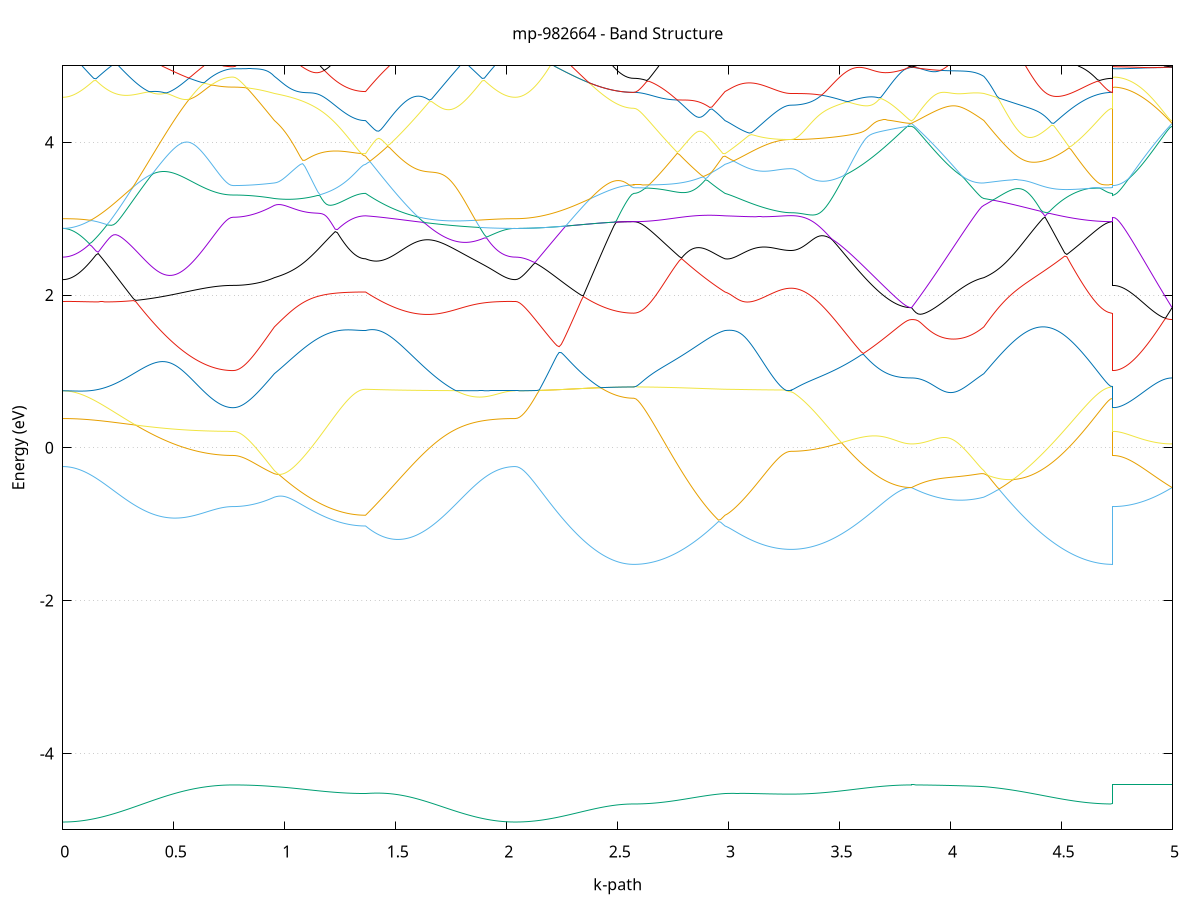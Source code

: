 set title 'mp-982664 - Band Structure'
set xlabel 'k-path'
set ylabel 'Energy (eV)'
set grid y
set yrange [-5:5]
set terminal png size 800,600
set output 'mp-982664_bands_gnuplot.png'
plot '-' using 1:2 with lines notitle, '-' using 1:2 with lines notitle, '-' using 1:2 with lines notitle, '-' using 1:2 with lines notitle, '-' using 1:2 with lines notitle, '-' using 1:2 with lines notitle, '-' using 1:2 with lines notitle, '-' using 1:2 with lines notitle, '-' using 1:2 with lines notitle, '-' using 1:2 with lines notitle, '-' using 1:2 with lines notitle, '-' using 1:2 with lines notitle, '-' using 1:2 with lines notitle, '-' using 1:2 with lines notitle, '-' using 1:2 with lines notitle, '-' using 1:2 with lines notitle, '-' using 1:2 with lines notitle, '-' using 1:2 with lines notitle, '-' using 1:2 with lines notitle, '-' using 1:2 with lines notitle, '-' using 1:2 with lines notitle, '-' using 1:2 with lines notitle, '-' using 1:2 with lines notitle, '-' using 1:2 with lines notitle, '-' using 1:2 with lines notitle, '-' using 1:2 with lines notitle, '-' using 1:2 with lines notitle, '-' using 1:2 with lines notitle, '-' using 1:2 with lines notitle, '-' using 1:2 with lines notitle, '-' using 1:2 with lines notitle, '-' using 1:2 with lines notitle, '-' using 1:2 with lines notitle, '-' using 1:2 with lines notitle, '-' using 1:2 with lines notitle, '-' using 1:2 with lines notitle, '-' using 1:2 with lines notitle, '-' using 1:2 with lines notitle, '-' using 1:2 with lines notitle, '-' using 1:2 with lines notitle, '-' using 1:2 with lines notitle, '-' using 1:2 with lines notitle, '-' using 1:2 with lines notitle, '-' using 1:2 with lines notitle, '-' using 1:2 with lines notitle, '-' using 1:2 with lines notitle, '-' using 1:2 with lines notitle, '-' using 1:2 with lines notitle
0.000000 -31.808417
0.009964 -31.808417
0.019927 -31.808417
0.029891 -31.808417
0.039854 -31.808417
0.049818 -31.808417
0.059781 -31.808417
0.069745 -31.808417
0.079709 -31.808317
0.089672 -31.808317
0.099636 -31.808317
0.109599 -31.808317
0.119563 -31.808317
0.129526 -31.808317
0.139490 -31.808317
0.149453 -31.808217
0.159417 -31.808217
0.169381 -31.808217
0.179344 -31.808217
0.189308 -31.808117
0.199271 -31.808117
0.209235 -31.808117
0.219198 -31.808117
0.229162 -31.808017
0.239126 -31.808017
0.249089 -31.808017
0.259053 -31.808017
0.269016 -31.807917
0.278980 -31.807917
0.288943 -31.807917
0.298907 -31.807817
0.308870 -31.807817
0.318834 -31.807817
0.328798 -31.807717
0.338761 -31.807717
0.348725 -31.807717
0.358688 -31.807617
0.368652 -31.807617
0.378615 -31.807617
0.388579 -31.807517
0.398543 -31.807517
0.408506 -31.807517
0.418470 -31.807417
0.428433 -31.807417
0.438397 -31.807417
0.448360 -31.807317
0.458324 -31.807317
0.468288 -31.807317
0.478251 -31.807317
0.488215 -31.807217
0.498178 -31.807217
0.508142 -31.807217
0.518105 -31.807117
0.528069 -31.807117
0.538032 -31.807117
0.547996 -31.807117
0.557960 -31.807017
0.567923 -31.807017
0.577887 -31.807017
0.587850 -31.807017
0.597814 -31.806917
0.607777 -31.806917
0.617741 -31.806917
0.627705 -31.806917
0.637668 -31.806917
0.647632 -31.806917
0.657595 -31.806817
0.667559 -31.806817
0.677522 -31.806817
0.687486 -31.806817
0.697449 -31.806817
0.707413 -31.806817
0.717377 -31.806817
0.727340 -31.806817
0.737304 -31.806817
0.747267 -31.806817
0.757231 -31.806817
0.767194 -31.806817
0.767194 -31.806817
0.776995 -31.806817
0.786796 -31.806817
0.796597 -31.806817
0.806397 -31.806817
0.816198 -31.806817
0.825999 -31.806817
0.835799 -31.806817
0.845600 -31.806817
0.855401 -31.806817
0.865202 -31.806817
0.875002 -31.806817
0.884803 -31.806817
0.894604 -31.806817
0.904405 -31.806817
0.914205 -31.806817
0.924006 -31.806817
0.933807 -31.806817
0.943607 -31.806817
0.953408 -31.806817
0.953408 -31.806817
0.963189 -31.806817
0.972971 -31.806817
0.982752 -31.806817
0.992533 -31.806817
1.002315 -31.806817
1.012096 -31.806817
1.021877 -31.806817
1.031659 -31.806817
1.041440 -31.806817
1.051221 -31.806817
1.061003 -31.806817
1.070784 -31.806817
1.080565 -31.806817
1.090347 -31.806817
1.100128 -31.806917
1.109909 -31.806917
1.119691 -31.806917
1.129472 -31.806917
1.139253 -31.806917
1.149035 -31.806917
1.158816 -31.806917
1.168597 -31.806917
1.178378 -31.806917
1.188160 -31.806917
1.197941 -31.806917
1.207722 -31.806917
1.217504 -31.806917
1.227285 -31.806917
1.237066 -31.806917
1.246848 -31.806917
1.256629 -31.806917
1.266410 -31.806917
1.276192 -31.806917
1.285973 -31.807017
1.295754 -31.807017
1.305536 -31.807017
1.315317 -31.807017
1.325098 -31.807017
1.334880 -31.807017
1.344661 -31.807017
1.354442 -31.807017
1.364224 -31.807017
1.364224 -31.807017
1.374138 -31.807017
1.384052 -31.807017
1.393966 -31.807017
1.403880 -31.807017
1.413794 -31.807017
1.423708 -31.807017
1.433623 -31.807117
1.443537 -31.807117
1.453451 -31.807117
1.463365 -31.807117
1.473279 -31.807117
1.483193 -31.807117
1.493107 -31.807217
1.503021 -31.807217
1.512936 -31.807217
1.522850 -31.807217
1.532764 -31.807317
1.542678 -31.807317
1.552592 -31.807317
1.562506 -31.807317
1.572420 -31.807417
1.582335 -31.807417
1.592249 -31.807417
1.602163 -31.807417
1.612077 -31.807517
1.621991 -31.807517
1.631905 -31.807517
1.641819 -31.807517
1.651734 -31.807617
1.661648 -31.807617
1.671562 -31.807617
1.681476 -31.807717
1.691390 -31.807717
1.701304 -31.807717
1.711218 -31.807817
1.721133 -31.807817
1.731047 -31.807817
1.740961 -31.807917
1.750875 -31.807917
1.760789 -31.807917
1.770703 -31.807917
1.780617 -31.808017
1.790531 -31.808017
1.800446 -31.808017
1.810360 -31.808117
1.820274 -31.808117
1.830188 -31.808117
1.840102 -31.808117
1.850016 -31.808217
1.859930 -31.808217
1.869845 -31.808217
1.879759 -31.808217
1.889673 -31.808217
1.899587 -31.808317
1.909501 -31.808317
1.919415 -31.808317
1.929329 -31.808317
1.939244 -31.808317
1.949158 -31.808317
1.959072 -31.808417
1.968986 -31.808417
1.978900 -31.808417
1.988814 -31.808417
1.998728 -31.808417
2.008643 -31.808417
2.018557 -31.808417
2.028471 -31.808417
2.038385 -31.808417
2.038385 -31.808417
2.048284 -31.808417
2.058182 -31.808417
2.068081 -31.808417
2.077980 -31.808417
2.087879 -31.808417
2.097777 -31.808417
2.107676 -31.808317
2.117575 -31.808317
2.127474 -31.808317
2.137372 -31.808317
2.147271 -31.808217
2.157170 -31.808217
2.167068 -31.808217
2.176967 -31.808217
2.186866 -31.808117
2.196765 -31.808117
2.206663 -31.808117
2.216562 -31.808017
2.226461 -31.808017
2.236360 -31.807917
2.246258 -31.807917
2.256157 -31.807917
2.266056 -31.807817
2.275955 -31.807817
2.285853 -31.807717
2.295752 -31.807717
2.305651 -31.807617
2.315550 -31.807617
2.325448 -31.807617
2.335347 -31.807517
2.345246 -31.807517
2.355144 -31.807417
2.365043 -31.807417
2.374942 -31.807317
2.384841 -31.807317
2.394739 -31.807317
2.404638 -31.807217
2.414537 -31.807217
2.424436 -31.807217
2.434334 -31.807117
2.444233 -31.807117
2.454132 -31.807117
2.464031 -31.807017
2.473929 -31.807017
2.483828 -31.807017
2.493727 -31.807017
2.503626 -31.806917
2.513524 -31.806917
2.523423 -31.806917
2.533322 -31.806917
2.543220 -31.806917
2.553119 -31.806917
2.563018 -31.806917
2.572917 -31.806917
2.572917 -31.806917
2.582698 -31.806917
2.592479 -31.806917
2.602261 -31.806917
2.612042 -31.806917
2.621823 -31.806917
2.631605 -31.806917
2.641386 -31.806917
2.651167 -31.806917
2.660949 -31.806917
2.670730 -31.806917
2.680511 -31.806917
2.690292 -31.806917
2.700074 -31.806917
2.709855 -31.806917
2.719636 -31.806917
2.729418 -31.806917
2.739199 -31.806917
2.748980 -31.806917
2.758762 -31.806917
2.768543 -31.806917
2.778324 -31.806917
2.788106 -31.806917
2.797887 -31.806917
2.807668 -31.806917
2.817450 -31.806917
2.827231 -31.806917
2.837012 -31.806917
2.846794 -31.806917
2.856575 -31.806917
2.866356 -31.806917
2.876138 -31.806917
2.885919 -31.806917
2.895700 -31.806917
2.905482 -31.806917
2.915263 -31.806917
2.925044 -31.806917
2.934826 -31.806917
2.944607 -31.806917
2.954388 -31.806917
2.964169 -31.806917
2.973951 -31.807017
2.983732 -31.807017
2.983732 -31.807017
2.993663 -31.807017
3.003595 -31.807017
3.013526 -31.807017
3.023458 -31.807017
3.033389 -31.807017
3.043320 -31.807017
3.053252 -31.807017
3.063183 -31.807017
3.073114 -31.807017
3.083046 -31.807017
3.092977 -31.807117
3.102908 -31.807117
3.112840 -31.807117
3.122771 -31.807117
3.132703 -31.807117
3.142634 -31.807117
3.152565 -31.807117
3.162497 -31.807117
3.172428 -31.807117
3.182359 -31.807117
3.192291 -31.807117
3.202222 -31.807117
3.212153 -31.807217
3.222085 -31.807217
3.232016 -31.807217
3.241948 -31.807217
3.251879 -31.807217
3.261810 -31.807217
3.271742 -31.807217
3.281673 -31.807217
3.281673 -31.807217
3.291536 -31.807217
3.301400 -31.807217
3.311263 -31.807217
3.321127 -31.807217
3.330990 -31.807217
3.340854 -31.807217
3.350717 -31.807217
3.360580 -31.807217
3.370444 -31.807117
3.380307 -31.807117
3.390171 -31.807117
3.400034 -31.807117
3.409898 -31.807117
3.419761 -31.807117
3.429624 -31.807117
3.439488 -31.807117
3.449351 -31.807117
3.459215 -31.807117
3.469078 -31.807117
3.478942 -31.807117
3.488805 -31.807017
3.498668 -31.807017
3.508532 -31.807017
3.518395 -31.807017
3.528259 -31.807017
3.538122 -31.807017
3.547986 -31.807017
3.557849 -31.807017
3.567712 -31.807017
3.577576 -31.806917
3.587439 -31.806917
3.597303 -31.806917
3.607166 -31.806917
3.617030 -31.806917
3.626893 -31.806917
3.636756 -31.806917
3.646620 -31.806917
3.656483 -31.806917
3.666347 -31.806917
3.676210 -31.806817
3.686074 -31.806817
3.695937 -31.806817
3.705800 -31.806817
3.715664 -31.806817
3.725527 -31.806817
3.735391 -31.806817
3.745254 -31.806817
3.755117 -31.806817
3.764981 -31.806817
3.774844 -31.806817
3.784708 -31.806817
3.794571 -31.806817
3.804435 -31.806817
3.814298 -31.806817
3.824161 -31.806817
3.824161 -31.806817
3.834032 -31.806817
3.843903 -31.806817
3.853774 -31.806817
3.863645 -31.806817
3.873516 -31.806817
3.883387 -31.806817
3.893258 -31.806817
3.903129 -31.806817
3.913000 -31.806817
3.922871 -31.806817
3.932741 -31.806817
3.942612 -31.806817
3.952483 -31.806817
3.962354 -31.806817
3.972225 -31.806817
3.982096 -31.806817
3.991967 -31.806817
4.001838 -31.806817
4.011709 -31.806817
4.021580 -31.806817
4.031451 -31.806817
4.041321 -31.806817
4.051192 -31.806817
4.061063 -31.806817
4.070934 -31.806817
4.080805 -31.806817
4.090676 -31.806817
4.100547 -31.806817
4.110418 -31.806817
4.120289 -31.806817
4.130160 -31.806817
4.140031 -31.806817
4.149901 -31.806817
4.149901 -31.806817
4.159749 -31.806817
4.169596 -31.806817
4.179443 -31.806817
4.189290 -31.806817
4.199137 -31.806817
4.208984 -31.806817
4.218831 -31.806817
4.228679 -31.806817
4.238526 -31.806817
4.248373 -31.806817
4.258220 -31.806817
4.268067 -31.806817
4.277914 -31.806817
4.287761 -31.806817
4.297608 -31.806817
4.307456 -31.806817
4.317303 -31.806817
4.327150 -31.806817
4.336997 -31.806817
4.346844 -31.806817
4.356691 -31.806817
4.366538 -31.806817
4.376386 -31.806817
4.386233 -31.806817
4.396080 -31.806817
4.405927 -31.806817
4.415774 -31.806817
4.425621 -31.806817
4.435468 -31.806817
4.445315 -31.806817
4.455163 -31.806917
4.465010 -31.806917
4.474857 -31.806917
4.484704 -31.806917
4.494551 -31.806917
4.504398 -31.806917
4.514245 -31.806917
4.524093 -31.806917
4.533940 -31.806917
4.543787 -31.806917
4.553634 -31.806917
4.563481 -31.806917
4.573328 -31.806917
4.583175 -31.806917
4.593022 -31.806917
4.602870 -31.806917
4.612717 -31.806917
4.622564 -31.806917
4.632411 -31.806917
4.642258 -31.806917
4.652105 -31.806917
4.661952 -31.806917
4.671799 -31.806917
4.681647 -31.806917
4.691494 -31.806917
4.701341 -31.806917
4.711188 -31.806917
4.721035 -31.806917
4.730882 -31.806917
4.730882 -31.806817
4.740781 -31.806817
4.750680 -31.806817
4.760579 -31.806817
4.770477 -31.806817
4.780376 -31.806817
4.790275 -31.806817
4.800173 -31.806817
4.810072 -31.806817
4.819971 -31.806817
4.829870 -31.806817
4.839768 -31.806817
4.849667 -31.806817
4.859566 -31.806817
4.869465 -31.806817
4.879363 -31.806817
4.889262 -31.806817
4.899161 -31.806817
4.909060 -31.806817
4.918958 -31.806817
4.928857 -31.806817
4.938756 -31.806817
4.948654 -31.806817
4.958553 -31.806817
4.968452 -31.806817
4.978351 -31.806817
4.988249 -31.806817
4.998148 -31.806817
e
0.000000 -31.734617
0.009964 -31.734617
0.019927 -31.734617
0.029891 -31.734617
0.039854 -31.734617
0.049818 -31.734517
0.059781 -31.734517
0.069745 -31.734517
0.079709 -31.734417
0.089672 -31.734417
0.099636 -31.734317
0.109599 -31.734317
0.119563 -31.734217
0.129526 -31.734117
0.139490 -31.734117
0.149453 -31.734017
0.159417 -31.733917
0.169381 -31.733817
0.179344 -31.733717
0.189308 -31.733717
0.199271 -31.733617
0.209235 -31.733517
0.219198 -31.733417
0.229162 -31.733217
0.239126 -31.733117
0.249089 -31.733017
0.259053 -31.732917
0.269016 -31.732817
0.278980 -31.732717
0.288943 -31.732517
0.298907 -31.732417
0.308870 -31.732317
0.318834 -31.732117
0.328798 -31.732017
0.338761 -31.731917
0.348725 -31.731717
0.358688 -31.731617
0.368652 -31.731517
0.378615 -31.731317
0.388579 -31.731217
0.398543 -31.731117
0.408506 -31.730917
0.418470 -31.730817
0.428433 -31.730617
0.438397 -31.730517
0.448360 -31.730417
0.458324 -31.730217
0.468288 -31.730117
0.478251 -31.730017
0.488215 -31.729817
0.498178 -31.729717
0.508142 -31.729617
0.518105 -31.729517
0.528069 -31.729417
0.538032 -31.729217
0.547996 -31.729117
0.557960 -31.729017
0.567923 -31.728917
0.577887 -31.728817
0.587850 -31.728717
0.597814 -31.728617
0.607777 -31.728617
0.617741 -31.728517
0.627705 -31.728417
0.637668 -31.728317
0.647632 -31.728217
0.657595 -31.728217
0.667559 -31.728117
0.677522 -31.728117
0.687486 -31.728017
0.697449 -31.728017
0.707413 -31.727917
0.717377 -31.727917
0.727340 -31.727917
0.737304 -31.727917
0.747267 -31.727917
0.757231 -31.727817
0.767194 -31.727817
0.767194 -31.727817
0.776995 -31.727817
0.786796 -31.727817
0.796597 -31.727817
0.806397 -31.727917
0.816198 -31.727917
0.825999 -31.727917
0.835799 -31.728017
0.845600 -31.728017
0.855401 -31.728117
0.865202 -31.728117
0.875002 -31.728217
0.884803 -31.728317
0.894604 -31.728417
0.904405 -31.728417
0.914205 -31.728517
0.924006 -31.728617
0.933807 -31.728717
0.943607 -31.728817
0.953408 -31.729017
0.953408 -31.729017
0.963189 -31.729017
0.972971 -31.729117
0.982752 -31.729217
0.992533 -31.729317
1.002315 -31.729317
1.012096 -31.729417
1.021877 -31.729517
1.031659 -31.729617
1.041440 -31.729617
1.051221 -31.729717
1.061003 -31.729817
1.070784 -31.729817
1.080565 -31.729917
1.090347 -31.730017
1.100128 -31.730017
1.109909 -31.730117
1.119691 -31.730217
1.129472 -31.730217
1.139253 -31.730317
1.149035 -31.730317
1.158816 -31.730417
1.168597 -31.730417
1.178378 -31.730517
1.188160 -31.730517
1.197941 -31.730617
1.207722 -31.730617
1.217504 -31.730617
1.227285 -31.730717
1.237066 -31.730717
1.246848 -31.730717
1.256629 -31.730817
1.266410 -31.730817
1.276192 -31.730817
1.285973 -31.730817
1.295754 -31.730917
1.305536 -31.730917
1.315317 -31.730917
1.325098 -31.730917
1.334880 -31.730917
1.344661 -31.730917
1.354442 -31.730917
1.364224 -31.730917
1.364224 -31.730917
1.374138 -31.730717
1.384052 -31.730517
1.393966 -31.730217
1.403880 -31.730017
1.413794 -31.729817
1.423708 -31.729617
1.433623 -31.729317
1.443537 -31.729117
1.453451 -31.728917
1.463365 -31.728617
1.473279 -31.728417
1.483193 -31.728217
1.493107 -31.727917
1.503021 -31.727717
1.512936 -31.727917
1.522850 -31.728117
1.532764 -31.728317
1.542678 -31.728617
1.552592 -31.728817
1.562506 -31.729017
1.572420 -31.729217
1.582335 -31.729417
1.592249 -31.729617
1.602163 -31.729817
1.612077 -31.730017
1.621991 -31.730217
1.631905 -31.730417
1.641819 -31.730517
1.651734 -31.730717
1.661648 -31.730917
1.671562 -31.731117
1.681476 -31.731317
1.691390 -31.731417
1.701304 -31.731617
1.711218 -31.731817
1.721133 -31.731917
1.731047 -31.732117
1.740961 -31.732217
1.750875 -31.732417
1.760789 -31.732517
1.770703 -31.732717
1.780617 -31.732817
1.790531 -31.732917
1.800446 -31.733117
1.810360 -31.733217
1.820274 -31.733317
1.830188 -31.733417
1.840102 -31.733517
1.850016 -31.733617
1.859930 -31.733717
1.869845 -31.733817
1.879759 -31.733917
1.889673 -31.734017
1.899587 -31.734117
1.909501 -31.734117
1.919415 -31.734217
1.929329 -31.734317
1.939244 -31.734317
1.949158 -31.734417
1.959072 -31.734417
1.968986 -31.734517
1.978900 -31.734517
1.988814 -31.734517
1.998728 -31.734617
2.008643 -31.734617
2.018557 -31.734617
2.028471 -31.734617
2.038385 -31.734617
2.038385 -31.734617
2.048284 -31.734617
2.058182 -31.734617
2.068081 -31.734617
2.077980 -31.734617
2.087879 -31.734617
2.097777 -31.734617
2.107676 -31.734717
2.117575 -31.734717
2.127474 -31.734717
2.137372 -31.734717
2.147271 -31.734717
2.157170 -31.734817
2.167068 -31.734817
2.176967 -31.734817
2.186866 -31.734917
2.196765 -31.734917
2.206663 -31.734917
2.216562 -31.735017
2.226461 -31.735017
2.236360 -31.735017
2.246258 -31.735117
2.256157 -31.735117
2.266056 -31.735217
2.275955 -31.735217
2.285853 -31.735317
2.295752 -31.735317
2.305651 -31.735317
2.315550 -31.735417
2.325448 -31.735417
2.335347 -31.735517
2.345246 -31.735517
2.355144 -31.735617
2.365043 -31.735617
2.374942 -31.735617
2.384841 -31.735717
2.394739 -31.735717
2.404638 -31.735817
2.414537 -31.735817
2.424436 -31.735817
2.434334 -31.735917
2.444233 -31.735917
2.454132 -31.735917
2.464031 -31.736017
2.473929 -31.736017
2.483828 -31.736017
2.493727 -31.736017
2.503626 -31.736017
2.513524 -31.736117
2.523423 -31.736117
2.533322 -31.736117
2.543220 -31.736117
2.553119 -31.736117
2.563018 -31.736117
2.572917 -31.736117
2.572917 -31.736117
2.582698 -31.736117
2.592479 -31.736117
2.602261 -31.736117
2.612042 -31.736117
2.621823 -31.736017
2.631605 -31.736017
2.641386 -31.735917
2.651167 -31.735917
2.660949 -31.735817
2.670730 -31.735817
2.680511 -31.735717
2.690292 -31.735617
2.700074 -31.735617
2.709855 -31.735517
2.719636 -31.735417
2.729418 -31.735317
2.739199 -31.735217
2.748980 -31.735117
2.758762 -31.734917
2.768543 -31.734817
2.778324 -31.734717
2.788106 -31.734617
2.797887 -31.734417
2.807668 -31.734317
2.817450 -31.734117
2.827231 -31.734017
2.837012 -31.733817
2.846794 -31.733617
2.856575 -31.733517
2.866356 -31.733317
2.876138 -31.733117
2.885919 -31.732917
2.895700 -31.732717
2.905482 -31.732617
2.915263 -31.732417
2.925044 -31.732217
2.934826 -31.732017
2.944607 -31.731817
2.954388 -31.731617
2.964169 -31.731317
2.973951 -31.731117
2.983732 -31.730917
2.983732 -31.730917
2.993663 -31.730817
3.003595 -31.730717
3.013526 -31.730617
3.023458 -31.730517
3.033389 -31.730417
3.043320 -31.730317
3.053252 -31.730217
3.063183 -31.730117
3.073114 -31.730017
3.083046 -31.729917
3.092977 -31.729817
3.102908 -31.729717
3.112840 -31.729617
3.122771 -31.729517
3.132703 -31.729417
3.142634 -31.729217
3.152565 -31.729117
3.162497 -31.729017
3.172428 -31.728917
3.182359 -31.728817
3.192291 -31.728717
3.202222 -31.728617
3.212153 -31.728517
3.222085 -31.728417
3.232016 -31.728317
3.241948 -31.728217
3.251879 -31.728117
3.261810 -31.728017
3.271742 -31.727917
3.281673 -31.727917
3.281673 -31.727917
3.291536 -31.727917
3.301400 -31.727917
3.311263 -31.727917
3.321127 -31.727917
3.330990 -31.727917
3.340854 -31.727917
3.350717 -31.727917
3.360580 -31.727917
3.370444 -31.727917
3.380307 -31.727917
3.390171 -31.727917
3.400034 -31.727917
3.409898 -31.727917
3.419761 -31.727917
3.429624 -31.727917
3.439488 -31.727917
3.449351 -31.727917
3.459215 -31.727917
3.469078 -31.727917
3.478942 -31.727917
3.488805 -31.727917
3.498668 -31.727917
3.508532 -31.727917
3.518395 -31.727917
3.528259 -31.727917
3.538122 -31.727917
3.547986 -31.727917
3.557849 -31.727917
3.567712 -31.727917
3.577576 -31.727817
3.587439 -31.727817
3.597303 -31.727817
3.607166 -31.727817
3.617030 -31.727817
3.626893 -31.727817
3.636756 -31.727817
3.646620 -31.727817
3.656483 -31.727817
3.666347 -31.727817
3.676210 -31.727817
3.686074 -31.727817
3.695937 -31.727817
3.705800 -31.727817
3.715664 -31.727817
3.725527 -31.727817
3.735391 -31.727817
3.745254 -31.727817
3.755117 -31.727817
3.764981 -31.727817
3.774844 -31.727817
3.784708 -31.727817
3.794571 -31.727817
3.804435 -31.727817
3.814298 -31.727817
3.824161 -31.727817
3.824161 -31.727817
3.834032 -31.727817
3.843903 -31.727817
3.853774 -31.727817
3.863645 -31.727817
3.873516 -31.727817
3.883387 -31.727917
3.893258 -31.727917
3.903129 -31.727917
3.913000 -31.727917
3.922871 -31.727917
3.932741 -31.727917
3.942612 -31.728017
3.952483 -31.728017
3.962354 -31.728017
3.972225 -31.728017
3.982096 -31.728117
3.991967 -31.728117
4.001838 -31.728217
4.011709 -31.728217
4.021580 -31.728217
4.031451 -31.728317
4.041321 -31.728317
4.051192 -31.728417
4.061063 -31.728417
4.070934 -31.728517
4.080805 -31.728517
4.090676 -31.728617
4.100547 -31.728617
4.110418 -31.728717
4.120289 -31.728817
4.130160 -31.728817
4.140031 -31.728917
4.149901 -31.729017
4.149901 -31.729017
4.159749 -31.729117
4.169596 -31.729217
4.179443 -31.729317
4.189290 -31.729517
4.199137 -31.729617
4.208984 -31.729717
4.218831 -31.729917
4.228679 -31.730017
4.238526 -31.730217
4.248373 -31.730317
4.258220 -31.730517
4.268067 -31.730617
4.277914 -31.730817
4.287761 -31.731017
4.297608 -31.731117
4.307456 -31.731317
4.317303 -31.731417
4.327150 -31.731617
4.336997 -31.731817
4.346844 -31.731917
4.356691 -31.732117
4.366538 -31.732317
4.376386 -31.732517
4.386233 -31.732617
4.396080 -31.732817
4.405927 -31.732917
4.415774 -31.733117
4.425621 -31.733317
4.435468 -31.733417
4.445315 -31.733617
4.455163 -31.733717
4.465010 -31.733917
4.474857 -31.734017
4.484704 -31.734217
4.494551 -31.734317
4.504398 -31.734417
4.514245 -31.734617
4.524093 -31.734717
4.533940 -31.734817
4.543787 -31.734917
4.553634 -31.735117
4.563481 -31.735217
4.573328 -31.735317
4.583175 -31.735417
4.593022 -31.735517
4.602870 -31.735617
4.612717 -31.735617
4.622564 -31.735717
4.632411 -31.735817
4.642258 -31.735817
4.652105 -31.735917
4.661952 -31.735917
4.671799 -31.736017
4.681647 -31.736017
4.691494 -31.736117
4.701341 -31.736117
4.711188 -31.736117
4.721035 -31.736117
4.730882 -31.736117
4.730882 -31.727817
4.740781 -31.727817
4.750680 -31.727817
4.760579 -31.727817
4.770477 -31.727817
4.780376 -31.727817
4.790275 -31.727817
4.800173 -31.727817
4.810072 -31.727817
4.819971 -31.727817
4.829870 -31.727817
4.839768 -31.727817
4.849667 -31.727817
4.859566 -31.727817
4.869465 -31.727817
4.879363 -31.727817
4.889262 -31.727817
4.899161 -31.727817
4.909060 -31.727817
4.918958 -31.727817
4.928857 -31.727817
4.938756 -31.727817
4.948654 -31.727817
4.958553 -31.727817
4.968452 -31.727817
4.978351 -31.727817
4.988249 -31.727817
4.998148 -31.727817
e
0.000000 -31.719717
0.009964 -31.719717
0.019927 -31.719717
0.029891 -31.719717
0.039854 -31.719817
0.049818 -31.719817
0.059781 -31.719817
0.069745 -31.719917
0.079709 -31.719917
0.089672 -31.720017
0.099636 -31.720017
0.109599 -31.720117
0.119563 -31.720217
0.129526 -31.720317
0.139490 -31.720317
0.149453 -31.720417
0.159417 -31.720517
0.169381 -31.720617
0.179344 -31.720717
0.189308 -31.720917
0.199271 -31.721017
0.209235 -31.721117
0.219198 -31.721217
0.229162 -31.721417
0.239126 -31.721517
0.249089 -31.721617
0.259053 -31.721817
0.269016 -31.721917
0.278980 -31.722117
0.288943 -31.722217
0.298907 -31.722417
0.308870 -31.722517
0.318834 -31.722717
0.328798 -31.722917
0.338761 -31.723017
0.348725 -31.723217
0.358688 -31.723317
0.368652 -31.723517
0.378615 -31.723717
0.388579 -31.723817
0.398543 -31.724017
0.408506 -31.724217
0.418470 -31.724317
0.428433 -31.724517
0.438397 -31.724717
0.448360 -31.724817
0.458324 -31.725017
0.468288 -31.725117
0.478251 -31.725317
0.488215 -31.725417
0.498178 -31.725617
0.508142 -31.725717
0.518105 -31.725917
0.528069 -31.726017
0.538032 -31.726117
0.547996 -31.726317
0.557960 -31.726417
0.567923 -31.726517
0.577887 -31.726617
0.587850 -31.726817
0.597814 -31.726917
0.607777 -31.727017
0.617741 -31.727117
0.627705 -31.727217
0.637668 -31.727217
0.647632 -31.727317
0.657595 -31.727417
0.667559 -31.727517
0.677522 -31.727517
0.687486 -31.727617
0.697449 -31.727617
0.707413 -31.727717
0.717377 -31.727717
0.727340 -31.727717
0.737304 -31.727817
0.747267 -31.727817
0.757231 -31.727817
0.767194 -31.727817
0.767194 -31.727817
0.776995 -31.727817
0.786796 -31.727817
0.796597 -31.727817
0.806397 -31.727817
0.816198 -31.727817
0.825999 -31.727717
0.835799 -31.727717
0.845600 -31.727617
0.855401 -31.727617
0.865202 -31.727517
0.875002 -31.727517
0.884803 -31.727417
0.894604 -31.727317
0.904405 -31.727217
0.914205 -31.727117
0.924006 -31.727017
0.933807 -31.726917
0.943607 -31.726817
0.953408 -31.726717
0.953408 -31.726717
0.963189 -31.726617
0.972971 -31.726617
0.982752 -31.726517
0.992533 -31.726417
1.002315 -31.726317
1.012096 -31.726317
1.021877 -31.726217
1.031659 -31.726117
1.041440 -31.726017
1.051221 -31.726017
1.061003 -31.725917
1.070784 -31.725817
1.080565 -31.725817
1.090347 -31.725717
1.100128 -31.725617
1.109909 -31.725617
1.119691 -31.725517
1.129472 -31.725517
1.139253 -31.725417
1.149035 -31.725317
1.158816 -31.725317
1.168597 -31.725217
1.178378 -31.725217
1.188160 -31.725117
1.197941 -31.725117
1.207722 -31.725117
1.217504 -31.725017
1.227285 -31.725017
1.237066 -31.724917
1.246848 -31.724917
1.256629 -31.724917
1.266410 -31.724917
1.276192 -31.724817
1.285973 -31.724817
1.295754 -31.724817
1.305536 -31.724817
1.315317 -31.724817
1.325098 -31.724717
1.334880 -31.724717
1.344661 -31.724717
1.354442 -31.724717
1.364224 -31.724717
1.364224 -31.724717
1.374138 -31.724917
1.384052 -31.725117
1.393966 -31.725317
1.403880 -31.725617
1.413794 -31.725817
1.423708 -31.726017
1.433623 -31.726217
1.443537 -31.726417
1.453451 -31.726617
1.463365 -31.726817
1.473279 -31.727117
1.483193 -31.727317
1.493107 -31.727517
1.503021 -31.727717
1.512936 -31.727517
1.522850 -31.727217
1.532764 -31.727017
1.542678 -31.726817
1.552592 -31.726517
1.562506 -31.726317
1.572420 -31.726117
1.582335 -31.725817
1.592249 -31.725617
1.602163 -31.725417
1.612077 -31.725217
1.621991 -31.724917
1.631905 -31.724717
1.641819 -31.724517
1.651734 -31.724317
1.661648 -31.724117
1.671562 -31.723917
1.681476 -31.723717
1.691390 -31.723517
1.701304 -31.723317
1.711218 -31.723117
1.721133 -31.722917
1.731047 -31.722717
1.740961 -31.722517
1.750875 -31.722417
1.760789 -31.722217
1.770703 -31.722017
1.780617 -31.721917
1.790531 -31.721717
1.800446 -31.721617
1.810360 -31.721417
1.820274 -31.721317
1.830188 -31.721117
1.840102 -31.721017
1.850016 -31.720917
1.859930 -31.720817
1.869845 -31.720717
1.879759 -31.720517
1.889673 -31.720417
1.899587 -31.720317
1.909501 -31.720317
1.919415 -31.720217
1.929329 -31.720117
1.939244 -31.720017
1.949158 -31.720017
1.959072 -31.719917
1.968986 -31.719917
1.978900 -31.719817
1.988814 -31.719817
1.998728 -31.719817
2.008643 -31.719717
2.018557 -31.719717
2.028471 -31.719717
2.038385 -31.719717
2.038385 -31.719717
2.048284 -31.719717
2.058182 -31.719717
2.068081 -31.719717
2.077980 -31.719717
2.087879 -31.719717
2.097777 -31.719717
2.107676 -31.719717
2.117575 -31.719717
2.127474 -31.719717
2.137372 -31.719717
2.147271 -31.719717
2.157170 -31.719717
2.167068 -31.719717
2.176967 -31.719717
2.186866 -31.719717
2.196765 -31.719717
2.206663 -31.719717
2.216562 -31.719717
2.226461 -31.719717
2.236360 -31.719717
2.246258 -31.719717
2.256157 -31.719717
2.266056 -31.719717
2.275955 -31.719717
2.285853 -31.719717
2.295752 -31.719717
2.305651 -31.719717
2.315550 -31.719717
2.325448 -31.719717
2.335347 -31.719717
2.345246 -31.719717
2.355144 -31.719717
2.365043 -31.719717
2.374942 -31.719717
2.384841 -31.719717
2.394739 -31.719717
2.404638 -31.719717
2.414537 -31.719717
2.424436 -31.719717
2.434334 -31.719717
2.444233 -31.719717
2.454132 -31.719717
2.464031 -31.719717
2.473929 -31.719717
2.483828 -31.719717
2.493727 -31.719717
2.503626 -31.719717
2.513524 -31.719717
2.523423 -31.719717
2.533322 -31.719717
2.543220 -31.719717
2.553119 -31.719717
2.563018 -31.719717
2.572917 -31.719717
2.572917 -31.719717
2.582698 -31.719717
2.592479 -31.719817
2.602261 -31.719817
2.612042 -31.719817
2.621823 -31.719817
2.631605 -31.719917
2.641386 -31.719917
2.651167 -31.719917
2.660949 -31.720017
2.670730 -31.720117
2.680511 -31.720117
2.690292 -31.720217
2.700074 -31.720317
2.709855 -31.720417
2.719636 -31.720517
2.729418 -31.720617
2.739199 -31.720717
2.748980 -31.720817
2.758762 -31.720917
2.768543 -31.721017
2.778324 -31.721117
2.788106 -31.721317
2.797887 -31.721417
2.807668 -31.721517
2.817450 -31.721717
2.827231 -31.721817
2.837012 -31.722017
2.846794 -31.722117
2.856575 -31.722317
2.866356 -31.722517
2.876138 -31.722617
2.885919 -31.722817
2.895700 -31.723017
2.905482 -31.723217
2.915263 -31.723417
2.925044 -31.723517
2.934826 -31.723717
2.944607 -31.723917
2.954388 -31.724117
2.964169 -31.724317
2.973951 -31.724517
2.983732 -31.724717
2.983732 -31.724717
2.993663 -31.724817
3.003595 -31.724917
3.013526 -31.725017
3.023458 -31.725117
3.033389 -31.725217
3.043320 -31.725317
3.053252 -31.725417
3.063183 -31.725517
3.073114 -31.725617
3.083046 -31.725717
3.092977 -31.725817
3.102908 -31.725917
3.112840 -31.725917
3.122771 -31.726017
3.132703 -31.726117
3.142634 -31.726217
3.152565 -31.726317
3.162497 -31.726417
3.172428 -31.726517
3.182359 -31.726617
3.192291 -31.726717
3.202222 -31.726817
3.212153 -31.726917
3.222085 -31.727017
3.232016 -31.727117
3.241948 -31.727217
3.251879 -31.727317
3.261810 -31.727417
3.271742 -31.727517
3.281673 -31.727517
3.281673 -31.727517
3.291536 -31.727517
3.301400 -31.727517
3.311263 -31.727517
3.321127 -31.727517
3.330990 -31.727517
3.340854 -31.727517
3.350717 -31.727517
3.360580 -31.727517
3.370444 -31.727517
3.380307 -31.727517
3.390171 -31.727617
3.400034 -31.727617
3.409898 -31.727617
3.419761 -31.727617
3.429624 -31.727617
3.439488 -31.727617
3.449351 -31.727617
3.459215 -31.727617
3.469078 -31.727617
3.478942 -31.727617
3.488805 -31.727617
3.498668 -31.727617
3.508532 -31.727617
3.518395 -31.727617
3.528259 -31.727717
3.538122 -31.727717
3.547986 -31.727717
3.557849 -31.727717
3.567712 -31.727717
3.577576 -31.727717
3.587439 -31.727717
3.597303 -31.727717
3.607166 -31.727717
3.617030 -31.727717
3.626893 -31.727717
3.636756 -31.727717
3.646620 -31.727817
3.656483 -31.727817
3.666347 -31.727817
3.676210 -31.727817
3.686074 -31.727817
3.695937 -31.727817
3.705800 -31.727817
3.715664 -31.727817
3.725527 -31.727817
3.735391 -31.727817
3.745254 -31.727817
3.755117 -31.727817
3.764981 -31.727817
3.774844 -31.727817
3.784708 -31.727817
3.794571 -31.727817
3.804435 -31.727817
3.814298 -31.727817
3.824161 -31.727817
3.824161 -31.727817
3.834032 -31.727817
3.843903 -31.727817
3.853774 -31.727817
3.863645 -31.727817
3.873516 -31.727817
3.883387 -31.727817
3.893258 -31.727817
3.903129 -31.727817
3.913000 -31.727717
3.922871 -31.727717
3.932741 -31.727717
3.942612 -31.727717
3.952483 -31.727717
3.962354 -31.727617
3.972225 -31.727617
3.982096 -31.727617
3.991967 -31.727517
4.001838 -31.727517
4.011709 -31.727517
4.021580 -31.727417
4.031451 -31.727417
4.041321 -31.727317
4.051192 -31.727317
4.061063 -31.727217
4.070934 -31.727217
4.080805 -31.727117
4.090676 -31.727117
4.100547 -31.727017
4.110418 -31.727017
4.120289 -31.726917
4.130160 -31.726817
4.140031 -31.726817
4.149901 -31.726717
4.149901 -31.726717
4.159749 -31.726617
4.169596 -31.726517
4.179443 -31.726417
4.189290 -31.726217
4.199137 -31.726117
4.208984 -31.726017
4.218831 -31.725817
4.228679 -31.725717
4.238526 -31.725517
4.248373 -31.725417
4.258220 -31.725217
4.268067 -31.725117
4.277914 -31.724917
4.287761 -31.724817
4.297608 -31.724617
4.307456 -31.724517
4.317303 -31.724317
4.327150 -31.724117
4.336997 -31.724017
4.346844 -31.723817
4.356691 -31.723617
4.366538 -31.723517
4.376386 -31.723317
4.386233 -31.723217
4.396080 -31.723017
4.405927 -31.722817
4.415774 -31.722717
4.425621 -31.722517
4.435468 -31.722417
4.445315 -31.722217
4.455163 -31.722117
4.465010 -31.721917
4.474857 -31.721817
4.484704 -31.721617
4.494551 -31.721517
4.504398 -31.721417
4.514245 -31.721217
4.524093 -31.721117
4.533940 -31.721017
4.543787 -31.720917
4.553634 -31.720817
4.563481 -31.720717
4.573328 -31.720617
4.583175 -31.720517
4.593022 -31.720417
4.602870 -31.720317
4.612717 -31.720217
4.622564 -31.720117
4.632411 -31.720117
4.642258 -31.720017
4.652105 -31.720017
4.661952 -31.719917
4.671799 -31.719917
4.681647 -31.719817
4.691494 -31.719817
4.701341 -31.719817
4.711188 -31.719817
4.721035 -31.719717
4.730882 -31.719717
4.730882 -31.727817
4.740781 -31.727817
4.750680 -31.727817
4.760579 -31.727817
4.770477 -31.727817
4.780376 -31.727817
4.790275 -31.727817
4.800173 -31.727817
4.810072 -31.727817
4.819971 -31.727817
4.829870 -31.727817
4.839768 -31.727817
4.849667 -31.727817
4.859566 -31.727817
4.869465 -31.727817
4.879363 -31.727817
4.889262 -31.727817
4.899161 -31.727817
4.909060 -31.727817
4.918958 -31.727817
4.928857 -31.727817
4.938756 -31.727817
4.948654 -31.727817
4.958553 -31.727817
4.968452 -31.727817
4.978351 -31.727817
4.988249 -31.727817
4.998148 -31.727817
e
0.000000 -15.444217
0.009964 -15.444217
0.019927 -15.444217
0.029891 -15.444217
0.039854 -15.444317
0.049818 -15.444317
0.059781 -15.444417
0.069745 -15.444517
0.079709 -15.444617
0.089672 -15.444717
0.099636 -15.444817
0.109599 -15.444917
0.119563 -15.445017
0.129526 -15.445117
0.139490 -15.445317
0.149453 -15.445517
0.159417 -15.445617
0.169381 -15.445817
0.179344 -15.446017
0.189308 -15.446217
0.199271 -15.446417
0.209235 -15.446717
0.219198 -15.446917
0.229162 -15.447117
0.239126 -15.447417
0.249089 -15.447717
0.259053 -15.447917
0.269016 -15.448217
0.278980 -15.448517
0.288943 -15.448817
0.298907 -15.449117
0.308870 -15.449417
0.318834 -15.449717
0.328798 -15.450117
0.338761 -15.450417
0.348725 -15.450717
0.358688 -15.451117
0.368652 -15.451417
0.378615 -15.451817
0.388579 -15.452117
0.398543 -15.452517
0.408506 -15.452817
0.418470 -15.453217
0.428433 -15.453517
0.438397 -15.453917
0.448360 -15.454217
0.458324 -15.454617
0.468288 -15.454917
0.478251 -15.455217
0.488215 -15.455617
0.498178 -15.455917
0.508142 -15.456217
0.518105 -15.456517
0.528069 -15.456917
0.538032 -15.457217
0.547996 -15.457517
0.557960 -15.457717
0.567923 -15.458017
0.577887 -15.458317
0.587850 -15.458617
0.597814 -15.458817
0.607777 -15.459017
0.617741 -15.459317
0.627705 -15.459517
0.637668 -15.459717
0.647632 -15.459917
0.657595 -15.460017
0.667559 -15.460217
0.677522 -15.460317
0.687486 -15.460517
0.697449 -15.460617
0.707413 -15.460717
0.717377 -15.460817
0.727340 -15.460817
0.737304 -15.460917
0.747267 -15.460917
0.757231 -15.461017
0.767194 -15.461017
0.767194 -15.461017
0.776995 -15.460917
0.786796 -15.460817
0.796597 -15.460717
0.806397 -15.460517
0.816198 -15.460217
0.825999 -15.459917
0.835799 -15.459517
0.845600 -15.459017
0.855401 -15.458517
0.865202 -15.457917
0.875002 -15.457317
0.884803 -15.456617
0.894604 -15.455917
0.904405 -15.455217
0.914205 -15.454417
0.924006 -15.453517
0.933807 -15.452617
0.943607 -15.451717
0.953408 -15.450817
0.953408 -15.450817
0.963189 -15.450117
0.972971 -15.449417
0.982752 -15.448617
0.992533 -15.447917
1.002315 -15.447117
1.012096 -15.446417
1.021877 -15.445617
1.031659 -15.444917
1.041440 -15.444117
1.051221 -15.443317
1.061003 -15.442517
1.070784 -15.441817
1.080565 -15.441017
1.090347 -15.440217
1.100128 -15.439517
1.109909 -15.438717
1.119691 -15.438017
1.129472 -15.437317
1.139253 -15.436617
1.149035 -15.435917
1.158816 -15.435217
1.168597 -15.434517
1.178378 -15.433917
1.188160 -15.433317
1.197941 -15.432717
1.207722 -15.432217
1.217504 -15.431717
1.227285 -15.431217
1.237066 -15.430717
1.246848 -15.430317
1.256629 -15.429917
1.266410 -15.429517
1.276192 -15.429217
1.285973 -15.428917
1.295754 -15.428617
1.305536 -15.428417
1.315317 -15.428217
1.325098 -15.428017
1.334880 -15.427917
1.344661 -15.427817
1.354442 -15.427717
1.364224 -15.427717
1.364224 -15.427717
1.374138 -15.428417
1.384052 -15.429017
1.393966 -15.429717
1.403880 -15.430317
1.413794 -15.431017
1.423708 -15.431617
1.433623 -15.432317
1.443537 -15.432917
1.453451 -15.433617
1.463365 -15.434217
1.473279 -15.434817
1.483193 -15.435417
1.493107 -15.436017
1.503021 -15.436617
1.512936 -15.437217
1.522850 -15.437717
1.532764 -15.438317
1.542678 -15.438817
1.552592 -15.439317
1.562506 -15.439817
1.572420 -15.440317
1.582335 -15.440717
1.592249 -15.441217
1.602163 -15.441617
1.612077 -15.442017
1.621991 -15.442417
1.631905 -15.442717
1.641819 -15.443117
1.651734 -15.443417
1.661648 -15.443717
1.671562 -15.443917
1.681476 -15.444217
1.691390 -15.444417
1.701304 -15.444617
1.711218 -15.444817
1.721133 -15.445017
1.731047 -15.445117
1.740961 -15.445217
1.750875 -15.445317
1.760789 -15.445417
1.770703 -15.445517
1.780617 -15.445517
1.790531 -15.445517
1.800446 -15.445617
1.810360 -15.445617
1.820274 -15.445517
1.830188 -15.445517
1.840102 -15.445517
1.850016 -15.445417
1.859930 -15.445317
1.869845 -15.445317
1.879759 -15.445217
1.889673 -15.445117
1.899587 -15.445017
1.909501 -15.444917
1.919415 -15.444917
1.929329 -15.444817
1.939244 -15.444717
1.949158 -15.444617
1.959072 -15.444517
1.968986 -15.444517
1.978900 -15.444417
1.988814 -15.444317
1.998728 -15.444317
2.008643 -15.444217
2.018557 -15.444217
2.028471 -15.444217
2.038385 -15.444217
2.038385 -15.444217
2.048284 -15.444217
2.058182 -15.444117
2.068081 -15.444017
2.077980 -15.443817
2.087879 -15.443617
2.097777 -15.443417
2.107676 -15.443117
2.117575 -15.442717
2.127474 -15.442317
2.137372 -15.441917
2.147271 -15.441417
2.157170 -15.440917
2.167068 -15.440417
2.176967 -15.439817
2.186866 -15.439217
2.196765 -15.438517
2.206663 -15.437817
2.216562 -15.437117
2.226461 -15.436317
2.236360 -15.435517
2.246258 -15.434717
2.256157 -15.433917
2.266056 -15.433017
2.275955 -15.432117
2.285853 -15.431217
2.295752 -15.430317
2.305651 -15.429317
2.315550 -15.428417
2.325448 -15.427517
2.335347 -15.426517
2.345246 -15.425517
2.355144 -15.424617
2.365043 -15.423617
2.374942 -15.422717
2.384841 -15.421717
2.394739 -15.420817
2.404638 -15.419917
2.414537 -15.419017
2.424436 -15.418217
2.434334 -15.417417
2.444233 -15.416617
2.454132 -15.415917
2.464031 -15.415217
2.473929 -15.414517
2.483828 -15.413917
2.493727 -15.413417
2.503626 -15.412917
2.513524 -15.412417
2.523423 -15.412117
2.533322 -15.411817
2.543220 -15.411517
2.553119 -15.411317
2.563018 -15.411217
2.572917 -15.411217
2.572917 -15.411217
2.582698 -15.411217
2.592479 -15.411317
2.602261 -15.411317
2.612042 -15.411417
2.621823 -15.411517
2.631605 -15.411617
2.641386 -15.411717
2.651167 -15.411917
2.660949 -15.412117
2.670730 -15.412317
2.680511 -15.412517
2.690292 -15.412717
2.700074 -15.413017
2.709855 -15.413317
2.719636 -15.413617
2.729418 -15.413917
2.739199 -15.414317
2.748980 -15.414617
2.758762 -15.415017
2.768543 -15.415417
2.778324 -15.415817
2.788106 -15.416317
2.797887 -15.416717
2.807668 -15.417217
2.817450 -15.417717
2.827231 -15.418217
2.837012 -15.418717
2.846794 -15.419217
2.856575 -15.419717
2.866356 -15.420317
2.876138 -15.420917
2.885919 -15.421417
2.895700 -15.422017
2.905482 -15.422617
2.915263 -15.423217
2.925044 -15.423917
2.934826 -15.424517
2.944607 -15.425117
2.954388 -15.425817
2.964169 -15.426417
2.973951 -15.427117
2.983732 -15.427717
2.983732 -15.427717
2.993663 -15.428017
3.003595 -15.428317
3.013526 -15.428717
3.023458 -15.429017
3.033389 -15.429417
3.043320 -15.429817
3.053252 -15.430217
3.063183 -15.430617
3.073114 -15.431017
3.083046 -15.431517
3.092977 -15.431917
3.102908 -15.432317
3.112840 -15.432717
3.122771 -15.433117
3.132703 -15.433517
3.142634 -15.433817
3.152565 -15.434217
3.162497 -15.434517
3.172428 -15.434817
3.182359 -15.435117
3.192291 -15.435417
3.202222 -15.435717
3.212153 -15.435917
3.222085 -15.436117
3.232016 -15.436217
3.241948 -15.436417
3.251879 -15.436517
3.261810 -15.436617
3.271742 -15.436617
3.281673 -15.436617
3.281673 -15.436617
3.291536 -15.436617
3.301400 -15.436717
3.311263 -15.436817
3.321127 -15.436917
3.330990 -15.437117
3.340854 -15.437317
3.350717 -15.437617
3.360580 -15.437817
3.370444 -15.438217
3.380307 -15.438517
3.390171 -15.438917
3.400034 -15.439317
3.409898 -15.439817
3.419761 -15.440317
3.429624 -15.440817
3.439488 -15.441317
3.449351 -15.441917
3.459215 -15.442517
3.469078 -15.443117
3.478942 -15.443717
3.488805 -15.444417
3.498668 -15.445017
3.508532 -15.445717
3.518395 -15.446417
3.528259 -15.447117
3.538122 -15.447817
3.547986 -15.448517
3.557849 -15.449217
3.567712 -15.449917
3.577576 -15.450617
3.587439 -15.451317
3.597303 -15.452017
3.607166 -15.452717
3.617030 -15.453417
3.626893 -15.454017
3.636756 -15.454717
3.646620 -15.455317
3.656483 -15.455917
3.666347 -15.456517
3.676210 -15.457017
3.686074 -15.457517
3.695937 -15.458017
3.705800 -15.458517
3.715664 -15.458917
3.725527 -15.459317
3.735391 -15.459717
3.745254 -15.460017
3.755117 -15.460317
3.764981 -15.460617
3.774844 -15.460817
3.784708 -15.461017
3.794571 -15.461117
3.804435 -15.461217
3.814298 -15.461317
3.824161 -15.461317
3.824161 -15.461317
3.834032 -15.461317
3.843903 -15.461317
3.853774 -15.461217
3.863645 -15.461217
3.873516 -15.461117
3.883387 -15.461017
3.893258 -15.460917
3.903129 -15.460717
3.913000 -15.460617
3.922871 -15.460417
3.932741 -15.460217
3.942612 -15.460017
3.952483 -15.459717
3.962354 -15.459417
3.972225 -15.459217
3.982096 -15.458817
3.991967 -15.458517
4.001838 -15.458117
4.011709 -15.457817
4.021580 -15.457417
4.031451 -15.456917
4.041321 -15.456517
4.051192 -15.456017
4.061063 -15.455517
4.070934 -15.455117
4.080805 -15.454517
4.090676 -15.454017
4.100547 -15.453517
4.110418 -15.453017
4.120289 -15.452417
4.130160 -15.451917
4.140031 -15.451317
4.149901 -15.450817
4.149901 -15.450817
4.159749 -15.449817
4.169596 -15.448817
4.179443 -15.447717
4.189290 -15.446717
4.199137 -15.445617
4.208984 -15.444517
4.218831 -15.443417
4.228679 -15.442317
4.238526 -15.441217
4.248373 -15.440117
4.258220 -15.439017
4.268067 -15.437917
4.277914 -15.436817
4.287761 -15.435717
4.297608 -15.434717
4.307456 -15.433617
4.317303 -15.432617
4.327150 -15.431517
4.336997 -15.430517
4.346844 -15.429617
4.356691 -15.428617
4.366538 -15.427617
4.376386 -15.426717
4.386233 -15.425817
4.396080 -15.425017
4.405927 -15.424117
4.415774 -15.423317
4.425621 -15.422517
4.435468 -15.421817
4.445315 -15.421117
4.455163 -15.420417
4.465010 -15.419717
4.474857 -15.419017
4.484704 -15.418417
4.494551 -15.417817
4.504398 -15.417317
4.514245 -15.416717
4.524093 -15.416217
4.533940 -15.415717
4.543787 -15.415317
4.553634 -15.414917
4.563481 -15.414417
4.573328 -15.414117
4.583175 -15.413717
4.593022 -15.413417
4.602870 -15.413117
4.612717 -15.412817
4.622564 -15.412517
4.632411 -15.412317
4.642258 -15.412117
4.652105 -15.411917
4.661952 -15.411717
4.671799 -15.411617
4.681647 -15.411517
4.691494 -15.411417
4.701341 -15.411317
4.711188 -15.411317
4.721035 -15.411217
4.730882 -15.411217
4.730882 -15.461017
4.740781 -15.461017
4.750680 -15.461017
4.760579 -15.461017
4.770477 -15.461017
4.780376 -15.461017
4.790275 -15.461017
4.800173 -15.461017
4.810072 -15.461017
4.819971 -15.461017
4.829870 -15.461117
4.839768 -15.461117
4.849667 -15.461117
4.859566 -15.461117
4.869465 -15.461117
4.879363 -15.461217
4.889262 -15.461217
4.899161 -15.461217
4.909060 -15.461217
4.918958 -15.461217
4.928857 -15.461317
4.938756 -15.461317
4.948654 -15.461317
4.958553 -15.461317
4.968452 -15.461317
4.978351 -15.461317
4.988249 -15.461317
4.998148 -15.461317
e
0.000000 -15.343617
0.009964 -15.343617
0.019927 -15.343617
0.029891 -15.343617
0.039854 -15.343517
0.049818 -15.343417
0.059781 -15.343317
0.069745 -15.343217
0.079709 -15.343117
0.089672 -15.342917
0.099636 -15.342717
0.109599 -15.342517
0.119563 -15.342317
0.129526 -15.342117
0.139490 -15.341917
0.149453 -15.341617
0.159417 -15.341317
0.169381 -15.341017
0.179344 -15.340717
0.189308 -15.340317
0.199271 -15.340017
0.209235 -15.339617
0.219198 -15.339217
0.229162 -15.338817
0.239126 -15.338417
0.249089 -15.337917
0.259053 -15.337417
0.269016 -15.336917
0.278980 -15.336417
0.288943 -15.335917
0.298907 -15.335417
0.308870 -15.334817
0.318834 -15.334217
0.328798 -15.333717
0.338761 -15.333717
0.348725 -15.334417
0.358688 -15.335217
0.368652 -15.335917
0.378615 -15.336617
0.388579 -15.337417
0.398543 -15.338117
0.408506 -15.338817
0.418470 -15.339517
0.428433 -15.340217
0.438397 -15.340917
0.448360 -15.341617
0.458324 -15.342317
0.468288 -15.343017
0.478251 -15.343617
0.488215 -15.344317
0.498178 -15.344917
0.508142 -15.345517
0.518105 -15.346117
0.528069 -15.346617
0.538032 -15.347217
0.547996 -15.347717
0.557960 -15.348317
0.567923 -15.348817
0.577887 -15.349217
0.587850 -15.349717
0.597814 -15.350117
0.607777 -15.350817
0.617741 -15.352117
0.627705 -15.353417
0.637668 -15.354617
0.647632 -15.355817
0.657595 -15.356917
0.667559 -15.357917
0.677522 -15.358817
0.687486 -15.359617
0.697449 -15.360417
0.707413 -15.361017
0.717377 -15.361617
0.727340 -15.362017
0.737304 -15.362417
0.747267 -15.362617
0.757231 -15.362817
0.767194 -15.362817
0.767194 -15.362817
0.776995 -15.362917
0.786796 -15.363117
0.796597 -15.363417
0.806397 -15.363917
0.816198 -15.364417
0.825999 -15.364917
0.835799 -15.365517
0.845600 -15.366117
0.855401 -15.366717
0.865202 -15.367317
0.875002 -15.367917
0.884803 -15.368517
0.894604 -15.369017
0.904405 -15.369617
0.914205 -15.370217
0.924006 -15.370717
0.933807 -15.371317
0.943607 -15.371817
0.953408 -15.372317
0.953408 -15.372317
0.963189 -15.372617
0.972971 -15.372917
0.982752 -15.373117
0.992533 -15.373317
1.002315 -15.373417
1.012096 -15.373517
1.021877 -15.373517
1.031659 -15.373517
1.041440 -15.373417
1.051221 -15.373317
1.061003 -15.373117
1.070784 -15.372917
1.080565 -15.372617
1.090347 -15.372317
1.100128 -15.372017
1.109909 -15.371617
1.119691 -15.371117
1.129472 -15.370717
1.139253 -15.370117
1.149035 -15.369617
1.158816 -15.369017
1.168597 -15.368317
1.178378 -15.367717
1.188160 -15.367017
1.197941 -15.366217
1.207722 -15.365417
1.217504 -15.364617
1.227285 -15.363817
1.237066 -15.362917
1.246848 -15.362117
1.256629 -15.361217
1.266410 -15.360217
1.276192 -15.359317
1.285973 -15.358317
1.295754 -15.357317
1.305536 -15.356317
1.315317 -15.355317
1.325098 -15.354317
1.334880 -15.353317
1.344661 -15.352317
1.354442 -15.351417
1.364224 -15.350917
1.364224 -15.350917
1.374138 -15.349917
1.384052 -15.348917
1.393966 -15.347917
1.403880 -15.347017
1.413794 -15.346017
1.423708 -15.345017
1.433623 -15.344117
1.443537 -15.343217
1.453451 -15.342617
1.463365 -15.342017
1.473279 -15.341517
1.483193 -15.340917
1.493107 -15.340417
1.503021 -15.340017
1.512936 -15.339517
1.522850 -15.339017
1.532764 -15.338617
1.542678 -15.338217
1.552592 -15.337717
1.562506 -15.337317
1.572420 -15.336917
1.582335 -15.336417
1.592249 -15.336017
1.602163 -15.335617
1.612077 -15.335117
1.621991 -15.334717
1.631905 -15.334217
1.641819 -15.333817
1.651734 -15.333317
1.661648 -15.332817
1.671562 -15.332317
1.681476 -15.331817
1.691390 -15.331317
1.701304 -15.330817
1.711218 -15.330317
1.721133 -15.329817
1.731047 -15.329217
1.740961 -15.328717
1.750875 -15.328217
1.760789 -15.327617
1.770703 -15.327117
1.780617 -15.327517
1.790531 -15.328717
1.800446 -15.329817
1.810360 -15.330917
1.820274 -15.332017
1.830188 -15.333017
1.840102 -15.333917
1.850016 -15.334817
1.859930 -15.335717
1.869845 -15.336617
1.879759 -15.337417
1.889673 -15.338117
1.899587 -15.338817
1.909501 -15.339517
1.919415 -15.340117
1.929329 -15.340617
1.939244 -15.341217
1.949158 -15.341617
1.959072 -15.342017
1.968986 -15.342417
1.978900 -15.342717
1.988814 -15.343017
1.998728 -15.343217
2.008643 -15.343417
2.018557 -15.343517
2.028471 -15.343617
2.038385 -15.343617
2.038385 -15.343617
2.048284 -15.343717
2.058182 -15.343917
2.068081 -15.344317
2.077980 -15.344717
2.087879 -15.345317
2.097777 -15.346017
2.107676 -15.346717
2.117575 -15.347617
2.127474 -15.348417
2.137372 -15.349417
2.147271 -15.350317
2.157170 -15.351317
2.167068 -15.352217
2.176967 -15.353217
2.186866 -15.354217
2.196765 -15.355217
2.206663 -15.356217
2.216562 -15.357217
2.226461 -15.358217
2.236360 -15.359217
2.246258 -15.360117
2.256157 -15.361117
2.266056 -15.362017
2.275955 -15.362917
2.285853 -15.363817
2.295752 -15.364717
2.305651 -15.365617
2.315550 -15.366417
2.325448 -15.367217
2.335347 -15.368017
2.345246 -15.368717
2.355144 -15.369517
2.365043 -15.370217
2.374942 -15.370817
2.384841 -15.371517
2.394739 -15.372117
2.404638 -15.372717
2.414537 -15.373217
2.424436 -15.373717
2.434334 -15.374217
2.444233 -15.374717
2.454132 -15.375117
2.464031 -15.375517
2.473929 -15.375917
2.483828 -15.376217
2.493727 -15.376517
2.503626 -15.376717
2.513524 -15.377017
2.523423 -15.377217
2.533322 -15.377317
2.543220 -15.377417
2.553119 -15.377517
2.563018 -15.377617
2.572917 -15.377617
2.572917 -15.377617
2.582698 -15.377617
2.592479 -15.377517
2.602261 -15.377417
2.612042 -15.377317
2.621823 -15.377117
2.631605 -15.376917
2.641386 -15.376717
2.651167 -15.376417
2.660949 -15.376117
2.670730 -15.375717
2.680511 -15.375317
2.690292 -15.374917
2.700074 -15.374517
2.709855 -15.374017
2.719636 -15.373517
2.729418 -15.372917
2.739199 -15.372317
2.748980 -15.371717
2.758762 -15.371117
2.768543 -15.370417
2.778324 -15.369717
2.788106 -15.369017
2.797887 -15.368217
2.807668 -15.367417
2.817450 -15.366617
2.827231 -15.365817
2.837012 -15.365017
2.846794 -15.364117
2.856575 -15.363217
2.866356 -15.362317
2.876138 -15.361417
2.885919 -15.360517
2.895700 -15.359617
2.905482 -15.358617
2.915263 -15.357717
2.925044 -15.356717
2.934826 -15.355817
2.944607 -15.354817
2.954388 -15.353817
2.964169 -15.352817
2.973951 -15.351917
2.983732 -15.350917
2.983732 -15.350917
2.993663 -15.350417
3.003595 -15.350017
3.013526 -15.349517
3.023458 -15.349017
3.033389 -15.348517
3.043320 -15.348017
3.053252 -15.347517
3.063183 -15.346917
3.073114 -15.346417
3.083046 -15.345917
3.092977 -15.345317
3.102908 -15.344817
3.112840 -15.344317
3.122771 -15.343717
3.132703 -15.343217
3.142634 -15.342717
3.152565 -15.342317
3.162497 -15.341817
3.172428 -15.341517
3.182359 -15.341217
3.192291 -15.340917
3.202222 -15.340617
3.212153 -15.340417
3.222085 -15.340217
3.232016 -15.340017
3.241948 -15.339917
3.251879 -15.339817
3.261810 -15.339717
3.271742 -15.339617
3.281673 -15.339617
3.281673 -15.339617
3.291536 -15.339617
3.301400 -15.339617
3.311263 -15.339717
3.321127 -15.339717
3.330990 -15.339717
3.340854 -15.339817
3.350717 -15.340117
3.360580 -15.340517
3.370444 -15.341017
3.380307 -15.341417
3.390171 -15.342017
3.400034 -15.342517
3.409898 -15.343117
3.419761 -15.343717
3.429624 -15.344317
3.439488 -15.345017
3.449351 -15.345617
3.459215 -15.346317
3.469078 -15.347017
3.478942 -15.347717
3.488805 -15.348417
3.498668 -15.349117
3.508532 -15.349717
3.518395 -15.350417
3.528259 -15.351117
3.538122 -15.351817
3.547986 -15.352417
3.557849 -15.353117
3.567712 -15.353717
3.577576 -15.354317
3.587439 -15.354917
3.597303 -15.355417
3.607166 -15.356017
3.617030 -15.356517
3.626893 -15.357017
3.636756 -15.357517
3.646620 -15.357917
3.656483 -15.358417
3.666347 -15.358817
3.676210 -15.359217
3.686074 -15.359517
3.695937 -15.359817
3.705800 -15.360117
3.715664 -15.360417
3.725527 -15.360717
3.735391 -15.360917
3.745254 -15.361117
3.755117 -15.361317
3.764981 -15.361417
3.774844 -15.361517
3.784708 -15.361617
3.794571 -15.361717
3.804435 -15.361817
3.814298 -15.361817
3.824161 -15.361817
3.824161 -15.361817
3.834032 -15.361817
3.843903 -15.361817
3.853774 -15.361817
3.863645 -15.361917
3.873516 -15.361917
3.883387 -15.362017
3.893258 -15.362017
3.903129 -15.362217
3.913000 -15.362317
3.922871 -15.362517
3.932741 -15.362817
3.942612 -15.363117
3.952483 -15.363417
3.962354 -15.363817
3.972225 -15.364217
3.982096 -15.364617
3.991967 -15.365117
4.001838 -15.365617
4.011709 -15.366117
4.021580 -15.366617
4.031451 -15.367117
4.041321 -15.367617
4.051192 -15.368117
4.061063 -15.368617
4.070934 -15.369117
4.080805 -15.369617
4.090676 -15.370117
4.100547 -15.370517
4.110418 -15.370917
4.120289 -15.371317
4.130160 -15.371717
4.140031 -15.372017
4.149901 -15.372317
4.149901 -15.372317
4.159749 -15.372817
4.169596 -15.373217
4.179443 -15.373717
4.189290 -15.374117
4.199137 -15.374517
4.208984 -15.374917
4.218831 -15.375317
4.228679 -15.375717
4.238526 -15.376017
4.248373 -15.376317
4.258220 -15.376617
4.268067 -15.376917
4.277914 -15.377117
4.287761 -15.377417
4.297608 -15.377617
4.307456 -15.377817
4.317303 -15.378017
4.327150 -15.378217
4.336997 -15.378317
4.346844 -15.378517
4.356691 -15.378617
4.366538 -15.378717
4.376386 -15.378817
4.386233 -15.378817
4.396080 -15.378917
4.405927 -15.378917
4.415774 -15.379017
4.425621 -15.379017
4.435468 -15.379017
4.445315 -15.379017
4.455163 -15.379017
4.465010 -15.379017
4.474857 -15.378917
4.484704 -15.378917
4.494551 -15.378817
4.504398 -15.378817
4.514245 -15.378717
4.524093 -15.378717
4.533940 -15.378617
4.543787 -15.378517
4.553634 -15.378517
4.563481 -15.378417
4.573328 -15.378317
4.583175 -15.378217
4.593022 -15.378217
4.602870 -15.378117
4.612717 -15.378017
4.622564 -15.378017
4.632411 -15.377917
4.642258 -15.377917
4.652105 -15.377817
4.661952 -15.377817
4.671799 -15.377717
4.681647 -15.377717
4.691494 -15.377717
4.701341 -15.377617
4.711188 -15.377617
4.721035 -15.377617
4.730882 -15.377617
4.730882 -15.362817
4.740781 -15.362817
4.750680 -15.362817
4.760579 -15.362817
4.770477 -15.362817
4.780376 -15.362717
4.790275 -15.362717
4.800173 -15.362717
4.810072 -15.362617
4.819971 -15.362617
4.829870 -15.362517
4.839768 -15.362517
4.849667 -15.362417
4.859566 -15.362417
4.869465 -15.362317
4.879363 -15.362217
4.889262 -15.362217
4.899161 -15.362117
4.909060 -15.362117
4.918958 -15.362017
4.928857 -15.362017
4.938756 -15.361917
4.948654 -15.361917
4.958553 -15.361917
4.968452 -15.361817
4.978351 -15.361817
4.988249 -15.361817
4.998148 -15.361817
e
0.000000 -15.343617
0.009964 -15.343617
0.019927 -15.343417
0.029891 -15.343117
0.039854 -15.342717
0.049818 -15.342317
0.059781 -15.341717
0.069745 -15.340917
0.079709 -15.340117
0.089672 -15.339217
0.099636 -15.338217
0.109599 -15.337117
0.119563 -15.335817
0.129526 -15.334517
0.139490 -15.333117
0.149453 -15.331617
0.159417 -15.330017
0.169381 -15.328317
0.179344 -15.326517
0.189308 -15.324717
0.199271 -15.324017
0.209235 -15.324617
0.219198 -15.325217
0.229162 -15.325917
0.239126 -15.326517
0.249089 -15.327217
0.259053 -15.327917
0.269016 -15.328617
0.278980 -15.329317
0.288943 -15.330017
0.298907 -15.330717
0.308870 -15.331517
0.318834 -15.332217
0.328798 -15.332917
0.338761 -15.333117
0.348725 -15.332417
0.358688 -15.331817
0.368652 -15.331217
0.378615 -15.330517
0.388579 -15.329817
0.398543 -15.329217
0.408506 -15.328517
0.418470 -15.327817
0.428433 -15.327917
0.438397 -15.328717
0.448360 -15.329517
0.458324 -15.330417
0.468288 -15.331417
0.478251 -15.332517
0.488215 -15.333617
0.498178 -15.334917
0.508142 -15.336217
0.518105 -15.337617
0.528069 -15.339017
0.538032 -15.340417
0.547996 -15.341917
0.557960 -15.343417
0.567923 -15.344917
0.577887 -15.346417
0.587850 -15.347917
0.597814 -15.349417
0.607777 -15.350517
0.617741 -15.350917
0.627705 -15.351317
0.637668 -15.351617
0.647632 -15.352017
0.657595 -15.352317
0.667559 -15.352517
0.677522 -15.352817
0.687486 -15.353017
0.697449 -15.353217
0.707413 -15.353417
0.717377 -15.353517
0.727340 -15.353617
0.737304 -15.353717
0.747267 -15.353817
0.757231 -15.353817
0.767194 -15.353817
0.767194 -15.353817
0.776995 -15.353717
0.786796 -15.353517
0.796597 -15.353117
0.806397 -15.352517
0.816198 -15.351917
0.825999 -15.351217
0.835799 -15.350417
0.845600 -15.349617
0.855401 -15.348717
0.865202 -15.347817
0.875002 -15.346917
0.884803 -15.345917
0.894604 -15.344917
0.904405 -15.343917
0.914205 -15.342917
0.924006 -15.341917
0.933807 -15.340817
0.943607 -15.339817
0.953408 -15.338717
0.953408 -15.338717
0.963189 -15.337917
0.972971 -15.337117
0.982752 -15.336317
0.992533 -15.335517
1.002315 -15.334717
1.012096 -15.333917
1.021877 -15.333117
1.031659 -15.332317
1.041440 -15.331517
1.051221 -15.330817
1.061003 -15.330217
1.070784 -15.329717
1.080565 -15.329217
1.090347 -15.329017
1.100128 -15.328817
1.109909 -15.328817
1.119691 -15.329017
1.129472 -15.329317
1.139253 -15.329717
1.149035 -15.330117
1.158816 -15.330717
1.168597 -15.331317
1.178378 -15.332017
1.188160 -15.332717
1.197941 -15.333517
1.207722 -15.334317
1.217504 -15.335117
1.227285 -15.336017
1.237066 -15.336817
1.246848 -15.337817
1.256629 -15.338717
1.266410 -15.339717
1.276192 -15.340617
1.285973 -15.341617
1.295754 -15.342617
1.305536 -15.343617
1.315317 -15.344717
1.325098 -15.345717
1.334880 -15.346717
1.344661 -15.347717
1.354442 -15.348617
1.364224 -15.349117
1.364224 -15.349117
1.374138 -15.348317
1.384052 -15.347417
1.393966 -15.346617
1.403880 -15.345917
1.413794 -15.345217
1.423708 -15.344517
1.433623 -15.343817
1.443537 -15.343217
1.453451 -15.342317
1.463365 -15.341417
1.473279 -15.340517
1.483193 -15.339617
1.493107 -15.338717
1.503021 -15.337917
1.512936 -15.337117
1.522850 -15.336317
1.532764 -15.335517
1.542678 -15.334717
1.552592 -15.333917
1.562506 -15.333217
1.572420 -15.332517
1.582335 -15.331817
1.592249 -15.331117
1.602163 -15.330517
1.612077 -15.329817
1.621991 -15.329217
1.631905 -15.328617
1.641819 -15.328017
1.651734 -15.327517
1.661648 -15.326917
1.671562 -15.326417
1.681476 -15.325917
1.691390 -15.325417
1.701304 -15.324917
1.711218 -15.324517
1.721133 -15.324017
1.731047 -15.323617
1.740961 -15.323217
1.750875 -15.323817
1.760789 -15.325117
1.770703 -15.326317
1.780617 -15.326517
1.790531 -15.326017
1.800446 -15.325517
1.810360 -15.325417
1.820274 -15.326817
1.830188 -15.328217
1.840102 -15.329517
1.850016 -15.330817
1.859930 -15.332017
1.869845 -15.333217
1.879759 -15.334317
1.889673 -15.335417
1.899587 -15.336417
1.909501 -15.337417
1.919415 -15.338317
1.929329 -15.339117
1.939244 -15.339917
1.949158 -15.340617
1.959072 -15.341217
1.968986 -15.341817
1.978900 -15.342217
1.988814 -15.342717
1.998728 -15.343017
2.008643 -15.343317
2.018557 -15.343517
2.028471 -15.343617
2.038385 -15.343617
2.038385 -15.343617
2.048284 -15.343717
2.058182 -15.343917
2.068081 -15.344317
2.077980 -15.344717
2.087879 -15.345317
2.097777 -15.346017
2.107676 -15.346717
2.117575 -15.347617
2.127474 -15.348417
2.137372 -15.349417
2.147271 -15.350317
2.157170 -15.351317
2.167068 -15.352217
2.176967 -15.353217
2.186866 -15.354217
2.196765 -15.355217
2.206663 -15.356217
2.216562 -15.357217
2.226461 -15.358217
2.236360 -15.359217
2.246258 -15.360117
2.256157 -15.361117
2.266056 -15.362017
2.275955 -15.362917
2.285853 -15.363817
2.295752 -15.364717
2.305651 -15.365617
2.315550 -15.366417
2.325448 -15.367217
2.335347 -15.368017
2.345246 -15.368717
2.355144 -15.369517
2.365043 -15.370217
2.374942 -15.370817
2.384841 -15.371517
2.394739 -15.372117
2.404638 -15.372717
2.414537 -15.373217
2.424436 -15.373717
2.434334 -15.374217
2.444233 -15.374717
2.454132 -15.375117
2.464031 -15.375517
2.473929 -15.375917
2.483828 -15.376217
2.493727 -15.376517
2.503626 -15.376717
2.513524 -15.377017
2.523423 -15.377217
2.533322 -15.377317
2.543220 -15.377417
2.553119 -15.377517
2.563018 -15.377617
2.572917 -15.377617
2.572917 -15.377617
2.582698 -15.377617
2.592479 -15.377517
2.602261 -15.377417
2.612042 -15.377317
2.621823 -15.377117
2.631605 -15.376817
2.641386 -15.376617
2.651167 -15.376317
2.660949 -15.375917
2.670730 -15.375517
2.680511 -15.375117
2.690292 -15.374617
2.700074 -15.374117
2.709855 -15.373617
2.719636 -15.373017
2.729418 -15.372417
2.739199 -15.371717
2.748980 -15.371017
2.758762 -15.370317
2.768543 -15.369617
2.778324 -15.368817
2.788106 -15.368017
2.797887 -15.367117
2.807668 -15.366317
2.817450 -15.365417
2.827231 -15.364517
2.837012 -15.363517
2.846794 -15.362617
2.856575 -15.361617
2.866356 -15.360717
2.876138 -15.359717
2.885919 -15.358717
2.895700 -15.357717
2.905482 -15.356717
2.915263 -15.355717
2.925044 -15.354717
2.934826 -15.353717
2.944607 -15.352817
2.954388 -15.351817
2.964169 -15.350917
2.973951 -15.350017
2.983732 -15.349117
2.983732 -15.349117
2.993663 -15.348717
3.003595 -15.348317
3.013526 -15.347917
3.023458 -15.347517
3.033389 -15.347117
3.043320 -15.346717
3.053252 -15.346217
3.063183 -15.345817
3.073114 -15.345417
3.083046 -15.344917
3.092977 -15.344517
3.102908 -15.344117
3.112840 -15.343717
3.122771 -15.343317
3.132703 -15.342917
3.142634 -15.342517
3.152565 -15.342117
3.162497 -15.341817
3.172428 -15.341417
3.182359 -15.340917
3.192291 -15.340517
3.202222 -15.340217
3.212153 -15.339917
3.222085 -15.339617
3.232016 -15.339317
3.241948 -15.339117
3.251879 -15.339017
3.261810 -15.338817
3.271742 -15.338817
3.281673 -15.338817
3.281673 -15.338817
3.291536 -15.338817
3.301400 -15.338917
3.311263 -15.339017
3.321127 -15.339217
3.330990 -15.339517
3.340854 -15.339817
3.350717 -15.339817
3.360580 -15.339917
3.370444 -15.339917
3.380307 -15.340017
3.390171 -15.340017
3.400034 -15.340117
3.409898 -15.340117
3.419761 -15.340217
3.429624 -15.340217
3.439488 -15.340317
3.449351 -15.340317
3.459215 -15.340417
3.469078 -15.340417
3.478942 -15.340417
3.488805 -15.340417
3.498668 -15.340417
3.508532 -15.340317
3.518395 -15.340317
3.528259 -15.340317
3.538122 -15.340217
3.547986 -15.340117
3.557849 -15.340017
3.567712 -15.339917
3.577576 -15.339817
3.587439 -15.339717
3.597303 -15.339617
3.607166 -15.339417
3.617030 -15.339317
3.626893 -15.339117
3.636756 -15.339017
3.646620 -15.338817
3.656483 -15.338617
3.666347 -15.338517
3.676210 -15.338317
3.686074 -15.338117
3.695937 -15.337917
3.705800 -15.337817
3.715664 -15.337617
3.725527 -15.337517
3.735391 -15.337317
3.745254 -15.337217
3.755117 -15.337117
3.764981 -15.336917
3.774844 -15.336817
3.784708 -15.336817
3.794571 -15.336717
3.804435 -15.336717
3.814298 -15.336617
3.824161 -15.336617
3.824161 -15.336617
3.834032 -15.337517
3.843903 -15.338417
3.853774 -15.339317
3.863645 -15.340117
3.873516 -15.340917
3.883387 -15.341617
3.893258 -15.342217
3.903129 -15.342817
3.913000 -15.343317
3.922871 -15.343817
3.932741 -15.344117
3.942612 -15.344417
3.952483 -15.344717
3.962354 -15.344817
3.972225 -15.344917
3.982096 -15.344917
3.991967 -15.344917
4.001838 -15.344817
4.011709 -15.344617
4.021580 -15.344417
4.031451 -15.344217
4.041321 -15.343917
4.051192 -15.343617
4.061063 -15.343217
4.070934 -15.342817
4.080805 -15.342417
4.090676 -15.342017
4.100547 -15.341517
4.110418 -15.341017
4.120289 -15.340417
4.130160 -15.339917
4.140031 -15.339317
4.149901 -15.338717
4.149901 -15.338717
4.159749 -15.337617
4.169596 -15.336517
4.179443 -15.335417
4.189290 -15.334217
4.199137 -15.333117
4.208984 -15.331917
4.218831 -15.330817
4.228679 -15.329617
4.238526 -15.328417
4.248373 -15.327217
4.258220 -15.326117
4.268067 -15.324817
4.277914 -15.324417
4.287761 -15.325417
4.297608 -15.326517
4.307456 -15.327617
4.317303 -15.328717
4.327150 -15.329917
4.336997 -15.331217
4.346844 -15.332517
4.356691 -15.333817
4.366538 -15.335217
4.376386 -15.336717
4.386233 -15.338117
4.396080 -15.339617
4.405927 -15.341217
4.415774 -15.342717
4.425621 -15.344317
4.435468 -15.345917
4.445315 -15.347517
4.455163 -15.349217
4.465010 -15.350817
4.474857 -15.352417
4.484704 -15.354017
4.494551 -15.355617
4.504398 -15.357117
4.514245 -15.358717
4.524093 -15.360217
4.533940 -15.361617
4.543787 -15.363017
4.553634 -15.364417
4.563481 -15.365717
4.573328 -15.367017
4.583175 -15.368217
4.593022 -15.369417
4.602870 -15.370517
4.612717 -15.371517
4.622564 -15.372417
4.632411 -15.373317
4.642258 -15.374117
4.652105 -15.374817
4.661952 -15.375517
4.671799 -15.376017
4.681647 -15.376517
4.691494 -15.376917
4.701341 -15.377217
4.711188 -15.377417
4.721035 -15.377617
4.730882 -15.377617
4.730882 -15.353817
4.740781 -15.353817
4.750680 -15.353717
4.760579 -15.353617
4.770477 -15.353417
4.780376 -15.353217
4.790275 -15.352917
4.800173 -15.352617
4.810072 -15.352217
4.819971 -15.351717
4.829870 -15.351317
4.839768 -15.350717
4.849667 -15.350217
4.859566 -15.349517
4.869465 -15.348917
4.879363 -15.348117
4.889262 -15.347417
4.899161 -15.346617
4.909060 -15.345817
4.918958 -15.344917
4.928857 -15.344017
4.938756 -15.343017
4.948654 -15.342017
4.958553 -15.341017
4.968452 -15.339917
4.978351 -15.338917
4.988249 -15.337717
4.998148 -15.336617
e
0.000000 -15.317417
0.009964 -15.317517
0.019927 -15.317517
0.029891 -15.317617
0.039854 -15.317717
0.049818 -15.317917
0.059781 -15.318117
0.069745 -15.318317
0.079709 -15.318617
0.089672 -15.318917
0.099636 -15.319217
0.109599 -15.319517
0.119563 -15.319917
0.129526 -15.320417
0.139490 -15.320817
0.149453 -15.321317
0.159417 -15.321817
0.169381 -15.322317
0.179344 -15.322817
0.189308 -15.323417
0.199271 -15.322717
0.209235 -15.320717
0.219198 -15.320017
0.229162 -15.320217
0.239126 -15.320517
0.249089 -15.320717
0.259053 -15.320917
0.269016 -15.321217
0.278980 -15.321517
0.288943 -15.321717
0.298907 -15.322017
0.308870 -15.322317
0.318834 -15.322617
0.328798 -15.323017
0.338761 -15.323317
0.348725 -15.323717
0.358688 -15.324117
0.368652 -15.324517
0.378615 -15.325017
0.388579 -15.325417
0.398543 -15.326017
0.408506 -15.326617
0.418470 -15.327217
0.428433 -15.327117
0.438397 -15.326417
0.448360 -15.325717
0.458324 -15.325017
0.468288 -15.324217
0.478251 -15.323517
0.488215 -15.322817
0.498178 -15.322117
0.508142 -15.321417
0.518105 -15.320717
0.528069 -15.320017
0.538032 -15.319317
0.547996 -15.318617
0.557960 -15.317917
0.567923 -15.317317
0.577887 -15.316717
0.587850 -15.316017
0.597814 -15.315417
0.607777 -15.314917
0.617741 -15.314317
0.627705 -15.313817
0.637668 -15.313317
0.647632 -15.312817
0.657595 -15.312317
0.667559 -15.311917
0.677522 -15.311817
0.687486 -15.311917
0.697449 -15.312017
0.707413 -15.312117
0.717377 -15.312217
0.727340 -15.312217
0.737304 -15.312317
0.747267 -15.312317
0.757231 -15.312317
0.767194 -15.312317
0.767194 -15.312317
0.776995 -15.312317
0.786796 -15.312317
0.796597 -15.312417
0.806397 -15.312417
0.816198 -15.312517
0.825999 -15.312617
0.835799 -15.312717
0.845600 -15.312917
0.855401 -15.313017
0.865202 -15.313217
0.875002 -15.313417
0.884803 -15.313617
0.894604 -15.313817
0.904405 -15.314117
0.914205 -15.314417
0.924006 -15.314717
0.933807 -15.315017
0.943607 -15.315417
0.953408 -15.315817
0.953408 -15.315817
0.963189 -15.316117
0.972971 -15.316317
0.982752 -15.316617
0.992533 -15.316917
1.002315 -15.317217
1.012096 -15.317517
1.021877 -15.317817
1.031659 -15.318117
1.041440 -15.318317
1.051221 -15.318517
1.061003 -15.318617
1.070784 -15.318617
1.080565 -15.318517
1.090347 -15.318317
1.100128 -15.317917
1.109909 -15.317417
1.119691 -15.316817
1.129472 -15.316017
1.139253 -15.315217
1.149035 -15.314317
1.158816 -15.313417
1.168597 -15.312417
1.178378 -15.311417
1.188160 -15.310417
1.197941 -15.309417
1.207722 -15.308317
1.217504 -15.307317
1.227285 -15.306317
1.237066 -15.305317
1.246848 -15.304317
1.256629 -15.303417
1.266410 -15.302517
1.276192 -15.301717
1.285973 -15.300917
1.295754 -15.300117
1.305536 -15.299517
1.315317 -15.298917
1.325098 -15.298417
1.334880 -15.298017
1.344661 -15.297717
1.354442 -15.297617
1.364224 -15.297517
1.364224 -15.297517
1.374138 -15.297117
1.384052 -15.296717
1.393966 -15.296117
1.403880 -15.295517
1.413794 -15.294817
1.423708 -15.294017
1.433623 -15.293117
1.443537 -15.292117
1.453451 -15.291017
1.463365 -15.289917
1.473279 -15.288717
1.483193 -15.287417
1.493107 -15.286017
1.503021 -15.284617
1.512936 -15.285917
1.522850 -15.287717
1.532764 -15.289417
1.542678 -15.291117
1.552592 -15.292917
1.562506 -15.294617
1.572420 -15.296317
1.582335 -15.298017
1.592249 -15.299717
1.602163 -15.301417
1.612077 -15.303017
1.621991 -15.304717
1.631905 -15.306317
1.641819 -15.307917
1.651734 -15.309517
1.661648 -15.311017
1.671562 -15.312617
1.681476 -15.314117
1.691390 -15.315617
1.701304 -15.317017
1.711218 -15.318417
1.721133 -15.319817
1.731047 -15.321217
1.740961 -15.322517
1.750875 -15.322817
1.760789 -15.322417
1.770703 -15.322117
1.780617 -15.321717
1.790531 -15.322517
1.800446 -15.324017
1.810360 -15.324917
1.820274 -15.324417
1.830188 -15.323917
1.840102 -15.323417
1.850016 -15.322917
1.859930 -15.322417
1.869845 -15.321917
1.879759 -15.321417
1.889673 -15.321017
1.899587 -15.320617
1.909501 -15.320217
1.919415 -15.319817
1.929329 -15.319417
1.939244 -15.319117
1.949158 -15.318817
1.959072 -15.318517
1.968986 -15.318317
1.978900 -15.318017
1.988814 -15.317917
1.998728 -15.317717
2.008643 -15.317617
2.018557 -15.317517
2.028471 -15.317517
2.038385 -15.317417
2.038385 -15.317417
2.048284 -15.317417
2.058182 -15.317117
2.068081 -15.316717
2.077980 -15.316217
2.087879 -15.315617
2.097777 -15.314817
2.107676 -15.314017
2.117575 -15.313017
2.127474 -15.312117
2.137372 -15.311017
2.147271 -15.309917
2.157170 -15.308817
2.167068 -15.307717
2.176967 -15.306517
2.186866 -15.305317
2.196765 -15.304117
2.206663 -15.302917
2.216562 -15.301717
2.226461 -15.300417
2.236360 -15.299217
2.246258 -15.298017
2.256157 -15.296817
2.266056 -15.295617
2.275955 -15.294417
2.285853 -15.293217
2.295752 -15.292117
2.305651 -15.290917
2.315550 -15.289817
2.325448 -15.288717
2.335347 -15.287617
2.345246 -15.286517
2.355144 -15.285517
2.365043 -15.284517
2.374942 -15.283517
2.384841 -15.282617
2.394739 -15.281717
2.404638 -15.280817
2.414537 -15.280017
2.424436 -15.279217
2.434334 -15.278417
2.444233 -15.277717
2.454132 -15.277017
2.464031 -15.276417
2.473929 -15.275817
2.483828 -15.275317
2.493727 -15.274817
2.503626 -15.274417
2.513524 -15.274017
2.523423 -15.273717
2.533322 -15.273417
2.543220 -15.273217
2.553119 -15.273117
2.563018 -15.273017
2.572917 -15.273017
2.572917 -15.273017
2.582698 -15.273017
2.592479 -15.273317
2.602261 -15.273717
2.612042 -15.274217
2.621823 -15.274917
2.631605 -15.275617
2.641386 -15.276417
2.651167 -15.277317
2.660949 -15.278217
2.670730 -15.279117
2.680511 -15.280017
2.690292 -15.281017
2.700074 -15.282017
2.709855 -15.282917
2.719636 -15.283917
2.729418 -15.284917
2.739199 -15.285817
2.748980 -15.286717
2.758762 -15.287717
2.768543 -15.288617
2.778324 -15.289417
2.788106 -15.290317
2.797887 -15.291117
2.807668 -15.291917
2.817450 -15.292717
2.827231 -15.293417
2.837012 -15.294117
2.846794 -15.294717
2.856575 -15.295317
2.866356 -15.295817
2.876138 -15.296317
2.885919 -15.296817
2.895700 -15.297217
2.905482 -15.297517
2.915263 -15.297717
2.925044 -15.297917
2.934826 -15.298117
2.944607 -15.298117
2.954388 -15.298117
2.964169 -15.298017
2.973951 -15.297817
2.983732 -15.297517
2.983732 -15.297517
2.993663 -15.297317
3.003595 -15.297117
3.013526 -15.296917
3.023458 -15.296617
3.033389 -15.296317
3.043320 -15.295917
3.053252 -15.295617
3.063183 -15.295117
3.073114 -15.294717
3.083046 -15.294217
3.092977 -15.293817
3.102908 -15.293317
3.112840 -15.292717
3.122771 -15.292217
3.132703 -15.291717
3.142634 -15.291217
3.152565 -15.290617
3.162497 -15.290117
3.172428 -15.289617
3.182359 -15.289117
3.192291 -15.288617
3.202222 -15.288217
3.212153 -15.287717
3.222085 -15.287417
3.232016 -15.287017
3.241948 -15.286717
3.251879 -15.286517
3.261810 -15.286417
3.271742 -15.286317
3.281673 -15.286217
3.281673 -15.286217
3.291536 -15.286317
3.301400 -15.286517
3.311263 -15.286917
3.321127 -15.287317
3.330990 -15.287917
3.340854 -15.288617
3.350717 -15.289517
3.360580 -15.290417
3.370444 -15.291417
3.380307 -15.292417
3.390171 -15.293617
3.400034 -15.294717
3.409898 -15.296017
3.419761 -15.297217
3.429624 -15.298517
3.439488 -15.299917
3.449351 -15.301217
3.459215 -15.302617
3.469078 -15.303917
3.478942 -15.305317
3.488805 -15.306717
3.498668 -15.308117
3.508532 -15.309517
3.518395 -15.310917
3.528259 -15.312217
3.538122 -15.313617
3.547986 -15.314917
3.557849 -15.316217
3.567712 -15.317517
3.577576 -15.318817
3.587439 -15.320017
3.597303 -15.321217
3.607166 -15.322417
3.617030 -15.323617
3.626893 -15.324717
3.636756 -15.325817
3.646620 -15.326817
3.656483 -15.327817
3.666347 -15.328817
3.676210 -15.329717
3.686074 -15.330517
3.695937 -15.331317
3.705800 -15.332117
3.715664 -15.332817
3.725527 -15.333417
3.735391 -15.334017
3.745254 -15.334617
3.755117 -15.335017
3.764981 -15.335517
3.774844 -15.335817
3.784708 -15.336117
3.794571 -15.336317
3.804435 -15.336517
3.814298 -15.336617
3.824161 -15.336617
3.824161 -15.336617
3.834032 -15.335717
3.843903 -15.334717
3.853774 -15.333817
3.863645 -15.332817
3.873516 -15.331817
3.883387 -15.330817
3.893258 -15.329817
3.903129 -15.328817
3.913000 -15.327817
3.922871 -15.326917
3.932741 -15.325917
3.942612 -15.324917
3.952483 -15.324017
3.962354 -15.323117
3.972225 -15.322317
3.982096 -15.321417
3.991967 -15.320617
4.001838 -15.319917
4.011709 -15.319117
4.021580 -15.318517
4.031451 -15.317917
4.041321 -15.317317
4.051192 -15.316817
4.061063 -15.316417
4.070934 -15.316117
4.080805 -15.315817
4.090676 -15.315617
4.100547 -15.315417
4.110418 -15.315317
4.120289 -15.315317
4.130160 -15.315417
4.140031 -15.315617
4.149901 -15.315817
4.149901 -15.315817
4.159749 -15.316217
4.169596 -15.316617
4.179443 -15.317117
4.189290 -15.317717
4.199137 -15.318217
4.208984 -15.318917
4.218831 -15.319517
4.228679 -15.320217
4.238526 -15.320917
4.248373 -15.321717
4.258220 -15.322617
4.268067 -15.323517
4.277914 -15.323617
4.287761 -15.322417
4.297608 -15.321217
4.307456 -15.320017
4.317303 -15.318817
4.327150 -15.317517
4.336997 -15.316317
4.346844 -15.315017
4.356691 -15.313817
4.366538 -15.312517
4.376386 -15.311317
4.386233 -15.310017
4.396080 -15.308817
4.405927 -15.307517
4.415774 -15.306317
4.425621 -15.305017
4.435468 -15.303717
4.445315 -15.302517
4.455163 -15.301217
4.465010 -15.300017
4.474857 -15.298717
4.484704 -15.297517
4.494551 -15.296217
4.504398 -15.295017
4.514245 -15.293717
4.524093 -15.292517
4.533940 -15.291317
4.543787 -15.290017
4.553634 -15.288817
4.563481 -15.287617
4.573328 -15.286417
4.583175 -15.285317
4.593022 -15.284117
4.602870 -15.282917
4.612717 -15.281817
4.622564 -15.280717
4.632411 -15.279617
4.642258 -15.278617
4.652105 -15.277617
4.661952 -15.276717
4.671799 -15.275817
4.681647 -15.275017
4.691494 -15.274317
4.701341 -15.273717
4.711188 -15.273317
4.721035 -15.273017
4.730882 -15.273017
4.730882 -15.312317
4.740781 -15.312417
4.750680 -15.312517
4.760579 -15.312817
4.770477 -15.313217
4.780376 -15.313617
4.790275 -15.314217
4.800173 -15.314817
4.810072 -15.315617
4.819971 -15.316417
4.829870 -15.317317
4.839768 -15.318217
4.849667 -15.319217
4.859566 -15.320217
4.869465 -15.321317
4.879363 -15.322417
4.889262 -15.323617
4.899161 -15.324717
4.909060 -15.325917
4.918958 -15.327117
4.928857 -15.328317
4.938756 -15.329517
4.948654 -15.330717
4.958553 -15.331917
4.968452 -15.333117
4.978351 -15.334317
4.988249 -15.335517
4.998148 -15.336617
e
0.000000 -15.317417
0.009964 -15.317417
0.019927 -15.317517
0.029891 -15.317517
0.039854 -15.317517
0.049818 -15.317617
0.059781 -15.317617
0.069745 -15.317717
0.079709 -15.317817
0.089672 -15.317917
0.099636 -15.318017
0.109599 -15.318117
0.119563 -15.318217
0.129526 -15.318417
0.139490 -15.318517
0.149453 -15.318717
0.159417 -15.318817
0.169381 -15.319017
0.179344 -15.319217
0.189308 -15.319417
0.199271 -15.319617
0.209235 -15.319817
0.219198 -15.318617
0.229162 -15.316417
0.239126 -15.314217
0.249089 -15.311917
0.259053 -15.309617
0.269016 -15.307217
0.278980 -15.304717
0.288943 -15.302217
0.298907 -15.299617
0.308870 -15.297017
0.318834 -15.294417
0.328798 -15.291817
0.338761 -15.289117
0.348725 -15.286417
0.358688 -15.283617
0.368652 -15.280917
0.378615 -15.278517
0.388579 -15.281017
0.398543 -15.283417
0.408506 -15.285817
0.418470 -15.288117
0.428433 -15.290317
0.438397 -15.292417
0.448360 -15.294417
0.458324 -15.296217
0.468288 -15.298017
0.478251 -15.299617
0.488215 -15.301117
0.498178 -15.302517
0.508142 -15.303717
0.518105 -15.304817
0.528069 -15.305717
0.538032 -15.306617
0.547996 -15.307417
0.557960 -15.308117
0.567923 -15.308717
0.577887 -15.309217
0.587850 -15.309617
0.597814 -15.310017
0.607777 -15.310417
0.617741 -15.310717
0.627705 -15.310917
0.637668 -15.311217
0.647632 -15.311417
0.657595 -15.311517
0.667559 -15.311717
0.677522 -15.311517
0.687486 -15.311217
0.697449 -15.310917
0.707413 -15.310617
0.717377 -15.310417
0.727340 -15.310217
0.737304 -15.310017
0.747267 -15.309917
0.757231 -15.309917
0.767194 -15.309817
0.767194 -15.309817
0.776995 -15.309817
0.786796 -15.309817
0.796597 -15.309617
0.806397 -15.309517
0.816198 -15.309317
0.825999 -15.309017
0.835799 -15.308717
0.845600 -15.308417
0.855401 -15.308017
0.865202 -15.307517
0.875002 -15.307017
0.884803 -15.306517
0.894604 -15.305917
0.904405 -15.305317
0.914205 -15.304617
0.924006 -15.303817
0.933807 -15.303017
0.943607 -15.302217
0.953408 -15.301317
0.953408 -15.301317
0.963189 -15.300617
0.972971 -15.300017
0.982752 -15.299317
0.992533 -15.298617
1.002315 -15.297917
1.012096 -15.297217
1.021877 -15.296517
1.031659 -15.295717
1.041440 -15.295017
1.051221 -15.294217
1.061003 -15.293417
1.070784 -15.292617
1.080565 -15.291717
1.090347 -15.290817
1.100128 -15.289917
1.109909 -15.289017
1.119691 -15.288117
1.129472 -15.287117
1.139253 -15.286117
1.149035 -15.285117
1.158816 -15.284017
1.168597 -15.283017
1.178378 -15.281917
1.188160 -15.280717
1.197941 -15.279617
1.207722 -15.278417
1.217504 -15.277217
1.227285 -15.275917
1.237066 -15.274717
1.246848 -15.273417
1.256629 -15.272117
1.266410 -15.270817
1.276192 -15.269517
1.285973 -15.268217
1.295754 -15.266917
1.305536 -15.265617
1.315317 -15.264317
1.325098 -15.263117
1.334880 -15.263417
1.344661 -15.263717
1.354442 -15.263817
1.364224 -15.263917
1.364224 -15.263917
1.374138 -15.263317
1.384052 -15.263517
1.393966 -15.265117
1.403880 -15.266817
1.413794 -15.268517
1.423708 -15.270217
1.433623 -15.272017
1.443537 -15.273717
1.453451 -15.275417
1.463365 -15.277217
1.473279 -15.278917
1.483193 -15.280717
1.493107 -15.282417
1.503021 -15.284217
1.512936 -15.283117
1.522850 -15.281617
1.532764 -15.280017
1.542678 -15.279717
1.552592 -15.281417
1.562506 -15.283217
1.572420 -15.285017
1.582335 -15.286817
1.592249 -15.288517
1.602163 -15.290317
1.612077 -15.292117
1.621991 -15.293917
1.631905 -15.295717
1.641819 -15.297517
1.651734 -15.299217
1.661648 -15.301017
1.671562 -15.302817
1.681476 -15.304517
1.691390 -15.306217
1.701304 -15.308017
1.711218 -15.309717
1.721133 -15.311417
1.731047 -15.313017
1.740961 -15.314717
1.750875 -15.316317
1.760789 -15.317917
1.770703 -15.319517
1.780617 -15.321017
1.790531 -15.321417
1.800446 -15.321117
1.810360 -15.320817
1.820274 -15.320517
1.830188 -15.320217
1.840102 -15.319917
1.850016 -15.319717
1.859930 -15.319517
1.869845 -15.319217
1.879759 -15.319017
1.889673 -15.318817
1.899587 -15.318717
1.909501 -15.318517
1.919415 -15.318317
1.929329 -15.318217
1.939244 -15.318117
1.949158 -15.317917
1.959072 -15.317817
1.968986 -15.317717
1.978900 -15.317717
1.988814 -15.317617
1.998728 -15.317517
2.008643 -15.317517
2.018557 -15.317517
2.028471 -15.317417
2.038385 -15.317417
2.038385 -15.317417
2.048284 -15.317417
2.058182 -15.317117
2.068081 -15.316717
2.077980 -15.316217
2.087879 -15.315617
2.097777 -15.314817
2.107676 -15.314017
2.117575 -15.313017
2.127474 -15.312117
2.137372 -15.311017
2.147271 -15.309917
2.157170 -15.308817
2.167068 -15.307717
2.176967 -15.306517
2.186866 -15.305317
2.196765 -15.304117
2.206663 -15.302917
2.216562 -15.301717
2.226461 -15.300417
2.236360 -15.299217
2.246258 -15.298017
2.256157 -15.296817
2.266056 -15.295617
2.275955 -15.294417
2.285853 -15.293217
2.295752 -15.292117
2.305651 -15.290917
2.315550 -15.289817
2.325448 -15.288717
2.335347 -15.287617
2.345246 -15.286517
2.355144 -15.285517
2.365043 -15.284517
2.374942 -15.283517
2.384841 -15.282617
2.394739 -15.281717
2.404638 -15.280817
2.414537 -15.280017
2.424436 -15.279217
2.434334 -15.278417
2.444233 -15.277717
2.454132 -15.277017
2.464031 -15.276417
2.473929 -15.275817
2.483828 -15.275317
2.493727 -15.274817
2.503626 -15.274417
2.513524 -15.274017
2.523423 -15.273717
2.533322 -15.273417
2.543220 -15.273217
2.553119 -15.273117
2.563018 -15.273017
2.572917 -15.273017
2.572917 -15.273017
2.582698 -15.273017
2.592479 -15.272917
2.602261 -15.272917
2.612042 -15.272917
2.621823 -15.272917
2.631605 -15.272817
2.641386 -15.272817
2.651167 -15.272717
2.660949 -15.272717
2.670730 -15.272617
2.680511 -15.272517
2.690292 -15.272517
2.700074 -15.272417
2.709855 -15.272317
2.719636 -15.272217
2.729418 -15.272017
2.739199 -15.271917
2.748980 -15.271817
2.758762 -15.271617
2.768543 -15.271517
2.778324 -15.271317
2.788106 -15.271117
2.797887 -15.270917
2.807668 -15.270717
2.817450 -15.270517
2.827231 -15.270217
2.837012 -15.270017
2.846794 -15.269717
2.856575 -15.269417
2.866356 -15.269117
2.876138 -15.268817
2.885919 -15.268417
2.895700 -15.268117
2.905482 -15.267717
2.915263 -15.267317
2.925044 -15.266917
2.934826 -15.266417
2.944607 -15.266017
2.954388 -15.265517
2.964169 -15.265017
2.973951 -15.264417
2.983732 -15.263917
2.983732 -15.263917
2.993663 -15.263817
3.003595 -15.264117
3.013526 -15.264717
3.023458 -15.265517
3.033389 -15.266417
3.043320 -15.267317
3.053252 -15.268317
3.063183 -15.269217
3.073114 -15.270117
3.083046 -15.271117
3.092977 -15.272017
3.102908 -15.272917
3.112840 -15.273717
3.122771 -15.274617
3.132703 -15.275417
3.142634 -15.276217
3.152565 -15.276917
3.162497 -15.277617
3.172428 -15.278317
3.182359 -15.278917
3.192291 -15.279517
3.202222 -15.280017
3.212153 -15.280417
3.222085 -15.280917
3.232016 -15.281217
3.241948 -15.281517
3.251879 -15.281717
3.261810 -15.281917
3.271742 -15.282017
3.281673 -15.282017
3.281673 -15.282017
3.291536 -15.282217
3.301400 -15.282517
3.311263 -15.283017
3.321127 -15.283717
3.330990 -15.284517
3.340854 -15.285417
3.350717 -15.286317
3.360580 -15.287317
3.370444 -15.288217
3.380307 -15.289217
3.390171 -15.290117
3.400034 -15.291017
3.409898 -15.292017
3.419761 -15.292817
3.429624 -15.293717
3.439488 -15.294617
3.449351 -15.295417
3.459215 -15.296217
3.469078 -15.296917
3.478942 -15.297717
3.488805 -15.298417
3.498668 -15.299117
3.508532 -15.299717
3.518395 -15.300417
3.528259 -15.301017
3.538122 -15.301617
3.547986 -15.302117
3.557849 -15.302717
3.567712 -15.303217
3.577576 -15.303717
3.587439 -15.304217
3.597303 -15.304717
3.607166 -15.305217
3.617030 -15.305617
3.626893 -15.306017
3.636756 -15.306417
3.646620 -15.306817
3.656483 -15.307217
3.666347 -15.307517
3.676210 -15.307917
3.686074 -15.308217
3.695937 -15.308517
3.705800 -15.308817
3.715664 -15.309117
3.725527 -15.309317
3.735391 -15.309517
3.745254 -15.309717
3.755117 -15.309917
3.764981 -15.310117
3.774844 -15.310217
3.784708 -15.310317
3.794571 -15.310417
3.804435 -15.310517
3.814298 -15.310517
3.824161 -15.310517
3.824161 -15.310517
3.834032 -15.310517
3.843903 -15.310517
3.853774 -15.310517
3.863645 -15.310417
3.873516 -15.310417
3.883387 -15.310317
3.893258 -15.310217
3.903129 -15.310117
3.913000 -15.309917
3.922871 -15.309817
3.932741 -15.309617
3.942612 -15.309417
3.952483 -15.309217
3.962354 -15.309017
3.972225 -15.308817
3.982096 -15.308517
3.991967 -15.308217
4.001838 -15.307917
4.011709 -15.307617
4.021580 -15.307217
4.031451 -15.306917
4.041321 -15.306517
4.051192 -15.306117
4.061063 -15.305717
4.070934 -15.305217
4.080805 -15.304817
4.090676 -15.304317
4.100547 -15.303817
4.110418 -15.303417
4.120289 -15.302917
4.130160 -15.302317
4.140031 -15.301817
4.149901 -15.301317
4.149901 -15.301317
4.159749 -15.300417
4.169596 -15.299317
4.179443 -15.298317
4.189290 -15.297217
4.199137 -15.296017
4.208984 -15.294817
4.218831 -15.293617
4.228679 -15.292317
4.238526 -15.290917
4.248373 -15.289517
4.258220 -15.288017
4.268067 -15.286517
4.277914 -15.285017
4.287761 -15.283417
4.297608 -15.281817
4.307456 -15.280117
4.317303 -15.278417
4.327150 -15.276717
4.336997 -15.274917
4.346844 -15.273117
4.356691 -15.271317
4.366538 -15.269517
4.376386 -15.267617
4.386233 -15.265717
4.396080 -15.263917
4.405927 -15.262017
4.415774 -15.261717
4.425621 -15.262617
4.435468 -15.263417
4.445315 -15.264217
4.455163 -15.265017
4.465010 -15.265717
4.474857 -15.266317
4.484704 -15.266917
4.494551 -15.267517
4.504398 -15.268017
4.514245 -15.268517
4.524093 -15.269017
4.533940 -15.269417
4.543787 -15.269817
4.553634 -15.270217
4.563481 -15.270517
4.573328 -15.270817
4.583175 -15.271117
4.593022 -15.271317
4.602870 -15.271617
4.612717 -15.271817
4.622564 -15.272017
4.632411 -15.272217
4.642258 -15.272317
4.652105 -15.272517
4.661952 -15.272617
4.671799 -15.272717
4.681647 -15.272817
4.691494 -15.272817
4.701341 -15.272917
4.711188 -15.272917
4.721035 -15.273017
4.730882 -15.273017
4.730882 -15.309817
4.740781 -15.309817
4.750680 -15.309917
4.760579 -15.309917
4.770477 -15.309917
4.780376 -15.309917
4.790275 -15.309917
4.800173 -15.310017
4.810072 -15.310017
4.819971 -15.310017
4.829870 -15.310117
4.839768 -15.310117
4.849667 -15.310117
4.859566 -15.310217
4.869465 -15.310217
4.879363 -15.310217
4.889262 -15.310317
4.899161 -15.310317
4.909060 -15.310417
4.918958 -15.310417
4.928857 -15.310417
4.938756 -15.310417
4.948654 -15.310517
4.958553 -15.310517
4.968452 -15.310517
4.978351 -15.310517
4.988249 -15.310517
4.998148 -15.310517
e
0.000000 -15.222817
0.009964 -15.222817
0.019927 -15.222817
0.029891 -15.222817
0.039854 -15.222817
0.049818 -15.222817
0.059781 -15.222817
0.069745 -15.222817
0.079709 -15.222817
0.089672 -15.222817
0.099636 -15.222717
0.109599 -15.222717
0.119563 -15.222717
0.129526 -15.222617
0.139490 -15.223417
0.149453 -15.225017
0.159417 -15.226717
0.169381 -15.228417
0.179344 -15.230317
0.189308 -15.232317
0.199271 -15.234317
0.209235 -15.236417
0.219198 -15.238617
0.229162 -15.240817
0.239126 -15.243117
0.249089 -15.245517
0.259053 -15.247917
0.269016 -15.250317
0.278980 -15.252817
0.288943 -15.255417
0.298907 -15.257917
0.308870 -15.260517
0.318834 -15.263117
0.328798 -15.265717
0.338761 -15.268317
0.348725 -15.270917
0.358688 -15.273517
0.368652 -15.276017
0.378615 -15.278117
0.388579 -15.275417
0.398543 -15.272617
0.408506 -15.269917
0.418470 -15.267117
0.428433 -15.264417
0.438397 -15.261717
0.448360 -15.259017
0.458324 -15.256317
0.468288 -15.253717
0.478251 -15.251117
0.488215 -15.248617
0.498178 -15.246117
0.508142 -15.243617
0.518105 -15.241217
0.528069 -15.238917
0.538032 -15.236617
0.547996 -15.234417
0.557960 -15.232217
0.567923 -15.230817
0.577887 -15.231217
0.587850 -15.231617
0.597814 -15.232117
0.607777 -15.232417
0.617741 -15.232817
0.627705 -15.233217
0.637668 -15.233517
0.647632 -15.233917
0.657595 -15.234217
0.667559 -15.234517
0.677522 -15.234717
0.687486 -15.235017
0.697449 -15.235217
0.707413 -15.235417
0.717377 -15.235517
0.727340 -15.235717
0.737304 -15.235817
0.747267 -15.235817
0.757231 -15.235917
0.767194 -15.235917
0.767194 -15.235917
0.776995 -15.235917
0.786796 -15.235917
0.796597 -15.235817
0.806397 -15.235817
0.816198 -15.235717
0.825999 -15.235617
0.835799 -15.235517
0.845600 -15.235417
0.855401 -15.235317
0.865202 -15.235217
0.875002 -15.235017
0.884803 -15.234917
0.894604 -15.234717
0.904405 -15.234517
0.914205 -15.234317
0.924006 -15.234117
0.933807 -15.233917
0.943607 -15.233717
0.953408 -15.233417
0.953408 -15.233417
0.963189 -15.233317
0.972971 -15.233117
0.982752 -15.232817
0.992533 -15.232617
1.002315 -15.232417
1.012096 -15.232117
1.021877 -15.231917
1.031659 -15.232417
1.041440 -15.233617
1.051221 -15.234817
1.061003 -15.235917
1.070784 -15.237117
1.080565 -15.238317
1.090347 -15.239517
1.100128 -15.240717
1.109909 -15.241917
1.119691 -15.243117
1.129472 -15.244217
1.139253 -15.245417
1.149035 -15.246617
1.158816 -15.247717
1.168597 -15.248917
1.178378 -15.250017
1.188160 -15.251117
1.197941 -15.252217
1.207722 -15.253317
1.217504 -15.254317
1.227285 -15.255417
1.237066 -15.256417
1.246848 -15.257317
1.256629 -15.258217
1.266410 -15.259117
1.276192 -15.259917
1.285973 -15.260717
1.295754 -15.261417
1.305536 -15.262017
1.315317 -15.262617
1.325098 -15.263017
1.334880 -15.262017
1.344661 -15.261117
1.354442 -15.260417
1.364224 -15.260217
1.364224 -15.260217
1.374138 -15.261817
1.384052 -15.262717
1.393966 -15.262117
1.403880 -15.261417
1.413794 -15.260717
1.423708 -15.260017
1.433623 -15.261317
1.443537 -15.262917
1.453451 -15.264517
1.463365 -15.266117
1.473279 -15.267717
1.483193 -15.269417
1.493107 -15.271117
1.503021 -15.272817
1.512936 -15.274517
1.522850 -15.276217
1.532764 -15.277917
1.542678 -15.278417
1.552592 -15.276817
1.562506 -15.275117
1.572420 -15.273417
1.582335 -15.271617
1.592249 -15.269917
1.602163 -15.268117
1.612077 -15.266317
1.621991 -15.264517
1.631905 -15.262717
1.641819 -15.260917
1.651734 -15.259117
1.661648 -15.257417
1.671562 -15.255617
1.681476 -15.253817
1.691390 -15.252117
1.701304 -15.250317
1.711218 -15.248617
1.721133 -15.246917
1.731047 -15.245317
1.740961 -15.243617
1.750875 -15.242017
1.760789 -15.240517
1.770703 -15.239017
1.780617 -15.237517
1.790531 -15.236117
1.800446 -15.234717
1.810360 -15.233417
1.820274 -15.232117
1.830188 -15.230917
1.840102 -15.229817
1.850016 -15.228817
1.859930 -15.227817
1.869845 -15.226917
1.879759 -15.226117
1.889673 -15.225417
1.899587 -15.224817
1.909501 -15.224317
1.919415 -15.223917
1.929329 -15.223617
1.939244 -15.223317
1.949158 -15.223117
1.959072 -15.223017
1.968986 -15.222917
1.978900 -15.222817
1.988814 -15.222817
1.998728 -15.222817
2.008643 -15.222817
2.018557 -15.222817
2.028471 -15.222817
2.038385 -15.222817
2.038385 -15.222817
2.048284 -15.222817
2.058182 -15.222717
2.068081 -15.222717
2.077980 -15.222717
2.087879 -15.222717
2.097777 -15.222617
2.107676 -15.222617
2.117575 -15.222517
2.127474 -15.222417
2.137372 -15.222417
2.147271 -15.222317
2.157170 -15.222217
2.167068 -15.222117
2.176967 -15.222017
2.186866 -15.221917
2.196765 -15.222217
2.206663 -15.223117
2.216562 -15.223917
2.226461 -15.224917
2.236360 -15.225817
2.246258 -15.226817
2.256157 -15.227917
2.266056 -15.228917
2.275955 -15.230017
2.285853 -15.231117
2.295752 -15.232217
2.305651 -15.233317
2.315550 -15.234517
2.325448 -15.235617
2.335347 -15.236817
2.345246 -15.237917
2.355144 -15.239117
2.365043 -15.240217
2.374942 -15.241317
2.384841 -15.242417
2.394739 -15.243517
2.404638 -15.244617
2.414537 -15.245617
2.424436 -15.246617
2.434334 -15.247617
2.444233 -15.248517
2.454132 -15.249417
2.464031 -15.250217
2.473929 -15.250917
2.483828 -15.251617
2.493727 -15.252317
2.503626 -15.252917
2.513524 -15.253417
2.523423 -15.253817
2.533322 -15.254217
2.543220 -15.254417
2.553119 -15.254617
2.563018 -15.254817
2.572917 -15.254817
2.572917 -15.254817
2.582698 -15.254717
2.592479 -15.254517
2.602261 -15.254017
2.612042 -15.253517
2.621823 -15.252817
2.631605 -15.252117
2.641386 -15.251217
2.651167 -15.250317
2.660949 -15.249417
2.670730 -15.248417
2.680511 -15.247417
2.690292 -15.246417
2.700074 -15.245317
2.709855 -15.244317
2.719636 -15.243217
2.729418 -15.242217
2.739199 -15.241117
2.748980 -15.240017
2.758762 -15.239017
2.768543 -15.237917
2.778324 -15.236917
2.788106 -15.235817
2.797887 -15.234817
2.807668 -15.235317
2.817450 -15.236417
2.827231 -15.237517
2.837012 -15.238717
2.846794 -15.240017
2.856575 -15.241217
2.866356 -15.242517
2.876138 -15.243817
2.885919 -15.245217
2.895700 -15.246617
2.905482 -15.248017
2.915263 -15.249417
2.925044 -15.250917
2.934826 -15.252417
2.944607 -15.253917
2.954388 -15.255417
2.964169 -15.257017
2.973951 -15.258617
2.983732 -15.260217
2.983732 -15.260217
2.993663 -15.260817
3.003595 -15.261017
3.013526 -15.260817
3.023458 -15.260517
3.033389 -15.260217
3.043320 -15.259817
3.053252 -15.259417
3.063183 -15.259017
3.073114 -15.258617
3.083046 -15.258317
3.092977 -15.258017
3.102908 -15.258617
3.112840 -15.259217
3.122771 -15.259917
3.132703 -15.260517
3.142634 -15.261117
3.152565 -15.261717
3.162497 -15.262217
3.172428 -15.262817
3.182359 -15.263317
3.192291 -15.263817
3.202222 -15.264217
3.212153 -15.264717
3.222085 -15.265117
3.232016 -15.265417
3.241948 -15.265717
3.251879 -15.265917
3.261810 -15.266117
3.271742 -15.266217
3.281673 -15.266217
3.281673 -15.266217
3.291536 -15.266017
3.301400 -15.265617
3.311263 -15.264917
3.321127 -15.264017
3.330990 -15.263017
3.340854 -15.261817
3.350717 -15.260517
3.360580 -15.259217
3.370444 -15.257717
3.380307 -15.256317
3.390171 -15.254817
3.400034 -15.253317
3.409898 -15.251717
3.419761 -15.250217
3.429624 -15.248617
3.439488 -15.247017
3.449351 -15.245417
3.459215 -15.243917
3.469078 -15.242317
3.478942 -15.240817
3.488805 -15.239817
3.498668 -15.238717
3.508532 -15.237517
3.518395 -15.236417
3.528259 -15.235317
3.538122 -15.234217
3.547986 -15.233117
3.557849 -15.232017
3.567712 -15.230917
3.577576 -15.229817
3.587439 -15.228717
3.597303 -15.227617
3.607166 -15.226617
3.617030 -15.225517
3.626893 -15.224517
3.636756 -15.223517
3.646620 -15.222517
3.656483 -15.221617
3.666347 -15.220717
3.676210 -15.219817
3.686074 -15.218917
3.695937 -15.218117
3.705800 -15.217317
3.715664 -15.216517
3.725527 -15.215817
3.735391 -15.215117
3.745254 -15.214417
3.755117 -15.213817
3.764981 -15.213217
3.774844 -15.212717
3.784708 -15.212317
3.794571 -15.211917
3.804435 -15.211617
3.814298 -15.211417
3.824161 -15.211317
3.824161 -15.211317
3.834032 -15.212317
3.843903 -15.213317
3.853774 -15.214317
3.863645 -15.215317
3.873516 -15.216417
3.883387 -15.217417
3.893258 -15.218517
3.903129 -15.219517
3.913000 -15.220517
3.922871 -15.221517
3.932741 -15.222617
3.942612 -15.223517
3.952483 -15.224517
3.962354 -15.225417
3.972225 -15.226317
3.982096 -15.227217
3.991967 -15.228117
4.001838 -15.228817
4.011709 -15.229617
4.021580 -15.230317
4.031451 -15.230917
4.041321 -15.231517
4.051192 -15.232017
4.061063 -15.232417
4.070934 -15.232817
4.080805 -15.233117
4.090676 -15.233317
4.100547 -15.233517
4.110418 -15.233617
4.120289 -15.233717
4.130160 -15.233617
4.140031 -15.233617
4.149901 -15.233417
4.149901 -15.233417
4.159749 -15.233217
4.169596 -15.232917
4.179443 -15.232617
4.189290 -15.232417
4.199137 -15.232117
4.208984 -15.232917
4.218831 -15.234517
4.228679 -15.236117
4.238526 -15.237717
4.248373 -15.239317
4.258220 -15.240917
4.268067 -15.242517
4.277914 -15.244017
4.287761 -15.245617
4.297608 -15.247117
4.307456 -15.248517
4.317303 -15.250017
4.327150 -15.251417
4.336997 -15.252717
4.346844 -15.254017
4.356691 -15.255317
4.366538 -15.256517
4.376386 -15.257617
4.386233 -15.258717
4.396080 -15.259817
4.405927 -15.260817
4.415774 -15.260117
4.425621 -15.258217
4.435468 -15.256317
4.445315 -15.254417
4.455163 -15.252617
4.465010 -15.250717
4.474857 -15.248917
4.484704 -15.247117
4.494551 -15.245417
4.504398 -15.243617
4.514245 -15.242017
4.524093 -15.240317
4.533940 -15.238717
4.543787 -15.238417
4.553634 -15.239617
4.563481 -15.240717
4.573328 -15.241817
4.583175 -15.242917
4.593022 -15.244117
4.602870 -15.245217
4.612717 -15.246217
4.622564 -15.247317
4.632411 -15.248317
4.642258 -15.249317
4.652105 -15.250317
4.661952 -15.251217
4.671799 -15.252017
4.681647 -15.252817
4.691494 -15.253517
4.701341 -15.254017
4.711188 -15.254517
4.721035 -15.254717
4.730882 -15.254817
4.730882 -15.235917
4.740781 -15.235817
4.750680 -15.235717
4.760579 -15.235417
4.770477 -15.235017
4.780376 -15.234617
4.790275 -15.234017
4.800173 -15.233317
4.810072 -15.232617
4.819971 -15.231817
4.829870 -15.230917
4.839768 -15.230017
4.849667 -15.229017
4.859566 -15.227917
4.869465 -15.226817
4.879363 -15.225717
4.889262 -15.224517
4.899161 -15.223417
4.909060 -15.222217
4.918958 -15.221017
4.928857 -15.219817
4.938756 -15.218517
4.948654 -15.217317
4.958553 -15.216117
4.968452 -15.214917
4.978351 -15.213717
4.988249 -15.212517
4.998148 -15.211317
e
0.000000 -15.215217
0.009964 -15.215217
0.019927 -15.215217
0.029891 -15.215217
0.039854 -15.215317
0.049818 -15.215317
0.059781 -15.215417
0.069745 -15.215417
0.079709 -15.215917
0.089672 -15.216917
0.099636 -15.218017
0.109599 -15.219117
0.119563 -15.220517
0.129526 -15.221917
0.139490 -15.222617
0.149453 -15.222517
0.159417 -15.222517
0.169381 -15.222417
0.179344 -15.222317
0.189308 -15.222217
0.199271 -15.222117
0.209235 -15.221917
0.219198 -15.221817
0.229162 -15.221617
0.239126 -15.221517
0.249089 -15.221317
0.259053 -15.221117
0.269016 -15.220917
0.278980 -15.220717
0.288943 -15.220517
0.298907 -15.220217
0.308870 -15.220117
0.318834 -15.220417
0.328798 -15.220717
0.338761 -15.221117
0.348725 -15.221417
0.358688 -15.221817
0.368652 -15.222217
0.378615 -15.222617
0.388579 -15.223017
0.398543 -15.223417
0.408506 -15.223817
0.418470 -15.224217
0.428433 -15.224617
0.438397 -15.225017
0.448360 -15.225517
0.458324 -15.225917
0.468288 -15.226317
0.478251 -15.226817
0.488215 -15.227217
0.498178 -15.227717
0.508142 -15.228117
0.518105 -15.228617
0.528069 -15.229017
0.538032 -15.229517
0.547996 -15.229917
0.557960 -15.230417
0.567923 -15.230117
0.577887 -15.228117
0.587850 -15.226217
0.597814 -15.224417
0.607777 -15.222617
0.617741 -15.221017
0.627705 -15.219417
0.637668 -15.218017
0.647632 -15.216617
0.657595 -15.215317
0.667559 -15.214117
0.677522 -15.213117
0.687486 -15.212117
0.697449 -15.211317
0.707413 -15.210517
0.717377 -15.209917
0.727340 -15.209417
0.737304 -15.209117
0.747267 -15.209017
0.757231 -15.209017
0.767194 -15.209017
0.767194 -15.209017
0.776995 -15.209017
0.786796 -15.209217
0.796597 -15.209417
0.806397 -15.209717
0.816198 -15.210117
0.825999 -15.210617
0.835799 -15.211217
0.845600 -15.211817
0.855401 -15.212617
0.865202 -15.213417
0.875002 -15.214317
0.884803 -15.215217
0.894604 -15.216317
0.904405 -15.217417
0.914205 -15.218517
0.924006 -15.219817
0.933807 -15.221017
0.943607 -15.222417
0.953408 -15.223817
0.953408 -15.223817
0.963189 -15.224817
0.972971 -15.225817
0.982752 -15.226917
0.992533 -15.228017
1.002315 -15.229117
1.012096 -15.230217
1.021877 -15.231317
1.031659 -15.231617
1.041440 -15.231317
1.051221 -15.231117
1.061003 -15.230817
1.070784 -15.230517
1.080565 -15.230217
1.090347 -15.229917
1.100128 -15.229717
1.109909 -15.229417
1.119691 -15.229217
1.129472 -15.229017
1.139253 -15.228817
1.149035 -15.228717
1.158816 -15.228717
1.168597 -15.228917
1.178378 -15.229417
1.188160 -15.230117
1.197941 -15.231017
1.207722 -15.232117
1.217504 -15.233217
1.227285 -15.234517
1.237066 -15.235817
1.246848 -15.237117
1.256629 -15.238417
1.266410 -15.239817
1.276192 -15.241217
1.285973 -15.242617
1.295754 -15.243917
1.305536 -15.245317
1.315317 -15.246617
1.325098 -15.247817
1.334880 -15.249017
1.344661 -15.249917
1.354442 -15.250617
1.364224 -15.250817
1.364224 -15.250817
1.374138 -15.252317
1.384052 -15.253717
1.393966 -15.255217
1.403880 -15.256717
1.413794 -15.258217
1.423708 -15.259717
1.433623 -15.259317
1.443537 -15.258517
1.453451 -15.257717
1.463365 -15.256917
1.473279 -15.256117
1.483193 -15.255217
1.493107 -15.254417
1.503021 -15.253517
1.512936 -15.252517
1.522850 -15.251617
1.532764 -15.250717
1.542678 -15.249717
1.552592 -15.248717
1.562506 -15.247717
1.572420 -15.246717
1.582335 -15.245617
1.592249 -15.244617
1.602163 -15.243617
1.612077 -15.242517
1.621991 -15.241417
1.631905 -15.240417
1.641819 -15.239317
1.651734 -15.238217
1.661648 -15.237217
1.671562 -15.236117
1.681476 -15.235117
1.691390 -15.234017
1.701304 -15.233017
1.711218 -15.231917
1.721133 -15.230917
1.731047 -15.229917
1.740961 -15.228917
1.750875 -15.227917
1.760789 -15.227017
1.770703 -15.226017
1.780617 -15.225117
1.790531 -15.224217
1.800446 -15.223317
1.810360 -15.222517
1.820274 -15.221617
1.830188 -15.220817
1.840102 -15.220117
1.850016 -15.219317
1.859930 -15.218617
1.869845 -15.217917
1.879759 -15.217317
1.889673 -15.216717
1.899587 -15.216117
1.909501 -15.216017
1.919415 -15.215917
1.929329 -15.215817
1.939244 -15.215717
1.949158 -15.215617
1.959072 -15.215517
1.968986 -15.215417
1.978900 -15.215417
1.988814 -15.215317
1.998728 -15.215317
2.008643 -15.215217
2.018557 -15.215217
2.028471 -15.215217
2.038385 -15.215217
2.038385 -15.215217
2.048284 -15.215217
2.058182 -15.215317
2.068081 -15.215417
2.077980 -15.215717
2.087879 -15.215917
2.097777 -15.216217
2.107676 -15.216617
2.117575 -15.217017
2.127474 -15.217517
2.137372 -15.218017
2.147271 -15.218617
2.157170 -15.219217
2.167068 -15.219917
2.176967 -15.220617
2.186866 -15.221417
2.196765 -15.221817
2.206663 -15.221717
2.216562 -15.221617
2.226461 -15.221517
2.236360 -15.221317
2.246258 -15.221217
2.256157 -15.221117
2.266056 -15.220917
2.275955 -15.220817
2.285853 -15.220717
2.295752 -15.220517
2.305651 -15.220417
2.315550 -15.220317
2.325448 -15.220117
2.335347 -15.220017
2.345246 -15.219817
2.355144 -15.219717
2.365043 -15.219617
2.374942 -15.219517
2.384841 -15.219317
2.394739 -15.219217
2.404638 -15.219117
2.414537 -15.219217
2.424436 -15.219417
2.434334 -15.219717
2.444233 -15.219917
2.454132 -15.220117
2.464031 -15.220317
2.473929 -15.220617
2.483828 -15.220717
2.493727 -15.220917
2.503626 -15.221117
2.513524 -15.221217
2.523423 -15.221317
2.533322 -15.221417
2.543220 -15.221517
2.553119 -15.221617
2.563018 -15.221617
2.572917 -15.221617
2.572917 -15.221617
2.582698 -15.221617
2.592479 -15.221717
2.602261 -15.221817
2.612042 -15.222017
2.621823 -15.222217
2.631605 -15.222517
2.641386 -15.222817
2.651167 -15.223217
2.660949 -15.223617
2.670730 -15.224117
2.680511 -15.224617
2.690292 -15.225117
2.700074 -15.225717
2.709855 -15.226417
2.719636 -15.227117
2.729418 -15.227817
2.739199 -15.228617
2.748980 -15.229417
2.758762 -15.230317
2.768543 -15.231217
2.778324 -15.232217
2.788106 -15.233217
2.797887 -15.234217
2.807668 -15.233817
2.817450 -15.232817
2.827231 -15.232717
2.837012 -15.233617
2.846794 -15.234517
2.856575 -15.235517
2.866356 -15.236517
2.876138 -15.237517
2.885919 -15.238517
2.895700 -15.239617
2.905482 -15.240717
2.915263 -15.241917
2.925044 -15.243117
2.934826 -15.244317
2.944607 -15.245617
2.954388 -15.246817
2.964169 -15.248117
2.973951 -15.249517
2.983732 -15.250817
2.983732 -15.250817
2.993663 -15.251517
3.003595 -15.252117
3.013526 -15.252717
3.023458 -15.253417
3.033389 -15.254017
3.043320 -15.254717
3.053252 -15.255317
3.063183 -15.256017
3.073114 -15.256717
3.083046 -15.257317
3.092977 -15.257917
3.102908 -15.257617
3.112840 -15.257317
3.122771 -15.257017
3.132703 -15.256717
3.142634 -15.256517
3.152565 -15.256217
3.162497 -15.256017
3.172428 -15.255817
3.182359 -15.255617
3.192291 -15.255417
3.202222 -15.255317
3.212153 -15.255217
3.222085 -15.255017
3.232016 -15.255017
3.241948 -15.254917
3.251879 -15.254817
3.261810 -15.254817
3.271742 -15.254717
3.281673 -15.254717
3.281673 -15.254717
3.291536 -15.254717
3.301400 -15.254517
3.311263 -15.254317
3.321127 -15.254017
3.330990 -15.253617
3.340854 -15.253117
3.350717 -15.252517
3.360580 -15.251917
3.370444 -15.251217
3.380307 -15.250517
3.390171 -15.249717
3.400034 -15.248817
3.409898 -15.247917
3.419761 -15.247017
3.429624 -15.246017
3.439488 -15.245117
3.449351 -15.244017
3.459215 -15.243017
3.469078 -15.241917
3.478942 -15.240817
3.488805 -15.239217
3.498668 -15.237717
3.508532 -15.236217
3.518395 -15.234717
3.528259 -15.233317
3.538122 -15.231917
3.547986 -15.230517
3.557849 -15.229117
3.567712 -15.227817
3.577576 -15.226517
3.587439 -15.225217
3.597303 -15.224017
3.607166 -15.222817
3.617030 -15.221617
3.626893 -15.220617
3.636756 -15.219517
3.646620 -15.218517
3.656483 -15.217517
3.666347 -15.216617
3.676210 -15.215817
3.686074 -15.215017
3.695937 -15.214317
3.705800 -15.213617
3.715664 -15.213017
3.725527 -15.212517
3.735391 -15.212117
3.745254 -15.211717
3.755117 -15.211517
3.764981 -15.211417
3.774844 -15.211417
3.784708 -15.211317
3.794571 -15.211317
3.804435 -15.211317
3.814298 -15.211317
3.824161 -15.211317
3.824161 -15.211317
3.834032 -15.210417
3.843903 -15.209517
3.853774 -15.209017
3.863645 -15.209117
3.873516 -15.209217
3.883387 -15.209317
3.893258 -15.209517
3.903129 -15.209717
3.913000 -15.209917
3.922871 -15.210217
3.932741 -15.210517
3.942612 -15.210817
3.952483 -15.211217
3.962354 -15.211617
3.972225 -15.212017
3.982096 -15.212417
3.991967 -15.212917
4.001838 -15.213417
4.011709 -15.213917
4.021580 -15.214517
4.031451 -15.215117
4.041321 -15.215717
4.051192 -15.216317
4.061063 -15.216917
4.070934 -15.217617
4.080805 -15.218317
4.090676 -15.219117
4.100547 -15.219817
4.110418 -15.220617
4.120289 -15.221417
4.130160 -15.222117
4.140031 -15.223017
4.149901 -15.223817
4.149901 -15.223817
4.159749 -15.225217
4.169596 -15.226717
4.179443 -15.228217
4.189290 -15.229717
4.199137 -15.231317
4.208984 -15.231817
4.218831 -15.231517
4.228679 -15.231217
4.238526 -15.230817
4.248373 -15.230517
4.258220 -15.230217
4.268067 -15.229817
4.277914 -15.229517
4.287761 -15.229217
4.297608 -15.228817
4.307456 -15.228517
4.317303 -15.228117
4.327150 -15.227717
4.336997 -15.227417
4.346844 -15.227017
4.356691 -15.226717
4.366538 -15.226317
4.376386 -15.226017
4.386233 -15.225617
4.396080 -15.225217
4.405927 -15.224917
4.415774 -15.224517
4.425621 -15.224917
4.435468 -15.226017
4.445315 -15.227117
4.455163 -15.228217
4.465010 -15.229317
4.474857 -15.230517
4.484704 -15.231617
4.494551 -15.232717
4.504398 -15.233917
4.514245 -15.235017
4.524093 -15.236217
4.533940 -15.237317
4.543787 -15.237217
4.553634 -15.235717
4.563481 -15.234317
4.573328 -15.232917
4.583175 -15.231617
4.593022 -15.230417
4.602870 -15.229217
4.612717 -15.228117
4.622564 -15.227117
4.632411 -15.226117
4.642258 -15.225317
4.652105 -15.224517
4.661952 -15.223917
4.671799 -15.223317
4.681647 -15.222817
4.691494 -15.222317
4.701341 -15.222017
4.711188 -15.221817
4.721035 -15.221617
4.730882 -15.221617
4.730882 -15.209017
4.740781 -15.209017
4.750680 -15.209017
4.760579 -15.209017
4.770477 -15.209017
4.780376 -15.209017
4.790275 -15.209017
4.800173 -15.209017
4.810072 -15.209017
4.819971 -15.209017
4.829870 -15.209017
4.839768 -15.209017
4.849667 -15.209017
4.859566 -15.209017
4.869465 -15.209017
4.879363 -15.209017
4.889262 -15.209017
4.899161 -15.209017
4.909060 -15.208917
4.918958 -15.208917
4.928857 -15.208917
4.938756 -15.208917
4.948654 -15.208917
4.958553 -15.208917
4.968452 -15.208917
4.978351 -15.209117
4.988249 -15.210217
4.998148 -15.211317
e
0.000000 -15.212117
0.009964 -15.212217
0.019927 -15.212417
0.029891 -15.212717
0.039854 -15.213117
0.049818 -15.213617
0.059781 -15.214317
0.069745 -15.215017
0.079709 -15.215517
0.089672 -15.215617
0.099636 -15.215717
0.109599 -15.215817
0.119563 -15.215917
0.129526 -15.216017
0.139490 -15.216117
0.149453 -15.216317
0.159417 -15.216417
0.169381 -15.216617
0.179344 -15.216817
0.189308 -15.217017
0.199271 -15.217217
0.209235 -15.217417
0.219198 -15.217617
0.229162 -15.217817
0.239126 -15.218117
0.249089 -15.218317
0.259053 -15.218617
0.269016 -15.218917
0.278980 -15.219117
0.288943 -15.219417
0.298907 -15.219717
0.308870 -15.220017
0.318834 -15.219717
0.328798 -15.219517
0.338761 -15.219217
0.348725 -15.218917
0.358688 -15.218617
0.368652 -15.218417
0.378615 -15.218117
0.388579 -15.217817
0.398543 -15.217517
0.408506 -15.217117
0.418470 -15.216817
0.428433 -15.216517
0.438397 -15.216217
0.448360 -15.215917
0.458324 -15.215517
0.468288 -15.215217
0.478251 -15.214917
0.488215 -15.214617
0.498178 -15.214317
0.508142 -15.214017
0.518105 -15.213617
0.528069 -15.213317
0.538032 -15.213017
0.547996 -15.212717
0.557960 -15.212417
0.567923 -15.212217
0.577887 -15.211917
0.587850 -15.211617
0.597814 -15.211417
0.607777 -15.211117
0.617741 -15.210917
0.627705 -15.210617
0.637668 -15.210417
0.647632 -15.210217
0.657595 -15.210017
0.667559 -15.209917
0.677522 -15.209717
0.687486 -15.209617
0.697449 -15.209417
0.707413 -15.209317
0.717377 -15.209217
0.727340 -15.209117
0.737304 -15.209017
0.747267 -15.208717
0.757231 -15.208517
0.767194 -15.208517
0.767194 -15.208517
0.776995 -15.208517
0.786796 -15.208517
0.796597 -15.208517
0.806397 -15.208617
0.816198 -15.208617
0.825999 -15.208717
0.835799 -15.208717
0.845600 -15.208817
0.855401 -15.208917
0.865202 -15.209017
0.875002 -15.209117
0.884803 -15.209217
0.894604 -15.209417
0.904405 -15.209517
0.914205 -15.209617
0.924006 -15.209817
0.933807 -15.210017
0.943607 -15.210117
0.953408 -15.210317
0.953408 -15.210317
0.963189 -15.210517
0.972971 -15.210717
0.982752 -15.210917
0.992533 -15.211317
1.002315 -15.211717
1.012096 -15.212117
1.021877 -15.212617
1.031659 -15.213117
1.041440 -15.213717
1.051221 -15.214317
1.061003 -15.215017
1.070784 -15.215817
1.080565 -15.216517
1.090347 -15.217417
1.100128 -15.218217
1.109909 -15.219117
1.119691 -15.220017
1.129472 -15.221017
1.139253 -15.221917
1.149035 -15.222817
1.158816 -15.223617
1.168597 -15.224317
1.178378 -15.224817
1.188160 -15.225017
1.197941 -15.225117
1.207722 -15.225117
1.217504 -15.225017
1.227285 -15.224917
1.237066 -15.224817
1.246848 -15.224617
1.256629 -15.224517
1.266410 -15.224317
1.276192 -15.224217
1.285973 -15.224117
1.295754 -15.223917
1.305536 -15.223817
1.315317 -15.223817
1.325098 -15.223717
1.334880 -15.223617
1.344661 -15.223617
1.354442 -15.223617
1.364224 -15.223617
1.364224 -15.223617
1.374138 -15.223617
1.384052 -15.223617
1.393966 -15.223717
1.403880 -15.223717
1.413794 -15.223717
1.423708 -15.223617
1.433623 -15.223617
1.443537 -15.223617
1.453451 -15.223517
1.463365 -15.223517
1.473279 -15.223417
1.483193 -15.223317
1.493107 -15.223217
1.503021 -15.223117
1.512936 -15.223017
1.522850 -15.222917
1.532764 -15.222817
1.542678 -15.222717
1.552592 -15.222517
1.562506 -15.222417
1.572420 -15.222217
1.582335 -15.222017
1.592249 -15.221917
1.602163 -15.221717
1.612077 -15.221517
1.621991 -15.221317
1.631905 -15.221117
1.641819 -15.220917
1.651734 -15.220717
1.661648 -15.220517
1.671562 -15.220317
1.681476 -15.220117
1.691390 -15.219917
1.701304 -15.219717
1.711218 -15.219517
1.721133 -15.219317
1.731047 -15.219117
1.740961 -15.218917
1.750875 -15.218717
1.760789 -15.218517
1.770703 -15.218317
1.780617 -15.218117
1.790531 -15.217917
1.800446 -15.217717
1.810360 -15.217517
1.820274 -15.217317
1.830188 -15.217117
1.840102 -15.217017
1.850016 -15.216817
1.859930 -15.216717
1.869845 -15.216517
1.879759 -15.216417
1.889673 -15.216217
1.899587 -15.216117
1.909501 -15.215617
1.919415 -15.215117
1.929329 -15.214617
1.939244 -15.214217
1.949158 -15.213817
1.959072 -15.213517
1.968986 -15.213217
1.978900 -15.212917
1.988814 -15.212717
1.998728 -15.212517
2.008643 -15.212317
2.018557 -15.212217
2.028471 -15.212217
2.038385 -15.212117
2.038385 -15.212117
2.048284 -15.212217
2.058182 -15.212217
2.068081 -15.212217
2.077980 -15.212217
2.087879 -15.212317
2.097777 -15.212417
2.107676 -15.212417
2.117575 -15.212517
2.127474 -15.212617
2.137372 -15.212717
2.147271 -15.212917
2.157170 -15.213017
2.167068 -15.213217
2.176967 -15.213317
2.186866 -15.213517
2.196765 -15.213717
2.206663 -15.213817
2.216562 -15.214017
2.226461 -15.214217
2.236360 -15.214517
2.246258 -15.214717
2.256157 -15.214917
2.266056 -15.215217
2.275955 -15.215417
2.285853 -15.215717
2.295752 -15.215917
2.305651 -15.216217
2.315550 -15.216417
2.325448 -15.216717
2.335347 -15.217017
2.345246 -15.217317
2.355144 -15.217517
2.365043 -15.217817
2.374942 -15.218117
2.384841 -15.218417
2.394739 -15.218617
2.404638 -15.218917
2.414537 -15.219217
2.424436 -15.219417
2.434334 -15.219717
2.444233 -15.219917
2.454132 -15.220117
2.464031 -15.220317
2.473929 -15.220617
2.483828 -15.220717
2.493727 -15.220917
2.503626 -15.221117
2.513524 -15.221217
2.523423 -15.221317
2.533322 -15.221417
2.543220 -15.221517
2.553119 -15.221617
2.563018 -15.221617
2.572917 -15.221617
2.572917 -15.221617
2.582698 -15.221617
2.592479 -15.221717
2.602261 -15.221717
2.612042 -15.221917
2.621823 -15.222017
2.631605 -15.222217
2.641386 -15.222417
2.651167 -15.222617
2.660949 -15.222917
2.670730 -15.223217
2.680511 -15.223517
2.690292 -15.223917
2.700074 -15.224317
2.709855 -15.224817
2.719636 -15.225217
2.729418 -15.225717
2.739199 -15.226317
2.748980 -15.226917
2.758762 -15.227517
2.768543 -15.228117
2.778324 -15.228817
2.788106 -15.229517
2.797887 -15.230317
2.807668 -15.231017
2.817450 -15.231917
2.827231 -15.231817
2.837012 -15.230817
2.846794 -15.229917
2.856575 -15.228917
2.866356 -15.228017
2.876138 -15.227117
2.885919 -15.226217
2.895700 -15.225317
2.905482 -15.224517
2.915263 -15.223717
2.925044 -15.223117
2.934826 -15.223217
2.944607 -15.223317
2.954388 -15.223417
2.964169 -15.223417
2.973951 -15.223517
2.983732 -15.223617
2.983732 -15.223617
2.993663 -15.223717
3.003595 -15.224017
3.013526 -15.224417
3.023458 -15.224917
3.033389 -15.225417
3.043320 -15.226017
3.053252 -15.226517
3.063183 -15.227117
3.073114 -15.227717
3.083046 -15.228317
3.092977 -15.228917
3.102908 -15.229417
3.112840 -15.230017
3.122771 -15.230617
3.132703 -15.231117
3.142634 -15.231617
3.152565 -15.232117
3.162497 -15.232617
3.172428 -15.233017
3.182359 -15.233417
3.192291 -15.233817
3.202222 -15.234217
3.212153 -15.234517
3.222085 -15.234817
3.232016 -15.235017
3.241948 -15.235217
3.251879 -15.235317
3.261810 -15.235517
3.271742 -15.235517
3.281673 -15.235517
3.281673 -15.235517
3.291536 -15.235517
3.301400 -15.235417
3.311263 -15.235117
3.321127 -15.234817
3.330990 -15.234417
3.340854 -15.233817
3.350717 -15.233317
3.360580 -15.232617
3.370444 -15.231917
3.380307 -15.231217
3.390171 -15.230417
3.400034 -15.229517
3.409898 -15.228717
3.419761 -15.227817
3.429624 -15.226917
3.439488 -15.226017
3.449351 -15.225117
3.459215 -15.224117
3.469078 -15.223217
3.478942 -15.222317
3.488805 -15.221417
3.498668 -15.220517
3.508532 -15.219617
3.518395 -15.218817
3.528259 -15.217917
3.538122 -15.217117
3.547986 -15.216317
3.557849 -15.215617
3.567712 -15.214917
3.577576 -15.214217
3.587439 -15.213517
3.597303 -15.212917
3.607166 -15.212317
3.617030 -15.211817
3.626893 -15.211217
3.636756 -15.210817
3.646620 -15.210317
3.656483 -15.209917
3.666347 -15.209717
3.676210 -15.209817
3.686074 -15.209917
3.695937 -15.210017
3.705800 -15.210117
3.715664 -15.210217
3.725527 -15.210217
3.735391 -15.210217
3.745254 -15.210117
3.755117 -15.209917
3.764981 -15.209717
3.774844 -15.209517
3.784708 -15.209317
3.794571 -15.209117
3.804435 -15.209017
3.814298 -15.208917
3.824161 -15.208917
3.824161 -15.208917
3.834032 -15.208917
3.843903 -15.209017
3.853774 -15.208617
3.863645 -15.208617
3.873516 -15.208617
3.883387 -15.208617
3.893258 -15.208617
3.903129 -15.208617
3.913000 -15.208617
3.922871 -15.208717
3.932741 -15.208717
3.942612 -15.208717
3.952483 -15.208817
3.962354 -15.208817
3.972225 -15.208817
3.982096 -15.208917
3.991967 -15.208917
4.001838 -15.209017
4.011709 -15.209117
4.021580 -15.209117
4.031451 -15.209217
4.041321 -15.209317
4.051192 -15.209417
4.061063 -15.209417
4.070934 -15.209517
4.080805 -15.209617
4.090676 -15.209717
4.100547 -15.209817
4.110418 -15.209917
4.120289 -15.210017
4.130160 -15.210117
4.140031 -15.210217
4.149901 -15.210317
4.149901 -15.210317
4.159749 -15.210517
4.169596 -15.210717
4.179443 -15.210917
4.189290 -15.211117
4.199137 -15.211317
4.208984 -15.211517
4.218831 -15.211817
4.228679 -15.212017
4.238526 -15.212217
4.248373 -15.212517
4.258220 -15.212717
4.268067 -15.212917
4.277914 -15.213217
4.287761 -15.213517
4.297608 -15.213717
4.307456 -15.214017
4.317303 -15.214217
4.327150 -15.214517
4.336997 -15.215417
4.346844 -15.216417
4.356691 -15.217417
4.366538 -15.218417
4.376386 -15.219517
4.386233 -15.220517
4.396080 -15.221617
4.405927 -15.222717
4.415774 -15.223817
4.425621 -15.224217
4.435468 -15.223917
4.445315 -15.223517
4.455163 -15.223217
4.465010 -15.222917
4.474857 -15.222617
4.484704 -15.222317
4.494551 -15.222017
4.504398 -15.221717
4.514245 -15.221417
4.524093 -15.221117
4.533940 -15.220917
4.543787 -15.220717
4.553634 -15.220517
4.563481 -15.220417
4.573328 -15.220417
4.583175 -15.220517
4.593022 -15.220617
4.602870 -15.220817
4.612717 -15.220917
4.622564 -15.221017
4.632411 -15.221117
4.642258 -15.221217
4.652105 -15.221317
4.661952 -15.221317
4.671799 -15.221417
4.681647 -15.221517
4.691494 -15.221517
4.701341 -15.221617
4.711188 -15.221617
4.721035 -15.221617
4.730882 -15.221617
4.730882 -15.208517
4.740781 -15.208517
4.750680 -15.208517
4.760579 -15.208517
4.770477 -15.208517
4.780376 -15.208517
4.790275 -15.208517
4.800173 -15.208517
4.810072 -15.208517
4.819971 -15.208517
4.829870 -15.208517
4.839768 -15.208517
4.849667 -15.208517
4.859566 -15.208517
4.869465 -15.208517
4.879363 -15.208517
4.889262 -15.208517
4.899161 -15.208517
4.909060 -15.208517
4.918958 -15.208617
4.928857 -15.208617
4.938756 -15.208617
4.948654 -15.208617
4.958553 -15.208617
4.968452 -15.208617
4.978351 -15.208917
4.988249 -15.208917
4.998148 -15.208917
e
0.000000 -15.212117
0.009964 -15.212117
0.019927 -15.212117
0.029891 -15.212017
0.039854 -15.211917
0.049818 -15.211717
0.059781 -15.211617
0.069745 -15.211417
0.079709 -15.211117
0.089672 -15.210917
0.099636 -15.210617
0.109599 -15.210317
0.119563 -15.210017
0.129526 -15.209717
0.139490 -15.209317
0.149453 -15.209017
0.159417 -15.208617
0.169381 -15.208217
0.179344 -15.207817
0.189308 -15.207417
0.199271 -15.207017
0.209235 -15.206617
0.219198 -15.206217
0.229162 -15.205717
0.239126 -15.205317
0.249089 -15.204917
0.259053 -15.204517
0.269016 -15.204117
0.278980 -15.203717
0.288943 -15.203217
0.298907 -15.202817
0.308870 -15.202417
0.318834 -15.202017
0.328798 -15.201617
0.338761 -15.201317
0.348725 -15.200917
0.358688 -15.200517
0.368652 -15.200217
0.378615 -15.199817
0.388579 -15.199517
0.398543 -15.199117
0.408506 -15.198817
0.418470 -15.198517
0.428433 -15.198217
0.438397 -15.197917
0.448360 -15.197617
0.458324 -15.197417
0.468288 -15.197117
0.478251 -15.196917
0.488215 -15.196617
0.498178 -15.196417
0.508142 -15.196217
0.518105 -15.196017
0.528069 -15.195817
0.538032 -15.195617
0.547996 -15.195417
0.557960 -15.195317
0.567923 -15.195117
0.577887 -15.195017
0.587850 -15.194917
0.597814 -15.194717
0.607777 -15.194617
0.617741 -15.194517
0.627705 -15.194417
0.637668 -15.194417
0.647632 -15.194317
0.657595 -15.194217
0.667559 -15.194217
0.677522 -15.194117
0.687486 -15.194117
0.697449 -15.194017
0.707413 -15.194017
0.717377 -15.194017
0.727340 -15.193917
0.737304 -15.193917
0.747267 -15.193917
0.757231 -15.193917
0.767194 -15.193917
0.767194 -15.193917
0.776995 -15.193917
0.786796 -15.194017
0.796597 -15.194017
0.806397 -15.194217
0.816198 -15.194317
0.825999 -15.194517
0.835799 -15.194717
0.845600 -15.195017
0.855401 -15.195217
0.865202 -15.195617
0.875002 -15.195917
0.884803 -15.196317
0.894604 -15.196717
0.904405 -15.197117
0.914205 -15.197617
0.924006 -15.198117
0.933807 -15.198617
0.943607 -15.199217
0.953408 -15.199817
0.953408 -15.199817
0.963189 -15.200217
0.972971 -15.200617
0.982752 -15.201117
0.992533 -15.201617
1.002315 -15.202117
1.012096 -15.202617
1.021877 -15.203117
1.031659 -15.203617
1.041440 -15.204217
1.051221 -15.204717
1.061003 -15.205317
1.070784 -15.205917
1.080565 -15.206517
1.090347 -15.207117
1.100128 -15.207717
1.109909 -15.208317
1.119691 -15.208917
1.129472 -15.209517
1.139253 -15.210017
1.149035 -15.210617
1.158816 -15.211217
1.168597 -15.211817
1.178378 -15.212417
1.188160 -15.212917
1.197941 -15.213517
1.207722 -15.214017
1.217504 -15.214517
1.227285 -15.215017
1.237066 -15.215417
1.246848 -15.215917
1.256629 -15.216317
1.266410 -15.216617
1.276192 -15.217017
1.285973 -15.217317
1.295754 -15.217617
1.305536 -15.217817
1.315317 -15.218017
1.325098 -15.218217
1.334880 -15.218417
1.344661 -15.218517
1.354442 -15.218517
1.364224 -15.218517
1.364224 -15.218517
1.374138 -15.217917
1.384052 -15.217317
1.393966 -15.216717
1.403880 -15.216117
1.413794 -15.215617
1.423708 -15.215017
1.433623 -15.214617
1.443537 -15.214117
1.453451 -15.213717
1.463365 -15.213217
1.473279 -15.212917
1.483193 -15.212517
1.493107 -15.212217
1.503021 -15.211917
1.512936 -15.211617
1.522850 -15.211417
1.532764 -15.211117
1.542678 -15.211017
1.552592 -15.210817
1.562506 -15.210717
1.572420 -15.210517
1.582335 -15.210517
1.592249 -15.210417
1.602163 -15.210417
1.612077 -15.210317
1.621991 -15.210417
1.631905 -15.210417
1.641819 -15.210417
1.651734 -15.210517
1.661648 -15.210617
1.671562 -15.210717
1.681476 -15.210917
1.691390 -15.211017
1.701304 -15.211217
1.711218 -15.211417
1.721133 -15.211517
1.731047 -15.211817
1.740961 -15.212017
1.750875 -15.212217
1.760789 -15.212417
1.770703 -15.212617
1.780617 -15.212917
1.790531 -15.213117
1.800446 -15.213317
1.810360 -15.213617
1.820274 -15.213817
1.830188 -15.214017
1.840102 -15.214117
1.850016 -15.214317
1.859930 -15.214417
1.869845 -15.214517
1.879759 -15.214517
1.889673 -15.214517
1.899587 -15.214417
1.909501 -15.214317
1.919415 -15.214217
1.929329 -15.214017
1.939244 -15.213817
1.949158 -15.213517
1.959072 -15.213317
1.968986 -15.213117
1.978900 -15.212817
1.988814 -15.212617
1.998728 -15.212517
2.008643 -15.212317
2.018557 -15.212217
2.028471 -15.212217
2.038385 -15.212117
2.038385 -15.212117
2.048284 -15.212217
2.058182 -15.212217
2.068081 -15.212217
2.077980 -15.212217
2.087879 -15.212317
2.097777 -15.212417
2.107676 -15.212417
2.117575 -15.212517
2.127474 -15.212617
2.137372 -15.212717
2.147271 -15.212917
2.157170 -15.213017
2.167068 -15.213217
2.176967 -15.213317
2.186866 -15.213517
2.196765 -15.213717
2.206663 -15.213817
2.216562 -15.214017
2.226461 -15.214217
2.236360 -15.214517
2.246258 -15.214717
2.256157 -15.214917
2.266056 -15.215217
2.275955 -15.215417
2.285853 -15.215717
2.295752 -15.215917
2.305651 -15.216217
2.315550 -15.216417
2.325448 -15.216717
2.335347 -15.217017
2.345246 -15.217317
2.355144 -15.217517
2.365043 -15.217817
2.374942 -15.218117
2.384841 -15.218417
2.394739 -15.218617
2.404638 -15.218917
2.414537 -15.219017
2.424436 -15.218917
2.434334 -15.218817
2.444233 -15.218717
2.454132 -15.218617
2.464031 -15.218517
2.473929 -15.218417
2.483828 -15.218317
2.493727 -15.218317
2.503626 -15.218217
2.513524 -15.218217
2.523423 -15.218117
2.533322 -15.218117
2.543220 -15.218117
2.553119 -15.218017
2.563018 -15.218017
2.572917 -15.218017
2.572917 -15.218017
2.582698 -15.218017
2.592479 -15.218117
2.602261 -15.218117
2.612042 -15.218117
2.621823 -15.218217
2.631605 -15.218317
2.641386 -15.218417
2.651167 -15.218517
2.660949 -15.218617
2.670730 -15.218717
2.680511 -15.218817
2.690292 -15.219017
2.700074 -15.219117
2.709855 -15.219317
2.719636 -15.219517
2.729418 -15.219617
2.739199 -15.219817
2.748980 -15.220017
2.758762 -15.220217
2.768543 -15.220417
2.778324 -15.220617
2.788106 -15.220817
2.797887 -15.221017
2.807668 -15.221217
2.817450 -15.221317
2.827231 -15.221517
2.837012 -15.221717
2.846794 -15.221917
2.856575 -15.222117
2.866356 -15.222217
2.876138 -15.222417
2.885919 -15.222517
2.895700 -15.222717
2.905482 -15.222817
2.915263 -15.222917
2.925044 -15.222917
2.934826 -15.222117
2.944607 -15.221317
2.954388 -15.220617
2.964169 -15.219917
2.973951 -15.219217
2.983732 -15.218517
2.983732 -15.218517
2.993663 -15.218117
3.003595 -15.217617
3.013526 -15.217017
3.023458 -15.216317
3.033389 -15.215617
3.043320 -15.214817
3.053252 -15.214117
3.063183 -15.213417
3.073114 -15.212717
3.083046 -15.212017
3.092977 -15.211317
3.102908 -15.210717
3.112840 -15.210117
3.122771 -15.209517
3.132703 -15.208917
3.142634 -15.208417
3.152565 -15.207917
3.162497 -15.207517
3.172428 -15.207017
3.182359 -15.206717
3.192291 -15.206317
3.202222 -15.206017
3.212153 -15.205717
3.222085 -15.205517
3.232016 -15.205317
3.241948 -15.205117
3.251879 -15.204917
3.261810 -15.204917
3.271742 -15.204817
3.281673 -15.204817
3.281673 -15.204817
3.291536 -15.204817
3.301400 -15.204817
3.311263 -15.204817
3.321127 -15.204917
3.330990 -15.204917
3.340854 -15.205017
3.350717 -15.205017
3.360580 -15.205117
3.370444 -15.205217
3.380307 -15.205317
3.390171 -15.205417
3.400034 -15.205517
3.409898 -15.205617
3.419761 -15.205717
3.429624 -15.205817
3.439488 -15.206017
3.449351 -15.206117
3.459215 -15.206217
3.469078 -15.206417
3.478942 -15.206617
3.488805 -15.206717
3.498668 -15.206917
3.508532 -15.207017
3.518395 -15.207217
3.528259 -15.207417
3.538122 -15.207617
3.547986 -15.207717
3.557849 -15.207917
3.567712 -15.208117
3.577576 -15.208317
3.587439 -15.208417
3.597303 -15.208617
3.607166 -15.208817
3.617030 -15.208917
3.626893 -15.209117
3.636756 -15.209317
3.646620 -15.209417
3.656483 -15.209617
3.666347 -15.209617
3.676210 -15.209217
3.686074 -15.209017
3.695937 -15.208717
3.705800 -15.208517
3.715664 -15.208417
3.725527 -15.208317
3.735391 -15.208217
3.745254 -15.208117
3.755117 -15.208117
3.764981 -15.208217
3.774844 -15.208217
3.784708 -15.208317
3.794571 -15.208417
3.804435 -15.208517
3.814298 -15.208517
3.824161 -15.208617
3.824161 -15.208617
3.834032 -15.208617
3.843903 -15.208617
3.853774 -15.208617
3.863645 -15.207717
3.873516 -15.206917
3.883387 -15.206117
3.893258 -15.205317
3.903129 -15.204617
3.913000 -15.203917
3.922871 -15.203217
3.932741 -15.202617
3.942612 -15.202017
3.952483 -15.201417
3.962354 -15.200917
3.972225 -15.200517
3.982096 -15.200017
3.991967 -15.199717
4.001838 -15.199317
4.011709 -15.199017
4.021580 -15.198817
4.031451 -15.198617
4.041321 -15.198517
4.051192 -15.198417
4.061063 -15.198317
4.070934 -15.198317
4.080805 -15.198317
4.090676 -15.198417
4.100547 -15.198517
4.110418 -15.198717
4.120289 -15.198917
4.130160 -15.199117
4.140031 -15.199417
4.149901 -15.199817
4.149901 -15.199817
4.159749 -15.200417
4.169596 -15.201017
4.179443 -15.201717
4.189290 -15.202417
4.199137 -15.203117
4.208984 -15.203817
4.218831 -15.204617
4.228679 -15.205417
4.238526 -15.206217
4.248373 -15.207017
4.258220 -15.207917
4.268067 -15.208717
4.277914 -15.209617
4.287761 -15.210517
4.297608 -15.211517
4.307456 -15.212417
4.317303 -15.213417
4.327150 -15.214417
4.336997 -15.214817
4.346844 -15.215017
4.356691 -15.215317
4.366538 -15.215517
4.376386 -15.215817
4.386233 -15.216117
4.396080 -15.216317
4.405927 -15.216617
4.415774 -15.216817
4.425621 -15.217117
4.435468 -15.217317
4.445315 -15.217617
4.455163 -15.217817
4.465010 -15.218117
4.474857 -15.218317
4.484704 -15.218517
4.494551 -15.218717
4.504398 -15.218917
4.514245 -15.219117
4.524093 -15.219317
4.533940 -15.219517
4.543787 -15.219717
4.553634 -15.219817
4.563481 -15.219817
4.573328 -15.219717
4.583175 -15.219517
4.593022 -15.219417
4.602870 -15.219217
4.612717 -15.219017
4.622564 -15.218917
4.632411 -15.218717
4.642258 -15.218617
4.652105 -15.218517
4.661952 -15.218417
4.671799 -15.218317
4.681647 -15.218217
4.691494 -15.218217
4.701341 -15.218117
4.711188 -15.218117
4.721035 -15.218017
4.730882 -15.218017
4.730882 -15.193917
4.740781 -15.193917
4.750680 -15.194017
4.760579 -15.194117
4.770477 -15.194317
4.780376 -15.194517
4.790275 -15.194817
4.800173 -15.195217
4.810072 -15.195617
4.819971 -15.196017
4.829870 -15.196517
4.839768 -15.197017
4.849667 -15.197617
4.859566 -15.198317
4.869465 -15.198917
4.879363 -15.199717
4.889262 -15.200417
4.899161 -15.201217
4.909060 -15.202117
4.918958 -15.203017
4.928857 -15.203917
4.938756 -15.204917
4.948654 -15.205917
4.958553 -15.206917
4.968452 -15.208017
4.978351 -15.208617
4.988249 -15.208617
4.998148 -15.208617
e
0.000000 -14.481717
0.009964 -14.481717
0.019927 -14.481717
0.029891 -14.481617
0.039854 -14.481617
0.049818 -14.481617
0.059781 -14.481617
0.069745 -14.481517
0.079709 -14.481517
0.089672 -14.481517
0.099636 -14.481417
0.109599 -14.481417
0.119563 -14.481317
0.129526 -14.481317
0.139490 -14.481217
0.149453 -14.481217
0.159417 -14.481117
0.169381 -14.481017
0.179344 -14.481017
0.189308 -14.480917
0.199271 -14.480917
0.209235 -14.480817
0.219198 -14.480717
0.229162 -14.480717
0.239126 -14.480617
0.249089 -14.480617
0.259053 -14.480517
0.269016 -14.480517
0.278980 -14.480417
0.288943 -14.480417
0.298907 -14.480317
0.308870 -14.480317
0.318834 -14.480317
0.328798 -14.480317
0.338761 -14.480217
0.348725 -14.480217
0.358688 -14.480217
0.368652 -14.480217
0.378615 -14.480217
0.388579 -14.480217
0.398543 -14.480217
0.408506 -14.480317
0.418470 -14.480317
0.428433 -14.480317
0.438397 -14.480317
0.448360 -14.480417
0.458324 -14.480417
0.468288 -14.480517
0.478251 -14.480517
0.488215 -14.480617
0.498178 -14.480617
0.508142 -14.480717
0.518105 -14.480817
0.528069 -14.480817
0.538032 -14.480917
0.547996 -14.481017
0.557960 -14.481017
0.567923 -14.481117
0.577887 -14.481217
0.587850 -14.481217
0.597814 -14.481317
0.607777 -14.481417
0.617741 -14.481517
0.627705 -14.481517
0.637668 -14.481617
0.647632 -14.481617
0.657595 -14.481717
0.667559 -14.481817
0.677522 -14.481817
0.687486 -14.481817
0.697449 -14.481917
0.707413 -14.481917
0.717377 -14.482017
0.727340 -14.482017
0.737304 -14.482017
0.747267 -14.482017
0.757231 -14.482017
0.767194 -14.482017
0.767194 -14.482017
0.776995 -14.482017
0.786796 -14.482017
0.796597 -14.482017
0.806397 -14.482017
0.816198 -14.482017
0.825999 -14.481917
0.835799 -14.481917
0.845600 -14.481917
0.855401 -14.481817
0.865202 -14.481817
0.875002 -14.481717
0.884803 -14.481617
0.894604 -14.481617
0.904405 -14.481517
0.914205 -14.481517
0.924006 -14.481417
0.933807 -14.481317
0.943607 -14.481317
0.953408 -14.481217
0.953408 -14.481217
0.963189 -14.481117
0.972971 -14.481117
0.982752 -14.481017
0.992533 -14.481017
1.002315 -14.480917
1.012096 -14.480817
1.021877 -14.480817
1.031659 -14.480717
1.041440 -14.480617
1.051221 -14.480617
1.061003 -14.480517
1.070784 -14.480417
1.080565 -14.480417
1.090347 -14.480317
1.100128 -14.480217
1.109909 -14.480117
1.119691 -14.480117
1.129472 -14.480017
1.139253 -14.479917
1.149035 -14.479917
1.158816 -14.479817
1.168597 -14.479717
1.178378 -14.479717
1.188160 -14.479617
1.197941 -14.479517
1.207722 -14.479517
1.217504 -14.479417
1.227285 -14.479417
1.237066 -14.479317
1.246848 -14.479317
1.256629 -14.479217
1.266410 -14.479217
1.276192 -14.479217
1.285973 -14.479117
1.295754 -14.479117
1.305536 -14.479117
1.315317 -14.479017
1.325098 -14.479017
1.334880 -14.479017
1.344661 -14.479017
1.354442 -14.479017
1.364224 -14.479017
1.364224 -14.479017
1.374138 -14.478917
1.384052 -14.478917
1.393966 -14.478817
1.403880 -14.478817
1.413794 -14.478717
1.423708 -14.478717
1.433623 -14.478717
1.443537 -14.478617
1.453451 -14.478617
1.463365 -14.478617
1.473279 -14.478617
1.483193 -14.478617
1.493107 -14.478617
1.503021 -14.478617
1.512936 -14.478617
1.522850 -14.478617
1.532764 -14.478617
1.542678 -14.478617
1.552592 -14.478617
1.562506 -14.478717
1.572420 -14.478717
1.582335 -14.478817
1.592249 -14.478817
1.602163 -14.478817
1.612077 -14.478917
1.621991 -14.479017
1.631905 -14.479017
1.641819 -14.479117
1.651734 -14.479117
1.661648 -14.479217
1.671562 -14.479317
1.681476 -14.479417
1.691390 -14.479517
1.701304 -14.479517
1.711218 -14.479617
1.721133 -14.479717
1.731047 -14.479817
1.740961 -14.479917
1.750875 -14.480017
1.760789 -14.480017
1.770703 -14.480117
1.780617 -14.480217
1.790531 -14.480317
1.800446 -14.480417
1.810360 -14.480517
1.820274 -14.480617
1.830188 -14.480717
1.840102 -14.480717
1.850016 -14.480817
1.859930 -14.480917
1.869845 -14.481017
1.879759 -14.481017
1.889673 -14.481117
1.899587 -14.481217
1.909501 -14.481217
1.919415 -14.481317
1.929329 -14.481417
1.939244 -14.481417
1.949158 -14.481517
1.959072 -14.481517
1.968986 -14.481517
1.978900 -14.481617
1.988814 -14.481617
1.998728 -14.481617
2.008643 -14.481617
2.018557 -14.481717
2.028471 -14.481717
2.038385 -14.481717
2.038385 -14.481717
2.048284 -14.481717
2.058182 -14.481717
2.068081 -14.481717
2.077980 -14.481717
2.087879 -14.481717
2.097777 -14.481717
2.107676 -14.481717
2.117575 -14.481717
2.127474 -14.481717
2.137372 -14.481717
2.147271 -14.481717
2.157170 -14.481717
2.167068 -14.481717
2.176967 -14.481717
2.186866 -14.481717
2.196765 -14.481717
2.206663 -14.481717
2.216562 -14.481717
2.226461 -14.481617
2.236360 -14.481617
2.246258 -14.481617
2.256157 -14.481617
2.266056 -14.481617
2.275955 -14.481617
2.285853 -14.481617
2.295752 -14.481617
2.305651 -14.481617
2.315550 -14.481617
2.325448 -14.481617
2.335347 -14.481617
2.345246 -14.481617
2.355144 -14.481617
2.365043 -14.481617
2.374942 -14.481617
2.384841 -14.481617
2.394739 -14.481617
2.404638 -14.481617
2.414537 -14.481617
2.424436 -14.481617
2.434334 -14.481617
2.444233 -14.481617
2.454132 -14.481617
2.464031 -14.481617
2.473929 -14.481617
2.483828 -14.481617
2.493727 -14.481617
2.503626 -14.481617
2.513524 -14.481617
2.523423 -14.481617
2.533322 -14.481617
2.543220 -14.481617
2.553119 -14.481617
2.563018 -14.481617
2.572917 -14.481617
2.572917 -14.481617
2.582698 -14.481617
2.592479 -14.481617
2.602261 -14.481617
2.612042 -14.481617
2.621823 -14.481617
2.631605 -14.481517
2.641386 -14.481517
2.651167 -14.481517
2.660949 -14.481417
2.670730 -14.481417
2.680511 -14.481317
2.690292 -14.481317
2.700074 -14.481217
2.709855 -14.481217
2.719636 -14.481117
2.729418 -14.481017
2.739199 -14.481017
2.748980 -14.480917
2.758762 -14.480817
2.768543 -14.480817
2.778324 -14.480717
2.788106 -14.480617
2.797887 -14.480517
2.807668 -14.480417
2.817450 -14.480317
2.827231 -14.480217
2.837012 -14.480217
2.846794 -14.480117
2.856575 -14.480017
2.866356 -14.479917
2.876138 -14.479817
2.885919 -14.479717
2.895700 -14.479617
2.905482 -14.479617
2.915263 -14.479517
2.925044 -14.479417
2.934826 -14.479317
2.944607 -14.479317
2.954388 -14.479217
2.964169 -14.479117
2.973951 -14.479117
2.983732 -14.479017
2.983732 -14.479017
2.993663 -14.479017
3.003595 -14.478917
3.013526 -14.478917
3.023458 -14.478917
3.033389 -14.478917
3.043320 -14.478817
3.053252 -14.478817
3.063183 -14.478817
3.073114 -14.478817
3.083046 -14.478817
3.092977 -14.478717
3.102908 -14.478717
3.112840 -14.478717
3.122771 -14.478717
3.132703 -14.478717
3.142634 -14.478717
3.152565 -14.478617
3.162497 -14.478617
3.172428 -14.478617
3.182359 -14.478617
3.192291 -14.478617
3.202222 -14.478617
3.212153 -14.478617
3.222085 -14.478617
3.232016 -14.478617
3.241948 -14.478617
3.251879 -14.478617
3.261810 -14.478617
3.271742 -14.478617
3.281673 -14.478617
3.281673 -14.478617
3.291536 -14.478617
3.301400 -14.478617
3.311263 -14.478617
3.321127 -14.478617
3.330990 -14.478617
3.340854 -14.478717
3.350717 -14.478717
3.360580 -14.478717
3.370444 -14.478817
3.380307 -14.478817
3.390171 -14.478917
3.400034 -14.479017
3.409898 -14.479017
3.419761 -14.479117
3.429624 -14.479217
3.439488 -14.479217
3.449351 -14.479317
3.459215 -14.479417
3.469078 -14.479517
3.478942 -14.479617
3.488805 -14.479717
3.498668 -14.479817
3.508532 -14.479817
3.518395 -14.479917
3.528259 -14.480017
3.538122 -14.480117
3.547986 -14.480217
3.557849 -14.480317
3.567712 -14.480417
3.577576 -14.480517
3.587439 -14.480617
3.597303 -14.480717
3.607166 -14.480817
3.617030 -14.480917
3.626893 -14.481017
3.636756 -14.481117
3.646620 -14.481217
3.656483 -14.481317
3.666347 -14.481417
3.676210 -14.481417
3.686074 -14.481517
3.695937 -14.481617
3.705800 -14.481617
3.715664 -14.481717
3.725527 -14.481717
3.735391 -14.481817
3.745254 -14.481817
3.755117 -14.481917
3.764981 -14.481917
3.774844 -14.482017
3.784708 -14.482017
3.794571 -14.482017
3.804435 -14.482017
3.814298 -14.482017
3.824161 -14.482017
3.824161 -14.482017
3.834032 -14.482017
3.843903 -14.482017
3.853774 -14.482017
3.863645 -14.482017
3.873516 -14.482017
3.883387 -14.482017
3.893258 -14.482017
3.903129 -14.482017
3.913000 -14.482017
3.922871 -14.481917
3.932741 -14.481917
3.942612 -14.481917
3.952483 -14.481917
3.962354 -14.481917
3.972225 -14.481817
3.982096 -14.481817
3.991967 -14.481817
4.001838 -14.481717
4.011709 -14.481717
4.021580 -14.481717
4.031451 -14.481617
4.041321 -14.481617
4.051192 -14.481617
4.061063 -14.481517
4.070934 -14.481517
4.080805 -14.481517
4.090676 -14.481417
4.100547 -14.481417
4.110418 -14.481417
4.120289 -14.481317
4.130160 -14.481317
4.140031 -14.481217
4.149901 -14.481217
4.149901 -14.481217
4.159749 -14.481117
4.169596 -14.481017
4.179443 -14.481017
4.189290 -14.480917
4.199137 -14.480817
4.208984 -14.480817
4.218831 -14.480717
4.228679 -14.480617
4.238526 -14.480617
4.248373 -14.480517
4.258220 -14.480517
4.268067 -14.480417
4.277914 -14.480417
4.287761 -14.480317
4.297608 -14.480317
4.307456 -14.480317
4.317303 -14.480317
4.327150 -14.480217
4.336997 -14.480217
4.346844 -14.480217
4.356691 -14.480217
4.366538 -14.480217
4.376386 -14.480217
4.386233 -14.480217
4.396080 -14.480217
4.405927 -14.480317
4.415774 -14.480317
4.425621 -14.480317
4.435468 -14.480317
4.445315 -14.480417
4.455163 -14.480417
4.465010 -14.480517
4.474857 -14.480517
4.484704 -14.480617
4.494551 -14.480617
4.504398 -14.480717
4.514245 -14.480717
4.524093 -14.480817
4.533940 -14.480817
4.543787 -14.480917
4.553634 -14.481017
4.563481 -14.481017
4.573328 -14.481117
4.583175 -14.481117
4.593022 -14.481217
4.602870 -14.481317
4.612717 -14.481317
4.622564 -14.481417
4.632411 -14.481417
4.642258 -14.481417
4.652105 -14.481517
4.661952 -14.481517
4.671799 -14.481517
4.681647 -14.481617
4.691494 -14.481617
4.701341 -14.481617
4.711188 -14.481617
4.721035 -14.481617
4.730882 -14.481617
4.730882 -14.482017
4.740781 -14.482017
4.750680 -14.482017
4.760579 -14.482017
4.770477 -14.482017
4.780376 -14.482017
4.790275 -14.482017
4.800173 -14.482017
4.810072 -14.482017
4.819971 -14.482017
4.829870 -14.482017
4.839768 -14.482017
4.849667 -14.482017
4.859566 -14.482017
4.869465 -14.482017
4.879363 -14.482017
4.889262 -14.482017
4.899161 -14.482017
4.909060 -14.482017
4.918958 -14.482017
4.928857 -14.482017
4.938756 -14.482017
4.948654 -14.482017
4.958553 -14.482017
4.968452 -14.482017
4.978351 -14.482017
4.988249 -14.482017
4.998148 -14.482017
e
0.000000 -14.475017
0.009964 -14.475017
0.019927 -14.475017
0.029891 -14.475017
0.039854 -14.475017
0.049818 -14.475017
0.059781 -14.475017
0.069745 -14.475017
0.079709 -14.475017
0.089672 -14.475017
0.099636 -14.475017
0.109599 -14.475017
0.119563 -14.475017
0.129526 -14.475017
0.139490 -14.475017
0.149453 -14.475017
0.159417 -14.475017
0.169381 -14.475017
0.179344 -14.475017
0.189308 -14.475017
0.199271 -14.475017
0.209235 -14.475017
0.219198 -14.475017
0.229162 -14.475017
0.239126 -14.475017
0.249089 -14.475017
0.259053 -14.475017
0.269016 -14.475017
0.278980 -14.475017
0.288943 -14.474917
0.298907 -14.474917
0.308870 -14.474917
0.318834 -14.474917
0.328798 -14.474917
0.338761 -14.474917
0.348725 -14.474917
0.358688 -14.474917
0.368652 -14.474917
0.378615 -14.474917
0.388579 -14.474917
0.398543 -14.474917
0.408506 -14.474917
0.418470 -14.474917
0.428433 -14.474917
0.438397 -14.474917
0.448360 -14.474917
0.458324 -14.474917
0.468288 -14.474917
0.478251 -14.474917
0.488215 -14.474917
0.498178 -14.474917
0.508142 -14.474917
0.518105 -14.474917
0.528069 -14.474917
0.538032 -14.474917
0.547996 -14.474917
0.557960 -14.474917
0.567923 -14.474917
0.577887 -14.474917
0.587850 -14.474917
0.597814 -14.474917
0.607777 -14.474917
0.617741 -14.474917
0.627705 -14.474917
0.637668 -14.474917
0.647632 -14.474917
0.657595 -14.474917
0.667559 -14.474917
0.677522 -14.474917
0.687486 -14.474917
0.697449 -14.474917
0.707413 -14.474917
0.717377 -14.474917
0.727340 -14.474917
0.737304 -14.474917
0.747267 -14.474917
0.757231 -14.474917
0.767194 -14.474917
0.767194 -14.474917
0.776995 -14.474917
0.786796 -14.474917
0.796597 -14.474917
0.806397 -14.474917
0.816198 -14.474917
0.825999 -14.474917
0.835799 -14.474917
0.845600 -14.474917
0.855401 -14.474917
0.865202 -14.475017
0.875002 -14.475017
0.884803 -14.475017
0.894604 -14.475017
0.904405 -14.475017
0.914205 -14.475117
0.924006 -14.475117
0.933807 -14.475117
0.943607 -14.475117
0.953408 -14.475217
0.953408 -14.475217
0.963189 -14.475217
0.972971 -14.475217
0.982752 -14.475217
0.992533 -14.475317
1.002315 -14.475317
1.012096 -14.475317
1.021877 -14.475317
1.031659 -14.475417
1.041440 -14.475417
1.051221 -14.475417
1.061003 -14.475417
1.070784 -14.475517
1.080565 -14.475517
1.090347 -14.475517
1.100128 -14.475517
1.109909 -14.475617
1.119691 -14.475617
1.129472 -14.475617
1.139253 -14.475617
1.149035 -14.475717
1.158816 -14.475717
1.168597 -14.475717
1.178378 -14.475717
1.188160 -14.475717
1.197941 -14.475817
1.207722 -14.475817
1.217504 -14.475817
1.227285 -14.475817
1.237066 -14.475817
1.246848 -14.475817
1.256629 -14.475917
1.266410 -14.475917
1.276192 -14.475917
1.285973 -14.475917
1.295754 -14.475917
1.305536 -14.475917
1.315317 -14.475917
1.325098 -14.475917
1.334880 -14.475917
1.344661 -14.475917
1.354442 -14.475917
1.364224 -14.475917
1.364224 -14.475917
1.374138 -14.475917
1.384052 -14.475917
1.393966 -14.475817
1.403880 -14.475817
1.413794 -14.475717
1.423708 -14.475717
1.433623 -14.475617
1.443537 -14.475617
1.453451 -14.475617
1.463365 -14.475517
1.473279 -14.475517
1.483193 -14.475517
1.493107 -14.475417
1.503021 -14.475417
1.512936 -14.475417
1.522850 -14.475317
1.532764 -14.475317
1.542678 -14.475317
1.552592 -14.475317
1.562506 -14.475217
1.572420 -14.475217
1.582335 -14.475217
1.592249 -14.475217
1.602163 -14.475217
1.612077 -14.475117
1.621991 -14.475117
1.631905 -14.475117
1.641819 -14.475117
1.651734 -14.475117
1.661648 -14.475117
1.671562 -14.475117
1.681476 -14.475117
1.691390 -14.475017
1.701304 -14.475017
1.711218 -14.475017
1.721133 -14.475017
1.731047 -14.475017
1.740961 -14.475017
1.750875 -14.475017
1.760789 -14.475017
1.770703 -14.475017
1.780617 -14.475017
1.790531 -14.475017
1.800446 -14.475017
1.810360 -14.475017
1.820274 -14.475017
1.830188 -14.475017
1.840102 -14.475017
1.850016 -14.475017
1.859930 -14.475017
1.869845 -14.475017
1.879759 -14.475017
1.889673 -14.475017
1.899587 -14.475017
1.909501 -14.475017
1.919415 -14.475017
1.929329 -14.475017
1.939244 -14.475017
1.949158 -14.475017
1.959072 -14.475017
1.968986 -14.475017
1.978900 -14.475017
1.988814 -14.475017
1.998728 -14.475017
2.008643 -14.475017
2.018557 -14.475017
2.028471 -14.475017
2.038385 -14.475017
2.038385 -14.475017
2.048284 -14.475017
2.058182 -14.475017
2.068081 -14.475117
2.077980 -14.475117
2.087879 -14.475117
2.097777 -14.475117
2.107676 -14.475117
2.117575 -14.475217
2.127474 -14.475217
2.137372 -14.475217
2.147271 -14.475317
2.157170 -14.475317
2.167068 -14.475417
2.176967 -14.475417
2.186866 -14.475417
2.196765 -14.475517
2.206663 -14.475617
2.216562 -14.475617
2.226461 -14.475717
2.236360 -14.475717
2.246258 -14.475817
2.256157 -14.475817
2.266056 -14.475917
2.275955 -14.476017
2.285853 -14.476017
2.295752 -14.476117
2.305651 -14.476217
2.315550 -14.476217
2.325448 -14.476317
2.335347 -14.476417
2.345246 -14.476417
2.355144 -14.476517
2.365043 -14.476617
2.374942 -14.476617
2.384841 -14.476717
2.394739 -14.476817
2.404638 -14.476817
2.414537 -14.476917
2.424436 -14.476917
2.434334 -14.477017
2.444233 -14.477017
2.454132 -14.477117
2.464031 -14.477117
2.473929 -14.477117
2.483828 -14.477217
2.493727 -14.477217
2.503626 -14.477217
2.513524 -14.477317
2.523423 -14.477317
2.533322 -14.477317
2.543220 -14.477317
2.553119 -14.477317
2.563018 -14.477317
2.572917 -14.477317
2.572917 -14.477317
2.582698 -14.477317
2.592479 -14.477317
2.602261 -14.477317
2.612042 -14.477317
2.621823 -14.477317
2.631605 -14.477317
2.641386 -14.477317
2.651167 -14.477317
2.660949 -14.477217
2.670730 -14.477217
2.680511 -14.477217
2.690292 -14.477217
2.700074 -14.477217
2.709855 -14.477117
2.719636 -14.477117
2.729418 -14.477117
2.739199 -14.477017
2.748980 -14.477017
2.758762 -14.477017
2.768543 -14.476917
2.778324 -14.476917
2.788106 -14.476817
2.797887 -14.476817
2.807668 -14.476817
2.817450 -14.476717
2.827231 -14.476717
2.837012 -14.476617
2.846794 -14.476617
2.856575 -14.476517
2.866356 -14.476517
2.876138 -14.476417
2.885919 -14.476417
2.895700 -14.476417
2.905482 -14.476317
2.915263 -14.476317
2.925044 -14.476217
2.934826 -14.476217
2.944607 -14.476117
2.954388 -14.476117
2.964169 -14.476017
2.973951 -14.476017
2.983732 -14.475917
2.983732 -14.475917
2.993663 -14.475917
3.003595 -14.475917
3.013526 -14.475917
3.023458 -14.475917
3.033389 -14.475817
3.043320 -14.475817
3.053252 -14.475817
3.063183 -14.475817
3.073114 -14.475717
3.083046 -14.475717
3.092977 -14.475717
3.102908 -14.475717
3.112840 -14.475617
3.122771 -14.475617
3.132703 -14.475617
3.142634 -14.475617
3.152565 -14.475617
3.162497 -14.475617
3.172428 -14.475517
3.182359 -14.475517
3.192291 -14.475517
3.202222 -14.475517
3.212153 -14.475517
3.222085 -14.475517
3.232016 -14.475517
3.241948 -14.475517
3.251879 -14.475417
3.261810 -14.475417
3.271742 -14.475417
3.281673 -14.475417
3.281673 -14.475417
3.291536 -14.475417
3.301400 -14.475417
3.311263 -14.475417
3.321127 -14.475417
3.330990 -14.475417
3.340854 -14.475417
3.350717 -14.475417
3.360580 -14.475417
3.370444 -14.475417
3.380307 -14.475417
3.390171 -14.475417
3.400034 -14.475417
3.409898 -14.475417
3.419761 -14.475417
3.429624 -14.475317
3.439488 -14.475317
3.449351 -14.475317
3.459215 -14.475317
3.469078 -14.475317
3.478942 -14.475317
3.488805 -14.475317
3.498668 -14.475217
3.508532 -14.475217
3.518395 -14.475217
3.528259 -14.475217
3.538122 -14.475217
3.547986 -14.475217
3.557849 -14.475117
3.567712 -14.475117
3.577576 -14.475117
3.587439 -14.475117
3.597303 -14.475117
3.607166 -14.475117
3.617030 -14.475017
3.626893 -14.475017
3.636756 -14.475017
3.646620 -14.475017
3.656483 -14.475017
3.666347 -14.475017
3.676210 -14.475017
3.686074 -14.475017
3.695937 -14.474917
3.705800 -14.474917
3.715664 -14.474917
3.725527 -14.474917
3.735391 -14.474917
3.745254 -14.474917
3.755117 -14.474917
3.764981 -14.474917
3.774844 -14.474917
3.784708 -14.474917
3.794571 -14.474917
3.804435 -14.474917
3.814298 -14.474917
3.824161 -14.474917
3.824161 -14.474917
3.834032 -14.474917
3.843903 -14.474917
3.853774 -14.474917
3.863645 -14.474917
3.873516 -14.474917
3.883387 -14.474917
3.893258 -14.474917
3.903129 -14.474917
3.913000 -14.474917
3.922871 -14.474917
3.932741 -14.474917
3.942612 -14.474917
3.952483 -14.474917
3.962354 -14.474917
3.972225 -14.474917
3.982096 -14.474917
3.991967 -14.474917
4.001838 -14.474917
4.011709 -14.475017
4.021580 -14.475017
4.031451 -14.475017
4.041321 -14.475017
4.051192 -14.475017
4.061063 -14.475017
4.070934 -14.475017
4.080805 -14.475117
4.090676 -14.475117
4.100547 -14.475117
4.110418 -14.475117
4.120289 -14.475117
4.130160 -14.475117
4.140031 -14.475217
4.149901 -14.475217
4.149901 -14.475217
4.159749 -14.475217
4.169596 -14.475217
4.179443 -14.475317
4.189290 -14.475317
4.199137 -14.475317
4.208984 -14.475417
4.218831 -14.475417
4.228679 -14.475517
4.238526 -14.475517
4.248373 -14.475517
4.258220 -14.475617
4.268067 -14.475617
4.277914 -14.475717
4.287761 -14.475717
4.297608 -14.475817
4.307456 -14.475817
4.317303 -14.475917
4.327150 -14.475917
4.336997 -14.476017
4.346844 -14.476017
4.356691 -14.476117
4.366538 -14.476117
4.376386 -14.476217
4.386233 -14.476217
4.396080 -14.476317
4.405927 -14.476317
4.415774 -14.476417
4.425621 -14.476417
4.435468 -14.476517
4.445315 -14.476517
4.455163 -14.476617
4.465010 -14.476617
4.474857 -14.476717
4.484704 -14.476717
4.494551 -14.476817
4.504398 -14.476817
4.514245 -14.476817
4.524093 -14.476917
4.533940 -14.476917
4.543787 -14.477017
4.553634 -14.477017
4.563481 -14.477017
4.573328 -14.477117
4.583175 -14.477117
4.593022 -14.477117
4.602870 -14.477217
4.612717 -14.477217
4.622564 -14.477217
4.632411 -14.477217
4.642258 -14.477217
4.652105 -14.477317
4.661952 -14.477317
4.671799 -14.477317
4.681647 -14.477317
4.691494 -14.477317
4.701341 -14.477317
4.711188 -14.477317
4.721035 -14.477317
4.730882 -14.477317
4.730882 -14.474917
4.740781 -14.474917
4.750680 -14.474917
4.760579 -14.474917
4.770477 -14.474917
4.780376 -14.474917
4.790275 -14.474917
4.800173 -14.474917
4.810072 -14.474917
4.819971 -14.474917
4.829870 -14.474917
4.839768 -14.474917
4.849667 -14.474917
4.859566 -14.474917
4.869465 -14.474917
4.879363 -14.474917
4.889262 -14.474917
4.899161 -14.474917
4.909060 -14.474917
4.918958 -14.474917
4.928857 -14.474917
4.938756 -14.474917
4.948654 -14.474917
4.958553 -14.474917
4.968452 -14.474917
4.978351 -14.474917
4.988249 -14.474917
4.998148 -14.474917
e
0.000000 -14.430617
0.009964 -14.430617
0.019927 -14.430617
0.029891 -14.430617
0.039854 -14.430617
0.049818 -14.430617
0.059781 -14.430617
0.069745 -14.430617
0.079709 -14.430617
0.089672 -14.430617
0.099636 -14.430617
0.109599 -14.430717
0.119563 -14.430717
0.129526 -14.430717
0.139490 -14.430717
0.149453 -14.430717
0.159417 -14.430817
0.169381 -14.430817
0.179344 -14.430817
0.189308 -14.430817
0.199271 -14.430917
0.209235 -14.430917
0.219198 -14.430917
0.229162 -14.430917
0.239126 -14.431017
0.249089 -14.431017
0.259053 -14.431017
0.269016 -14.431117
0.278980 -14.431117
0.288943 -14.431217
0.298907 -14.431217
0.308870 -14.431217
0.318834 -14.431317
0.328798 -14.431317
0.338761 -14.431417
0.348725 -14.431417
0.358688 -14.431417
0.368652 -14.431517
0.378615 -14.431517
0.388579 -14.431617
0.398543 -14.431617
0.408506 -14.431717
0.418470 -14.431717
0.428433 -14.431817
0.438397 -14.431817
0.448360 -14.431817
0.458324 -14.431917
0.468288 -14.431917
0.478251 -14.432017
0.488215 -14.432017
0.498178 -14.432117
0.508142 -14.432117
0.518105 -14.432117
0.528069 -14.432217
0.538032 -14.432217
0.547996 -14.432317
0.557960 -14.432317
0.567923 -14.432317
0.577887 -14.432417
0.587850 -14.432417
0.597814 -14.432417
0.607777 -14.432517
0.617741 -14.432517
0.627705 -14.432517
0.637668 -14.432617
0.647632 -14.432617
0.657595 -14.432617
0.667559 -14.432617
0.677522 -14.432717
0.687486 -14.432717
0.697449 -14.432717
0.707413 -14.432717
0.717377 -14.432717
0.727340 -14.432717
0.737304 -14.432717
0.747267 -14.432717
0.757231 -14.432717
0.767194 -14.432717
0.767194 -14.432717
0.776995 -14.432717
0.786796 -14.432717
0.796597 -14.432717
0.806397 -14.432717
0.816198 -14.432717
0.825999 -14.432717
0.835799 -14.432717
0.845600 -14.432717
0.855401 -14.432717
0.865202 -14.432717
0.875002 -14.432717
0.884803 -14.432717
0.894604 -14.432617
0.904405 -14.432617
0.914205 -14.432617
0.924006 -14.432617
0.933807 -14.432617
0.943607 -14.432617
0.953408 -14.432517
0.953408 -14.432517
0.963189 -14.432517
0.972971 -14.432517
0.982752 -14.432517
0.992533 -14.432517
1.002315 -14.432517
1.012096 -14.432417
1.021877 -14.432417
1.031659 -14.432417
1.041440 -14.432417
1.051221 -14.432417
1.061003 -14.432317
1.070784 -14.432317
1.080565 -14.432317
1.090347 -14.432217
1.100128 -14.432217
1.109909 -14.432217
1.119691 -14.432217
1.129472 -14.432117
1.139253 -14.432117
1.149035 -14.432117
1.158816 -14.432017
1.168597 -14.432017
1.178378 -14.432017
1.188160 -14.431917
1.197941 -14.431917
1.207722 -14.431917
1.217504 -14.431817
1.227285 -14.431817
1.237066 -14.431717
1.246848 -14.431717
1.256629 -14.431717
1.266410 -14.431617
1.276192 -14.431617
1.285973 -14.431617
1.295754 -14.431517
1.305536 -14.431517
1.315317 -14.431417
1.325098 -14.431417
1.334880 -14.431417
1.344661 -14.431317
1.354442 -14.431317
1.364224 -14.431317
1.364224 -14.431317
1.374138 -14.431317
1.384052 -14.431217
1.393966 -14.431217
1.403880 -14.431217
1.413794 -14.431217
1.423708 -14.431217
1.433623 -14.431217
1.443537 -14.431117
1.453451 -14.431117
1.463365 -14.431117
1.473279 -14.431117
1.483193 -14.431117
1.493107 -14.431117
1.503021 -14.431117
1.512936 -14.431017
1.522850 -14.431017
1.532764 -14.431017
1.542678 -14.431017
1.552592 -14.431017
1.562506 -14.431017
1.572420 -14.431017
1.582335 -14.430917
1.592249 -14.430917
1.602163 -14.430917
1.612077 -14.430917
1.621991 -14.430917
1.631905 -14.430917
1.641819 -14.430917
1.651734 -14.430817
1.661648 -14.430817
1.671562 -14.430817
1.681476 -14.430817
1.691390 -14.430817
1.701304 -14.430817
1.711218 -14.430817
1.721133 -14.430817
1.731047 -14.430717
1.740961 -14.430717
1.750875 -14.430717
1.760789 -14.430717
1.770703 -14.430717
1.780617 -14.430717
1.790531 -14.430717
1.800446 -14.430717
1.810360 -14.430717
1.820274 -14.430717
1.830188 -14.430617
1.840102 -14.430617
1.850016 -14.430617
1.859930 -14.430617
1.869845 -14.430617
1.879759 -14.430617
1.889673 -14.430617
1.899587 -14.430617
1.909501 -14.430617
1.919415 -14.430617
1.929329 -14.430617
1.939244 -14.430617
1.949158 -14.430617
1.959072 -14.430617
1.968986 -14.430617
1.978900 -14.430617
1.988814 -14.430617
1.998728 -14.430617
2.008643 -14.430617
2.018557 -14.430617
2.028471 -14.430617
2.038385 -14.430617
2.038385 -14.430617
2.048284 -14.430617
2.058182 -14.430617
2.068081 -14.430617
2.077980 -14.430617
2.087879 -14.430617
2.097777 -14.430617
2.107676 -14.430617
2.117575 -14.430617
2.127474 -14.430617
2.137372 -14.430617
2.147271 -14.430717
2.157170 -14.430717
2.167068 -14.430717
2.176967 -14.430717
2.186866 -14.430717
2.196765 -14.430817
2.206663 -14.430817
2.216562 -14.430817
2.226461 -14.430817
2.236360 -14.430917
2.246258 -14.430917
2.256157 -14.430917
2.266056 -14.430917
2.275955 -14.431017
2.285853 -14.431017
2.295752 -14.431017
2.305651 -14.431117
2.315550 -14.431117
2.325448 -14.431117
2.335347 -14.431217
2.345246 -14.431217
2.355144 -14.431217
2.365043 -14.431217
2.374942 -14.431317
2.384841 -14.431317
2.394739 -14.431317
2.404638 -14.431317
2.414537 -14.431417
2.424436 -14.431417
2.434334 -14.431417
2.444233 -14.431417
2.454132 -14.431517
2.464031 -14.431517
2.473929 -14.431517
2.483828 -14.431517
2.493727 -14.431517
2.503626 -14.431517
2.513524 -14.431617
2.523423 -14.431617
2.533322 -14.431617
2.543220 -14.431617
2.553119 -14.431617
2.563018 -14.431617
2.572917 -14.431617
2.572917 -14.431617
2.582698 -14.431617
2.592479 -14.431617
2.602261 -14.431617
2.612042 -14.431617
2.621823 -14.431617
2.631605 -14.431617
2.641386 -14.431617
2.651167 -14.431617
2.660949 -14.431617
2.670730 -14.431617
2.680511 -14.431617
2.690292 -14.431617
2.700074 -14.431617
2.709855 -14.431517
2.719636 -14.431517
2.729418 -14.431517
2.739199 -14.431517
2.748980 -14.431517
2.758762 -14.431517
2.768543 -14.431517
2.778324 -14.431517
2.788106 -14.431517
2.797887 -14.431517
2.807668 -14.431517
2.817450 -14.431517
2.827231 -14.431417
2.837012 -14.431417
2.846794 -14.431417
2.856575 -14.431417
2.866356 -14.431417
2.876138 -14.431417
2.885919 -14.431417
2.895700 -14.431417
2.905482 -14.431417
2.915263 -14.431317
2.925044 -14.431317
2.934826 -14.431317
2.944607 -14.431317
2.954388 -14.431317
2.964169 -14.431317
2.973951 -14.431317
2.983732 -14.431317
2.983732 -14.431317
2.993663 -14.431317
3.003595 -14.431317
3.013526 -14.431217
3.023458 -14.431217
3.033389 -14.431217
3.043320 -14.431217
3.053252 -14.431217
3.063183 -14.431217
3.073114 -14.431217
3.083046 -14.431217
3.092977 -14.431217
3.102908 -14.431217
3.112840 -14.431217
3.122771 -14.431117
3.132703 -14.431117
3.142634 -14.431117
3.152565 -14.431117
3.162497 -14.431117
3.172428 -14.431117
3.182359 -14.431117
3.192291 -14.431117
3.202222 -14.431117
3.212153 -14.431117
3.222085 -14.431117
3.232016 -14.431117
3.241948 -14.431117
3.251879 -14.431117
3.261810 -14.431117
3.271742 -14.431117
3.281673 -14.431117
3.281673 -14.431117
3.291536 -14.431117
3.301400 -14.431117
3.311263 -14.431117
3.321127 -14.431117
3.330990 -14.431117
3.340854 -14.431117
3.350717 -14.431117
3.360580 -14.431117
3.370444 -14.431117
3.380307 -14.431117
3.390171 -14.431117
3.400034 -14.431117
3.409898 -14.431117
3.419761 -14.431117
3.429624 -14.431117
3.439488 -14.431117
3.449351 -14.431117
3.459215 -14.431117
3.469078 -14.431117
3.478942 -14.431117
3.488805 -14.431117
3.498668 -14.431117
3.508532 -14.431117
3.518395 -14.431117
3.528259 -14.431117
3.538122 -14.431117
3.547986 -14.431117
3.557849 -14.431117
3.567712 -14.431117
3.577576 -14.431117
3.587439 -14.431217
3.597303 -14.431217
3.607166 -14.431217
3.617030 -14.431217
3.626893 -14.431217
3.636756 -14.431217
3.646620 -14.431217
3.656483 -14.431217
3.666347 -14.431217
3.676210 -14.431217
3.686074 -14.431217
3.695937 -14.431217
3.705800 -14.431217
3.715664 -14.431217
3.725527 -14.431217
3.735391 -14.431217
3.745254 -14.431217
3.755117 -14.431217
3.764981 -14.431217
3.774844 -14.431217
3.784708 -14.431217
3.794571 -14.431217
3.804435 -14.431217
3.814298 -14.431217
3.824161 -14.431217
3.824161 -14.431217
3.834032 -14.431317
3.843903 -14.431317
3.853774 -14.431417
3.863645 -14.431517
3.873516 -14.431617
3.883387 -14.431617
3.893258 -14.431717
3.903129 -14.431817
3.913000 -14.431817
3.922871 -14.431917
3.932741 -14.432017
3.942612 -14.432017
3.952483 -14.432117
3.962354 -14.432117
3.972225 -14.432217
3.982096 -14.432217
3.991967 -14.432317
4.001838 -14.432317
4.011709 -14.432417
4.021580 -14.432417
4.031451 -14.432417
4.041321 -14.432517
4.051192 -14.432517
4.061063 -14.432517
4.070934 -14.432517
4.080805 -14.432517
4.090676 -14.432517
4.100547 -14.432617
4.110418 -14.432617
4.120289 -14.432617
4.130160 -14.432617
4.140031 -14.432617
4.149901 -14.432517
4.149901 -14.432517
4.159749 -14.432517
4.169596 -14.432517
4.179443 -14.432517
4.189290 -14.432517
4.199137 -14.432417
4.208984 -14.432417
4.218831 -14.432417
4.228679 -14.432417
4.238526 -14.432417
4.248373 -14.432317
4.258220 -14.432317
4.268067 -14.432317
4.277914 -14.432317
4.287761 -14.432217
4.297608 -14.432217
4.307456 -14.432217
4.317303 -14.432217
4.327150 -14.432117
4.336997 -14.432117
4.346844 -14.432117
4.356691 -14.432117
4.366538 -14.432117
4.376386 -14.432017
4.386233 -14.432017
4.396080 -14.432017
4.405927 -14.432017
4.415774 -14.431917
4.425621 -14.431917
4.435468 -14.431917
4.445315 -14.431917
4.455163 -14.431917
4.465010 -14.431817
4.474857 -14.431817
4.484704 -14.431817
4.494551 -14.431817
4.504398 -14.431817
4.514245 -14.431817
4.524093 -14.431717
4.533940 -14.431717
4.543787 -14.431717
4.553634 -14.431717
4.563481 -14.431717
4.573328 -14.431717
4.583175 -14.431717
4.593022 -14.431717
4.602870 -14.431617
4.612717 -14.431617
4.622564 -14.431617
4.632411 -14.431617
4.642258 -14.431617
4.652105 -14.431617
4.661952 -14.431617
4.671799 -14.431617
4.681647 -14.431617
4.691494 -14.431617
4.701341 -14.431617
4.711188 -14.431617
4.721035 -14.431617
4.730882 -14.431617
4.730882 -14.432717
4.740781 -14.432717
4.750680 -14.432717
4.760579 -14.432717
4.770477 -14.432717
4.780376 -14.432717
4.790275 -14.432617
4.800173 -14.432617
4.810072 -14.432617
4.819971 -14.432517
4.829870 -14.432517
4.839768 -14.432417
4.849667 -14.432417
4.859566 -14.432317
4.869465 -14.432317
4.879363 -14.432217
4.889262 -14.432117
4.899161 -14.432017
4.909060 -14.432017
4.918958 -14.431917
4.928857 -14.431817
4.938756 -14.431717
4.948654 -14.431617
4.958553 -14.431617
4.968452 -14.431517
4.978351 -14.431417
4.988249 -14.431317
4.998148 -14.431217
e
0.000000 -14.430617
0.009964 -14.430617
0.019927 -14.430617
0.029891 -14.430617
0.039854 -14.430617
0.049818 -14.430617
0.059781 -14.430517
0.069745 -14.430517
0.079709 -14.430517
0.089672 -14.430517
0.099636 -14.430517
0.109599 -14.430517
0.119563 -14.430517
0.129526 -14.430517
0.139490 -14.430517
0.149453 -14.430517
0.159417 -14.430517
0.169381 -14.430417
0.179344 -14.430417
0.189308 -14.430417
0.199271 -14.430417
0.209235 -14.430417
0.219198 -14.430417
0.229162 -14.430417
0.239126 -14.430417
0.249089 -14.430317
0.259053 -14.430317
0.269016 -14.430317
0.278980 -14.430317
0.288943 -14.430317
0.298907 -14.430317
0.308870 -14.430217
0.318834 -14.430217
0.328798 -14.430217
0.338761 -14.430217
0.348725 -14.430217
0.358688 -14.430217
0.368652 -14.430217
0.378615 -14.430117
0.388579 -14.430117
0.398543 -14.430117
0.408506 -14.430117
0.418470 -14.430117
0.428433 -14.430017
0.438397 -14.430017
0.448360 -14.430017
0.458324 -14.430017
0.468288 -14.430017
0.478251 -14.430017
0.488215 -14.429917
0.498178 -14.429917
0.508142 -14.429917
0.518105 -14.429917
0.528069 -14.429917
0.538032 -14.429917
0.547996 -14.429817
0.557960 -14.429817
0.567923 -14.429817
0.577887 -14.429817
0.587850 -14.429817
0.597814 -14.429817
0.607777 -14.429817
0.617741 -14.429817
0.627705 -14.429817
0.637668 -14.429817
0.647632 -14.429717
0.657595 -14.429717
0.667559 -14.429717
0.677522 -14.429717
0.687486 -14.429717
0.697449 -14.429717
0.707413 -14.429717
0.717377 -14.429717
0.727340 -14.429717
0.737304 -14.429717
0.747267 -14.429717
0.757231 -14.429717
0.767194 -14.429717
0.767194 -14.429717
0.776995 -14.429717
0.786796 -14.429717
0.796597 -14.429717
0.806397 -14.429717
0.816198 -14.429717
0.825999 -14.429717
0.835799 -14.429717
0.845600 -14.429717
0.855401 -14.429717
0.865202 -14.429817
0.875002 -14.429817
0.884803 -14.429817
0.894604 -14.429817
0.904405 -14.429817
0.914205 -14.429817
0.924006 -14.429917
0.933807 -14.429917
0.943607 -14.429917
0.953408 -14.429917
0.953408 -14.429917
0.963189 -14.430017
0.972971 -14.430017
0.982752 -14.430017
0.992533 -14.430017
1.002315 -14.430017
1.012096 -14.430117
1.021877 -14.430117
1.031659 -14.430117
1.041440 -14.430117
1.051221 -14.430217
1.061003 -14.430217
1.070784 -14.430217
1.080565 -14.430217
1.090347 -14.430317
1.100128 -14.430317
1.109909 -14.430317
1.119691 -14.430417
1.129472 -14.430417
1.139253 -14.430417
1.149035 -14.430517
1.158816 -14.430517
1.168597 -14.430517
1.178378 -14.430617
1.188160 -14.430617
1.197941 -14.430617
1.207722 -14.430717
1.217504 -14.430717
1.227285 -14.430717
1.237066 -14.430817
1.246848 -14.430817
1.256629 -14.430817
1.266410 -14.430917
1.276192 -14.430917
1.285973 -14.430917
1.295754 -14.431017
1.305536 -14.431017
1.315317 -14.431117
1.325098 -14.431117
1.334880 -14.431117
1.344661 -14.431217
1.354442 -14.431217
1.364224 -14.431217
1.364224 -14.431217
1.374138 -14.431217
1.384052 -14.431217
1.393966 -14.431217
1.403880 -14.431217
1.413794 -14.431217
1.423708 -14.431217
1.433623 -14.431117
1.443537 -14.431117
1.453451 -14.431117
1.463365 -14.431117
1.473279 -14.431117
1.483193 -14.431117
1.493107 -14.431117
1.503021 -14.431017
1.512936 -14.431017
1.522850 -14.431017
1.532764 -14.431017
1.542678 -14.431017
1.552592 -14.431017
1.562506 -14.431017
1.572420 -14.430917
1.582335 -14.430917
1.592249 -14.430917
1.602163 -14.430917
1.612077 -14.430917
1.621991 -14.430917
1.631905 -14.430917
1.641819 -14.430817
1.651734 -14.430817
1.661648 -14.430817
1.671562 -14.430817
1.681476 -14.430817
1.691390 -14.430817
1.701304 -14.430817
1.711218 -14.430817
1.721133 -14.430717
1.731047 -14.430717
1.740961 -14.430717
1.750875 -14.430717
1.760789 -14.430717
1.770703 -14.430717
1.780617 -14.430717
1.790531 -14.430717
1.800446 -14.430717
1.810360 -14.430617
1.820274 -14.430617
1.830188 -14.430617
1.840102 -14.430617
1.850016 -14.430617
1.859930 -14.430617
1.869845 -14.430617
1.879759 -14.430617
1.889673 -14.430617
1.899587 -14.430617
1.909501 -14.430617
1.919415 -14.430617
1.929329 -14.430617
1.939244 -14.430617
1.949158 -14.430617
1.959072 -14.430617
1.968986 -14.430617
1.978900 -14.430617
1.988814 -14.430617
1.998728 -14.430617
2.008643 -14.430617
2.018557 -14.430617
2.028471 -14.430617
2.038385 -14.430617
2.038385 -14.430617
2.048284 -14.430617
2.058182 -14.430617
2.068081 -14.430617
2.077980 -14.430617
2.087879 -14.430617
2.097777 -14.430617
2.107676 -14.430617
2.117575 -14.430617
2.127474 -14.430617
2.137372 -14.430617
2.147271 -14.430717
2.157170 -14.430717
2.167068 -14.430717
2.176967 -14.430717
2.186866 -14.430717
2.196765 -14.430817
2.206663 -14.430817
2.216562 -14.430817
2.226461 -14.430817
2.236360 -14.430917
2.246258 -14.430917
2.256157 -14.430917
2.266056 -14.430917
2.275955 -14.431017
2.285853 -14.431017
2.295752 -14.431017
2.305651 -14.431117
2.315550 -14.431117
2.325448 -14.431117
2.335347 -14.431217
2.345246 -14.431217
2.355144 -14.431217
2.365043 -14.431217
2.374942 -14.431317
2.384841 -14.431317
2.394739 -14.431317
2.404638 -14.431317
2.414537 -14.431417
2.424436 -14.431417
2.434334 -14.431417
2.444233 -14.431417
2.454132 -14.431517
2.464031 -14.431517
2.473929 -14.431517
2.483828 -14.431517
2.493727 -14.431517
2.503626 -14.431517
2.513524 -14.431617
2.523423 -14.431617
2.533322 -14.431617
2.543220 -14.431617
2.553119 -14.431617
2.563018 -14.431617
2.572917 -14.431617
2.572917 -14.431617
2.582698 -14.431617
2.592479 -14.431617
2.602261 -14.431617
2.612042 -14.431617
2.621823 -14.431617
2.631605 -14.431617
2.641386 -14.431617
2.651167 -14.431617
2.660949 -14.431617
2.670730 -14.431617
2.680511 -14.431617
2.690292 -14.431517
2.700074 -14.431517
2.709855 -14.431517
2.719636 -14.431517
2.729418 -14.431517
2.739199 -14.431517
2.748980 -14.431517
2.758762 -14.431517
2.768543 -14.431517
2.778324 -14.431517
2.788106 -14.431517
2.797887 -14.431517
2.807668 -14.431517
2.817450 -14.431417
2.827231 -14.431417
2.837012 -14.431417
2.846794 -14.431417
2.856575 -14.431417
2.866356 -14.431417
2.876138 -14.431417
2.885919 -14.431417
2.895700 -14.431417
2.905482 -14.431317
2.915263 -14.431317
2.925044 -14.431317
2.934826 -14.431317
2.944607 -14.431317
2.954388 -14.431317
2.964169 -14.431317
2.973951 -14.431317
2.983732 -14.431217
2.983732 -14.431217
2.993663 -14.431217
3.003595 -14.431217
3.013526 -14.431217
3.023458 -14.431217
3.033389 -14.431217
3.043320 -14.431217
3.053252 -14.431217
3.063183 -14.431217
3.073114 -14.431217
3.083046 -14.431217
3.092977 -14.431117
3.102908 -14.431117
3.112840 -14.431117
3.122771 -14.431117
3.132703 -14.431117
3.142634 -14.431117
3.152565 -14.431117
3.162497 -14.431117
3.172428 -14.431117
3.182359 -14.431117
3.192291 -14.431117
3.202222 -14.431117
3.212153 -14.431017
3.222085 -14.431017
3.232016 -14.431017
3.241948 -14.431017
3.251879 -14.431017
3.261810 -14.431017
3.271742 -14.431017
3.281673 -14.431017
3.281673 -14.431017
3.291536 -14.431017
3.301400 -14.431017
3.311263 -14.431017
3.321127 -14.431017
3.330990 -14.431017
3.340854 -14.431017
3.350717 -14.431017
3.360580 -14.431017
3.370444 -14.431017
3.380307 -14.431017
3.390171 -14.431017
3.400034 -14.431017
3.409898 -14.431017
3.419761 -14.431117
3.429624 -14.431117
3.439488 -14.431117
3.449351 -14.431117
3.459215 -14.431117
3.469078 -14.431117
3.478942 -14.431117
3.488805 -14.431117
3.498668 -14.431117
3.508532 -14.431117
3.518395 -14.431117
3.528259 -14.431117
3.538122 -14.431117
3.547986 -14.431117
3.557849 -14.431117
3.567712 -14.431117
3.577576 -14.431117
3.587439 -14.431117
3.597303 -14.431117
3.607166 -14.431117
3.617030 -14.431117
3.626893 -14.431217
3.636756 -14.431217
3.646620 -14.431217
3.656483 -14.431217
3.666347 -14.431217
3.676210 -14.431217
3.686074 -14.431217
3.695937 -14.431217
3.705800 -14.431217
3.715664 -14.431217
3.725527 -14.431217
3.735391 -14.431217
3.745254 -14.431217
3.755117 -14.431217
3.764981 -14.431217
3.774844 -14.431217
3.784708 -14.431217
3.794571 -14.431217
3.804435 -14.431217
3.814298 -14.431217
3.824161 -14.431217
3.824161 -14.431217
3.834032 -14.431117
3.843903 -14.431117
3.853774 -14.431017
3.863645 -14.430917
3.873516 -14.430817
3.883387 -14.430817
3.893258 -14.430717
3.903129 -14.430617
3.913000 -14.430617
3.922871 -14.430517
3.932741 -14.430517
3.942612 -14.430417
3.952483 -14.430317
3.962354 -14.430317
3.972225 -14.430217
3.982096 -14.430217
3.991967 -14.430117
4.001838 -14.430117
4.011709 -14.430117
4.021580 -14.430017
4.031451 -14.430017
4.041321 -14.430017
4.051192 -14.430017
4.061063 -14.429917
4.070934 -14.429917
4.080805 -14.429917
4.090676 -14.429917
4.100547 -14.429917
4.110418 -14.429917
4.120289 -14.429917
4.130160 -14.429917
4.140031 -14.429917
4.149901 -14.429917
4.149901 -14.429917
4.159749 -14.430017
4.169596 -14.430017
4.179443 -14.430017
4.189290 -14.430017
4.199137 -14.430117
4.208984 -14.430117
4.218831 -14.430117
4.228679 -14.430217
4.238526 -14.430217
4.248373 -14.430217
4.258220 -14.430317
4.268067 -14.430317
4.277914 -14.430317
4.287761 -14.430417
4.297608 -14.430417
4.307456 -14.430517
4.317303 -14.430517
4.327150 -14.430517
4.336997 -14.430617
4.346844 -14.430617
4.356691 -14.430617
4.366538 -14.430717
4.376386 -14.430717
4.386233 -14.430817
4.396080 -14.430817
4.405927 -14.430817
4.415774 -14.430917
4.425621 -14.430917
4.435468 -14.431017
4.445315 -14.431017
4.455163 -14.431017
4.465010 -14.431117
4.474857 -14.431117
4.484704 -14.431117
4.494551 -14.431217
4.504398 -14.431217
4.514245 -14.431217
4.524093 -14.431317
4.533940 -14.431317
4.543787 -14.431317
4.553634 -14.431317
4.563481 -14.431417
4.573328 -14.431417
4.583175 -14.431417
4.593022 -14.431417
4.602870 -14.431517
4.612717 -14.431517
4.622564 -14.431517
4.632411 -14.431517
4.642258 -14.431517
4.652105 -14.431517
4.661952 -14.431517
4.671799 -14.431617
4.681647 -14.431617
4.691494 -14.431617
4.701341 -14.431617
4.711188 -14.431617
4.721035 -14.431617
4.730882 -14.431617
4.730882 -14.429717
4.740781 -14.429717
4.750680 -14.429717
4.760579 -14.429717
4.770477 -14.429717
4.780376 -14.429717
4.790275 -14.429817
4.800173 -14.429817
4.810072 -14.429817
4.819971 -14.429917
4.829870 -14.429917
4.839768 -14.430017
4.849667 -14.430017
4.859566 -14.430117
4.869465 -14.430217
4.879363 -14.430217
4.889262 -14.430317
4.899161 -14.430417
4.909060 -14.430417
4.918958 -14.430517
4.928857 -14.430617
4.938756 -14.430717
4.948654 -14.430817
4.958553 -14.430817
4.968452 -14.430917
4.978351 -14.431017
4.988249 -14.431117
4.998148 -14.431217
e
0.000000 -14.412717
0.009964 -14.412717
0.019927 -14.412717
0.029891 -14.412617
0.039854 -14.412617
0.049818 -14.412617
0.059781 -14.412617
0.069745 -14.412617
0.079709 -14.412617
0.089672 -14.412617
0.099636 -14.412517
0.109599 -14.412517
0.119563 -14.412517
0.129526 -14.412417
0.139490 -14.412417
0.149453 -14.412417
0.159417 -14.412317
0.169381 -14.412317
0.179344 -14.412317
0.189308 -14.412217
0.199271 -14.412217
0.209235 -14.412117
0.219198 -14.412117
0.229162 -14.412117
0.239126 -14.412017
0.249089 -14.412017
0.259053 -14.411917
0.269016 -14.411917
0.278980 -14.411817
0.288943 -14.411817
0.298907 -14.411817
0.308870 -14.411717
0.318834 -14.411717
0.328798 -14.411617
0.338761 -14.411617
0.348725 -14.411617
0.358688 -14.411517
0.368652 -14.411517
0.378615 -14.411517
0.388579 -14.411517
0.398543 -14.411417
0.408506 -14.411417
0.418470 -14.411417
0.428433 -14.411417
0.438397 -14.411417
0.448360 -14.411317
0.458324 -14.411317
0.468288 -14.411317
0.478251 -14.411317
0.488215 -14.411317
0.498178 -14.411317
0.508142 -14.411317
0.518105 -14.411317
0.528069 -14.411317
0.538032 -14.411317
0.547996 -14.411317
0.557960 -14.411317
0.567923 -14.411317
0.577887 -14.411317
0.587850 -14.411317
0.597814 -14.411317
0.607777 -14.411317
0.617741 -14.411317
0.627705 -14.411317
0.637668 -14.411317
0.647632 -14.411317
0.657595 -14.411317
0.667559 -14.411317
0.677522 -14.411417
0.687486 -14.411417
0.697449 -14.411417
0.707413 -14.411417
0.717377 -14.411417
0.727340 -14.411417
0.737304 -14.411417
0.747267 -14.411417
0.757231 -14.411417
0.767194 -14.411417
0.767194 -14.411417
0.776995 -14.411417
0.786796 -14.411417
0.796597 -14.411417
0.806397 -14.411417
0.816198 -14.411417
0.825999 -14.411417
0.835799 -14.411417
0.845600 -14.411317
0.855401 -14.411317
0.865202 -14.411317
0.875002 -14.411317
0.884803 -14.411317
0.894604 -14.411317
0.904405 -14.411317
0.914205 -14.411317
0.924006 -14.411317
0.933807 -14.411317
0.943607 -14.411317
0.953408 -14.411317
0.953408 -14.411317
0.963189 -14.411317
0.972971 -14.411317
0.982752 -14.411217
0.992533 -14.411217
1.002315 -14.411217
1.012096 -14.411217
1.021877 -14.411217
1.031659 -14.411217
1.041440 -14.411217
1.051221 -14.411217
1.061003 -14.411217
1.070784 -14.411217
1.080565 -14.411217
1.090347 -14.411217
1.100128 -14.411217
1.109909 -14.411217
1.119691 -14.411217
1.129472 -14.411217
1.139253 -14.411117
1.149035 -14.411117
1.158816 -14.411117
1.168597 -14.411117
1.178378 -14.411117
1.188160 -14.411117
1.197941 -14.411117
1.207722 -14.411117
1.217504 -14.411117
1.227285 -14.411117
1.237066 -14.411117
1.246848 -14.411117
1.256629 -14.411117
1.266410 -14.411117
1.276192 -14.411117
1.285973 -14.411117
1.295754 -14.411117
1.305536 -14.411117
1.315317 -14.411117
1.325098 -14.411117
1.334880 -14.411117
1.344661 -14.411117
1.354442 -14.411117
1.364224 -14.411117
1.364224 -14.411117
1.374138 -14.411117
1.384052 -14.411017
1.393966 -14.411017
1.403880 -14.411017
1.413794 -14.411017
1.423708 -14.410917
1.433623 -14.410917
1.443537 -14.410917
1.453451 -14.410917
1.463365 -14.410917
1.473279 -14.410917
1.483193 -14.410917
1.493107 -14.410917
1.503021 -14.410917
1.512936 -14.410917
1.522850 -14.410917
1.532764 -14.410917
1.542678 -14.410917
1.552592 -14.410917
1.562506 -14.411017
1.572420 -14.411017
1.582335 -14.411017
1.592249 -14.411017
1.602163 -14.411117
1.612077 -14.411117
1.621991 -14.411117
1.631905 -14.411217
1.641819 -14.411217
1.651734 -14.411317
1.661648 -14.411317
1.671562 -14.411317
1.681476 -14.411417
1.691390 -14.411417
1.701304 -14.411517
1.711218 -14.411517
1.721133 -14.411617
1.731047 -14.411617
1.740961 -14.411717
1.750875 -14.411717
1.760789 -14.411817
1.770703 -14.411817
1.780617 -14.411917
1.790531 -14.411917
1.800446 -14.412017
1.810360 -14.412017
1.820274 -14.412117
1.830188 -14.412117
1.840102 -14.412217
1.850016 -14.412217
1.859930 -14.412217
1.869845 -14.412317
1.879759 -14.412317
1.889673 -14.412417
1.899587 -14.412417
1.909501 -14.412417
1.919415 -14.412517
1.929329 -14.412517
1.939244 -14.412517
1.949158 -14.412617
1.959072 -14.412617
1.968986 -14.412617
1.978900 -14.412617
1.988814 -14.412617
1.998728 -14.412617
2.008643 -14.412717
2.018557 -14.412717
2.028471 -14.412717
2.038385 -14.412717
2.038385 -14.412717
2.048284 -14.412717
2.058182 -14.412717
2.068081 -14.412717
2.077980 -14.412717
2.087879 -14.412717
2.097777 -14.412717
2.107676 -14.412717
2.117575 -14.412717
2.127474 -14.412717
2.137372 -14.412717
2.147271 -14.412717
2.157170 -14.412717
2.167068 -14.412717
2.176967 -14.412717
2.186866 -14.412717
2.196765 -14.412717
2.206663 -14.412717
2.216562 -14.412617
2.226461 -14.412717
2.236360 -14.412617
2.246258 -14.412617
2.256157 -14.412617
2.266056 -14.412617
2.275955 -14.412617
2.285853 -14.412617
2.295752 -14.412617
2.305651 -14.412617
2.315550 -14.412617
2.325448 -14.412617
2.335347 -14.412617
2.345246 -14.412617
2.355144 -14.412617
2.365043 -14.412617
2.374942 -14.412617
2.384841 -14.412617
2.394739 -14.412617
2.404638 -14.412617
2.414537 -14.412617
2.424436 -14.412617
2.434334 -14.412617
2.444233 -14.412617
2.454132 -14.412617
2.464031 -14.412617
2.473929 -14.412617
2.483828 -14.412617
2.493727 -14.412617
2.503626 -14.412617
2.513524 -14.412617
2.523423 -14.412617
2.533322 -14.412617
2.543220 -14.412617
2.553119 -14.412617
2.563018 -14.412617
2.572917 -14.412617
2.572917 -14.412617
2.582698 -14.412617
2.592479 -14.412617
2.602261 -14.412617
2.612042 -14.412617
2.621823 -14.412617
2.631605 -14.412517
2.641386 -14.412517
2.651167 -14.412517
2.660949 -14.412517
2.670730 -14.412517
2.680511 -14.412417
2.690292 -14.412417
2.700074 -14.412417
2.709855 -14.412317
2.719636 -14.412317
2.729418 -14.412317
2.739199 -14.412217
2.748980 -14.412217
2.758762 -14.412117
2.768543 -14.412117
2.778324 -14.412017
2.788106 -14.412017
2.797887 -14.412017
2.807668 -14.411917
2.817450 -14.411817
2.827231 -14.411817
2.837012 -14.411717
2.846794 -14.411717
2.856575 -14.411717
2.866356 -14.411617
2.876138 -14.411617
2.885919 -14.411517
2.895700 -14.411517
2.905482 -14.411417
2.915263 -14.411417
2.925044 -14.411317
2.934826 -14.411317
2.944607 -14.411217
2.954388 -14.411217
2.964169 -14.411217
2.973951 -14.411117
2.983732 -14.411117
2.983732 -14.411117
2.993663 -14.411117
3.003595 -14.411117
3.013526 -14.411117
3.023458 -14.411017
3.033389 -14.411017
3.043320 -14.411017
3.053252 -14.411017
3.063183 -14.411017
3.073114 -14.411017
3.083046 -14.411017
3.092977 -14.411017
3.102908 -14.411017
3.112840 -14.411017
3.122771 -14.411017
3.132703 -14.410917
3.142634 -14.410917
3.152565 -14.410917
3.162497 -14.410917
3.172428 -14.410917
3.182359 -14.410917
3.192291 -14.410917
3.202222 -14.410917
3.212153 -14.410917
3.222085 -14.410917
3.232016 -14.410917
3.241948 -14.410917
3.251879 -14.410917
3.261810 -14.410917
3.271742 -14.410917
3.281673 -14.410917
3.281673 -14.410917
3.291536 -14.410917
3.301400 -14.410917
3.311263 -14.410917
3.321127 -14.410917
3.330990 -14.410917
3.340854 -14.410917
3.350717 -14.410917
3.360580 -14.410917
3.370444 -14.410917
3.380307 -14.410917
3.390171 -14.410917
3.400034 -14.410917
3.409898 -14.410917
3.419761 -14.411017
3.429624 -14.411017
3.439488 -14.411017
3.449351 -14.411017
3.459215 -14.411017
3.469078 -14.411017
3.478942 -14.411017
3.488805 -14.411017
3.498668 -14.411117
3.508532 -14.411117
3.518395 -14.411117
3.528259 -14.411117
3.538122 -14.411117
3.547986 -14.411117
3.557849 -14.411117
3.567712 -14.411217
3.577576 -14.411217
3.587439 -14.411217
3.597303 -14.411217
3.607166 -14.411217
3.617030 -14.411217
3.626893 -14.411217
3.636756 -14.411317
3.646620 -14.411317
3.656483 -14.411317
3.666347 -14.411317
3.676210 -14.411317
3.686074 -14.411317
3.695937 -14.411317
3.705800 -14.411317
3.715664 -14.411317
3.725527 -14.411317
3.735391 -14.411317
3.745254 -14.411417
3.755117 -14.411417
3.764981 -14.411417
3.774844 -14.411417
3.784708 -14.411417
3.794571 -14.411417
3.804435 -14.411417
3.814298 -14.411417
3.824161 -14.411417
3.824161 -14.411417
3.834032 -14.411417
3.843903 -14.411417
3.853774 -14.411417
3.863645 -14.411417
3.873516 -14.411417
3.883387 -14.411417
3.893258 -14.411417
3.903129 -14.411417
3.913000 -14.411417
3.922871 -14.411317
3.932741 -14.411417
3.942612 -14.411417
3.952483 -14.411417
3.962354 -14.411317
3.972225 -14.411317
3.982096 -14.411317
3.991967 -14.411317
4.001838 -14.411317
4.011709 -14.411317
4.021580 -14.411317
4.031451 -14.411317
4.041321 -14.411317
4.051192 -14.411317
4.061063 -14.411317
4.070934 -14.411317
4.080805 -14.411317
4.090676 -14.411317
4.100547 -14.411317
4.110418 -14.411317
4.120289 -14.411317
4.130160 -14.411317
4.140031 -14.411317
4.149901 -14.411317
4.149901 -14.411317
4.159749 -14.411317
4.169596 -14.411217
4.179443 -14.411217
4.189290 -14.411217
4.199137 -14.411217
4.208984 -14.411217
4.218831 -14.411217
4.228679 -14.411217
4.238526 -14.411217
4.248373 -14.411217
4.258220 -14.411217
4.268067 -14.411217
4.277914 -14.411317
4.287761 -14.411317
4.297608 -14.411317
4.307456 -14.411317
4.317303 -14.411317
4.327150 -14.411317
4.336997 -14.411417
4.346844 -14.411417
4.356691 -14.411417
4.366538 -14.411417
4.376386 -14.411517
4.386233 -14.411517
4.396080 -14.411517
4.405927 -14.411617
4.415774 -14.411617
4.425621 -14.411617
4.435468 -14.411717
4.445315 -14.411717
4.455163 -14.411817
4.465010 -14.411817
4.474857 -14.411917
4.484704 -14.411917
4.494551 -14.411917
4.504398 -14.412017
4.514245 -14.412017
4.524093 -14.412117
4.533940 -14.412117
4.543787 -14.412117
4.553634 -14.412217
4.563481 -14.412217
4.573328 -14.412317
4.583175 -14.412317
4.593022 -14.412317
4.602870 -14.412417
4.612717 -14.412417
4.622564 -14.412417
4.632411 -14.412517
4.642258 -14.412517
4.652105 -14.412517
4.661952 -14.412517
4.671799 -14.412517
4.681647 -14.412617
4.691494 -14.412617
4.701341 -14.412617
4.711188 -14.412617
4.721035 -14.412617
4.730882 -14.412617
4.730882 -14.411417
4.740781 -14.411417
4.750680 -14.411417
4.760579 -14.411417
4.770477 -14.411417
4.780376 -14.411417
4.790275 -14.411417
4.800173 -14.411417
4.810072 -14.411417
4.819971 -14.411417
4.829870 -14.411417
4.839768 -14.411417
4.849667 -14.411417
4.859566 -14.411417
4.869465 -14.411417
4.879363 -14.411417
4.889262 -14.411417
4.899161 -14.411417
4.909060 -14.411417
4.918958 -14.411417
4.928857 -14.411417
4.938756 -14.411417
4.948654 -14.411417
4.958553 -14.411417
4.968452 -14.411417
4.978351 -14.411417
4.988249 -14.411417
4.998148 -14.411417
e
0.000000 -4.898517
0.009964 -4.898217
0.019927 -4.897617
0.029891 -4.896517
0.039854 -4.894917
0.049818 -4.893017
0.059781 -4.890617
0.069745 -4.887717
0.079709 -4.884517
0.089672 -4.880817
0.099636 -4.876717
0.109599 -4.872217
0.119563 -4.867317
0.129526 -4.862117
0.139490 -4.856417
0.149453 -4.850417
0.159417 -4.844017
0.169381 -4.837317
0.179344 -4.830317
0.189308 -4.822917
0.199271 -4.815217
0.209235 -4.807317
0.219198 -4.799017
0.229162 -4.790517
0.239126 -4.781817
0.249089 -4.772817
0.259053 -4.763617
0.269016 -4.754317
0.278980 -4.744717
0.288943 -4.735017
0.298907 -4.725217
0.308870 -4.715217
0.318834 -4.705117
0.328798 -4.695017
0.338761 -4.684817
0.348725 -4.674617
0.358688 -4.664317
0.368652 -4.654117
0.378615 -4.643917
0.388579 -4.633717
0.398543 -4.623617
0.408506 -4.613517
0.418470 -4.603617
0.428433 -4.593817
0.438397 -4.584117
0.448360 -4.574617
0.458324 -4.565217
0.468288 -4.556117
0.478251 -4.547117
0.488215 -4.538417
0.498178 -4.529917
0.508142 -4.521617
0.518105 -4.513617
0.528069 -4.505917
0.538032 -4.498417
0.547996 -4.491317
0.557960 -4.484417
0.567923 -4.477817
0.577887 -4.471517
0.587850 -4.465517
0.597814 -4.459917
0.607777 -4.454617
0.617741 -4.449517
0.627705 -4.444817
0.637668 -4.440517
0.647632 -4.436417
0.657595 -4.432717
0.667559 -4.429317
0.677522 -4.426317
0.687486 -4.423517
0.697449 -4.421117
0.707413 -4.419017
0.717377 -4.417217
0.727340 -4.415817
0.737304 -4.414717
0.747267 -4.413917
0.757231 -4.413417
0.767194 -4.413217
0.767194 -4.413217
0.776995 -4.413317
0.786796 -4.413517
0.796597 -4.413717
0.806397 -4.414117
0.816198 -4.414617
0.825999 -4.415317
0.835799 -4.416017
0.845600 -4.416917
0.855401 -4.417917
0.865202 -4.419017
0.875002 -4.420217
0.884803 -4.421617
0.894604 -4.423117
0.904405 -4.424717
0.914205 -4.426517
0.924006 -4.428417
0.933807 -4.430517
0.943607 -4.432717
0.953408 -4.435117
0.953408 -4.435117
0.963189 -4.436917
0.972971 -4.438817
0.982752 -4.441017
0.992533 -4.443217
1.002315 -4.445617
1.012096 -4.448117
1.021877 -4.450817
1.031659 -4.453517
1.041440 -4.456317
1.051221 -4.459217
1.061003 -4.462117
1.070784 -4.465117
1.080565 -4.468117
1.090347 -4.471117
1.100128 -4.474117
1.109909 -4.477217
1.119691 -4.480217
1.129472 -4.483217
1.139253 -4.486217
1.149035 -4.489117
1.158816 -4.492017
1.168597 -4.494717
1.178378 -4.497517
1.188160 -4.500117
1.197941 -4.502617
1.207722 -4.505117
1.217504 -4.507417
1.227285 -4.509617
1.237066 -4.511717
1.246848 -4.513717
1.256629 -4.515517
1.266410 -4.517217
1.276192 -4.518817
1.285973 -4.520117
1.295754 -4.521417
1.305536 -4.522517
1.315317 -4.523417
1.325098 -4.524117
1.334880 -4.524717
1.344661 -4.525217
1.354442 -4.525417
1.364224 -4.525517
1.364224 -4.525517
1.374138 -4.523617
1.384052 -4.522117
1.393966 -4.520917
1.403880 -4.520217
1.413794 -4.519817
1.423708 -4.520017
1.433623 -4.520517
1.443537 -4.521517
1.453451 -4.523017
1.463365 -4.525017
1.473279 -4.527417
1.483193 -4.530317
1.493107 -4.533717
1.503021 -4.537517
1.512936 -4.541817
1.522850 -4.546617
1.532764 -4.551817
1.542678 -4.557417
1.552592 -4.563517
1.562506 -4.570017
1.572420 -4.576817
1.582335 -4.584017
1.592249 -4.591517
1.602163 -4.599417
1.612077 -4.607617
1.621991 -4.616017
1.631905 -4.624717
1.641819 -4.633517
1.651734 -4.642617
1.661648 -4.651917
1.671562 -4.661217
1.681476 -4.670717
1.691390 -4.680317
1.701304 -4.689917
1.711218 -4.699517
1.721133 -4.709217
1.731047 -4.718817
1.740961 -4.728417
1.750875 -4.737917
1.760789 -4.747317
1.770703 -4.756517
1.780617 -4.765717
1.790531 -4.774617
1.800446 -4.783417
1.810360 -4.792017
1.820274 -4.800317
1.830188 -4.808417
1.840102 -4.816217
1.850016 -4.823817
1.859930 -4.831117
1.869845 -4.838017
1.879759 -4.844617
1.889673 -4.850917
1.899587 -4.856917
1.909501 -4.862517
1.919415 -4.867717
1.929329 -4.872517
1.939244 -4.876917
1.949158 -4.881017
1.959072 -4.884617
1.968986 -4.887817
1.978900 -4.890617
1.988814 -4.893017
1.998728 -4.895017
2.008643 -4.896517
2.018557 -4.897617
2.028471 -4.898217
2.038385 -4.898517
2.038385 -4.898517
2.048284 -4.898317
2.058182 -4.897817
2.068081 -4.896917
2.077980 -4.895617
2.087879 -4.894017
2.097777 -4.892117
2.107676 -4.889817
2.117575 -4.887117
2.127474 -4.884217
2.137372 -4.880917
2.147271 -4.877317
2.157170 -4.873417
2.167068 -4.869217
2.176967 -4.864717
2.186866 -4.860017
2.196765 -4.854917
2.206663 -4.849717
2.216562 -4.844217
2.226461 -4.838517
2.236360 -4.832517
2.246258 -4.826417
2.256157 -4.820217
2.266056 -4.813817
2.275955 -4.807217
2.285853 -4.800617
2.295752 -4.793817
2.305651 -4.787017
2.315550 -4.780217
2.325448 -4.773317
2.335347 -4.766417
2.345246 -4.759617
2.355144 -4.752817
2.365043 -4.746017
2.374942 -4.739417
2.384841 -4.732917
2.394739 -4.726517
2.404638 -4.720317
2.414537 -4.714417
2.424436 -4.708617
2.434334 -4.703117
2.444233 -4.697817
2.454132 -4.692817
2.464031 -4.688217
2.473929 -4.683817
2.483828 -4.679917
2.493727 -4.676217
2.503626 -4.673017
2.513524 -4.670217
2.523423 -4.667817
2.533322 -4.665817
2.543220 -4.664217
2.553119 -4.663117
2.563018 -4.662417
2.572917 -4.662217
2.572917 -4.662217
2.582698 -4.662117
2.592479 -4.661717
2.602261 -4.661017
2.612042 -4.660117
2.621823 -4.658917
2.631605 -4.657517
2.641386 -4.655817
2.651167 -4.653917
2.660949 -4.651717
2.670730 -4.649317
2.680511 -4.646717
2.690292 -4.643817
2.700074 -4.640717
2.709855 -4.637517
2.719636 -4.634017
2.729418 -4.630417
2.739199 -4.626617
2.748980 -4.622617
2.758762 -4.618517
2.768543 -4.614317
2.778324 -4.609917
2.788106 -4.605517
2.797887 -4.600917
2.807668 -4.596317
2.817450 -4.591717
2.827231 -4.587017
2.837012 -4.582317
2.846794 -4.577617
2.856575 -4.573017
2.866356 -4.568417
2.876138 -4.563917
2.885919 -4.559517
2.895700 -4.555217
2.905482 -4.551017
2.915263 -4.547017
2.925044 -4.543217
2.934826 -4.539617
2.944607 -4.536217
2.954388 -4.533117
2.964169 -4.530217
2.973951 -4.527717
2.983732 -4.525517
2.983732 -4.525517
2.993663 -4.524717
3.003595 -4.524017
3.013526 -4.523617
3.023458 -4.523317
3.033389 -4.523117
3.043320 -4.523117
3.053252 -4.523217
3.063183 -4.523417
3.073114 -4.523717
3.083046 -4.524117
3.092977 -4.524617
3.102908 -4.525117
3.112840 -4.525617
3.122771 -4.526217
3.132703 -4.526917
3.142634 -4.527517
3.152565 -4.528117
3.162497 -4.528817
3.172428 -4.529417
3.182359 -4.530017
3.192291 -4.530517
3.202222 -4.531017
3.212153 -4.531517
3.222085 -4.531917
3.232016 -4.532317
3.241948 -4.532617
3.251879 -4.532817
3.261810 -4.533017
3.271742 -4.533117
3.281673 -4.533217
3.281673 -4.533217
3.291536 -4.533117
3.301400 -4.532817
3.311263 -4.532317
3.321127 -4.531717
3.330990 -4.530917
3.340854 -4.529917
3.350717 -4.528817
3.360580 -4.527417
3.370444 -4.525917
3.380307 -4.524317
3.390171 -4.522517
3.400034 -4.520517
3.409898 -4.518417
3.419761 -4.516117
3.429624 -4.513717
3.439488 -4.511217
3.449351 -4.508617
3.459215 -4.505817
3.469078 -4.502917
3.478942 -4.500017
3.488805 -4.496917
3.498668 -4.493817
3.508532 -4.490617
3.518395 -4.487317
3.528259 -4.484017
3.538122 -4.480617
3.547986 -4.477217
3.557849 -4.473817
3.567712 -4.470317
3.577576 -4.466917
3.587439 -4.463517
3.597303 -4.460117
3.607166 -4.456717
3.617030 -4.453417
3.626893 -4.450217
3.636756 -4.447017
3.646620 -4.443917
3.656483 -4.440917
3.666347 -4.438017
3.676210 -4.435217
3.686074 -4.432517
3.695937 -4.430017
3.705800 -4.427617
3.715664 -4.425417
3.725527 -4.423317
3.735391 -4.421417
3.745254 -4.419717
3.755117 -4.418217
3.764981 -4.416817
3.774844 -4.415717
3.784708 -4.414817
3.794571 -4.414017
3.804435 -4.413517
3.814298 -4.413217
3.824161 -4.413117
3.824161 -4.413117
3.834032 -4.413117
3.843903 -4.413217
3.853774 -4.413417
3.863645 -4.413617
3.873516 -4.413817
3.883387 -4.414217
3.893258 -4.414517
3.903129 -4.414917
3.913000 -4.415417
3.922871 -4.415817
3.932741 -4.416317
3.942612 -4.416917
3.952483 -4.417417
3.962354 -4.418017
3.972225 -4.418617
3.982096 -4.419317
3.991967 -4.419917
4.001838 -4.420617
4.011709 -4.421317
4.021580 -4.422017
4.031451 -4.422817
4.041321 -4.423617
4.051192 -4.424417
4.061063 -4.425217
4.070934 -4.426117
4.080805 -4.427017
4.090676 -4.428017
4.100547 -4.429017
4.110418 -4.430117
4.120289 -4.431217
4.130160 -4.432417
4.140031 -4.433717
4.149901 -4.435117
4.149901 -4.435117
4.159749 -4.437617
4.169596 -4.440317
4.179443 -4.443117
4.189290 -4.446117
4.199137 -4.449217
4.208984 -4.452517
4.218831 -4.456017
4.228679 -4.459617
4.238526 -4.463417
4.248373 -4.467317
4.258220 -4.471317
4.268067 -4.475517
4.277914 -4.479917
4.287761 -4.484417
4.297608 -4.489017
4.307456 -4.493717
4.317303 -4.498517
4.327150 -4.503517
4.336997 -4.508517
4.346844 -4.513617
4.356691 -4.518917
4.366538 -4.524117
4.376386 -4.529517
4.386233 -4.534817
4.396080 -4.540217
4.405927 -4.545717
4.415774 -4.551117
4.425621 -4.556617
4.435468 -4.562017
4.445315 -4.567417
4.455163 -4.572817
4.465010 -4.578117
4.474857 -4.583317
4.484704 -4.588517
4.494551 -4.593617
4.504398 -4.598617
4.514245 -4.603517
4.524093 -4.608217
4.533940 -4.612817
4.543787 -4.617317
4.553634 -4.621617
4.563481 -4.625717
4.573328 -4.629617
4.583175 -4.633417
4.593022 -4.637017
4.602870 -4.640317
4.612717 -4.643517
4.622564 -4.646417
4.632411 -4.649117
4.642258 -4.651517
4.652105 -4.653717
4.661952 -4.655717
4.671799 -4.657417
4.681647 -4.658917
4.691494 -4.660117
4.701341 -4.661017
4.711188 -4.661717
4.721035 -4.662117
4.730882 -4.662217
4.730882 -4.413217
4.740781 -4.413217
4.750680 -4.413217
4.760579 -4.413217
4.770477 -4.413217
4.780376 -4.413217
4.790275 -4.413217
4.800173 -4.413217
4.810072 -4.413217
4.819971 -4.413217
4.829870 -4.413217
4.839768 -4.413217
4.849667 -4.413217
4.859566 -4.413217
4.869465 -4.413117
4.879363 -4.413117
4.889262 -4.413117
4.899161 -4.413117
4.909060 -4.413117
4.918958 -4.413117
4.928857 -4.413117
4.938756 -4.413117
4.948654 -4.413117
4.958553 -4.413117
4.968452 -4.413117
4.978351 -4.413117
4.988249 -4.413117
4.998148 -4.413117
e
0.000000 -0.245217
0.009964 -0.245917
0.019927 -0.248117
0.029891 -0.251717
0.039854 -0.256617
0.049818 -0.263017
0.059781 -0.270817
0.069745 -0.279917
0.079709 -0.290417
0.089672 -0.302117
0.099636 -0.315117
0.109599 -0.329217
0.119563 -0.344417
0.129526 -0.360717
0.139490 -0.377917
0.149453 -0.396017
0.159417 -0.414817
0.169381 -0.434317
0.179344 -0.454317
0.189308 -0.474817
0.199271 -0.495717
0.209235 -0.516917
0.219198 -0.538217
0.229162 -0.559517
0.239126 -0.580917
0.249089 -0.602117
0.259053 -0.623117
0.269016 -0.643917
0.278980 -0.664317
0.288943 -0.684317
0.298907 -0.703817
0.308870 -0.722717
0.318834 -0.741017
0.328798 -0.758617
0.338761 -0.775517
0.348725 -0.791617
0.358688 -0.807017
0.368652 -0.821417
0.378615 -0.835017
0.388579 -0.847617
0.398543 -0.859317
0.408506 -0.870017
0.418470 -0.879717
0.428433 -0.888317
0.438397 -0.895917
0.448360 -0.902517
0.458324 -0.908017
0.468288 -0.912517
0.478251 -0.915917
0.488215 -0.918217
0.498178 -0.919617
0.508142 -0.919817
0.518105 -0.919117
0.528069 -0.917417
0.538032 -0.914817
0.547996 -0.911317
0.557960 -0.906917
0.567923 -0.901617
0.577887 -0.895717
0.587850 -0.889017
0.597814 -0.881817
0.607777 -0.873917
0.617741 -0.865717
0.627705 -0.857117
0.637668 -0.848317
0.647632 -0.839317
0.657595 -0.830317
0.667559 -0.821517
0.677522 -0.812917
0.687486 -0.804817
0.697449 -0.797117
0.707413 -0.790117
0.717377 -0.784017
0.727340 -0.778817
0.737304 -0.774617
0.747267 -0.771517
0.757231 -0.769617
0.767194 -0.769017
0.767194 -0.769017
0.776995 -0.768717
0.786796 -0.767617
0.796597 -0.765917
0.806397 -0.763517
0.816198 -0.760417
0.825999 -0.756617
0.835799 -0.752117
0.845600 -0.746917
0.855401 -0.741117
0.865202 -0.734617
0.875002 -0.727417
0.884803 -0.719517
0.894604 -0.710917
0.904405 -0.701717
0.914205 -0.691717
0.924006 -0.681217
0.933807 -0.669917
0.943607 -0.658017
0.953408 -0.645517
0.953408 -0.645517
0.963189 -0.637717
0.972971 -0.632817
0.982752 -0.631517
0.992533 -0.633917
1.002315 -0.639717
1.012096 -0.648417
1.021877 -0.659617
1.031659 -0.672617
1.041440 -0.686917
1.051221 -0.702117
1.061003 -0.717917
1.070784 -0.734017
1.080565 -0.750317
1.090347 -0.766517
1.100128 -0.782717
1.109909 -0.798617
1.119691 -0.814217
1.129472 -0.829517
1.139253 -0.844317
1.149035 -0.858817
1.158816 -0.872717
1.168597 -0.886117
1.178378 -0.899017
1.188160 -0.911417
1.197941 -0.923117
1.207722 -0.934317
1.217504 -0.944917
1.227285 -0.954817
1.237066 -0.964117
1.246848 -0.972717
1.256629 -0.980717
1.266410 -0.988017
1.276192 -0.994617
1.285973 -1.000617
1.295754 -1.005917
1.305536 -1.010417
1.315317 -1.014317
1.325098 -1.017517
1.334880 -1.020017
1.344661 -1.021717
1.354442 -1.022817
1.364224 -1.023117
1.364224 -1.023117
1.374138 -1.046117
1.384052 -1.067517
1.393966 -1.087417
1.403880 -1.105717
1.413794 -1.122417
1.423708 -1.137517
1.433623 -1.150917
1.443537 -1.162817
1.453451 -1.172917
1.463365 -1.181517
1.473279 -1.188317
1.483193 -1.193617
1.493107 -1.197117
1.503021 -1.199117
1.512936 -1.199417
1.522850 -1.198017
1.532764 -1.195117
1.542678 -1.190617
1.552592 -1.184517
1.562506 -1.176917
1.572420 -1.167817
1.582335 -1.157217
1.592249 -1.145217
1.602163 -1.131717
1.612077 -1.116917
1.621991 -1.100817
1.631905 -1.083417
1.641819 -1.064817
1.651734 -1.045017
1.661648 -1.024117
1.671562 -1.002117
1.681476 -0.979117
1.691390 -0.955217
1.701304 -0.930417
1.711218 -0.904817
1.721133 -0.878417
1.731047 -0.851417
1.740961 -0.823917
1.750875 -0.795817
1.760789 -0.767417
1.770703 -0.738717
1.780617 -0.709717
1.790531 -0.680717
1.800446 -0.651717
1.810360 -0.622917
1.820274 -0.594317
1.830188 -0.566217
1.840102 -0.538617
1.850016 -0.511617
1.859930 -0.485417
1.869845 -0.460217
1.879759 -0.436017
1.889673 -0.413017
1.899587 -0.391317
1.909501 -0.370917
1.919415 -0.352017
1.929329 -0.334617
1.939244 -0.318817
1.949158 -0.304517
1.959072 -0.291817
1.968986 -0.280717
1.978900 -0.271217
1.988814 -0.263217
1.998728 -0.256717
2.008643 -0.251617
2.018557 -0.248117
2.028471 -0.245917
2.038385 -0.245217
2.038385 -0.245217
2.048284 -0.249117
2.058182 -0.260517
2.068081 -0.278517
2.077980 -0.301917
2.087879 -0.329717
2.097777 -0.360617
2.107676 -0.394017
2.117575 -0.429017
2.127474 -0.465217
2.137372 -0.502217
2.147271 -0.539617
2.157170 -0.577217
2.167068 -0.614917
2.176967 -0.652517
2.186866 -0.689917
2.196765 -0.726917
2.206663 -0.763517
2.216562 -0.799717
2.226461 -0.835317
2.236360 -0.870317
2.246258 -0.904817
2.256157 -0.938617
2.266056 -0.971717
2.275955 -1.004117
2.285853 -1.035717
2.295752 -1.066617
2.305651 -1.096617
2.315550 -1.125917
2.325448 -1.154317
2.335347 -1.181817
2.345246 -1.208417
2.355144 -1.234117
2.365043 -1.258917
2.374942 -1.282717
2.384841 -1.305517
2.394739 -1.327317
2.404638 -1.348017
2.414537 -1.367817
2.424436 -1.386417
2.434334 -1.404017
2.444233 -1.420417
2.454132 -1.435717
2.464031 -1.449917
2.473929 -1.462917
2.483828 -1.474717
2.493727 -1.485317
2.503626 -1.494717
2.513524 -1.502917
2.523423 -1.509817
2.533322 -1.515517
2.543220 -1.519917
2.553119 -1.523117
2.563018 -1.525017
2.572917 -1.525617
2.572917 -1.525617
2.582698 -1.525317
2.592479 -1.524117
2.602261 -1.522117
2.612042 -1.519417
2.621823 -1.515917
2.631605 -1.511617
2.641386 -1.506517
2.651167 -1.500617
2.660949 -1.494017
2.670730 -1.486617
2.680511 -1.478517
2.690292 -1.469617
2.700074 -1.459917
2.709855 -1.449517
2.719636 -1.438317
2.729418 -1.426417
2.739199 -1.413717
2.748980 -1.400317
2.758762 -1.386217
2.768543 -1.371417
2.778324 -1.355817
2.788106 -1.339517
2.797887 -1.322617
2.807668 -1.305017
2.817450 -1.286617
2.827231 -1.267617
2.837012 -1.248017
2.846794 -1.227717
2.856575 -1.206717
2.866356 -1.185217
2.876138 -1.163017
2.885919 -1.140217
2.895700 -1.116817
2.905482 -1.092917
2.915263 -1.068317
2.925044 -1.043317
2.934826 -1.017717
2.944607 -0.991617
2.954388 -0.964917
2.964169 -0.973517
2.973951 -0.999017
2.983732 -1.023117
2.983732 -1.023117
2.993663 -1.035617
3.003595 -1.050617
3.013526 -1.066917
3.023458 -1.083717
3.033389 -1.100517
3.043320 -1.117217
3.053252 -1.133517
3.063183 -1.149417
3.073114 -1.164717
3.083046 -1.179517
3.092977 -1.193717
3.102908 -1.207317
3.112840 -1.220217
3.122771 -1.232517
3.132703 -1.244017
3.142634 -1.254917
3.152565 -1.265017
3.162497 -1.274517
3.172428 -1.283217
3.182359 -1.291117
3.192291 -1.298417
3.202222 -1.304817
3.212153 -1.310617
3.222085 -1.315517
3.232016 -1.319817
3.241948 -1.323217
3.251879 -1.325917
3.261810 -1.327817
3.271742 -1.329017
3.281673 -1.329317
3.281673 -1.329417
3.291536 -1.329017
3.301400 -1.327817
3.311263 -1.325817
3.321127 -1.323117
3.330990 -1.319617
3.340854 -1.315317
3.350717 -1.310317
3.360580 -1.304517
3.370444 -1.297917
3.380307 -1.290517
3.390171 -1.282417
3.400034 -1.273517
3.409898 -1.263917
3.419761 -1.253617
3.429624 -1.242517
3.439488 -1.230717
3.449351 -1.218217
3.459215 -1.204917
3.469078 -1.191017
3.478942 -1.176417
3.488805 -1.161117
3.498668 -1.145117
3.508532 -1.128517
3.518395 -1.111217
3.528259 -1.093317
3.538122 -1.074917
3.547986 -1.055817
3.557849 -1.036117
3.567712 -1.016017
3.577576 -0.995317
3.587439 -0.974117
3.597303 -0.952417
3.607166 -0.930417
3.617030 -0.907917
3.626893 -0.885117
3.636756 -0.862017
3.646620 -0.838717
3.656483 -0.815117
3.666347 -0.791517
3.676210 -0.767817
3.686074 -0.744217
3.695937 -0.720817
3.705800 -0.697617
3.715664 -0.674917
3.725527 -0.652817
3.735391 -0.631517
3.745254 -0.611217
3.755117 -0.592117
3.764981 -0.574617
3.774844 -0.559017
3.784708 -0.545617
3.794571 -0.534717
3.804435 -0.526717
3.814298 -0.521817
3.824161 -0.520117
3.824161 -0.520117
3.834032 -0.534017
3.843903 -0.547517
3.853774 -0.560317
3.863645 -0.572617
3.873516 -0.584417
3.883387 -0.595517
3.893258 -0.606017
3.903129 -0.615917
3.913000 -0.625217
3.922871 -0.633817
3.932741 -0.641817
3.942612 -0.649217
3.952483 -0.655817
3.962354 -0.661917
3.972225 -0.667217
3.982096 -0.671917
3.991967 -0.675917
4.001838 -0.679117
4.011709 -0.681817
4.021580 -0.683717
4.031451 -0.684917
4.041321 -0.685417
4.051192 -0.685317
4.061063 -0.684417
4.070934 -0.682917
4.080805 -0.680617
4.090676 -0.677717
4.100547 -0.674017
4.110418 -0.669717
4.120289 -0.664717
4.130160 -0.659017
4.140031 -0.652617
4.149901 -0.645517
4.149901 -0.645517
4.159749 -0.632217
4.169596 -0.618317
4.179443 -0.603717
4.189290 -0.588517
4.199137 -0.572617
4.208984 -0.556117
4.218831 -0.544117
4.228679 -0.578117
4.238526 -0.611717
4.248373 -0.645017
4.258220 -0.677817
4.268067 -0.710217
4.277914 -0.742117
4.287761 -0.773517
4.297608 -0.804517
4.307456 -0.834917
4.317303 -0.864917
4.327150 -0.894317
4.336997 -0.923117
4.346844 -0.951417
4.356691 -0.979117
4.366538 -1.006217
4.376386 -1.032817
4.386233 -1.058717
4.396080 -1.084017
4.405927 -1.108717
4.415774 -1.132817
4.425621 -1.156217
4.435468 -1.179017
4.445315 -1.201117
4.455163 -1.222517
4.465010 -1.243317
4.474857 -1.263317
4.484704 -1.282717
4.494551 -1.301417
4.504398 -1.319417
4.514245 -1.336717
4.524093 -1.353217
4.533940 -1.369017
4.543787 -1.384117
4.553634 -1.398517
4.563481 -1.412117
4.573328 -1.424917
4.583175 -1.437017
4.593022 -1.448417
4.602870 -1.459017
4.612717 -1.468817
4.622564 -1.477817
4.632411 -1.486117
4.642258 -1.493617
4.652105 -1.500317
4.661952 -1.506217
4.671799 -1.511417
4.681647 -1.515717
4.691494 -1.519317
4.701341 -1.522117
4.711188 -1.524117
4.721035 -1.525217
4.730882 -1.525617
4.730882 -0.769017
4.740781 -0.768717
4.750680 -0.767617
4.760579 -0.765817
4.770477 -0.763317
4.780376 -0.760117
4.790275 -0.756117
4.800173 -0.751517
4.810072 -0.746217
4.819971 -0.740117
4.829870 -0.733417
4.839768 -0.726017
4.849667 -0.717817
4.859566 -0.709017
4.869465 -0.699617
4.879363 -0.689417
4.889262 -0.678617
4.899161 -0.667217
4.909060 -0.655117
4.918958 -0.642417
4.928857 -0.629117
4.938756 -0.615217
4.948654 -0.600717
4.958553 -0.585617
4.968452 -0.570017
4.978351 -0.553917
4.988249 -0.537217
4.998148 -0.520117
e
0.000000 0.383383
0.009964 0.383283
0.019927 0.382883
0.029891 0.382383
0.039854 0.381583
0.049818 0.380583
0.059781 0.379483
0.069745 0.378083
0.079709 0.376483
0.089672 0.374683
0.099636 0.372683
0.109599 0.370583
0.119563 0.368283
0.129526 0.365783
0.139490 0.363183
0.149453 0.360383
0.159417 0.357483
0.169381 0.354483
0.179344 0.351283
0.189308 0.348083
0.199271 0.344783
0.209235 0.341283
0.219198 0.337883
0.229162 0.334283
0.239126 0.330683
0.249089 0.327083
0.259053 0.323383
0.269016 0.319683
0.278980 0.315983
0.288943 0.312283
0.298907 0.308583
0.308870 0.304883
0.318834 0.301283
0.328798 0.296683
0.338761 0.279883
0.348725 0.263383
0.358688 0.247183
0.368652 0.231183
0.378615 0.215583
0.388579 0.200183
0.398543 0.185083
0.408506 0.170383
0.418470 0.155983
0.428433 0.141983
0.438397 0.128283
0.448360 0.114883
0.458324 0.101983
0.468288 0.089383
0.478251 0.077083
0.488215 0.065283
0.498178 0.053783
0.508142 0.042783
0.518105 0.032083
0.528069 0.021783
0.538032 0.011983
0.547996 0.002483
0.557960 -0.006517
0.567923 -0.015217
0.577887 -0.023417
0.587850 -0.031217
0.597814 -0.038617
0.607777 -0.045617
0.617741 -0.052217
0.627705 -0.058317
0.637668 -0.064117
0.647632 -0.069417
0.657595 -0.074217
0.667559 -0.078717
0.677522 -0.082817
0.687486 -0.086417
0.697449 -0.089617
0.707413 -0.092317
0.717377 -0.094717
0.727340 -0.096617
0.737304 -0.098117
0.747267 -0.099117
0.757231 -0.099817
0.767194 -0.100017
0.767194 -0.100017
0.776995 -0.101417
0.786796 -0.105517
0.796597 -0.112117
0.806397 -0.121017
0.816198 -0.131817
0.825999 -0.144317
0.835799 -0.158117
0.845600 -0.172917
0.855401 -0.188417
0.865202 -0.204317
0.875002 -0.220417
0.884803 -0.236617
0.894604 -0.252617
0.904405 -0.268317
0.914205 -0.283717
0.924006 -0.298517
0.933807 -0.312717
0.943607 -0.326217
0.953408 -0.339017
0.953408 -0.339017
0.963189 -0.345917
0.972971 -0.348817
0.982752 -0.371917
0.992533 -0.395917
1.002315 -0.419517
1.012096 -0.442717
1.021877 -0.465417
1.031659 -0.487717
1.041440 -0.509517
1.051221 -0.530717
1.061003 -0.551517
1.070784 -0.571717
1.080565 -0.591317
1.090347 -0.610417
1.100128 -0.628917
1.109909 -0.646817
1.119691 -0.664217
1.129472 -0.680917
1.139253 -0.697017
1.149035 -0.712517
1.158816 -0.727317
1.168597 -0.741517
1.178378 -0.755017
1.188160 -0.767917
1.197941 -0.780217
1.207722 -0.791717
1.217504 -0.802617
1.227285 -0.812817
1.237066 -0.822317
1.246848 -0.831117
1.256629 -0.839317
1.266410 -0.846717
1.276192 -0.853517
1.285973 -0.859517
1.295754 -0.864817
1.305536 -0.869517
1.315317 -0.873417
1.325098 -0.876617
1.334880 -0.879117
1.344661 -0.880917
1.354442 -0.882017
1.364224 -0.882317
1.364224 -0.882317
1.374138 -0.853517
1.384052 -0.824317
1.393966 -0.794717
1.403880 -0.764817
1.413794 -0.734517
1.423708 -0.703917
1.433623 -0.673017
1.443537 -0.641917
1.453451 -0.610617
1.463365 -0.579117
1.473279 -0.547517
1.483193 -0.515717
1.493107 -0.483917
1.503021 -0.452117
1.512936 -0.420317
1.522850 -0.388517
1.532764 -0.356817
1.542678 -0.325317
1.552592 -0.294017
1.562506 -0.263017
1.572420 -0.232217
1.582335 -0.201817
1.592249 -0.171817
1.602163 -0.142317
1.612077 -0.113317
1.621991 -0.084917
1.631905 -0.057117
1.641819 -0.030017
1.651734 -0.003617
1.661648 0.021983
1.671562 0.046783
1.681476 0.070683
1.691390 0.093583
1.701304 0.115583
1.711218 0.136683
1.721133 0.156683
1.731047 0.175783
1.740961 0.193783
1.750875 0.210783
1.760789 0.226683
1.770703 0.241683
1.780617 0.255683
1.790531 0.268583
1.800446 0.280683
1.810360 0.291783
1.820274 0.301983
1.830188 0.311383
1.840102 0.319983
1.850016 0.327883
1.859930 0.334983
1.869845 0.341383
1.879759 0.347283
1.889673 0.352483
1.899587 0.357183
1.909501 0.361383
1.919415 0.365083
1.929329 0.368283
1.939244 0.371183
1.949158 0.373683
1.959072 0.375883
1.968986 0.377683
1.978900 0.379283
1.988814 0.380583
1.998728 0.381583
2.008643 0.382383
2.018557 0.382883
2.028471 0.383283
2.038385 0.383383
2.038385 0.383383
2.048284 0.387983
2.058182 0.401283
2.068081 0.422683
2.077980 0.450883
2.087879 0.484583
2.097777 0.522983
2.107676 0.565083
2.117575 0.610183
2.127474 0.657783
2.137372 0.707483
2.147271 0.751583
2.157170 0.752483
2.167068 0.753383
2.176967 0.754483
2.186866 0.755483
2.196765 0.756683
2.206663 0.757883
2.216562 0.759083
2.226461 0.760383
2.236360 0.761683
2.246258 0.762983
2.256157 0.764383
2.266056 0.765783
2.275955 0.767183
2.285853 0.768683
2.295752 0.770083
2.305651 0.771583
2.315550 0.772983
2.325448 0.774483
2.335347 0.775883
2.345246 0.777283
2.355144 0.778683
2.365043 0.780083
2.374942 0.781483
2.384841 0.782783
2.394739 0.784083
2.404638 0.785283
2.414537 0.786483
2.424436 0.784883
2.434334 0.767683
2.444233 0.751583
2.454132 0.736683
2.464031 0.722783
2.473929 0.710183
2.483828 0.698683
2.493727 0.688283
2.503626 0.679183
2.513524 0.671283
2.523423 0.664583
2.533322 0.658983
2.543220 0.654683
2.553119 0.651683
2.563018 0.649783
2.572917 0.649183
2.572917 0.649183
2.582698 0.639583
2.592479 0.615083
2.602261 0.581983
2.612042 0.543883
2.621823 0.502683
2.631605 0.459283
2.641386 0.414183
2.651167 0.367883
2.660949 0.320583
2.670730 0.272583
2.680511 0.224083
2.690292 0.175283
2.700074 0.126283
2.709855 0.077183
2.719636 0.028183
2.729418 -0.020617
2.739199 -0.069217
2.748980 -0.117417
2.758762 -0.165217
2.768543 -0.212517
2.778324 -0.259317
2.788106 -0.305417
2.797887 -0.350917
2.807668 -0.395617
2.817450 -0.439517
2.827231 -0.482617
2.837012 -0.524717
2.846794 -0.566017
2.856575 -0.606317
2.866356 -0.645517
2.876138 -0.683717
2.885919 -0.720817
2.895700 -0.756817
2.905482 -0.791517
2.915263 -0.825117
2.925044 -0.857417
2.934826 -0.888417
2.944607 -0.918117
2.954388 -0.946517
2.964169 -0.937917
2.973951 -0.910317
2.983732 -0.882317
2.983732 -0.882317
2.993663 -0.866917
3.003595 -0.847117
3.013526 -0.824417
3.023458 -0.799617
3.033389 -0.773017
3.043320 -0.745117
3.053252 -0.715917
3.063183 -0.685617
3.073114 -0.654317
3.083046 -0.622117
3.092977 -0.589117
3.102908 -0.555417
3.112840 -0.521017
3.122771 -0.486117
3.132703 -0.450817
3.142634 -0.415217
3.152565 -0.379417
3.162497 -0.343717
3.172428 -0.308117
3.182359 -0.273017
3.192291 -0.238617
3.202222 -0.205217
3.212153 -0.173417
3.222085 -0.143617
3.232016 -0.116417
3.241948 -0.092617
3.251879 -0.072817
3.261810 -0.058017
3.271742 -0.048817
3.281673 -0.045617
3.281673 -0.045617
3.291536 -0.045417
3.301400 -0.044717
3.311263 -0.043417
3.321127 -0.041717
3.330990 -0.039617
3.340854 -0.036917
3.350717 -0.033817
3.360580 -0.030217
3.370444 -0.026217
3.380307 -0.021817
3.390171 -0.016917
3.400034 -0.011617
3.409898 -0.005917
3.419761 0.000183
3.429624 0.006583
3.439488 0.013383
3.449351 0.020383
3.459215 0.027783
3.469078 0.035383
3.478942 0.043183
3.488805 0.051283
3.498668 0.059383
3.508532 0.067083
3.518395 0.034983
3.528259 0.003383
3.538122 -0.027717
3.547986 -0.058117
3.557849 -0.087917
3.567712 -0.117017
3.577576 -0.145317
3.587439 -0.172917
3.597303 -0.199617
3.607166 -0.225517
3.617030 -0.250417
3.626893 -0.274517
3.636756 -0.297517
3.646620 -0.319517
3.656483 -0.340617
3.666347 -0.360517
3.676210 -0.379417
3.686074 -0.397217
3.695937 -0.413817
3.705800 -0.429317
3.715664 -0.443617
3.725527 -0.456817
3.735391 -0.468717
3.745254 -0.479417
3.755117 -0.488917
3.764981 -0.497117
3.774844 -0.504117
3.784708 -0.509917
3.794571 -0.514317
3.804435 -0.517517
3.814298 -0.519517
3.824161 -0.520117
3.824161 -0.520117
3.834032 -0.506217
3.843903 -0.493017
3.853774 -0.480517
3.863645 -0.468817
3.873516 -0.458117
3.883387 -0.448217
3.893258 -0.439317
3.903129 -0.431317
3.913000 -0.424117
3.922871 -0.417717
3.932741 -0.412117
3.942612 -0.407117
3.952483 -0.402717
3.962354 -0.398717
3.972225 -0.395117
3.982096 -0.391817
3.991967 -0.388717
4.001838 -0.385817
4.011709 -0.382917
4.021580 -0.380117
4.031451 -0.377217
4.041321 -0.374317
4.051192 -0.371217
4.061063 -0.368017
4.070934 -0.364617
4.080805 -0.361017
4.090676 -0.357217
4.100547 -0.353217
4.110418 -0.349017
4.120289 -0.344717
4.130160 -0.340617
4.140031 -0.337517
4.149901 -0.339017
4.149901 -0.339017
4.159749 -0.351017
4.169596 -0.369317
4.179443 -0.404817
4.189290 -0.440017
4.199137 -0.475017
4.208984 -0.509717
4.218831 -0.539017
4.228679 -0.521217
4.238526 -0.502817
4.248373 -0.483817
4.258220 -0.464217
4.268067 -0.443917
4.277914 -0.423117
4.287761 -0.413517
4.297608 -0.410317
4.307456 -0.405917
4.317303 -0.400217
4.327150 -0.393417
4.336997 -0.385417
4.346844 -0.376217
4.356691 -0.365817
4.366538 -0.354217
4.376386 -0.341417
4.386233 -0.327517
4.396080 -0.312517
4.405927 -0.296317
4.415774 -0.278917
4.425621 -0.260517
4.435468 -0.241017
4.445315 -0.220517
4.455163 -0.198817
4.465010 -0.176217
4.474857 -0.152617
4.484704 -0.128017
4.494551 -0.102517
4.504398 -0.076017
4.514245 -0.048717
4.524093 -0.020517
4.533940 0.008583
4.543787 0.038383
4.553634 0.068983
4.563481 0.100383
4.573328 0.132383
4.583175 0.165083
4.593022 0.198383
4.602870 0.232283
4.612717 0.266783
4.622564 0.301683
4.632411 0.336983
4.642258 0.372683
4.652105 0.408583
4.661952 0.444683
4.671799 0.480683
4.681647 0.516483
4.691494 0.551683
4.701341 0.585383
4.711188 0.615883
4.721035 0.639583
4.730882 0.649183
4.730882 -0.100017
4.740781 -0.101117
4.750680 -0.104517
4.760579 -0.110017
4.770477 -0.117517
4.780376 -0.127017
4.790275 -0.138217
4.800173 -0.151017
4.810072 -0.165317
4.819971 -0.180717
4.829870 -0.197217
4.839768 -0.214617
4.849667 -0.232717
4.859566 -0.251517
4.869465 -0.270617
4.879363 -0.290117
4.889262 -0.309917
4.899161 -0.329717
4.909060 -0.349617
4.918958 -0.369517
4.928857 -0.389217
4.938756 -0.408817
4.948654 -0.428217
4.958553 -0.447317
4.968452 -0.466117
4.978351 -0.484517
4.988249 -0.502517
4.998148 -0.520117
e
0.000000 0.746683
0.009964 0.745983
0.019927 0.743883
0.029891 0.740383
0.039854 0.735483
0.049818 0.729283
0.059781 0.721883
0.069745 0.713283
0.079709 0.703483
0.089672 0.692683
0.099636 0.680883
0.109599 0.668283
0.119563 0.654783
0.129526 0.640483
0.139490 0.625583
0.149453 0.610083
0.159417 0.594083
0.169381 0.577583
0.179344 0.560783
0.189308 0.543583
0.199271 0.526183
0.209235 0.508583
0.219198 0.490883
0.229162 0.472983
0.239126 0.454983
0.249089 0.437083
0.259053 0.419183
0.269016 0.401283
0.278980 0.383483
0.288943 0.365783
0.298907 0.348183
0.308870 0.330883
0.318834 0.313683
0.328798 0.297683
0.338761 0.294083
0.348725 0.290483
0.358688 0.286983
0.368652 0.283583
0.378615 0.280183
0.388579 0.276883
0.398543 0.273583
0.408506 0.270483
0.418470 0.267383
0.428433 0.264383
0.438397 0.261383
0.448360 0.258583
0.458324 0.255783
0.468288 0.253183
0.478251 0.250583
0.488215 0.248083
0.498178 0.245783
0.508142 0.243483
0.518105 0.241283
0.528069 0.239183
0.538032 0.237183
0.547996 0.235283
0.557960 0.233483
0.567923 0.231783
0.577887 0.230083
0.587850 0.228583
0.597814 0.227183
0.607777 0.225783
0.617741 0.224583
0.627705 0.223383
0.637668 0.222283
0.647632 0.221283
0.657595 0.220383
0.667559 0.219583
0.677522 0.218783
0.687486 0.218083
0.697449 0.217483
0.707413 0.216983
0.717377 0.216583
0.727340 0.216283
0.737304 0.215983
0.747267 0.215783
0.757231 0.215683
0.767194 0.215683
0.767194 0.215683
0.776995 0.213083
0.786796 0.205483
0.796597 0.193083
0.806397 0.176483
0.816198 0.156083
0.825999 0.132483
0.835799 0.106183
0.845600 0.077783
0.855401 0.047483
0.865202 0.015883
0.875002 -0.017017
0.884803 -0.050717
0.894604 -0.085117
0.904405 -0.119917
0.914205 -0.155217
0.924006 -0.190717
0.933807 -0.226417
0.943607 -0.262117
0.953408 -0.297817
0.953408 -0.297817
0.963189 -0.322817
0.972971 -0.347617
0.982752 -0.347217
0.992533 -0.340717
1.002315 -0.329717
1.012096 -0.314417
1.021877 -0.295517
1.031659 -0.273617
1.041440 -0.249217
1.051221 -0.222617
1.061003 -0.194117
1.070784 -0.164217
1.080565 -0.132817
1.090347 -0.100217
1.100128 -0.066517
1.109909 -0.031917
1.119691 0.003583
1.129472 0.039783
1.139253 0.076683
1.149035 0.114183
1.158816 0.152183
1.168597 0.190583
1.178378 0.229183
1.188160 0.267983
1.197941 0.306883
1.207722 0.345683
1.217504 0.384283
1.227285 0.422483
1.237066 0.460183
1.246848 0.497083
1.256629 0.532883
1.266410 0.567483
1.276192 0.600583
1.285973 0.631683
1.295754 0.660583
1.305536 0.686883
1.315317 0.710083
1.325098 0.729783
1.334880 0.745583
1.344661 0.757283
1.354442 0.764383
1.364224 0.766783
1.364224 0.766783
1.374138 0.765883
1.384052 0.764983
1.393966 0.764183
1.403880 0.763383
1.413794 0.762583
1.423708 0.761783
1.433623 0.760983
1.443537 0.760283
1.453451 0.759583
1.463365 0.758983
1.473279 0.758283
1.483193 0.757683
1.493107 0.757083
1.503021 0.756583
1.512936 0.755983
1.522850 0.755483
1.532764 0.754983
1.542678 0.754583
1.552592 0.754083
1.562506 0.753683
1.572420 0.753283
1.582335 0.752883
1.592249 0.752583
1.602163 0.752283
1.612077 0.751883
1.621991 0.751583
1.631905 0.751383
1.641819 0.751083
1.651734 0.750783
1.661648 0.750583
1.671562 0.750383
1.681476 0.750183
1.691390 0.749983
1.701304 0.749783
1.711218 0.749583
1.721133 0.749383
1.731047 0.749283
1.740961 0.749083
1.750875 0.748983
1.760789 0.748783
1.770703 0.748683
1.780617 0.734383
1.790531 0.721183
1.800446 0.709283
1.810360 0.698683
1.820274 0.689383
1.830188 0.681483
1.840102 0.675083
1.850016 0.670083
1.859930 0.666683
1.869845 0.664683
1.879759 0.664283
1.889673 0.665383
1.899587 0.667783
1.909501 0.671583
1.919415 0.676583
1.929329 0.682583
1.939244 0.689483
1.949158 0.696983
1.959072 0.704783
1.968986 0.712783
1.978900 0.720483
1.988814 0.727683
1.998728 0.734083
2.008643 0.739383
2.018557 0.743383
2.028471 0.745783
2.038385 0.746683
2.038385 0.746683
2.048284 0.746683
2.058182 0.746783
2.068081 0.746983
2.077980 0.747283
2.087879 0.747683
2.097777 0.748183
2.107676 0.748683
2.117575 0.749283
2.127474 0.749983
2.137372 0.750783
2.147271 0.751583
2.157170 0.752483
2.167068 0.753383
2.176967 0.754483
2.186866 0.755483
2.196765 0.756683
2.206663 0.757883
2.216562 0.759083
2.226461 0.760383
2.236360 0.761683
2.246258 0.762983
2.256157 0.764383
2.266056 0.765783
2.275955 0.767183
2.285853 0.768683
2.295752 0.770083
2.305651 0.771583
2.315550 0.772983
2.325448 0.774483
2.335347 0.775883
2.345246 0.777283
2.355144 0.778683
2.365043 0.780083
2.374942 0.781483
2.384841 0.782783
2.394739 0.784083
2.404638 0.785283
2.414537 0.786483
2.424436 0.787683
2.434334 0.788783
2.444233 0.789783
2.454132 0.790783
2.464031 0.791683
2.473929 0.792483
2.483828 0.793283
2.493727 0.793983
2.503626 0.794583
2.513524 0.795183
2.523423 0.795583
2.533322 0.795983
2.543220 0.796283
2.553119 0.796483
2.563018 0.796583
2.572917 0.796683
2.572917 0.796683
2.582698 0.796683
2.592479 0.796583
2.602261 0.796483
2.612042 0.796283
2.621823 0.796083
2.631605 0.795783
2.641386 0.795483
2.651167 0.795083
2.660949 0.794683
2.670730 0.794183
2.680511 0.793683
2.690292 0.793183
2.700074 0.792583
2.709855 0.791983
2.719636 0.791283
2.729418 0.790583
2.739199 0.789883
2.748980 0.789083
2.758762 0.788283
2.768543 0.787483
2.778324 0.786583
2.788106 0.785783
2.797887 0.784883
2.807668 0.783883
2.817450 0.782983
2.827231 0.782083
2.837012 0.781083
2.846794 0.780083
2.856575 0.779183
2.866356 0.778183
2.876138 0.777183
2.885919 0.776183
2.895700 0.775183
2.905482 0.774283
2.915263 0.773283
2.925044 0.772283
2.934826 0.771383
2.944607 0.770383
2.954388 0.769483
2.964169 0.768483
2.973951 0.767583
2.983732 0.766783
2.983732 0.766783
2.993663 0.766383
3.003595 0.765883
3.013526 0.765483
3.023458 0.765083
3.033389 0.764583
3.043320 0.764183
3.053252 0.763683
3.063183 0.763183
3.073114 0.762783
3.083046 0.762283
3.092977 0.761883
3.102908 0.761483
3.112840 0.760983
3.122771 0.760583
3.132703 0.760183
3.142634 0.759783
3.152565 0.759383
3.162497 0.759083
3.172428 0.758783
3.182359 0.758483
3.192291 0.758183
3.202222 0.757883
3.212153 0.757683
3.222085 0.757483
3.232016 0.757283
3.241948 0.757183
3.251879 0.757083
3.261810 0.746783
3.271742 0.736183
3.281673 0.732583
3.281673 0.732583
3.291536 0.721583
3.301400 0.702483
3.311263 0.680883
3.321127 0.657783
3.330990 0.633283
3.340854 0.607483
3.350717 0.580483
3.360580 0.552283
3.370444 0.523083
3.380307 0.492983
3.390171 0.462083
3.400034 0.430483
3.409898 0.398283
3.419761 0.365583
3.429624 0.332583
3.439488 0.299283
3.449351 0.265783
3.459215 0.232283
3.469078 0.198883
3.478942 0.165483
3.488805 0.132383
3.498668 0.099483
3.508532 0.067683
3.518395 0.075983
3.528259 0.084383
3.538122 0.092583
3.547986 0.100683
3.557849 0.108683
3.567712 0.116283
3.577576 0.123583
3.587439 0.130383
3.597303 0.136683
3.607166 0.142283
3.617030 0.147083
3.626893 0.151083
3.636756 0.153983
3.646620 0.155783
3.656483 0.156483
3.666347 0.155783
3.676210 0.153783
3.686074 0.150383
3.695937 0.145683
3.705800 0.139683
3.715664 0.132383
3.725527 0.124083
3.735391 0.114983
3.745254 0.105283
3.755117 0.095383
3.764981 0.085583
3.774844 0.076283
3.784708 0.067883
3.794571 0.060883
3.804435 0.055583
3.814298 0.052183
3.824161 0.051083
3.824161 0.051083
3.834032 0.051683
3.843903 0.053583
3.853774 0.056783
3.863645 0.061183
3.873516 0.066883
3.883387 0.073683
3.893258 0.081383
3.903129 0.089783
3.913000 0.098683
3.922871 0.107583
3.932741 0.116183
3.942612 0.123783
3.952483 0.129983
3.962354 0.134183
3.972225 0.135583
3.982096 0.133683
3.991967 0.128183
4.001838 0.118583
4.011709 0.105083
4.021580 0.087683
4.031451 0.066783
4.041321 0.042783
4.051192 0.016283
4.061063 -0.012317
4.070934 -0.042617
4.080805 -0.074217
4.090676 -0.106717
4.100547 -0.139817
4.110418 -0.173217
4.120289 -0.206617
4.130160 -0.239717
4.140031 -0.271317
4.149901 -0.297817
4.149901 -0.297817
4.159749 -0.333617
4.169596 -0.362117
4.179443 -0.372317
4.189290 -0.381517
4.199137 -0.389717
4.208984 -0.396817
4.218831 -0.402917
4.228679 -0.407917
4.238526 -0.411717
4.248373 -0.414417
4.258220 -0.415917
4.268067 -0.416317
4.277914 -0.415517
4.287761 -0.401717
4.297608 -0.379717
4.307456 -0.357117
4.317303 -0.333917
4.327150 -0.310217
4.336997 -0.285817
4.346844 -0.261017
4.356691 -0.235617
4.366538 -0.209717
4.376386 -0.183217
4.386233 -0.156217
4.396080 -0.128717
4.405927 -0.100817
4.415774 -0.072317
4.425621 -0.043417
4.435468 -0.014017
4.445315 0.015783
4.455163 0.046083
4.465010 0.076683
4.474857 0.107683
4.484704 0.139083
4.494551 0.170783
4.504398 0.202883
4.514245 0.235083
4.524093 0.267583
4.533940 0.300283
4.543787 0.333183
4.553634 0.366083
4.563481 0.398983
4.573328 0.431783
4.583175 0.464483
4.593022 0.496783
4.602870 0.528783
4.612717 0.560183
4.622564 0.590883
4.632411 0.620683
4.642258 0.649283
4.652105 0.676383
4.661952 0.701683
4.671799 0.724883
4.681647 0.745483
4.691494 0.763183
4.701341 0.777483
4.711188 0.787983
4.721035 0.794483
4.730882 0.796683
4.730882 0.215683
4.740781 0.214583
4.750680 0.211583
4.760579 0.206683
4.770477 0.200283
4.780376 0.192683
4.790275 0.184083
4.800173 0.174983
4.810072 0.165383
4.819971 0.155683
4.829870 0.145883
4.839768 0.136283
4.849667 0.126883
4.859566 0.117783
4.869465 0.109183
4.879363 0.100983
4.889262 0.093283
4.899161 0.086183
4.909060 0.079683
4.918958 0.073783
4.928857 0.068483
4.938756 0.063983
4.948654 0.060083
4.958553 0.056783
4.968452 0.054283
4.978351 0.052483
4.988249 0.051483
4.998148 0.051083
e
0.000000 0.746683
0.009964 0.746483
0.019927 0.746183
0.029891 0.745583
0.039854 0.744883
0.049818 0.744083
0.059781 0.743383
0.069745 0.742883
0.079709 0.742683
0.089672 0.742883
0.099636 0.743583
0.109599 0.744983
0.119563 0.747083
0.129526 0.749983
0.139490 0.753783
0.149453 0.758583
0.159417 0.764183
0.169381 0.770883
0.179344 0.778583
0.189308 0.787183
0.199271 0.796783
0.209235 0.807283
0.219198 0.818783
0.229162 0.831083
0.239126 0.844183
0.249089 0.858083
0.259053 0.872683
0.269016 0.887983
0.278980 0.903783
0.288943 0.919983
0.298907 0.936683
0.308870 0.953683
0.318834 0.970783
0.328798 0.987883
0.338761 1.004983
0.348725 1.021783
0.358688 1.038183
0.368652 1.053983
0.378615 1.068883
0.388579 1.082783
0.398543 1.095383
0.408506 1.106383
0.418470 1.115483
0.428433 1.122483
0.438397 1.127083
0.448360 1.128983
0.458324 1.127983
0.468288 1.124083
0.478251 1.116983
0.488215 1.106883
0.498178 1.093683
0.508142 1.077683
0.518105 1.058983
0.528069 1.037883
0.538032 1.014683
0.547996 0.989683
0.557960 0.963183
0.567923 0.935583
0.577887 0.907083
0.587850 0.877983
0.597814 0.848583
0.607777 0.819183
0.617741 0.789983
0.627705 0.761283
0.637668 0.733283
0.647632 0.706183
0.657595 0.680183
0.667559 0.655583
0.677522 0.632583
0.687486 0.611383
0.697449 0.592083
0.707413 0.574883
0.717377 0.560083
0.727340 0.547683
0.737304 0.537983
0.747267 0.530883
0.757231 0.526583
0.767194 0.525183
0.767194 0.525183
0.776995 0.527183
0.786796 0.532983
0.796597 0.542583
0.806397 0.555683
0.816198 0.571883
0.825999 0.590883
0.835799 0.612283
0.845600 0.635883
0.855401 0.661283
0.865202 0.688283
0.875002 0.716683
0.884803 0.746083
0.894604 0.776583
0.904405 0.807683
0.914205 0.839583
0.924006 0.871883
0.933807 0.904583
0.943607 0.937583
0.953408 0.970683
0.953408 0.970683
0.963189 0.994383
0.972971 1.018583
0.982752 1.043183
0.992533 1.068083
1.002315 1.093183
1.012096 1.118383
1.021877 1.143583
1.031659 1.168683
1.041440 1.193583
1.051221 1.218283
1.061003 1.242483
1.070784 1.266283
1.080565 1.289583
1.090347 1.312283
1.100128 1.334183
1.109909 1.355283
1.119691 1.375583
1.129472 1.394983
1.139253 1.413283
1.149035 1.430583
1.158816 1.446683
1.168597 1.461683
1.178378 1.475483
1.188160 1.488083
1.197941 1.499283
1.207722 1.509283
1.217504 1.517983
1.227285 1.525383
1.237066 1.531483
1.246848 1.536383
1.256629 1.539983
1.266410 1.542483
1.276192 1.543883
1.285973 1.544283
1.295754 1.543883
1.305536 1.542883
1.315317 1.541383
1.325098 1.539683
1.334880 1.538083
1.344661 1.536683
1.354442 1.535783
1.364224 1.535483
1.364224 1.535483
1.374138 1.541983
1.384052 1.545983
1.393966 1.547483
1.403880 1.546183
1.413794 1.542083
1.423708 1.535183
1.433623 1.525583
1.443537 1.513283
1.453451 1.498583
1.463365 1.481683
1.473279 1.462783
1.483193 1.442083
1.493107 1.419883
1.503021 1.396383
1.512936 1.371783
1.522850 1.346283
1.532764 1.320183
1.542678 1.293383
1.552592 1.266283
1.562506 1.238983
1.572420 1.211383
1.582335 1.183883
1.592249 1.156383
1.602163 1.129083
1.612077 1.101983
1.621991 1.075183
1.631905 1.048783
1.641819 1.022783
1.651734 0.997283
1.661648 0.972283
1.671562 0.947983
1.681476 0.924283
1.691390 0.901283
1.701304 0.879083
1.711218 0.857683
1.721133 0.837183
1.731047 0.817483
1.740961 0.798783
1.750875 0.781083
1.760789 0.764383
1.770703 0.748883
1.780617 0.748483
1.790531 0.748383
1.800446 0.748283
1.810360 0.748183
1.820274 0.748083
1.830188 0.747883
1.840102 0.747783
1.850016 0.747683
1.859930 0.747583
1.869845 0.747483
1.879759 0.747383
1.889673 0.747383
1.899587 0.747283
1.909501 0.747183
1.919415 0.747083
1.929329 0.746983
1.939244 0.746983
1.949158 0.746883
1.959072 0.746883
1.968986 0.746783
1.978900 0.746783
1.988814 0.746783
1.998728 0.746683
2.008643 0.746683
2.018557 0.746683
2.028471 0.746683
2.038385 0.746683
2.038385 0.746683
2.048284 0.746683
2.058182 0.746783
2.068081 0.746983
2.077980 0.747283
2.087879 0.747683
2.097777 0.748183
2.107676 0.748683
2.117575 0.749283
2.127474 0.749983
2.137372 0.750783
2.147271 0.758983
2.157170 0.811983
2.167068 0.866383
2.176967 0.921783
2.186866 0.978283
2.196765 1.035583
2.206663 1.093283
2.216562 1.151083
2.226461 1.206683
2.236360 1.248783
2.246258 1.245683
2.256157 1.219483
2.266056 1.189583
2.275955 1.159083
2.285853 1.128683
2.295752 1.098883
2.305651 1.069583
2.315550 1.040983
2.325448 1.013183
2.335347 0.986083
2.345246 0.959983
2.355144 0.934683
2.365043 0.910283
2.374942 0.886883
2.384841 0.864483
2.394739 0.842983
2.404638 0.822583
2.414537 0.803183
2.424436 0.787683
2.434334 0.788783
2.444233 0.789783
2.454132 0.790783
2.464031 0.791683
2.473929 0.792483
2.483828 0.793283
2.493727 0.793983
2.503626 0.794583
2.513524 0.795183
2.523423 0.795583
2.533322 0.795983
2.543220 0.796283
2.553119 0.796483
2.563018 0.796583
2.572917 0.796683
2.572917 0.796683
2.582698 0.804183
2.592479 0.822483
2.602261 0.845383
2.612042 0.869483
2.621823 0.893283
2.631605 0.916083
2.641386 0.937883
2.651167 0.958583
2.660949 0.978383
2.670730 0.997283
2.680511 1.015483
2.690292 1.033083
2.700074 1.050383
2.709855 1.067383
2.719636 1.084283
2.729418 1.101083
2.739199 1.117883
2.748980 1.134783
2.758762 1.151883
2.768543 1.169183
2.778324 1.186583
2.788106 1.204283
2.797887 1.222183
2.807668 1.240283
2.817450 1.258583
2.827231 1.277083
2.837012 1.295783
2.846794 1.314483
2.856575 1.333383
2.866356 1.352183
2.876138 1.370883
2.885919 1.389483
2.895700 1.407783
2.905482 1.425683
2.915263 1.443083
2.925044 1.459883
2.934826 1.475783
2.944607 1.490583
2.954388 1.504283
2.964169 1.516383
2.973951 1.526883
2.983732 1.535483
2.983732 1.535483
2.993663 1.538183
3.003595 1.539283
3.013526 1.538183
3.023458 1.534283
3.033389 1.526783
3.043320 1.515083
3.053252 1.498583
3.063183 1.477083
3.073114 1.450783
3.083046 1.419883
3.092977 1.385183
3.102908 1.347383
3.112840 1.307083
3.122771 1.264983
3.132703 1.221683
3.142634 1.177583
3.152565 1.133183
3.162497 1.088783
3.172428 1.044883
3.182359 1.001783
3.192291 0.959883
3.202222 0.919683
3.212153 0.881583
3.222085 0.846283
3.232016 0.814383
3.241948 0.786583
3.251879 0.763783
3.261810 0.756983
3.271742 0.756983
3.281673 0.756983
3.281673 0.756983
3.291536 0.766783
3.301400 0.782383
3.311263 0.797983
3.321127 0.813083
3.330990 0.827483
3.340854 0.841183
3.350717 0.854483
3.360580 0.867283
3.370444 0.879783
3.380307 0.892183
3.390171 0.904283
3.400034 0.916483
3.409898 0.928683
3.419761 0.940883
3.429624 0.953383
3.439488 0.965983
3.449351 0.978883
3.459215 0.992083
3.469078 1.005483
3.478942 1.019283
3.488805 1.033483
3.498668 1.047983
3.508532 1.062983
3.518395 1.078283
3.528259 1.093983
3.538122 1.110183
3.547986 1.126683
3.557849 1.143683
3.567712 1.161083
3.577576 1.178883
3.587439 1.197083
3.597303 1.215783
3.607166 1.224283
3.617030 1.193483
3.626893 1.163883
3.636756 1.135683
3.646620 1.108983
3.656483 1.083783
3.666347 1.060383
3.676210 1.038883
3.686074 1.019183
3.695937 1.001483
3.705800 0.985783
3.715664 0.971983
3.725527 0.959983
3.735391 0.949783
3.745254 0.941183
3.755117 0.934083
3.764981 0.928383
3.774844 0.923883
3.784708 0.920383
3.794571 0.917883
3.804435 0.916183
3.814298 0.915183
3.824161 0.914783
3.824161 0.914783
3.834032 0.913883
3.843903 0.910983
3.853774 0.905983
3.863645 0.898983
3.873516 0.889683
3.883387 0.878483
3.893258 0.865283
3.903129 0.850383
3.913000 0.834183
3.922871 0.816983
3.932741 0.799583
3.942612 0.782283
3.952483 0.765983
3.962354 0.751483
3.972225 0.739283
3.982096 0.730183
3.991967 0.724683
4.001838 0.723183
4.011709 0.725583
4.021580 0.731883
4.031451 0.741683
4.041321 0.754583
4.051192 0.769983
4.061063 0.787383
4.070934 0.806383
4.080805 0.826483
4.090676 0.847183
4.100547 0.868283
4.110418 0.889483
4.120289 0.910483
4.130160 0.931183
4.140031 0.951283
4.149901 0.970683
4.149901 0.970683
4.159749 1.004083
4.169596 1.037383
4.179443 1.070583
4.189290 1.103583
4.199137 1.136283
4.208984 1.168583
4.218831 1.200483
4.228679 1.231683
4.238526 1.262283
4.248373 1.292083
4.258220 1.321083
4.268067 1.349083
4.277914 1.375983
4.287761 1.401783
4.297608 1.426283
4.307456 1.449483
4.317303 1.471083
4.327150 1.491183
4.336997 1.509583
4.346844 1.526083
4.356691 1.540783
4.366538 1.553383
4.376386 1.563883
4.386233 1.572283
4.396080 1.578383
4.405927 1.582183
4.415774 1.583583
4.425621 1.582683
4.435468 1.579283
4.445315 1.573583
4.455163 1.565483
4.465010 1.555083
4.474857 1.542483
4.484704 1.527583
4.494551 1.510683
4.504398 1.491683
4.514245 1.470783
4.524093 1.448083
4.533940 1.423683
4.543787 1.397683
4.553634 1.370183
4.563481 1.341383
4.573328 1.311283
4.583175 1.280083
4.593022 1.247883
4.602870 1.214683
4.612717 1.180683
4.622564 1.146083
4.632411 1.110783
4.642258 1.074983
4.652105 1.038883
4.661952 1.002583
4.671799 0.966183
4.681647 0.930183
4.691494 0.894783
4.701341 0.860883
4.711188 0.830083
4.721035 0.806283
4.730882 0.796683
4.730882 0.525183
4.740781 0.526783
4.750680 0.531483
4.760579 0.539083
4.770477 0.549283
4.780376 0.561783
4.790275 0.576283
4.800173 0.592283
4.810072 0.609783
4.819971 0.628283
4.829870 0.647783
4.839768 0.667883
4.849667 0.688483
4.859566 0.709383
4.869465 0.730483
4.879363 0.751483
4.889262 0.772283
4.899161 0.792583
4.909060 0.812283
4.918958 0.831083
4.928857 0.848683
4.938756 0.864783
4.948654 0.879183
4.958553 0.891483
4.968452 0.901483
4.978351 0.908783
4.988249 0.913283
4.998148 0.914783
e
0.000000 1.916783
0.009964 1.916783
0.019927 1.916583
0.029891 1.916383
0.039854 1.915983
0.049818 1.915583
0.059781 1.915083
0.069745 1.914583
0.079709 1.913983
0.089672 1.913383
0.099636 1.912783
0.109599 1.912183
0.119563 1.911583
0.129526 1.911083
0.139490 1.910583
0.149453 1.910183
0.159417 1.909883
0.169381 1.909683
0.179344 1.909683
0.189308 1.909783
0.199271 1.909983
0.209235 1.910383
0.219198 1.910983
0.229162 1.911683
0.239126 1.912583
0.249089 1.913783
0.259053 1.915083
0.269016 1.916583
0.278980 1.918383
0.288943 1.920283
0.298907 1.922483
0.308870 1.924883
0.318834 1.927483
0.328798 1.914083
0.338761 1.877883
0.348725 1.842083
0.358688 1.806683
0.368652 1.771883
0.378615 1.737483
0.388579 1.703683
0.398543 1.670383
0.408506 1.637683
0.418470 1.605683
0.428433 1.574283
0.438397 1.543483
0.448360 1.513483
0.458324 1.484083
0.468288 1.455483
0.478251 1.427683
0.488215 1.400583
0.498178 1.374283
0.508142 1.348783
0.518105 1.324083
0.528069 1.300283
0.538032 1.277383
0.547996 1.255283
0.557960 1.234083
0.567923 1.213783
0.577887 1.194383
0.587850 1.175883
0.597814 1.158383
0.607777 1.141783
0.617741 1.126183
0.627705 1.111483
0.637668 1.097783
0.647632 1.085083
0.657595 1.073383
0.667559 1.062583
0.677522 1.052883
0.687486 1.044183
0.697449 1.036483
0.707413 1.029783
0.717377 1.024083
0.727340 1.019483
0.737304 1.015883
0.747267 1.013283
0.757231 1.011683
0.767194 1.011183
0.767194 1.011183
0.776995 1.013983
0.786796 1.022283
0.796597 1.035683
0.806397 1.053683
0.816198 1.075983
0.825999 1.101783
0.835799 1.130583
0.845600 1.161983
0.855401 1.195583
0.865202 1.230783
0.875002 1.267483
0.884803 1.305183
0.894604 1.343883
0.904405 1.383183
0.914205 1.422883
0.924006 1.462883
0.933807 1.502983
0.943607 1.543083
0.953408 1.582783
0.953408 1.582783
0.963189 1.610783
0.972971 1.638483
0.982752 1.665983
0.992533 1.693083
1.002315 1.719683
1.012096 1.745483
1.021877 1.770583
1.031659 1.794683
1.041440 1.817683
1.051221 1.839483
1.061003 1.859983
1.070784 1.879083
1.080565 1.896783
1.090347 1.913083
1.100128 1.927883
1.109909 1.941383
1.119691 1.953483
1.129472 1.964383
1.139253 1.974083
1.149035 1.982683
1.158816 1.990383
1.168597 1.997183
1.178378 2.003183
1.188160 2.008383
1.197941 2.013083
1.207722 2.017083
1.217504 2.020683
1.227285 2.023783
1.237066 2.026483
1.246848 2.028883
1.256629 2.030883
1.266410 2.032683
1.276192 2.034183
1.285973 2.035483
1.295754 2.036483
1.305536 2.037383
1.315317 2.038183
1.325098 2.038783
1.334880 2.039183
1.344661 2.039483
1.354442 2.039683
1.364224 2.039783
1.364224 2.039783
1.374138 2.021483
1.384052 2.003683
1.393966 1.986283
1.403880 1.969383
1.413794 1.952983
1.423708 1.937083
1.433623 1.921583
1.443537 1.906683
1.453451 1.892283
1.463365 1.878483
1.473279 1.865283
1.483193 1.852583
1.493107 1.840483
1.503021 1.828983
1.512936 1.818183
1.522850 1.808083
1.532764 1.798583
1.542678 1.789883
1.552592 1.781783
1.562506 1.774483
1.572420 1.767983
1.582335 1.762283
1.592249 1.757383
1.602163 1.753383
1.612077 1.750183
1.621991 1.747783
1.631905 1.746383
1.641819 1.745783
1.651734 1.746083
1.661648 1.747283
1.671562 1.749383
1.681476 1.752283
1.691390 1.755983
1.701304 1.760583
1.711218 1.765883
1.721133 1.771883
1.731047 1.778483
1.740961 1.785583
1.750875 1.793283
1.760789 1.801183
1.770703 1.809483
1.780617 1.817883
1.790531 1.826383
1.800446 1.834783
1.810360 1.843083
1.820274 1.851083
1.830188 1.858683
1.840102 1.865983
1.850016 1.872683
1.859930 1.878983
1.869845 1.884583
1.879759 1.889783
1.889673 1.894283
1.899587 1.898283
1.909501 1.901783
1.919415 1.904783
1.929329 1.907283
1.939244 1.909383
1.949158 1.911183
1.959072 1.912583
1.968986 1.913783
1.978900 1.914683
1.988814 1.915383
1.998728 1.915983
2.008643 1.916383
2.018557 1.916583
2.028471 1.916783
2.038385 1.916783
2.038385 1.916783
2.048284 1.911683
2.058182 1.897283
2.068081 1.875683
2.077980 1.849183
2.087879 1.819383
2.097777 1.787383
2.107676 1.753883
2.117575 1.719383
2.127474 1.684283
2.137372 1.648783
2.147271 1.612983
2.157170 1.577183
2.167068 1.541383
2.176967 1.505783
2.186866 1.470383
2.196765 1.435483
2.206663 1.401283
2.216562 1.368383
2.226461 1.338683
2.236360 1.323783
2.246258 1.355283
2.256157 1.410983
2.266056 1.471683
2.275955 1.534083
2.285853 1.597583
2.295752 1.661883
2.305651 1.726683
2.315550 1.791983
2.325448 1.857683
2.335347 1.923783
2.345246 1.980783
2.355144 1.963183
2.365043 1.946183
2.374942 1.929783
2.384841 1.914083
2.394739 1.899083
2.404638 1.884783
2.414537 1.871183
2.424436 1.858383
2.434334 1.846283
2.444233 1.834983
2.454132 1.824483
2.464031 1.814783
2.473929 1.805883
2.483828 1.797783
2.493727 1.790583
2.503626 1.784183
2.513524 1.778583
2.523423 1.773883
2.533322 1.769983
2.543220 1.766983
2.553119 1.764783
2.563018 1.763483
2.572917 1.763083
2.572917 1.763083
2.582698 1.765683
2.592479 1.773583
2.602261 1.786483
2.612042 1.804183
2.621823 1.826383
2.631605 1.852783
2.641386 1.882783
2.651167 1.915983
2.660949 1.952083
2.670730 1.990483
2.680511 2.030683
2.690292 2.072483
2.700074 2.115283
2.709855 2.158783
2.719636 2.202683
2.729418 2.246383
2.739199 2.289783
2.748980 2.332283
2.758762 2.373483
2.768543 2.413083
2.778324 2.450583
2.788106 2.477283
2.797887 2.452383
2.807668 2.427883
2.817450 2.403583
2.827231 2.379483
2.837012 2.355783
2.846794 2.332283
2.856575 2.309183
2.866356 2.286283
2.876138 2.263783
2.885919 2.241583
2.895700 2.219783
2.905482 2.198283
2.915263 2.177183
2.925044 2.156383
2.934826 2.135983
2.944607 2.115883
2.954388 2.096283
2.964169 2.076983
2.973951 2.058183
2.983732 2.039783
2.983732 2.039783
2.993663 2.029083
3.003595 2.014183
3.013526 1.996383
3.023458 1.977283
3.033389 1.958483
3.043320 1.941483
3.053252 1.927483
3.063183 1.917183
3.073114 1.910883
3.083046 1.908483
3.092977 1.909583
3.102908 1.913683
3.112840 1.920383
3.122771 1.928983
3.132703 1.939283
3.142634 1.950783
3.152565 1.963183
3.162497 1.976183
3.172428 1.989583
3.182359 2.003083
3.192291 2.016483
3.202222 2.029483
3.212153 2.041883
3.222085 2.053383
3.232016 2.063683
3.241948 2.072583
3.251879 2.079883
3.261810 2.085283
3.271742 2.088583
3.281673 2.089683
3.281673 2.089683
3.291536 2.088383
3.301400 2.084583
3.311263 2.078183
3.321127 2.069383
3.330990 2.058183
3.340854 2.044683
3.350717 2.028883
3.360580 2.010983
3.370444 1.991083
3.380307 1.969283
3.390171 1.945683
3.400034 1.920383
3.409898 1.893683
3.419761 1.865483
3.429624 1.835983
3.439488 1.805383
3.449351 1.773783
3.459215 1.741183
3.469078 1.707883
3.478942 1.673883
3.488805 1.639283
3.498668 1.604283
3.508532 1.568983
3.518395 1.533383
3.528259 1.497783
3.538122 1.462283
3.547986 1.426783
3.557849 1.391583
3.567712 1.356883
3.577576 1.322583
3.587439 1.288983
3.597303 1.256183
3.607166 1.234783
3.617030 1.254283
3.626893 1.274083
3.636756 1.294283
3.646620 1.314883
3.656483 1.335783
3.666347 1.357083
3.676210 1.378683
3.686074 1.400683
3.695937 1.422883
3.705800 1.445383
3.715664 1.468083
3.725527 1.490883
3.735391 1.513983
3.745254 1.536983
3.755117 1.559983
3.764981 1.582783
3.774844 1.605083
3.784708 1.626383
3.794571 1.646183
3.804435 1.662983
3.814298 1.674783
3.824161 1.679183
3.824161 1.679183
3.834032 1.678483
3.843903 1.674383
3.853774 1.662683
3.863645 1.641983
3.873516 1.616683
3.883387 1.590283
3.893258 1.564883
3.903129 1.541283
3.913000 1.519783
3.922871 1.500683
3.932741 1.483783
3.942612 1.469283
3.952483 1.456883
3.962354 1.446683
3.972225 1.438383
3.982096 1.432083
3.991967 1.427483
4.001838 1.424683
4.011709 1.423583
4.021580 1.424083
4.031451 1.426283
4.041321 1.430083
4.051192 1.435483
4.061063 1.442483
4.070934 1.451283
4.080805 1.461683
4.090676 1.473883
4.100547 1.487883
4.110418 1.503583
4.120289 1.520983
4.130160 1.539983
4.140031 1.560683
4.149901 1.582783
4.149901 1.582783
4.159749 1.622383
4.169596 1.661383
4.179443 1.699683
4.189290 1.737183
4.199137 1.773483
4.208984 1.808783
4.218831 1.842683
4.228679 1.875183
4.238526 1.906383
4.248373 1.935983
4.258220 1.964183
4.268067 1.991083
4.277914 2.016583
4.287761 2.040983
4.297608 2.064183
4.307456 2.086583
4.317303 2.108183
4.327150 2.129083
4.336997 2.149483
4.346844 2.169383
4.356691 2.189083
4.366538 2.208483
4.376386 2.227783
4.386233 2.246883
4.396080 2.266083
4.405927 2.285283
4.415774 2.304583
4.425621 2.324083
4.435468 2.343683
4.445315 2.363483
4.455163 2.383483
4.465010 2.403683
4.474857 2.424283
4.484704 2.445083
4.494551 2.466183
4.504398 2.487583
4.514245 2.509283
4.524093 2.499983
4.533940 2.448783
4.543787 2.398083
4.553634 2.348183
4.563481 2.299083
4.573328 2.250783
4.583175 2.203583
4.593022 2.157483
4.602870 2.112583
4.612717 2.069283
4.622564 2.027483
4.632411 1.987683
4.642258 1.949883
4.652105 1.914583
4.661952 1.881983
4.671799 1.852383
4.681647 1.826383
4.691494 1.804383
4.701341 1.786683
4.711188 1.773683
4.721035 1.765783
4.730882 1.763083
4.730882 1.011183
4.740781 1.012883
4.750680 1.017983
4.760579 1.026283
4.770477 1.037783
4.780376 1.052383
4.790275 1.069883
4.800173 1.090083
4.810072 1.112783
4.819971 1.137883
4.829870 1.165083
4.839768 1.194383
4.849667 1.225383
4.859566 1.258183
4.869465 1.292483
4.879363 1.328283
4.889262 1.365283
4.899161 1.403583
4.909060 1.442883
4.918958 1.483283
4.928857 1.524583
4.938756 1.566783
4.948654 1.609783
4.958553 1.653483
4.968452 1.694583
4.978351 1.686083
4.988249 1.680883
4.998148 1.679183
e
0.000000 2.201783
0.009964 2.203483
0.019927 2.208583
0.029891 2.216983
0.039854 2.228583
0.049818 2.243383
0.059781 2.261183
0.069745 2.281683
0.079709 2.304983
0.089672 2.330583
0.099636 2.358483
0.109599 2.388383
0.119563 2.420183
0.129526 2.453583
0.139490 2.488383
0.149453 2.524283
0.159417 2.543583
0.169381 2.508883
0.179344 2.473483
0.189308 2.437383
0.199271 2.400783
0.209235 2.363783
0.219198 2.326483
0.229162 2.288883
0.239126 2.251083
0.249089 2.213283
0.259053 2.175383
0.269016 2.137483
0.278980 2.099783
0.288943 2.062083
0.298907 2.024683
0.308870 1.987483
0.318834 1.950583
0.328798 1.930283
0.338761 1.933283
0.348725 1.936583
0.358688 1.939983
0.368652 1.943583
0.378615 1.947483
0.388579 1.951483
0.398543 1.955783
0.408506 1.960183
0.418470 1.964783
0.428433 1.969583
0.438397 1.974583
0.448360 1.979683
0.458324 1.984883
0.468288 1.990283
0.478251 1.995883
0.488215 2.001483
0.498178 2.007283
0.508142 2.013083
0.518105 2.019083
0.528069 2.024983
0.538032 2.031083
0.547996 2.037083
0.557960 2.043183
0.567923 2.049183
0.577887 2.055183
0.587850 2.061183
0.597814 2.066983
0.607777 2.072683
0.617741 2.078283
0.627705 2.083783
0.637668 2.088983
0.647632 2.093983
0.657595 2.098783
0.667559 2.103183
0.677522 2.107383
0.687486 2.111183
0.697449 2.114583
0.707413 2.117583
0.717377 2.120183
0.727340 2.122383
0.737304 2.124083
0.747267 2.125283
0.757231 2.125983
0.767194 2.126283
0.767194 2.126283
0.776995 2.126483
0.786796 2.127183
0.796597 2.128383
0.806397 2.130083
0.816198 2.132283
0.825999 2.134983
0.835799 2.138183
0.845600 2.141983
0.855401 2.146283
0.865202 2.151183
0.875002 2.156683
0.884803 2.162783
0.894604 2.169583
0.904405 2.177183
0.914205 2.185483
0.924006 2.194583
0.933807 2.204583
0.943607 2.215483
0.953408 2.227483
0.953408 2.227483
0.963189 2.236583
0.972971 2.246183
0.982752 2.256283
0.992533 2.267183
1.002315 2.278783
1.012096 2.291383
1.021877 2.304883
1.031659 2.319483
1.041440 2.335283
1.051221 2.352383
1.061003 2.370883
1.070784 2.390683
1.080565 2.411983
1.090347 2.434583
1.100128 2.458583
1.109909 2.483883
1.119691 2.510283
1.129472 2.537683
1.139253 2.565883
1.149035 2.594883
1.158816 2.624483
1.168597 2.654383
1.178378 2.684483
1.188160 2.714483
1.197941 2.744383
1.207722 2.773783
1.217504 2.802483
1.227285 2.830383
1.237066 2.816383
1.246848 2.771783
1.256629 2.728983
1.266410 2.688483
1.276192 2.650483
1.285973 2.615583
1.295754 2.583883
1.305536 2.555683
1.315317 2.531383
1.325098 2.511183
1.334880 2.495283
1.344661 2.483783
1.354442 2.476783
1.364224 2.474483
1.364224 2.474483
1.374138 2.463683
1.384052 2.455083
1.393966 2.448883
1.403880 2.445183
1.413794 2.444383
1.423708 2.446183
1.433623 2.450783
1.443537 2.457983
1.453451 2.467583
1.463365 2.479383
1.473279 2.492983
1.483193 2.508283
1.493107 2.524883
1.503021 2.542483
1.512936 2.560683
1.522850 2.579383
1.532764 2.597983
1.542678 2.616383
1.552592 2.634183
1.562506 2.651083
1.572420 2.666783
1.582335 2.681083
1.592249 2.693583
1.602163 2.704083
1.612077 2.712483
1.621991 2.718683
1.631905 2.722483
1.641819 2.723883
1.651734 2.722983
1.661648 2.719883
1.671562 2.714783
1.681476 2.707783
1.691390 2.699083
1.701304 2.688883
1.711218 2.677483
1.721133 2.665083
1.731047 2.651683
1.740961 2.637583
1.750875 2.622983
1.760789 2.607983
1.770703 2.592583
1.780617 2.577083
1.790531 2.561383
1.800446 2.545583
1.810360 2.529883
1.820274 2.514183
1.830188 2.498583
1.840102 2.483083
1.850016 2.467583
1.859930 2.452183
1.869845 2.436783
1.879759 2.421383
1.889673 2.405783
1.899587 2.390083
1.909501 2.374083
1.919415 2.357683
1.929329 2.340983
1.939244 2.323783
1.949158 2.306383
1.959072 2.288983
1.968986 2.271883
1.978900 2.255483
1.988814 2.240483
1.998728 2.227283
2.008643 2.216483
2.018557 2.208483
2.028471 2.203483
2.038385 2.201783
2.038385 2.201783
2.048284 2.206783
2.058182 2.220883
2.068081 2.241883
2.077980 2.267583
2.087879 2.296483
2.097777 2.327383
2.107676 2.359583
2.117575 2.392683
2.127474 2.421183
2.137372 2.404983
2.147271 2.387783
2.157170 2.369583
2.167068 2.350483
2.176967 2.330783
2.186866 2.310483
2.196765 2.289683
2.206663 2.268483
2.216562 2.247083
2.226461 2.225583
2.236360 2.203883
2.246258 2.182283
2.256157 2.160783
2.266056 2.139383
2.275955 2.118183
2.285853 2.097383
2.295752 2.076783
2.305651 2.056683
2.315550 2.036883
2.325448 2.017683
2.335347 1.998983
2.345246 1.990183
2.355144 2.056783
2.365043 2.123583
2.374942 2.190483
2.384841 2.257483
2.394739 2.324383
2.404638 2.391283
2.414537 2.457883
2.424436 2.524183
2.434334 2.590183
2.444233 2.655583
2.454132 2.720283
2.464031 2.784183
2.473929 2.846983
2.483828 2.908583
2.493727 2.955183
2.503626 2.956483
2.513524 2.957583
2.523423 2.958483
2.533322 2.959283
2.543220 2.959883
2.553119 2.960283
2.563018 2.960583
2.572917 2.960683
2.572917 2.960683
2.582698 2.957983
2.592479 2.950183
2.602261 2.937883
2.612042 2.921983
2.621823 2.903183
2.631605 2.882183
2.641386 2.859683
2.651167 2.835983
2.660949 2.811383
2.670730 2.786183
2.680511 2.760583
2.690292 2.734783
2.700074 2.708783
2.709855 2.682683
2.719636 2.656583
2.729418 2.630583
2.739199 2.604583
2.748980 2.578783
2.758762 2.553083
2.768543 2.527583
2.778324 2.502283
2.788106 2.485383
2.797887 2.517183
2.807668 2.545283
2.817450 2.569383
2.827231 2.588983
2.837012 2.603983
2.846794 2.614183
2.856575 2.619683
2.866356 2.620783
2.876138 2.617883
2.885919 2.611583
2.895700 2.602283
2.905482 2.590583
2.915263 2.577083
2.925044 2.562383
2.934826 2.546983
2.944607 2.531183
2.954388 2.515683
2.964169 2.500783
2.973951 2.486883
2.983732 2.474483
2.983732 2.474483
2.993663 2.471983
3.003595 2.474383
3.013526 2.481083
3.023458 2.491083
3.033389 2.503283
3.043320 2.517083
3.053252 2.531583
3.063183 2.546283
3.073114 2.560683
3.083046 2.574383
3.092977 2.586983
3.102908 2.598283
3.112840 2.607883
3.122771 2.615883
3.132703 2.621883
3.142634 2.625983
3.152565 2.628283
3.162497 2.628683
3.172428 2.627383
3.182359 2.624683
3.192291 2.620783
3.202222 2.615883
3.212153 2.610383
3.222085 2.604683
3.232016 2.598983
3.241948 2.593783
3.251879 2.589283
3.261810 2.585883
3.271742 2.583683
3.281673 2.582983
3.281673 2.582983
3.291536 2.584783
3.301400 2.590283
3.311263 2.599183
3.321127 2.611383
3.330990 2.626683
3.340854 2.644583
3.350717 2.664483
3.360580 2.685883
3.370444 2.707783
3.380307 2.728883
3.390171 2.747883
3.400034 2.762983
3.409898 2.772883
3.419761 2.776683
3.429624 2.774783
3.439488 2.767683
3.449351 2.756483
3.459215 2.742083
3.469078 2.717183
3.478942 2.684183
3.488805 2.650683
3.498668 2.616883
3.508532 2.582783
3.518395 2.548583
3.528259 2.514383
3.538122 2.480183
3.547986 2.446183
3.557849 2.412383
3.567712 2.378883
3.577576 2.345783
3.587439 2.312983
3.597303 2.280783
3.607166 2.249083
3.617030 2.217983
3.626893 2.187583
3.636756 2.157883
3.646620 2.128983
3.656483 2.100983
3.666347 2.073883
3.676210 2.047783
3.686074 2.022783
3.695937 1.998883
3.705800 1.976383
3.715664 1.955083
3.725527 1.935283
3.735391 1.916983
3.745254 1.900383
3.755117 1.885383
3.764981 1.872183
3.774844 1.860883
3.784708 1.851483
3.794571 1.844083
3.804435 1.838783
3.814298 1.835683
3.824161 1.834583
3.824161 1.834583
3.834032 1.798983
3.843903 1.770283
3.853774 1.752883
3.863645 1.748283
3.873516 1.752383
3.883387 1.761383
3.893258 1.773483
3.903129 1.787783
3.913000 1.803783
3.922871 1.821183
3.932741 1.839683
3.942612 1.859183
3.952483 1.879483
3.962354 1.900383
3.972225 1.921783
3.982096 1.943483
3.991967 1.965283
4.001838 1.987183
4.011709 2.008883
4.021580 2.030283
4.031451 2.051383
4.041321 2.071783
4.051192 2.091583
4.061063 2.110483
4.070934 2.128483
4.080805 2.145383
4.090676 2.161083
4.100547 2.175483
4.110418 2.188583
4.120289 2.200283
4.130160 2.210683
4.140031 2.219683
4.149901 2.227483
4.149901 2.227483
4.159749 2.240683
4.169596 2.255083
4.179443 2.270783
4.189290 2.287883
4.199137 2.306483
4.208984 2.326783
4.218831 2.348583
4.228679 2.372183
4.238526 2.397583
4.248373 2.424483
4.258220 2.453183
4.268067 2.483283
4.277914 2.514783
4.287761 2.547483
4.297608 2.581283
4.307456 2.615883
4.317303 2.651083
4.327150 2.686783
4.336997 2.722783
4.346844 2.758883
4.356691 2.794883
4.366538 2.830683
4.376386 2.866083
4.386233 2.900983
4.396080 2.935283
4.405927 2.968883
4.415774 3.001483
4.425621 3.020583
4.435468 2.969983
4.445315 2.918483
4.455163 2.866483
4.465010 2.814083
4.474857 2.761383
4.484704 2.708783
4.494551 2.656183
4.504398 2.603783
4.514245 2.551683
4.524093 2.531283
4.533940 2.553583
4.543787 2.576283
4.553634 2.599183
4.563481 2.622483
4.573328 2.645983
4.583175 2.669683
4.593022 2.693683
4.602870 2.717783
4.612717 2.741983
4.622564 2.766183
4.632411 2.790383
4.642258 2.814383
4.652105 2.837983
4.661952 2.860883
4.671799 2.882883
4.681647 2.903383
4.691494 2.921983
4.701341 2.937883
4.711188 2.950083
4.721035 2.957983
4.730882 2.960683
4.730882 2.126283
4.740781 2.124683
4.750680 2.120083
4.760579 2.112483
4.770477 2.102083
4.780376 2.088983
4.790275 2.073583
4.800173 2.055983
4.810072 2.036483
4.819971 2.015483
4.829870 1.993083
4.839768 1.969683
4.849667 1.945383
4.859566 1.920683
4.869465 1.895783
4.879363 1.870783
4.889262 1.846083
4.899161 1.821983
4.909060 1.798783
4.918958 1.776683
4.928857 1.755983
4.938756 1.737083
4.948654 1.720383
4.958553 1.706083
4.968452 1.697883
4.978351 1.742883
4.988249 1.788483
4.998148 1.834583
e
0.000000 2.496683
0.009964 2.497883
0.019927 2.501583
0.029891 2.507583
0.039854 2.516083
0.049818 2.526783
0.059781 2.539883
0.069745 2.555083
0.079709 2.572483
0.089672 2.591983
0.099636 2.613383
0.109599 2.636783
0.119563 2.661883
0.129526 2.641983
0.139490 2.610283
0.149453 2.577483
0.159417 2.561183
0.169381 2.598683
0.179344 2.636483
0.189308 2.674083
0.199271 2.710583
0.209235 2.744283
0.219198 2.771883
0.229162 2.788183
0.239126 2.790083
0.249089 2.780883
0.259053 2.764883
0.269016 2.744783
0.278980 2.721783
0.288943 2.696783
0.298907 2.670083
0.308870 2.642183
0.318834 2.613283
0.328798 2.583583
0.338761 2.553483
0.348725 2.523083
0.358688 2.492883
0.368652 2.463083
0.378615 2.433983
0.388579 2.405883
0.398543 2.379183
0.408506 2.354283
0.418470 2.331383
0.428433 2.310983
0.438397 2.293483
0.448360 2.279083
0.458324 2.267983
0.468288 2.260683
0.478251 2.257083
0.488215 2.257283
0.498178 2.261383
0.508142 2.269183
0.518105 2.280583
0.528069 2.295383
0.538032 2.313383
0.547996 2.334283
0.557960 2.357783
0.567923 2.383783
0.577887 2.411883
0.587850 2.441983
0.597814 2.473783
0.607777 2.507083
0.617741 2.541783
0.627705 2.577583
0.637668 2.614283
0.647632 2.651883
0.657595 2.689983
0.667559 2.728383
0.677522 2.766983
0.687486 2.805383
0.697449 2.843283
0.707413 2.880083
0.717377 2.915083
0.727340 2.947483
0.737304 2.975883
0.747267 2.998483
0.757231 3.013283
0.767194 3.018483
0.767194 3.018483
0.776995 3.018883
0.786796 3.020283
0.796597 3.022583
0.806397 3.025683
0.816198 3.029783
0.825999 3.034783
0.835799 3.040583
0.845600 3.047283
0.855401 3.054883
0.865202 3.063283
0.875002 3.072583
0.884803 3.082683
0.894604 3.093583
0.904405 3.105283
0.914205 3.117683
0.924006 3.130783
0.933807 3.144683
0.943607 3.159083
0.953408 3.174183
0.953408 3.174183
0.963189 3.182283
0.972971 3.184883
0.982752 3.182983
0.992533 3.177583
1.002315 3.169783
1.012096 3.160583
1.021877 3.150483
1.031659 3.140283
1.041440 3.130083
1.051221 3.120483
1.061003 3.111383
1.070784 3.103183
1.080565 3.095883
1.090347 3.089583
1.100128 3.084383
1.109909 3.080183
1.119691 3.076983
1.129472 3.074683
1.139253 3.072883
1.149035 3.071283
1.158816 3.068683
1.168597 3.063183
1.178378 3.051183
1.188160 3.028583
1.197941 2.994783
1.207722 2.953283
1.217504 2.908283
1.227285 2.862183
1.237066 2.857183
1.246848 2.882683
1.256629 2.906583
1.266410 2.928883
1.276192 2.949283
1.285973 2.967683
1.295754 2.983983
1.305536 2.998083
1.315317 3.010083
1.325098 3.019783
1.334880 3.027383
1.344661 3.032683
1.354442 3.035883
1.364224 3.036983
1.364224 3.036983
1.374138 3.034883
1.384052 3.032583
1.393966 3.030083
1.403880 3.027383
1.413794 3.024583
1.423708 3.021583
1.433623 3.018583
1.443537 3.015383
1.453451 3.012083
1.463365 3.008683
1.473279 3.005283
1.483193 3.001783
1.493107 2.998283
1.503021 2.994683
1.512936 2.991083
1.522850 2.987483
1.532764 2.983783
1.542678 2.980183
1.552592 2.976583
1.562506 2.972883
1.572420 2.969283
1.582335 2.965683
1.592249 2.962183
1.602163 2.958583
1.612077 2.955083
1.621991 2.951683
1.631905 2.939283
1.641819 2.914983
1.651734 2.891683
1.661648 2.869383
1.671562 2.848083
1.681476 2.827883
1.691390 2.808883
1.701304 2.791083
1.711218 2.774483
1.721133 2.759283
1.731047 2.745383
1.740961 2.732883
1.750875 2.721883
1.760789 2.712383
1.770703 2.704483
1.780617 2.698183
1.790531 2.693483
1.800446 2.690583
1.810360 2.689283
1.820274 2.689783
1.830188 2.691883
1.840102 2.695583
1.850016 2.700883
1.859930 2.707683
1.869845 2.715783
1.879759 2.725083
1.889673 2.735483
1.899587 2.746783
1.909501 2.747083
1.919415 2.707583
1.929329 2.671183
1.939244 2.638283
1.949158 2.608983
1.959072 2.583483
1.968986 2.561583
1.978900 2.543383
1.988814 2.528483
1.998728 2.516683
2.008643 2.507783
2.018557 2.501583
2.028471 2.497883
2.038385 2.496683
2.038385 2.496683
2.048284 2.495683
2.058182 2.492683
2.068081 2.487683
2.077980 2.480783
2.087879 2.472083
2.097777 2.461683
2.107676 2.449583
2.117575 2.436083
2.127474 2.426283
2.137372 2.460283
2.147271 2.494483
2.157170 2.528883
2.167068 2.563283
2.176967 2.597683
2.186866 2.632083
2.196765 2.666483
2.206663 2.700683
2.216562 2.734883
2.226461 2.768983
2.236360 2.802883
2.246258 2.836783
2.256157 2.870483
2.266056 2.903183
2.275955 2.905583
2.285853 2.908083
2.295752 2.910583
2.305651 2.913083
2.315550 2.915683
2.325448 2.918183
2.335347 2.920783
2.345246 2.923383
2.355144 2.925983
2.365043 2.928483
2.374942 2.930983
2.384841 2.933483
2.394739 2.935883
2.404638 2.938283
2.414537 2.940583
2.424436 2.942783
2.434334 2.944883
2.444233 2.946883
2.454132 2.948783
2.464031 2.950583
2.473929 2.952283
2.483828 2.953783
2.493727 2.955183
2.503626 2.956483
2.513524 2.957583
2.523423 2.958483
2.533322 2.959283
2.543220 2.959883
2.553119 2.960283
2.563018 2.960583
2.572917 2.960683
2.572917 2.960683
2.582698 2.960783
2.592479 2.961283
2.602261 2.962083
2.612042 2.963183
2.621823 2.964583
2.631605 2.966283
2.641386 2.968283
2.651167 2.970483
2.660949 2.972983
2.670730 2.975783
2.680511 2.978683
2.690292 2.981883
2.700074 2.985283
2.709855 2.988783
2.719636 2.992483
2.729418 2.996183
2.739199 2.999983
2.748980 3.003883
2.758762 3.007683
2.768543 3.011583
2.778324 3.015283
2.788106 3.018983
2.797887 3.022483
2.807668 3.025883
2.817450 3.028983
2.827231 3.031983
2.837012 3.034583
2.846794 3.036983
2.856575 3.039083
2.866356 3.040783
2.876138 3.042283
2.885919 3.043283
2.895700 3.044083
2.905482 3.044483
2.915263 3.044583
2.925044 3.044383
2.934826 3.043883
2.944607 3.042983
2.954388 3.041883
2.964169 3.040483
2.973951 3.038883
2.983732 3.036983
2.983732 3.036983
2.993663 3.036083
3.003595 3.035083
3.013526 3.033983
3.023458 3.032983
3.033389 3.031883
3.043320 3.030783
3.053252 3.029783
3.063183 3.028783
3.073114 3.027783
3.083046 3.026983
3.092977 3.026183
3.102908 3.025583
3.112840 3.025083
3.122771 3.024783
3.132703 3.024583
3.142634 3.024583
3.152565 3.024783
3.162497 3.025183
3.172428 3.025783
3.182359 3.026583
3.192291 3.027583
3.202222 3.028783
3.212153 3.030183
3.222085 3.031683
3.232016 3.033383
3.241948 3.034983
3.251879 3.036583
3.261810 3.037983
3.271742 3.038883
3.281673 3.039183
3.281673 3.039183
3.291536 3.038583
3.301400 3.036683
3.311263 3.033483
3.321127 3.028683
3.330990 3.022383
3.340854 3.014183
3.350717 3.003983
3.360580 2.991583
3.370444 2.976783
3.380307 2.959683
3.390171 2.940183
3.400034 2.918283
3.409898 2.894283
3.419761 2.868383
3.429624 2.840683
3.439488 2.811483
3.449351 2.781083
3.459215 2.749583
3.469078 2.725083
3.478942 2.706183
3.488805 2.685683
3.498668 2.663783
3.508532 2.640883
3.518395 2.617083
3.528259 2.592583
3.538122 2.567383
3.547986 2.541683
3.557849 2.515483
3.567712 2.488883
3.577576 2.461983
3.587439 2.434783
3.597303 2.407283
3.607166 2.379583
3.617030 2.351783
3.626893 2.323883
3.636756 2.295783
3.646620 2.267683
3.656483 2.239583
3.666347 2.211483
3.676210 2.183383
3.686074 2.155383
3.695937 2.127383
3.705800 2.099583
3.715664 2.071983
3.725527 2.044583
3.735391 2.017483
3.745254 1.990683
3.755117 1.964483
3.764981 1.938883
3.774844 1.914183
3.784708 1.890783
3.794571 1.869583
3.804435 1.851683
3.814298 1.839183
3.824161 1.834583
3.824161 1.834583
3.834032 1.872783
3.843903 1.911483
3.853774 1.950683
3.863645 1.990383
3.873516 2.030483
3.883387 2.071083
3.893258 2.111983
3.903129 2.153183
3.913000 2.194783
3.922871 2.236583
3.932741 2.278683
3.942612 2.321083
3.952483 2.363583
3.962354 2.406283
3.972225 2.449183
3.982096 2.492183
3.991967 2.535183
4.001838 2.578283
4.011709 2.621483
4.021580 2.664583
4.031451 2.707583
4.041321 2.750583
4.051192 2.793383
4.061063 2.835983
4.070934 2.878383
4.080805 2.920483
4.090676 2.962083
4.100547 3.003283
4.110418 3.043683
4.120289 3.083083
4.130160 3.120583
4.140031 3.153683
4.149901 3.174183
4.149901 3.174183
4.159749 3.189883
4.169596 3.206083
4.179443 3.222683
4.189290 3.239683
4.199137 3.237883
4.208984 3.232183
4.218831 3.226283
4.228679 3.220283
4.238526 3.214083
4.248373 3.207783
4.258220 3.201283
4.268067 3.194683
4.277914 3.187983
4.287761 3.181283
4.297608 3.174383
4.307456 3.167483
4.317303 3.160483
4.327150 3.153383
4.336997 3.146383
4.346844 3.139283
4.356691 3.132183
4.366538 3.124983
4.376386 3.117883
4.386233 3.110883
4.396080 3.103783
4.405927 3.096783
4.415774 3.070083
4.425621 3.033183
4.435468 3.063783
4.445315 3.069583
4.455163 3.063083
4.465010 3.056583
4.474857 3.050283
4.484704 3.044083
4.494551 3.038083
4.504398 3.032283
4.514245 3.026583
4.524093 3.021083
4.533940 3.015783
4.543787 3.010683
4.553634 3.005783
4.563481 3.001083
4.573328 2.996583
4.583175 2.992383
4.593022 2.988383
4.602870 2.984683
4.612717 2.981183
4.622564 2.977983
4.632411 2.974983
4.642258 2.972283
4.652105 2.969883
4.661952 2.967683
4.671799 2.965883
4.681647 2.964283
4.691494 2.962983
4.701341 2.961983
4.711188 2.961183
4.721035 2.960783
4.730882 2.960683
4.730882 3.018483
4.740781 3.010783
4.750680 2.989783
4.760579 2.959383
4.770477 2.922783
4.780376 2.882383
4.790275 2.839483
4.800173 2.794883
4.810072 2.749083
4.819971 2.702283
4.829870 2.654883
4.839768 2.606983
4.849667 2.558783
4.859566 2.510183
4.869465 2.461483
4.879363 2.412583
4.889262 2.363583
4.899161 2.314683
4.909060 2.265783
4.918958 2.216883
4.928857 2.168183
4.938756 2.119683
4.948654 2.071383
4.958553 2.023283
4.968452 1.975583
4.978351 1.928183
4.988249 1.881183
4.998148 1.834583
e
0.000000 2.872383
0.009964 2.870783
0.019927 2.866083
0.029891 2.858283
0.039854 2.847483
0.049818 2.833883
0.059781 2.817583
0.069745 2.798683
0.079709 2.777383
0.089672 2.753983
0.099636 2.728483
0.109599 2.701283
0.119563 2.672383
0.129526 2.688783
0.139490 2.717283
0.149453 2.747383
0.159417 2.778883
0.169381 2.811783
0.179344 2.845983
0.189308 2.881483
0.199271 2.918083
0.209235 2.915083
0.219198 2.913083
0.229162 2.921083
0.239126 2.941883
0.249089 2.972383
0.259053 3.008183
0.269016 3.046583
0.278980 3.086383
0.288943 3.126783
0.298907 3.167483
0.308870 3.208283
0.318834 3.248983
0.328798 3.289583
0.338761 3.329983
0.348725 3.370183
0.358688 3.410083
0.368652 3.449583
0.378615 3.488783
0.388579 3.527583
0.398543 3.565983
0.408506 3.590583
0.418470 3.600783
0.428433 3.608583
0.438397 3.613983
0.448360 3.616883
0.458324 3.617283
0.468288 3.615383
0.478251 3.611183
0.488215 3.604983
0.498178 3.596883
0.508142 3.587183
0.518105 3.576083
0.528069 3.563783
0.538032 3.550483
0.547996 3.536483
0.557960 3.521883
0.567923 3.506983
0.577887 3.491783
0.587850 3.476583
0.597814 3.461383
0.607777 3.446483
0.617741 3.431883
0.627705 3.417783
0.637668 3.404183
0.647632 3.391183
0.657595 3.378983
0.667559 3.367483
0.677522 3.356983
0.687486 3.347283
0.697449 3.338683
0.707413 3.331083
0.717377 3.324483
0.727340 3.319183
0.737304 3.314883
0.747267 3.311883
0.757231 3.310083
0.767194 3.309483
0.767194 3.309483
0.776995 3.309283
0.786796 3.308883
0.796597 3.308283
0.806397 3.307383
0.816198 3.306183
0.825999 3.304783
0.835799 3.303083
0.845600 3.301183
0.855401 3.298983
0.865202 3.296483
0.875002 3.293783
0.884803 3.290883
0.894604 3.287683
0.904405 3.284283
0.914205 3.280583
0.924006 3.276783
0.933807 3.272683
0.943607 3.268283
0.953408 3.263783
0.953408 3.263783
0.963189 3.260783
0.972971 3.258183
0.982752 3.256183
0.992533 3.254783
1.002315 3.253783
1.012096 3.253383
1.021877 3.253483
1.031659 3.254083
1.041440 3.255283
1.051221 3.256983
1.061003 3.259283
1.070784 3.261983
1.080565 3.265383
1.090347 3.269183
1.100128 3.273683
1.109909 3.278583
1.119691 3.284183
1.129472 3.290383
1.139253 3.297083
1.149035 3.304483
1.158816 3.299483
1.168597 3.252583
1.178378 3.214283
1.188160 3.188683
1.197941 3.176883
1.207722 3.174983
1.217504 3.179283
1.227285 3.187283
1.237066 3.197683
1.246848 3.209583
1.256629 3.222583
1.266410 3.236283
1.276192 3.250183
1.285973 3.263983
1.295754 3.277483
1.305536 3.290083
1.315317 3.301583
1.325098 3.311583
1.334880 3.319783
1.344661 3.325983
1.354442 3.329683
1.364224 3.330983
1.364224 3.330983
1.374138 3.311983
1.384052 3.293483
1.393966 3.275583
1.403880 3.258083
1.413794 3.241283
1.423708 3.224883
1.433623 3.209083
1.443537 3.193883
1.453451 3.179083
1.463365 3.164883
1.473279 3.151283
1.483193 3.138083
1.493107 3.125583
1.503021 3.113483
1.512936 3.101983
1.522850 3.090983
1.532764 3.080483
1.542678 3.070483
1.552592 3.061083
1.562506 3.052183
1.572420 3.043783
1.582335 3.035883
1.592249 3.028483
1.602163 3.017583
1.612077 2.990583
1.621991 2.964483
1.631905 2.948283
1.641819 2.944883
1.651734 2.941583
1.661648 2.938283
1.671562 2.935083
1.681476 2.931983
1.691390 2.928883
1.701304 2.925883
1.711218 2.922883
1.721133 2.919983
1.731047 2.917183
1.740961 2.914483
1.750875 2.911783
1.760789 2.909183
1.770703 2.906683
1.780617 2.904283
1.790531 2.901883
1.800446 2.899683
1.810360 2.897483
1.820274 2.895383
1.830188 2.893383
1.840102 2.891483
1.850016 2.889583
1.859930 2.887883
1.869845 2.886183
1.879759 2.880783
1.889673 2.834083
1.899587 2.789383
1.909501 2.758683
1.919415 2.770983
1.929329 2.783583
1.939244 2.796183
1.949158 2.808483
1.959072 2.820283
1.968986 2.831383
1.978900 2.841483
1.988814 2.850483
1.998728 2.858083
2.008643 2.864283
2.018557 2.868683
2.028471 2.871383
2.038385 2.872383
2.038385 2.872383
2.048284 2.872383
2.058182 2.872583
2.068081 2.872883
2.077980 2.873383
2.087879 2.873983
2.097777 2.874683
2.107676 2.875483
2.117575 2.876383
2.127474 2.877483
2.137372 2.878683
2.147271 2.879983
2.157170 2.881383
2.167068 2.882883
2.176967 2.884483
2.186866 2.886183
2.196765 2.888083
2.206663 2.889983
2.216562 2.891983
2.226461 2.894083
2.236360 2.896283
2.246258 2.898483
2.256157 2.900783
2.266056 2.903183
2.275955 2.905583
2.285853 2.908083
2.295752 2.910583
2.305651 2.913083
2.315550 2.915683
2.325448 2.918183
2.335347 2.920783
2.345246 2.923383
2.355144 2.925983
2.365043 2.928483
2.374942 2.930983
2.384841 2.933483
2.394739 2.935883
2.404638 2.938283
2.414537 2.940583
2.424436 2.942783
2.434334 2.944883
2.444233 2.946883
2.454132 2.948783
2.464031 2.950583
2.473929 2.952283
2.483828 2.953783
2.493727 2.968783
2.503626 3.027183
2.513524 3.083583
2.523423 3.137483
2.533322 3.188483
2.543220 3.235983
2.553119 3.278883
2.563018 3.314083
2.572917 3.330583
2.572917 3.330583
2.582698 3.333583
2.592479 3.342083
2.602261 3.355483
2.612042 3.373083
2.621823 3.394083
2.631605 3.400883
2.641386 3.399383
2.651167 3.397583
2.660949 3.395283
2.670730 3.392683
2.680511 3.389583
2.690292 3.385983
2.700074 3.381983
2.709855 3.377483
2.719636 3.372683
2.729418 3.367483
2.739199 3.362183
2.748980 3.356883
2.758762 3.351783
2.768543 3.347283
2.778324 3.343683
2.788106 3.341483
2.797887 3.341083
2.807668 3.342883
2.817450 3.347583
2.827231 3.355483
2.837012 3.366883
2.846794 3.381983
2.856575 3.400883
2.866356 3.423283
2.876138 3.448983
2.885919 3.477583
2.895700 3.508783
2.905482 3.499383
2.915263 3.476583
2.925044 3.454283
2.934826 3.432483
2.944607 3.411183
2.954388 3.390383
2.964169 3.370083
2.973951 3.350283
2.983732 3.330983
2.983732 3.330983
2.993663 3.321883
3.003595 3.311983
3.013526 3.301383
3.023458 3.290283
3.033389 3.278883
3.043320 3.267383
3.053252 3.255783
3.063183 3.244183
3.073114 3.232783
3.083046 3.221483
3.092977 3.210383
3.102908 3.199583
3.112840 3.188983
3.122771 3.178783
3.132703 3.168883
3.142634 3.159383
3.152565 3.150183
3.162497 3.141483
3.172428 3.133083
3.182359 3.125083
3.192291 3.117583
3.202222 3.110483
3.212153 3.103883
3.222085 3.097783
3.232016 3.092283
3.241948 3.087483
3.251879 3.083383
3.261810 3.080283
3.271742 3.078283
3.281673 3.077583
3.281673 3.077583
3.291536 3.077083
3.301400 3.075383
3.311263 3.072783
3.321127 3.069183
3.330990 3.064983
3.340854 3.060283
3.350717 3.055483
3.360580 3.051283
3.370444 3.048283
3.380307 3.047583
3.390171 3.050583
3.400034 3.058683
3.409898 3.073183
3.419761 3.094783
3.429624 3.123083
3.439488 3.157283
3.449351 3.196283
3.459215 3.239083
3.469078 3.284883
3.478942 3.332983
3.488805 3.383083
3.498668 3.434483
3.508532 3.487083
3.518395 3.540583
3.528259 3.577183
3.538122 3.592083
3.547986 3.607783
3.557849 3.624283
3.567712 3.641483
3.577576 3.659383
3.587439 3.677983
3.597303 3.697183
3.607166 3.716983
3.617030 3.737383
3.626893 3.758283
3.636756 3.779783
3.646620 3.801883
3.656483 3.824383
3.666347 3.847383
3.676210 3.870883
3.686074 3.894883
3.695937 3.919183
3.705800 3.943983
3.715664 3.969083
3.725527 3.994583
3.735391 4.020383
3.745254 4.046483
3.755117 4.072883
3.764981 4.099483
3.774844 4.126183
3.784708 4.152983
3.794571 4.179783
3.804435 4.205683
3.814298 4.208283
3.824161 4.209183
3.824161 4.209183
3.834032 4.196283
3.843903 4.169283
3.853774 4.138083
3.863645 4.105583
3.873516 4.072583
3.883387 4.039383
3.893258 4.006183
3.903129 3.973183
3.913000 3.940383
3.922871 3.907883
3.932741 3.875883
3.942612 3.844383
3.952483 3.813483
3.962354 3.783283
3.972225 3.753783
3.982096 3.725083
3.991967 3.697383
4.001838 3.670783
4.011709 3.645283
4.021580 3.620983
4.031451 3.598083
4.041321 3.576683
4.051192 3.556883
4.061063 3.527783
4.070934 3.495083
4.080805 3.462483
4.090676 3.429883
4.100547 3.397483
4.110418 3.365383
4.120289 3.333883
4.130160 3.303983
4.140031 3.277883
4.149901 3.263783
4.149901 3.263783
4.159749 3.258983
4.169596 3.253983
4.179443 3.248883
4.189290 3.243483
4.199137 3.256783
4.208984 3.274083
4.218831 3.291283
4.228679 3.308183
4.238526 3.324683
4.248373 3.340383
4.258220 3.355083
4.268067 3.368183
4.277914 3.379183
4.287761 3.387583
4.297608 3.392683
4.307456 3.393583
4.317303 3.389683
4.327150 3.380383
4.336997 3.365083
4.346844 3.343883
4.356691 3.316983
4.366538 3.284883
4.376386 3.248183
4.386233 3.207683
4.396080 3.164083
4.405927 3.118083
4.415774 3.089883
4.425621 3.083083
4.435468 3.076283
4.445315 3.093283
4.455163 3.121483
4.465010 3.148383
4.474857 3.173983
4.484704 3.198183
4.494551 3.220983
4.504398 3.242383
4.514245 3.262283
4.524093 3.280783
4.533940 3.297983
4.543787 3.313683
4.553634 3.328083
4.563481 3.341283
4.573328 3.353083
4.583175 3.363783
4.593022 3.373383
4.602870 3.381883
4.612717 3.389183
4.622564 3.394483
4.632411 3.396083
4.642258 3.397583
4.652105 3.398983
4.661952 3.400283
4.671799 3.399783
4.681647 3.387383
4.691494 3.371183
4.701341 3.355183
4.711188 3.342083
4.721035 3.333583
4.730882 3.330583
4.730882 3.309483
4.740781 3.316683
4.750680 3.336483
4.760579 3.364983
4.770477 3.398683
4.780376 3.435583
4.790275 3.474083
4.800173 3.513683
4.810072 3.543883
4.819971 3.570683
4.829870 3.599583
4.839768 3.630383
4.849667 3.662783
4.859566 3.696683
4.869465 3.731883
4.879363 3.768083
4.889262 3.805283
4.899161 3.843283
4.909060 3.881983
4.918958 3.921083
4.928857 3.960583
4.938756 4.000383
4.948654 4.040183
4.958553 4.079783
4.968452 4.118983
4.978351 4.156983
4.988249 4.191183
4.998148 4.209183
e
0.000000 2.872383
0.009964 2.873083
0.019927 2.875183
0.029891 2.878583
0.039854 2.883483
0.049818 2.889683
0.059781 2.897283
0.069745 2.906183
0.079709 2.916283
0.089672 2.927683
0.099636 2.940283
0.109599 2.954083
0.119563 2.968983
0.129526 2.975183
0.139490 2.969683
0.149453 2.963483
0.159417 2.956383
0.169381 2.948483
0.179344 2.939883
0.189308 2.930883
0.199271 2.922083
0.209235 2.955883
0.219198 2.994583
0.229162 3.034283
0.239126 3.074983
0.249089 3.116483
0.259053 3.158683
0.269016 3.201783
0.278980 3.245483
0.288943 3.289783
0.298907 3.334683
0.308870 3.380083
0.318834 3.418283
0.328798 3.442183
0.338761 3.465383
0.348725 3.487583
0.358688 3.508783
0.368652 3.528583
0.378615 3.546883
0.388579 3.563383
0.398543 3.578083
0.408506 3.603983
0.418470 3.641383
0.428433 3.678283
0.438397 3.714483
0.448360 3.749883
0.458324 3.784483
0.468288 3.817883
0.478251 3.849983
0.488215 3.880483
0.498178 3.908883
0.508142 3.934783
0.518105 3.957583
0.528069 3.976583
0.538032 3.990983
0.547996 4.000083
0.557960 4.003283
0.567923 4.000383
0.577887 3.991183
0.587850 3.976283
0.597814 3.956183
0.607777 3.931583
0.617741 3.903283
0.627705 3.871883
0.637668 3.838083
0.647632 3.802383
0.657595 3.765283
0.667559 3.727183
0.677522 3.688583
0.687486 3.649783
0.697449 3.611483
0.707413 3.574083
0.717377 3.538383
0.727340 3.505483
0.737304 3.476683
0.747267 3.453683
0.757231 3.438683
0.767194 3.433383
0.767194 3.433383
0.776995 3.433483
0.786796 3.433783
0.796597 3.434283
0.806397 3.434983
0.816198 3.435983
0.825999 3.437083
0.835799 3.438383
0.845600 3.439783
0.855401 3.441483
0.865202 3.443383
0.875002 3.445383
0.884803 3.447583
0.894604 3.449983
0.904405 3.452483
0.914205 3.455183
0.924006 3.458083
0.933807 3.460983
0.943607 3.464083
0.953408 3.467283
0.953408 3.467383
0.963189 3.472683
0.972971 3.483683
0.982752 3.499783
0.992533 3.519583
1.002315 3.542083
1.012096 3.566283
1.021877 3.591283
1.031659 3.616683
1.041440 3.641783
1.051221 3.666183
1.061003 3.689483
1.070784 3.710283
1.080565 3.720083
1.090347 3.684683
1.100128 3.631083
1.109909 3.574983
1.119691 3.518283
1.129472 3.461683
1.139253 3.405683
1.149035 3.351283
1.158816 3.312583
1.168597 3.321383
1.178378 3.330983
1.188160 3.341383
1.197941 3.352783
1.207722 3.365183
1.217504 3.378583
1.227285 3.393283
1.237066 3.409283
1.246848 3.426683
1.256629 3.445583
1.266410 3.466083
1.276192 3.488183
1.285973 3.511883
1.295754 3.537183
1.305536 3.563883
1.315317 3.591783
1.325098 3.620583
1.334880 3.649683
1.344661 3.677583
1.354442 3.700883
1.364224 3.711183
1.364224 3.711183
1.374138 3.731683
1.384052 3.747083
1.393966 3.711183
1.403880 3.675283
1.413794 3.639483
1.423708 3.603683
1.433623 3.567983
1.443537 3.532483
1.453451 3.497183
1.463365 3.462083
1.473279 3.427283
1.483193 3.392783
1.493107 3.358683
1.503021 3.324883
1.512936 3.291583
1.522850 3.258783
1.532764 3.226483
1.542678 3.194683
1.552592 3.163483
1.562506 3.132883
1.572420 3.102983
1.582335 3.073783
1.592249 3.045283
1.602163 3.021583
1.612077 3.015183
1.621991 3.009183
1.631905 3.003683
1.641819 2.998683
1.651734 2.994183
1.661648 2.990083
1.671562 2.986383
1.681476 2.983083
1.691390 2.980183
1.701304 2.977783
1.711218 2.975683
1.721133 2.973983
1.731047 2.972583
1.740961 2.971583
1.750875 2.970883
1.760789 2.970483
1.770703 2.970283
1.780617 2.970483
1.790531 2.970783
1.800446 2.971383
1.810360 2.972183
1.820274 2.973183
1.830188 2.974383
1.840102 2.975683
1.850016 2.977083
1.859930 2.978583
1.869845 2.929083
1.879759 2.884583
1.889673 2.883183
1.899587 2.881783
1.909501 2.880483
1.919415 2.879283
1.929329 2.878183
1.939244 2.877183
1.949158 2.876283
1.959072 2.875483
1.968986 2.874683
1.978900 2.874083
1.988814 2.873583
1.998728 2.873083
2.008643 2.872783
2.018557 2.872583
2.028471 2.872383
2.038385 2.872383
2.038385 2.872383
2.048284 2.872383
2.058182 2.872583
2.068081 2.872883
2.077980 2.873383
2.087879 2.873983
2.097777 2.874683
2.107676 2.875483
2.117575 2.876383
2.127474 2.877483
2.137372 2.878683
2.147271 2.879983
2.157170 2.881383
2.167068 2.882883
2.176967 2.884483
2.186866 2.886283
2.196765 2.888083
2.206663 2.889983
2.216562 2.891983
2.226461 2.894083
2.236360 2.896283
2.246258 2.898483
2.256157 2.900783
2.266056 2.903983
2.275955 2.937383
2.285853 2.970683
2.295752 3.003683
2.305651 3.036483
2.315550 3.069083
2.325448 3.101283
2.335347 3.133183
2.345246 3.164783
2.355144 3.195783
2.365043 3.226283
2.374942 3.256183
2.384841 3.272283
2.394739 3.285383
2.404638 3.298383
2.414537 3.311283
2.424436 3.324083
2.434334 3.336583
2.444233 3.348783
2.454132 3.360583
2.464031 3.371883
2.473929 3.382683
2.483828 3.392883
2.493727 3.402283
2.503626 3.410883
2.513524 3.418583
2.523423 3.425283
2.533322 3.430883
2.543220 3.435283
2.553119 3.438383
2.563018 3.416583
2.572917 3.404483
2.572917 3.404483
2.582698 3.404383
2.592479 3.404083
2.602261 3.403683
2.612042 3.402983
2.621823 3.402083
2.631605 3.417683
2.641386 3.441983
2.651167 3.442283
2.660949 3.442783
2.670730 3.443383
2.680511 3.444083
2.690292 3.444983
2.700074 3.446083
2.709855 3.447383
2.719636 3.448983
2.729418 3.450783
2.739199 3.452983
2.748980 3.455483
2.758762 3.458483
2.768543 3.461883
2.778324 3.465783
2.788106 3.470183
2.797887 3.475183
2.807668 3.480683
2.817450 3.486983
2.827231 3.493883
2.837012 3.501483
2.846794 3.509883
2.856575 3.519083
2.866356 3.528983
2.876138 3.539683
2.885919 3.546483
2.895700 3.522683
2.905482 3.542183
2.915263 3.577383
2.925044 3.605683
2.934826 3.621283
2.944607 3.637783
2.954388 3.654983
2.964169 3.672983
2.973951 3.691683
2.983732 3.711183
2.983732 3.711183
2.993663 3.720883
3.003595 3.731983
3.013526 3.744383
3.023458 3.752783
3.033389 3.736983
3.043320 3.721683
3.053252 3.706883
3.063183 3.692783
3.073114 3.679583
3.083046 3.667383
3.092977 3.656283
3.102908 3.646583
3.112840 3.638283
3.122771 3.631583
3.132703 3.626483
3.142634 3.622983
3.152565 3.621083
3.162497 3.620683
3.172428 3.621683
3.182359 3.623783
3.192291 3.626883
3.202222 3.630583
3.212153 3.634683
3.222085 3.638883
3.232016 3.642983
3.241948 3.646683
3.251879 3.649783
3.261810 3.652183
3.271742 3.653583
3.281673 3.654083
3.281673 3.654083
3.291536 3.650983
3.301400 3.642083
3.311263 3.628683
3.321127 3.612183
3.330990 3.594183
3.340854 3.575783
3.350717 3.557983
3.360580 3.541483
3.370444 3.526983
3.380307 3.514583
3.390171 3.504783
3.400034 3.497383
3.409898 3.492583
3.419761 3.490183
3.429624 3.490083
3.439488 3.491983
3.449351 3.495883
3.459215 3.501383
3.469078 3.508583
3.478942 3.517083
3.488805 3.526983
3.498668 3.537983
3.508532 3.550083
3.518395 3.563183
3.528259 3.594583
3.538122 3.648883
3.547986 3.703283
3.557849 3.757383
3.567712 3.810883
3.577576 3.863483
3.587439 3.914383
3.597303 3.962783
3.607166 4.007183
3.617030 4.045083
3.626893 4.074283
3.636756 4.094683
3.646620 4.108683
3.656483 4.119083
3.666347 4.127583
3.676210 4.134983
3.686074 4.141683
3.695937 4.147983
3.705800 4.154083
3.715664 4.159983
3.725527 4.165683
3.735391 4.171383
3.745254 4.176883
3.755117 4.182383
3.764981 4.187683
3.774844 4.192783
3.784708 4.197683
3.794571 4.202083
3.804435 4.206383
3.814298 4.231583
3.824161 4.247083
3.824161 4.247083
3.834032 4.221583
3.843903 4.195483
3.853774 4.168883
3.863645 4.141883
3.873516 4.114283
3.883387 4.086283
3.893258 4.057783
3.903129 4.028983
3.913000 3.999683
3.922871 3.970083
3.932741 3.940083
3.942612 3.909783
3.952483 3.879183
3.962354 3.848283
3.972225 3.817083
3.982096 3.785683
3.991967 3.753983
4.001838 3.722083
4.011709 3.690083
4.021580 3.657883
4.031451 3.625483
4.041321 3.592983
4.051192 3.560383
4.061063 3.538783
4.070934 3.522483
4.080805 3.508083
4.090676 3.495683
4.100547 3.485483
4.110418 3.477383
4.120289 3.471583
4.130160 3.467883
4.140031 3.466483
4.149901 3.467283
4.149901 3.467283
4.159749 3.470683
4.169596 3.474083
4.179443 3.477483
4.189290 3.480983
4.199137 3.484483
4.208984 3.487983
4.218831 3.491383
4.228679 3.494783
4.238526 3.497883
4.248373 3.500783
4.258220 3.503383
4.268067 3.505483
4.277914 3.507083
4.287761 3.507983
4.297608 3.507983
4.307456 3.506883
4.317303 3.504483
4.327150 3.500783
4.336997 3.495583
4.346844 3.489083
4.356691 3.481183
4.366538 3.472383
4.376386 3.462983
4.386233 3.453183
4.396080 3.443383
4.405927 3.433883
4.415774 3.424883
4.425621 3.416583
4.435468 3.409083
4.445315 3.402483
4.455163 3.396883
4.465010 3.392083
4.474857 3.388283
4.484704 3.385383
4.494551 3.383283
4.504398 3.381883
4.514245 3.381183
4.524093 3.380983
4.533940 3.381383
4.543787 3.382083
4.553634 3.383183
4.563481 3.384483
4.573328 3.385983
4.583175 3.387683
4.593022 3.389383
4.602870 3.391083
4.612717 3.392783
4.622564 3.395483
4.632411 3.400683
4.642258 3.404483
4.652105 3.406483
4.661952 3.405683
4.671799 3.401383
4.681647 3.402283
4.691494 3.403083
4.701341 3.403683
4.711188 3.404083
4.721035 3.404383
4.730882 3.404483
4.730882 3.433383
4.740781 3.435283
4.750680 3.440883
4.760579 3.449983
4.770477 3.462683
4.780376 3.478583
4.790275 3.497583
4.800173 3.519483
4.810072 3.553683
4.819971 3.593783
4.829870 3.633983
4.839768 3.673883
4.849667 3.713583
4.859566 3.752883
4.869465 3.791783
4.879363 3.830183
4.889262 3.868183
4.899161 3.905583
4.909060 3.942483
4.918958 3.978783
4.928857 4.014483
4.938756 4.049683
4.948654 4.084183
4.958553 4.118083
4.968452 4.151383
4.978351 4.183983
4.988249 4.215883
4.998148 4.247083
e
0.000000 2.999583
0.009964 2.999483
0.019927 2.999183
0.029891 2.998683
0.039854 2.997983
0.049818 2.997083
0.059781 2.995883
0.069745 2.994383
0.079709 2.992483
0.089672 2.990083
0.099636 2.987283
0.109599 2.983883
0.119563 2.979883
0.129526 2.985083
0.139490 3.002083
0.149453 3.020183
0.159417 3.039083
0.169381 3.058983
0.179344 3.079683
0.189308 3.101183
0.199271 3.123383
0.209235 3.146283
0.219198 3.169683
0.229162 3.193683
0.239126 3.218083
0.249089 3.242883
0.259053 3.267983
0.269016 3.293183
0.278980 3.318483
0.288943 3.343783
0.298907 3.368983
0.308870 3.393783
0.318834 3.425983
0.328798 3.472283
0.338761 3.518983
0.348725 3.565983
0.358688 3.613183
0.368652 3.660683
0.378615 3.708383
0.388579 3.756083
0.398543 3.803883
0.408506 3.851583
0.418470 3.899283
0.428433 3.946883
0.438397 3.994183
0.448360 4.041283
0.458324 4.087983
0.468288 4.134383
0.478251 4.180183
0.488215 4.225483
0.498178 4.270083
0.508142 4.313983
0.518105 4.356983
0.528069 4.399183
0.538032 4.440383
0.547996 4.480583
0.557960 4.519583
0.567923 4.557283
0.577887 4.570983
0.587850 4.583083
0.597814 4.598583
0.607777 4.616883
0.617741 4.637183
0.627705 4.658783
0.637668 4.680983
0.647632 4.703283
0.657595 4.725083
0.667559 4.745983
0.677522 4.747083
0.687486 4.741883
0.697449 4.737183
0.707413 4.733183
0.717377 4.729783
0.727340 4.726983
0.737304 4.724883
0.747267 4.723283
0.757231 4.722383
0.767194 4.722083
0.767194 4.721983
0.776995 4.721783
0.786796 4.721083
0.796597 4.719783
0.806397 4.718083
0.816198 4.715783
0.825999 4.713083
0.835799 4.691083
0.845600 4.659283
0.855401 4.626883
0.865202 4.593883
0.875002 4.560483
0.884803 4.526783
0.894604 4.492683
0.904405 4.458383
0.914205 4.423883
0.924006 4.389183
0.933807 4.354483
0.943607 4.319683
0.953408 4.284983
0.953408 4.284983
0.963189 4.259383
0.972971 4.231583
0.982752 4.201083
0.992533 4.167883
1.002315 4.131683
1.012096 4.092583
1.021877 4.050583
1.031659 4.005883
1.041440 3.958583
1.051221 3.909183
1.061003 3.858283
1.070784 3.806983
1.080565 3.764083
1.090347 3.763983
1.100128 3.779783
1.109909 3.796183
1.119691 3.811483
1.129472 3.825283
1.139253 3.837583
1.149035 3.848283
1.158816 3.857483
1.168597 3.865283
1.178378 3.871683
1.188160 3.876683
1.197941 3.880583
1.207722 3.883283
1.217504 3.884983
1.227285 3.885683
1.237066 3.885383
1.246848 3.884383
1.256629 3.882583
1.266410 3.880083
1.276192 3.877083
1.285973 3.873583
1.295754 3.869783
1.305536 3.865883
1.315317 3.861983
1.325098 3.858383
1.334880 3.855283
1.344661 3.852883
1.354442 3.829383
1.364224 3.818383
1.364224 3.818383
1.374138 3.782783
1.384052 3.752883
1.393966 3.774783
1.403880 3.797383
1.413794 3.820583
1.423708 3.844483
1.433623 3.869083
1.443537 3.894183
1.453451 3.919883
1.463365 3.946283
1.473279 3.927083
1.483193 3.897683
1.493107 3.868883
1.503021 3.840883
1.512936 3.813783
1.522850 3.787883
1.532764 3.763183
1.542678 3.740083
1.552592 3.718583
1.562506 3.698783
1.572420 3.681083
1.582335 3.665383
1.592249 3.651783
1.602163 3.640383
1.612077 3.631183
1.621991 3.623983
1.631905 3.618583
1.641819 3.614583
1.651734 3.611583
1.661648 3.609083
1.671562 3.606283
1.681476 3.602483
1.691390 3.596883
1.701304 3.588583
1.711218 3.576883
1.721133 3.560983
1.731047 3.540583
1.740961 3.515483
1.750875 3.485683
1.760789 3.451383
1.770703 3.413183
1.780617 3.371583
1.790531 3.327083
1.800446 3.280183
1.810360 3.231583
1.820274 3.181683
1.830188 3.131083
1.840102 3.080083
1.850016 3.029183
1.859930 2.978683
1.869845 2.980083
1.879759 2.981783
1.889673 2.983383
1.899587 2.985083
1.909501 2.986783
1.919415 2.988383
1.929329 2.989983
1.939244 2.991483
1.949158 2.992883
1.959072 2.994183
1.968986 2.995383
1.978900 2.996483
1.988814 2.997383
1.998728 2.998183
2.008643 2.998783
2.018557 2.999183
2.028471 2.999483
2.038385 2.999583
2.038385 2.999583
2.048284 2.999783
2.058182 3.000583
2.068081 3.001783
2.077980 3.003583
2.087879 3.005783
2.097777 3.008483
2.107676 3.011783
2.117575 3.015483
2.127474 3.019683
2.137372 3.024383
2.147271 3.029483
2.157170 3.035183
2.167068 3.041283
2.176967 3.047883
2.186866 3.054883
2.196765 3.062383
2.206663 3.070283
2.216562 3.078683
2.226461 3.087383
2.236360 3.096583
2.246258 3.106183
2.256157 3.116183
2.266056 3.126483
2.275955 3.137183
2.285853 3.148283
2.295752 3.159583
2.305651 3.171283
2.315550 3.183183
2.325448 3.195483
2.335347 3.207883
2.345246 3.220483
2.355144 3.233283
2.365043 3.246183
2.374942 3.259283
2.384841 3.285283
2.394739 3.313483
2.404638 3.340683
2.414537 3.366583
2.424436 3.391083
2.434334 3.413883
2.444233 3.434683
2.454132 3.453183
2.464031 3.469083
2.473929 3.481983
2.483828 3.491483
2.493727 3.497183
2.503626 3.498783
2.513524 3.495883
2.523423 3.488383
2.533322 3.475983
2.543220 3.459083
2.553119 3.438483
2.563018 3.440383
2.572917 3.441083
2.572917 3.441083
2.582698 3.441083
2.592479 3.441183
2.602261 3.441183
2.612042 3.441283
2.621823 3.441483
2.631605 3.441683
2.641386 3.443283
2.651167 3.470583
2.660949 3.499183
2.670730 3.528883
2.680511 3.559383
2.690292 3.590583
2.700074 3.622383
2.709855 3.654783
2.719636 3.687483
2.729418 3.720683
2.739199 3.754083
2.748980 3.787683
2.758762 3.821583
2.768543 3.855483
2.778324 3.838983
2.788106 3.810183
2.797887 3.781783
2.807668 3.753883
2.817450 3.726283
2.827231 3.699283
2.837012 3.672583
2.846794 3.646483
2.856575 3.620783
2.866356 3.595483
2.876138 3.570783
2.885919 3.551283
2.895700 3.563583
2.905482 3.576783
2.915263 3.590883
2.925044 3.614083
2.934826 3.651883
2.944607 3.690683
2.954388 3.730083
2.964169 3.770083
2.973951 3.810383
2.983732 3.818383
2.983732 3.818383
2.993663 3.801983
3.003595 3.785383
3.013526 3.768883
3.023458 3.757583
3.033389 3.771583
3.043320 3.785983
3.053252 3.800883
3.063183 3.816083
3.073114 3.831283
3.083046 3.846583
3.092977 3.861783
3.102908 3.876783
3.112840 3.891583
3.122771 3.905983
3.132703 3.919983
3.142634 3.933483
3.152565 3.946483
3.162497 3.958783
3.172428 3.970483
3.182359 3.981283
3.192291 3.991383
3.202222 4.000483
3.212153 4.008683
3.222085 4.015983
3.232016 4.022183
3.241948 4.027283
3.251879 4.031283
3.261810 4.034183
3.271742 4.035983
3.281673 4.035883
3.281673 4.035883
3.291536 4.035983
3.301400 4.036183
3.311263 4.036683
3.321127 4.037283
3.330990 4.038083
3.340854 4.038983
3.350717 4.040183
3.360580 4.041483
3.370444 4.042883
3.380307 4.044583
3.390171 4.046383
3.400034 4.048283
3.409898 4.050383
3.419761 4.052683
3.429624 4.055083
3.439488 4.057683
3.449351 4.060383
3.459215 4.063283
3.469078 4.066383
3.478942 4.069583
3.488805 4.072983
3.498668 4.076583
3.508532 4.080283
3.518395 4.084283
3.528259 4.088383
3.538122 4.092783
3.547986 4.097483
3.557849 4.102583
3.567712 4.108083
3.577576 4.114183
3.587439 4.121283
3.597303 4.129883
3.607166 4.140983
3.617030 4.156283
3.626893 4.177383
3.636756 4.203183
3.646620 4.229683
3.656483 4.252983
3.666347 4.270683
3.676210 4.282383
3.686074 4.288883
3.695937 4.291583
3.705800 4.291583
3.715664 4.289783
3.725527 4.286583
3.735391 4.282683
3.745254 4.278183
3.755117 4.273383
3.764981 4.268483
3.774844 4.263483
3.784708 4.258683
3.794571 4.254283
3.804435 4.250583
3.814298 4.248083
3.824161 4.247083
3.824161 4.247083
3.834032 4.263883
3.843903 4.276983
3.853774 4.291583
3.863645 4.306783
3.873516 4.322083
3.883387 4.337383
3.893258 4.352583
3.903129 4.367383
3.913000 4.381983
3.922871 4.396083
3.932741 4.409683
3.942612 4.422583
3.952483 4.434683
3.962354 4.445883
3.972225 4.455783
3.982096 4.464283
3.991967 4.470983
4.001838 4.475383
4.011709 4.477283
4.021580 4.476183
4.031451 4.471983
4.041321 4.464883
4.051192 4.455083
4.061063 4.443083
4.070934 4.429183
4.080805 4.413983
4.090676 4.397583
4.100547 4.380183
4.110418 4.362183
4.120289 4.343483
4.130160 4.324383
4.140031 4.304783
4.149901 4.284983
4.149901 4.284983
4.159749 4.250183
4.169596 4.215583
4.179443 4.181183
4.189290 4.146983
4.199137 4.113283
4.208984 4.080083
4.218831 4.047383
4.228679 4.015383
4.238526 3.984183
4.248373 3.953983
4.258220 3.924783
4.268067 3.896983
4.277914 3.870583
4.287761 3.845983
4.297608 3.823383
4.307456 3.803083
4.317303 3.785283
4.327150 3.770183
4.336997 3.758083
4.346844 3.748983
4.356691 3.742683
4.366538 3.739283
4.376386 3.738283
4.386233 3.739583
4.396080 3.742783
4.405927 3.747783
4.415774 3.754383
4.425621 3.762383
4.435468 3.771683
4.445315 3.782183
4.455163 3.793883
4.465010 3.806683
4.474857 3.820683
4.484704 3.835683
4.494551 3.851883
4.504398 3.869083
4.514245 3.887383
4.524093 3.906783
4.533940 3.927283
4.543787 3.901183
4.553634 3.861383
4.563481 3.821983
4.573328 3.782983
4.583175 3.744683
4.593022 3.706983
4.602870 3.669983
4.612717 3.633983
4.622564 3.599083
4.632411 3.565383
4.642258 3.533483
4.652105 3.504083
4.661952 3.478383
4.671799 3.459083
4.681647 3.448183
4.691494 3.443483
4.701341 3.441783
4.711188 3.441283
4.721035 3.441083
4.730882 3.441083
4.730882 4.722083
4.740781 4.721283
4.750680 4.718983
4.760579 4.715083
4.770477 4.709683
4.780376 4.702783
4.790275 4.694483
4.800173 4.684683
4.810072 4.673483
4.819971 4.660983
4.829870 4.647083
4.839768 4.631883
4.849667 4.615483
4.859566 4.597883
4.869465 4.579183
4.879363 4.559283
4.889262 4.538383
4.899161 4.516383
4.909060 4.493383
4.918958 4.469383
4.928857 4.444583
4.938756 4.418783
4.948654 4.392183
4.958553 4.364683
4.968452 4.336483
4.978351 4.307383
4.988249 4.277683
4.998148 4.247083
e
0.000000 4.588883
0.009964 4.590283
0.019927 4.594483
0.029891 4.601083
0.039854 4.610483
0.049818 4.622183
0.059781 4.636183
0.069745 4.652283
0.079709 4.670283
0.089672 4.689883
0.099636 4.710983
0.109599 4.733383
0.119563 4.756783
0.129526 4.780883
0.139490 4.805683
0.149453 4.808683
0.159417 4.781783
0.169381 4.756583
0.179344 4.732983
0.189308 4.711383
0.199271 4.691783
0.209235 4.674383
0.219198 4.659083
0.229162 4.646083
0.239126 4.635383
0.249089 4.626883
0.259053 4.620583
0.269016 4.616383
0.278980 4.614183
0.288943 4.613783
0.298907 4.615083
0.308870 4.617883
0.318834 4.621783
0.328798 4.626683
0.338761 4.632183
0.348725 4.638183
0.358688 4.644183
0.368652 4.649983
0.378615 4.655183
0.388579 4.659683
0.398543 4.651583
0.408506 4.642083
0.418470 4.635383
0.428433 4.631683
0.438397 4.631083
0.448360 4.633383
0.458324 4.638683
0.468288 4.639883
0.478251 4.629583
0.488215 4.618183
0.498178 4.606083
0.508142 4.593883
0.518105 4.582383
0.528069 4.572283
0.538032 4.564483
0.547996 4.559983
0.557960 4.559283
0.567923 4.562983
0.577887 4.593683
0.587850 4.628683
0.597814 4.662283
0.607777 4.694283
0.617741 4.724583
0.627705 4.753283
0.637668 4.773783
0.647632 4.766183
0.657595 4.759283
0.667559 4.752883
0.677522 4.765683
0.687486 4.783683
0.697449 4.799883
0.707413 4.814083
0.717377 4.826183
0.727340 4.836083
0.737304 4.843783
0.747267 4.849283
0.757231 4.852583
0.767194 4.853683
0.767194 4.853683
0.776995 4.847183
0.786796 4.830383
0.796597 4.807283
0.806397 4.780783
0.816198 4.752183
0.825999 4.722183
0.835799 4.709983
0.845600 4.706283
0.855401 4.702183
0.865202 4.697583
0.875002 4.692583
0.884803 4.687183
0.894604 4.681383
0.904405 4.675183
0.914205 4.668583
0.924006 4.661683
0.933807 4.654383
0.943607 4.646783
0.953408 4.638983
0.953408 4.638983
0.963189 4.633183
0.972971 4.627283
0.982752 4.621083
0.992533 4.614683
1.002315 4.607983
1.012096 4.600883
1.021877 4.593383
1.031659 4.585383
1.041440 4.576983
1.051221 4.568083
1.061003 4.558583
1.070784 4.548583
1.080565 4.537783
1.090347 4.526283
1.100128 4.514083
1.109909 4.501083
1.119691 4.487083
1.129472 4.472183
1.139253 4.456283
1.149035 4.439183
1.158816 4.420983
1.168597 4.401383
1.178378 4.380583
1.188160 4.358283
1.197941 4.334483
1.207722 4.309283
1.217504 4.282583
1.227285 4.254383
1.237066 4.224883
1.246848 4.193983
1.256629 4.161983
1.266410 4.128983
1.276192 4.095083
1.285973 4.060383
1.295754 4.025283
1.305536 3.989983
1.315317 3.954683
1.325098 3.919783
1.334880 3.885983
1.344661 3.854683
1.354442 3.851383
1.364224 3.850783
1.364224 3.850783
1.374138 3.891683
1.384052 3.932183
1.393966 3.971683
1.403880 4.008883
1.413794 4.039583
1.423708 4.051683
1.433623 4.038883
1.443537 4.014283
1.453451 3.986083
1.463365 3.956683
1.473279 3.973083
1.483193 4.000483
1.493107 4.028483
1.503021 4.056883
1.512936 4.085883
1.522850 4.115283
1.532764 4.145083
1.542678 4.175383
1.552592 4.206083
1.562506 4.237183
1.572420 4.268683
1.582335 4.300483
1.592249 4.332683
1.602163 4.365083
1.612077 4.397883
1.621991 4.430883
1.631905 4.464183
1.641819 4.497683
1.651734 4.531283
1.661648 4.533283
1.671562 4.513183
1.681476 4.492983
1.691390 4.473783
1.701304 4.456783
1.711218 4.442683
1.721133 4.432583
1.731047 4.426983
1.740961 4.426083
1.750875 4.430183
1.760789 4.438983
1.770703 4.452283
1.780617 4.469483
1.790531 4.490183
1.800446 4.513883
1.810360 4.540283
1.820274 4.568783
1.830188 4.599183
1.840102 4.631083
1.850016 4.664183
1.859930 4.698183
1.869845 4.732983
1.879759 4.768283
1.889673 4.803783
1.899587 4.809383
1.909501 4.783583
1.919415 4.758583
1.929329 4.734483
1.939244 4.711583
1.949158 4.690183
1.959072 4.670283
1.968986 4.652183
1.978900 4.635983
1.988814 4.621983
1.998728 4.610283
2.008643 4.600983
2.018557 4.594283
2.028471 4.590283
2.038385 4.588883
2.038385 4.588883
2.048284 4.590783
2.058182 4.596183
2.068081 4.605283
2.077980 4.617883
2.087879 4.633883
2.097777 4.653283
2.107676 4.675983
2.117575 4.701783
2.127474 4.730483
2.137372 4.762083
2.147271 4.796283
2.157170 4.833183
2.167068 4.872383
2.176967 4.913883
2.186866 4.957483
2.196765 5.003183
2.206663 5.008883
2.216562 4.993983
2.226461 4.978983
2.236360 4.964083
2.246258 4.949183
2.256157 4.934483
2.266056 4.919783
2.275955 4.905383
2.285853 4.891083
2.295752 4.876983
2.305651 4.863183
2.315550 4.849583
2.325448 4.836283
2.335347 4.823283
2.345246 4.810583
2.355144 4.798283
2.365043 4.786383
2.374942 4.768383
2.384841 4.742283
2.394739 4.716683
2.404638 4.691683
2.414537 4.667383
2.424436 4.643783
2.434334 4.620983
2.444233 4.599183
2.454132 4.578383
2.464031 4.558683
2.473929 4.540183
2.483828 4.523083
2.493727 4.507383
2.503626 4.493283
2.513524 4.480683
2.523423 4.469983
2.533322 4.460983
2.543220 4.453983
2.553119 4.448883
2.563018 4.445783
2.572917 4.444783
2.572917 4.444783
2.582698 4.438583
2.592479 4.421783
2.602261 4.398083
2.612042 4.370383
2.621823 4.340383
2.631605 4.309183
2.641386 4.277183
2.651167 4.244883
2.660949 4.212383
2.670730 4.179883
2.680511 4.147583
2.690292 4.115283
2.700074 4.083383
2.709855 4.051583
2.719636 4.020183
2.729418 3.989083
2.739199 3.958283
2.748980 3.927883
2.758762 3.897883
2.768543 3.868283
2.778324 3.889483
2.788106 3.923383
2.797887 3.957183
2.807668 3.990583
2.817450 4.023283
2.827231 4.055083
2.837012 4.084983
2.846794 4.111683
2.856575 4.132683
2.866356 4.144083
2.876138 4.142783
2.885919 4.129483
2.895700 4.108083
2.905482 4.081883
2.915263 4.052683
2.925044 4.021583
2.934826 3.989283
2.944607 3.956183
2.954388 3.922383
2.964169 3.888083
2.973951 3.853383
2.983732 3.850783
2.983732 3.850783
2.993663 3.870083
3.003595 3.890383
3.013526 3.911283
3.023458 3.932683
3.033389 3.954583
3.043320 3.976883
3.053252 3.999683
3.063183 4.022783
3.073114 4.046183
3.083046 4.069583
3.092977 4.091383
3.102908 4.100083
3.112840 4.093583
3.122771 4.085683
3.132703 4.078083
3.142634 4.071283
3.152565 4.065183
3.162497 4.059883
3.172428 4.055183
3.182359 4.051083
3.192291 4.047683
3.202222 4.044783
3.212153 4.042383
3.222085 4.040383
3.232016 4.038883
3.241948 4.037783
3.251879 4.036883
3.261810 4.036283
3.271742 4.035983
3.281673 4.036583
3.281673 4.036583
3.291536 4.040683
3.301400 4.052583
3.311263 4.071183
3.321127 4.094783
3.330990 4.122183
3.340854 4.151983
3.350717 4.183383
3.360580 4.215283
3.370444 4.247083
3.380307 4.278083
3.390171 4.307483
3.400034 4.334783
3.409898 4.359683
3.419761 4.381883
3.429624 4.401583
3.439488 4.418883
3.449351 4.434283
3.459215 4.448183
3.469078 4.460883
3.478942 4.472583
3.488805 4.483683
3.498668 4.494183
3.508532 4.504183
3.518395 4.513983
3.528259 4.523283
3.538122 4.527283
3.547986 4.518983
3.557849 4.510783
3.567712 4.502983
3.577576 4.495783
3.587439 4.489183
3.597303 4.483583
3.607166 4.479283
3.617030 4.476983
3.626893 4.477183
3.636756 4.481183
3.646620 4.490183
3.656483 4.505383
3.666347 4.527283
3.676210 4.555483
3.686074 4.572883
3.695937 4.561183
3.705800 4.546983
3.715664 4.530383
3.725527 4.511783
3.735391 4.491383
3.745254 4.469483
3.755117 4.446383
3.764981 4.422183
3.774844 4.397183
3.784708 4.371683
3.794571 4.345683
3.804435 4.319783
3.814298 4.294883
3.824161 4.279483
3.824161 4.279483
3.834032 4.300383
3.843903 4.337883
3.853774 4.376883
3.863645 4.415183
3.873516 4.452283
3.883387 4.487883
3.893258 4.521383
3.903129 4.552283
3.913000 4.580283
3.922871 4.604383
3.932741 4.624083
3.942612 4.638783
3.952483 4.648383
3.962354 4.653183
3.972225 4.653983
3.982096 4.651983
3.991967 4.648283
4.001838 4.643983
4.011709 4.639983
4.021580 4.636883
4.031451 4.635183
4.041321 4.634883
4.051192 4.635783
4.061063 4.637583
4.070934 4.639783
4.080805 4.642083
4.090676 4.644183
4.100547 4.645783
4.110418 4.646583
4.120289 4.646483
4.130160 4.645283
4.140031 4.642783
4.149901 4.638983
4.149901 4.638983
4.159749 4.630783
4.169596 4.622383
4.179443 4.613683
4.189290 4.604883
4.199137 4.595883
4.208984 4.586683
4.218831 4.553283
4.228679 4.502183
4.238526 4.451183
4.248373 4.400783
4.258220 4.351583
4.268067 4.304083
4.277914 4.258883
4.287761 4.216583
4.297608 4.178083
4.307456 4.144183
4.317303 4.115483
4.327150 4.092683
4.336997 4.076183
4.346844 4.066183
4.356691 4.062283
4.366538 4.064083
4.376386 4.070783
4.386233 4.081683
4.396080 4.095983
4.405927 4.113083
4.415774 4.132483
4.425621 4.153483
4.435468 4.175883
4.445315 4.199283
4.455163 4.223283
4.465010 4.216683
4.474857 4.179683
4.484704 4.141383
4.494551 4.102083
4.504398 4.062183
4.514245 4.021983
4.524093 3.981583
4.533940 3.941383
4.543787 3.948783
4.553634 3.971383
4.563481 3.994983
4.573328 4.019583
4.583175 4.045183
4.593022 4.071783
4.602870 4.099183
4.612717 4.127483
4.622564 4.156483
4.632411 4.186283
4.642258 4.216583
4.652105 4.247383
4.661952 4.278483
4.671799 4.309583
4.681647 4.340283
4.691494 4.369983
4.701341 4.397683
4.711188 4.421483
4.721035 4.438483
4.730882 4.444783
4.730882 4.853683
4.740781 4.852883
4.750680 4.850483
4.760579 4.846383
4.770477 4.840683
4.780376 4.833283
4.790275 4.824183
4.800173 4.813283
4.810072 4.800583
4.819971 4.786083
4.829870 4.769583
4.839768 4.751283
4.849667 4.731083
4.859566 4.709083
4.869465 4.685183
4.879363 4.659483
4.889262 4.632083
4.899161 4.603083
4.909060 4.572583
4.918958 4.540683
4.928857 4.507583
4.938756 4.473283
4.948654 4.438083
4.958553 4.402183
4.968452 4.365883
4.978351 4.329983
4.988249 4.297083
4.998148 4.279483
e
0.000000 5.189083
0.009964 5.185283
0.019927 5.174483
0.029891 5.157583
0.039854 5.135883
0.049818 5.110683
0.059781 5.082783
0.069745 5.053183
0.079709 5.022383
0.089672 4.990983
0.099636 4.959383
0.109599 4.927783
0.119563 4.896683
0.129526 4.866283
0.139490 4.836883
0.149453 4.830783
0.159417 4.856083
0.169381 4.881383
0.179344 4.906483
0.189308 4.930983
0.199271 4.954883
0.209235 4.977983
0.219198 4.999883
0.229162 5.020483
0.239126 5.036883
0.249089 5.006983
0.259053 4.977183
0.269016 4.947583
0.278980 4.918383
0.288943 4.889583
0.298907 4.861383
0.308870 4.833983
0.318834 4.807483
0.328798 4.782083
0.338761 4.757983
0.348725 4.735383
0.358688 4.714383
0.368652 4.695383
0.378615 4.678383
0.388579 4.663683
0.398543 4.662983
0.408506 4.664983
0.418470 4.665383
0.428433 4.663983
0.438397 4.660783
0.448360 4.655683
0.458324 4.648583
0.468288 4.646783
0.478251 4.657583
0.488215 4.670883
0.498178 4.686483
0.508142 4.704083
0.518105 4.723383
0.528069 4.744183
0.538032 4.766183
0.547996 4.789083
0.557960 4.812883
0.567923 4.837083
0.577887 4.829883
0.587850 4.819283
0.597814 4.809183
0.607777 4.799483
0.617741 4.790383
0.627705 4.781783
0.637668 4.780183
0.647632 4.805383
0.657595 4.828683
0.667559 4.850183
0.677522 4.869883
0.687486 4.887683
0.697449 4.903583
0.707413 4.917683
0.717377 4.929883
0.727340 4.940383
0.737304 4.949083
0.747267 4.955783
0.757231 4.960283
0.767194 4.961883
0.767194 4.961883
0.776995 4.961983
0.786796 4.962083
0.796597 4.962283
0.806397 4.962583
0.816198 4.962883
0.825999 4.963083
0.835799 4.963283
0.845600 4.963283
0.855401 4.962983
0.865202 4.962183
0.875002 4.960683
0.884803 4.958183
0.894604 4.954383
0.904405 4.948583
0.914205 4.940083
0.924006 4.928183
0.933807 4.911783
0.943607 4.890083
0.953408 4.862683
0.953408 4.862683
0.963189 4.840383
0.972971 4.816983
0.982752 4.793283
0.992533 4.770183
1.002315 4.748183
1.012096 4.728083
1.021877 4.709983
1.031659 4.694383
1.041440 4.681383
1.051221 4.670783
1.061003 4.662683
1.070784 4.656783
1.080565 4.652783
1.090347 4.650383
1.100128 4.648983
1.109909 4.647883
1.119691 4.646383
1.129472 4.643483
1.139253 4.638383
1.149035 4.630383
1.158816 4.619183
1.168597 4.604883
1.178378 4.587983
1.188160 4.568883
1.197941 4.548283
1.207722 4.526483
1.217504 4.504183
1.227285 4.481483
1.237066 4.458883
1.246848 4.436683
1.256629 4.415183
1.266410 4.394483
1.276192 4.375083
1.285973 4.356983
1.295754 4.340483
1.305536 4.325883
1.315317 4.313183
1.325098 4.302583
1.334880 4.294283
1.344661 4.288183
1.354442 4.284583
1.364224 4.283383
1.364224 4.283383
1.374138 4.254383
1.384052 4.225083
1.393966 4.196283
1.403880 4.169283
1.413794 4.148383
1.423708 4.145483
1.433623 4.167083
1.443537 4.200183
1.453451 4.236483
1.463365 4.273583
1.473279 4.310383
1.483193 4.346483
1.493107 4.381483
1.503021 4.415083
1.512936 4.446983
1.522850 4.476883
1.532764 4.504483
1.542678 4.529383
1.552592 4.551283
1.562506 4.569783
1.572420 4.584483
1.582335 4.595183
1.592249 4.601583
1.602163 4.603583
1.612077 4.601183
1.621991 4.594383
1.631905 4.583683
1.641819 4.569383
1.651734 4.552383
1.661648 4.565183
1.671562 4.599083
1.681476 4.633183
1.691390 4.667283
1.701304 4.701483
1.711218 4.735683
1.721133 4.769783
1.731047 4.803783
1.740961 4.837683
1.750875 4.871483
1.760789 4.904983
1.770703 4.938283
1.780617 4.971183
1.790531 5.003783
1.800446 5.035883
1.810360 5.048583
1.820274 5.023383
1.830188 4.997483
1.840102 4.970983
1.850016 4.944183
1.859930 4.917083
1.869845 4.889883
1.879759 4.862683
1.889673 4.835883
1.899587 4.839483
1.909501 4.875083
1.919415 4.910383
1.929329 4.945083
1.939244 4.979083
1.949158 5.011983
1.959072 5.043583
1.968986 5.073283
1.978900 5.100883
1.988814 5.125783
1.998728 5.147283
2.008643 5.164983
2.018557 5.178183
2.028471 5.186283
2.038385 5.189083
2.038385 5.189083
2.048284 5.188083
2.058182 5.185083
2.068081 5.180283
2.077980 5.173683
2.087879 5.165683
2.097777 5.156283
2.107676 5.145783
2.117575 5.134383
2.127474 5.122183
2.137372 5.109283
2.147271 5.095783
2.157170 5.081983
2.167068 5.067783
2.176967 5.053283
2.186866 5.038683
2.196765 5.023783
2.206663 5.008883
2.216562 4.993983
2.226461 4.978983
2.236360 4.964083
2.246258 4.949183
2.256157 4.934483
2.266056 4.919783
2.275955 4.905383
2.285853 4.891083
2.295752 4.876983
2.305651 4.863183
2.315550 4.849583
2.325448 4.836283
2.335347 4.823283
2.345246 4.810583
2.355144 4.798283
2.365043 4.786383
2.374942 4.774783
2.384841 4.763683
2.394739 4.752983
2.404638 4.742683
2.414537 4.732983
2.424436 4.723683
2.434334 4.714883
2.444233 4.706683
2.454132 4.698983
2.464031 4.691783
2.473929 4.685183
2.483828 4.679283
2.493727 4.673883
2.503626 4.669083
2.513524 4.664883
2.523423 4.661283
2.533322 4.658383
2.543220 4.656183
2.553119 4.654483
2.563018 4.653583
2.572917 4.653183
2.572917 4.653183
2.582698 4.652483
2.592479 4.650283
2.602261 4.646583
2.612042 4.641783
2.621823 4.635883
2.631605 4.629083
2.641386 4.621783
2.651167 4.613983
2.660949 4.606083
2.670730 4.598183
2.680511 4.590583
2.690292 4.583483
2.700074 4.576983
2.709855 4.571183
2.719636 4.566183
2.729418 4.562083
2.739199 4.558883
2.748980 4.556483
2.758762 4.554883
2.768543 4.552683
2.778324 4.527283
2.788106 4.501383
2.797887 4.475083
2.807668 4.448483
2.817450 4.422083
2.827231 4.396083
2.837012 4.371483
2.846794 4.349583
2.856575 4.332983
2.866356 4.325483
2.876138 4.330183
2.885919 4.346383
2.895700 4.370383
2.905482 4.398783
2.915263 4.429683
2.925044 4.435683
2.934826 4.413683
2.944607 4.389983
2.954388 4.364983
2.964169 4.338783
2.973951 4.311483
2.983732 4.283383
2.983732 4.283383
2.993663 4.269283
3.003595 4.253183
3.013526 4.236183
3.023458 4.218983
3.033389 4.201983
3.043320 4.185583
3.053252 4.169983
3.063183 4.155283
3.073114 4.141883
3.083046 4.129783
3.092977 4.120683
3.102908 4.126183
3.112840 4.147983
3.122771 4.172383
3.132703 4.197483
3.142634 4.222783
3.152565 4.248083
3.162497 4.273483
3.172428 4.298583
3.182359 4.323283
3.192291 4.347483
3.202222 4.370983
3.212153 4.393383
3.222085 4.414483
3.232016 4.433883
3.241948 4.450983
3.251879 4.465483
3.261810 4.476483
3.271742 4.483483
3.281673 4.485883
3.281673 4.485883
3.291536 4.486283
3.301400 4.487683
3.311263 4.489983
3.321127 4.493383
3.330990 4.497783
3.340854 4.503383
3.350717 4.510383
3.360580 4.518883
3.370444 4.529283
3.380307 4.541883
3.390171 4.556883
3.400034 4.574583
3.409898 4.595183
3.419761 4.615683
3.429624 4.610483
3.439488 4.604883
3.449351 4.598583
3.459215 4.591883
3.469078 4.584783
3.478942 4.577183
3.488805 4.569283
3.498668 4.561183
3.508532 4.552783
3.518395 4.544283
3.528259 4.535783
3.538122 4.532383
3.547986 4.541183
3.557849 4.549683
3.567712 4.557683
3.577576 4.565383
3.587439 4.572383
3.597303 4.578783
3.607166 4.584383
3.617030 4.588983
3.626893 4.592383
3.636756 4.594283
3.646620 4.594483
3.656483 4.592683
3.666347 4.588583
3.676210 4.581983
3.686074 4.588383
3.695937 4.624383
3.705800 4.662183
3.715664 4.700583
3.725527 4.738883
3.735391 4.776383
3.745254 4.812683
3.755117 4.847083
3.764981 4.879283
3.774844 4.908583
3.784708 4.934383
3.794571 4.955983
3.804435 4.965683
3.814298 4.974583
3.824161 4.981883
3.824161 4.981883
3.834032 4.978883
3.843903 4.974883
3.853774 4.970783
3.863645 4.964083
3.873516 4.955783
3.883387 4.947283
3.893258 4.939083
3.903129 4.931783
3.913000 4.926283
3.922871 4.923383
3.932741 4.923883
3.942612 4.928583
3.952483 4.937683
3.962354 4.939883
3.972225 4.938583
3.982096 4.937483
3.991967 4.936583
4.001838 4.935883
4.011709 4.935183
4.021580 4.934683
4.031451 4.934083
4.041321 4.933383
4.051192 4.932483
4.061063 4.931283
4.070934 4.929383
4.080805 4.926883
4.090676 4.923283
4.100547 4.918383
4.110418 4.911883
4.120289 4.903283
4.130160 4.892383
4.140031 4.878883
4.149901 4.862683
4.149901 4.862683
4.159749 4.829383
4.169596 4.790883
4.179443 4.748283
4.189290 4.702283
4.199137 4.653983
4.208984 4.604083
4.218831 4.577483
4.228679 4.568183
4.238526 4.558783
4.248373 4.549383
4.258220 4.539883
4.268067 4.530483
4.277914 4.521083
4.287761 4.511783
4.297608 4.502483
4.307456 4.493283
4.317303 4.484083
4.327150 4.474883
4.336997 4.465583
4.346844 4.456083
4.356691 4.446383
4.366538 4.436083
4.376386 4.424883
4.386233 4.412583
4.396080 4.398483
4.405927 4.382083
4.415774 4.362783
4.425621 4.340183
4.435468 4.313983
4.445315 4.284383
4.455163 4.251783
4.465010 4.247783
4.474857 4.272483
4.484704 4.297183
4.494551 4.321783
4.504398 4.346083
4.514245 4.369983
4.524093 4.393283
4.533940 4.415983
4.543787 4.437983
4.553634 4.459183
4.563481 4.479383
4.573328 4.498683
4.583175 4.517083
4.593022 4.534283
4.602870 4.550483
4.612717 4.565583
4.622564 4.579483
4.632411 4.592183
4.642258 4.603783
4.652105 4.614083
4.661952 4.623283
4.671799 4.631183
4.681647 4.637883
4.691494 4.643383
4.701341 4.647683
4.711188 4.650783
4.721035 4.652583
4.730882 4.653183
4.730882 4.961883
4.740781 4.961983
4.750680 4.962183
4.760579 4.962483
4.770477 4.962883
4.780376 4.963483
4.790275 4.964183
4.800173 4.964883
4.810072 4.965783
4.819971 4.966683
4.829870 4.967783
4.839768 4.968783
4.849667 4.969883
4.859566 4.971083
4.869465 4.972283
4.879363 4.973383
4.889262 4.974583
4.899161 4.975683
4.909060 4.976583
4.918958 4.976383
4.928857 4.976483
4.938756 4.976883
4.948654 4.977483
4.958553 4.978483
4.968452 4.979883
4.978351 4.981583
4.988249 4.981783
4.998148 4.981883
e
0.000000 5.189083
0.009964 5.189283
0.019927 5.189883
0.029891 5.190883
0.039854 5.192383
0.049818 5.194183
0.059781 5.196383
0.069745 5.198983
0.079709 5.201883
0.089672 5.205183
0.099636 5.208783
0.109599 5.212683
0.119563 5.216783
0.129526 5.221083
0.139490 5.225583
0.149453 5.230283
0.159417 5.235083
0.169381 5.238483
0.179344 5.211283
0.189308 5.183383
0.199271 5.154883
0.209235 5.125783
0.219198 5.096383
0.229162 5.066683
0.239126 5.039483
0.249089 5.056783
0.259053 5.071983
0.269016 5.085083
0.278980 5.095783
0.288943 5.104083
0.298907 5.109883
0.308870 5.113183
0.318834 5.114183
0.328798 5.112983
0.338761 5.109883
0.348725 5.104783
0.358688 5.098183
0.368652 5.090183
0.378615 5.080983
0.388579 5.070783
0.398543 5.059683
0.408506 5.047883
0.418470 5.035483
0.428433 5.022683
0.438397 5.009483
0.448360 4.996083
0.458324 4.982483
0.468288 4.968883
0.478251 4.955183
0.488215 4.941583
0.498178 4.928183
0.508142 4.914883
0.518105 4.901783
0.528069 4.888883
0.538032 4.876383
0.547996 4.864183
0.557960 4.852283
0.567923 4.840883
0.577887 4.861483
0.587850 4.886083
0.597814 4.910483
0.607777 4.934683
0.617741 4.958283
0.627705 4.981283
0.637668 5.003483
0.647632 5.024683
0.657595 5.029383
0.667559 5.023783
0.677522 5.018583
0.687486 5.013683
0.697449 5.009183
0.707413 5.004983
0.717377 5.001083
0.727340 4.997483
0.737304 4.994083
0.747267 4.991183
0.757231 4.988983
0.767194 4.988183
0.767194 4.988183
0.776995 4.993983
0.786796 5.009083
0.796597 5.029183
0.806397 5.051483
0.816198 5.074583
0.825999 5.097883
0.835799 5.120783
0.845600 5.143083
0.855401 5.164483
0.865202 5.184783
0.875002 5.192783
0.884803 5.198983
0.894604 5.205683
0.904405 5.212983
0.914205 5.220783
0.924006 5.229183
0.933807 5.238083
0.943607 5.247483
0.953408 5.230683
0.953408 5.230683
0.963189 5.214583
0.972971 5.196583
0.982752 5.177683
0.992533 5.158383
1.002315 5.139083
1.012096 5.119583
1.021877 5.100083
1.031659 5.080583
1.041440 5.060983
1.051221 5.041383
1.061003 5.021983
1.070784 5.002783
1.080565 4.984183
1.090347 4.966383
1.100128 4.949883
1.109909 4.935283
1.119691 4.923283
1.129472 4.914783
1.139253 4.910483
1.149035 4.911083
1.158816 4.916583
1.168597 4.926983
1.178378 4.941683
1.188160 4.913183
1.197941 4.885583
1.207722 4.859383
1.217504 4.834783
1.227285 4.811783
1.237066 4.790483
1.246848 4.770883
1.256629 4.753083
1.266410 4.737083
1.276192 4.722683
1.285973 4.710083
1.295754 4.698983
1.305536 4.689483
1.315317 4.681583
1.325098 4.675183
1.334880 4.670183
1.344661 4.666583
1.354442 4.664483
1.364224 4.663783
1.364224 4.663783
1.374138 4.697683
1.384052 4.731083
1.393966 4.764183
1.403880 4.796683
1.413794 4.828683
1.423708 4.859983
1.433623 4.890583
1.443537 4.920383
1.453451 4.949283
1.463365 4.977183
1.473279 5.004083
1.483193 5.029883
1.493107 5.054483
1.503021 5.077783
1.512936 5.099883
1.522850 5.120583
1.532764 5.139983
1.542678 5.157883
1.552592 5.174483
1.562506 5.189583
1.572420 5.203183
1.582335 5.215383
1.592249 5.206383
1.602163 5.196683
1.612077 5.187483
1.621991 5.178583
1.631905 5.170183
1.641819 5.162183
1.651734 5.154583
1.661648 5.147483
1.671562 5.140683
1.681476 5.134483
1.691390 5.128583
1.701304 5.123283
1.711218 5.118383
1.721133 5.113883
1.731047 5.109883
1.740961 5.106383
1.750875 5.103383
1.760789 5.100883
1.770703 5.098783
1.780617 5.097283
1.790531 5.096283
1.800446 5.072983
1.810360 5.067583
1.820274 5.096183
1.830188 5.097183
1.840102 5.098683
1.850016 5.100783
1.859930 5.103283
1.869845 5.106383
1.879759 5.109883
1.889673 5.113983
1.899587 5.118483
1.909501 5.123483
1.919415 5.128783
1.929329 5.134583
1.939244 5.140683
1.949158 5.146983
1.959072 5.153383
1.968986 5.159883
1.978900 5.166283
1.988814 5.172283
1.998728 5.177783
2.008643 5.182383
2.018557 5.185983
2.028471 5.188283
2.038385 5.189083
2.038385 5.189083
2.048284 5.188083
2.058182 5.185083
2.068081 5.180283
2.077980 5.173683
2.087879 5.165683
2.097777 5.156283
2.107676 5.145783
2.117575 5.134383
2.127474 5.122183
2.137372 5.109283
2.147271 5.095783
2.157170 5.081983
2.167068 5.067783
2.176967 5.053283
2.186866 5.038683
2.196765 5.023783
2.206663 5.050683
2.216562 5.099983
2.226461 5.150883
2.236360 5.145083
2.246258 5.119583
2.256157 5.093583
2.266056 5.067183
2.275955 5.040383
2.285853 5.013383
2.295752 4.986083
2.305651 4.958683
2.315550 4.931083
2.325448 4.903583
2.335347 4.876183
2.345246 4.848783
2.355144 4.821683
2.365043 4.794883
2.374942 4.774783
2.384841 4.763683
2.394739 4.752983
2.404638 4.742683
2.414537 4.732983
2.424436 4.723683
2.434334 4.714883
2.444233 4.706683
2.454132 4.698983
2.464031 4.691783
2.473929 4.685183
2.483828 4.679283
2.493727 4.673883
2.503626 4.669083
2.513524 4.664883
2.523423 4.661283
2.533322 4.658383
2.543220 4.656183
2.553119 4.654483
2.563018 4.653583
2.572917 4.653183
2.572917 4.653183
2.582698 4.659683
2.592479 4.677183
2.602261 4.702083
2.612042 4.731483
2.621823 4.763583
2.631605 4.797483
2.641386 4.798083
2.651167 4.786483
2.660949 4.773383
2.670730 4.758983
2.680511 4.743283
2.690292 4.726283
2.700074 4.708183
2.709855 4.688883
2.719636 4.668483
2.729418 4.647083
2.739199 4.624783
2.748980 4.601483
2.758762 4.577483
2.768543 4.553983
2.778324 4.553483
2.788106 4.553283
2.797887 4.552983
2.807668 4.552483
2.817450 4.551483
2.827231 4.549483
2.837012 4.546383
2.846794 4.541883
2.856575 4.535583
2.866356 4.527483
2.876138 4.517283
2.885919 4.505083
2.895700 4.490783
2.905482 4.474383
2.915263 4.455983
2.925044 4.461983
2.934826 4.495083
2.944607 4.528683
2.954388 4.562483
2.964169 4.596383
2.973951 4.630183
2.983732 4.663783
2.983732 4.663783
2.993663 4.679583
3.003595 4.695883
3.013526 4.711783
3.023458 4.726583
3.033389 4.739883
3.043320 4.751383
3.053252 4.760783
3.063183 4.768083
3.073114 4.773283
3.083046 4.776283
3.092977 4.777383
3.102908 4.776483
3.112840 4.773683
3.122771 4.769283
3.132703 4.763283
3.142634 4.755983
3.152565 4.747483
3.162497 4.738083
3.172428 4.727983
3.182359 4.717383
3.192291 4.706483
3.202222 4.695583
3.212153 4.684883
3.222085 4.674583
3.232016 4.664983
3.241948 4.656383
3.251879 4.648983
3.261810 4.643283
3.271742 4.639583
3.281673 4.638283
3.281673 4.638283
3.291536 4.638283
3.301400 4.638183
3.311263 4.637983
3.321127 4.637683
3.330990 4.637283
3.340854 4.636583
3.350717 4.635583
3.360580 4.634283
3.370444 4.632483
3.380307 4.630183
3.390171 4.627483
3.400034 4.624083
3.409898 4.620183
3.419761 4.618583
3.429624 4.644383
3.439488 4.672283
3.449351 4.701483
3.459215 4.731483
3.469078 4.761583
3.478942 4.791283
3.488805 4.820083
3.498668 4.847583
3.508532 4.873283
3.518395 4.896883
3.528259 4.918083
3.538122 4.936583
3.547986 4.951983
3.557849 4.964183
3.567712 4.973083
3.577576 4.978483
3.587439 4.980583
3.597303 4.979583
3.607166 4.975683
3.617030 4.969683
3.626893 4.961983
3.636756 4.953283
3.646620 4.944183
3.656483 4.935383
3.666347 4.927483
3.676210 4.920783
3.686074 4.915683
3.695937 4.912383
3.705800 4.910983
3.715664 4.911283
3.725527 4.913283
3.735391 4.916583
3.745254 4.921283
3.755117 4.926983
3.764981 4.933483
3.774844 4.940783
3.784708 4.948583
3.794571 4.956983
3.804435 4.972383
3.814298 4.982683
3.824161 4.986283
3.824161 4.986283
3.834032 4.983083
3.843903 4.978083
3.853774 4.971683
3.863645 4.966883
3.873516 4.963183
3.883387 4.959583
3.893258 4.956283
3.903129 4.953183
3.913000 4.950283
3.922871 4.947683
3.932741 4.945383
3.942612 4.943283
3.952483 4.941483
3.962354 4.950983
3.972225 4.968083
3.982096 4.987883
3.991967 5.009783
4.001838 5.032883
4.011709 5.056683
4.021580 5.080783
4.031451 5.104783
4.041321 5.128383
4.051192 5.151283
4.061063 5.164083
4.070934 5.172683
4.080805 5.181383
4.090676 5.190383
4.100547 5.199583
4.110418 5.208983
4.120289 5.218583
4.130160 5.227983
4.140031 5.235383
4.149901 5.230683
4.149901 5.230683
4.159749 5.213183
4.169596 5.200983
4.179443 5.193383
4.189290 5.189583
4.199137 5.188683
4.208984 5.190283
4.218831 5.193683
4.228679 5.198683
4.238526 5.205083
4.248373 5.212583
4.258220 5.221083
4.268067 5.230383
4.277914 5.232283
4.287761 5.224783
4.297608 5.207383
4.307456 5.155783
4.317303 5.104783
4.327150 5.054583
4.336997 5.005383
4.346844 4.957183
4.356691 4.910283
4.366538 4.864983
4.376386 4.821683
4.386233 4.780883
4.396080 4.743083
4.405927 4.708883
4.415774 4.678983
4.425621 4.653883
4.435468 4.633883
4.445315 4.618883
4.455163 4.608483
4.465010 4.602183
4.474857 4.599483
4.484704 4.599683
4.494551 4.602483
4.504398 4.607383
4.514245 4.614283
4.524093 4.622683
4.533940 4.632583
4.543787 4.643583
4.553634 4.655583
4.563481 4.668383
4.573328 4.681783
4.583175 4.695483
4.593022 4.709483
4.602870 4.723583
4.612717 4.737483
4.622564 4.751183
4.632411 4.764283
4.642258 4.776783
4.652105 4.788483
4.661952 4.799183
4.671799 4.788683
4.681647 4.758583
4.691494 4.728883
4.701341 4.700883
4.711188 4.676783
4.721035 4.659583
4.730882 4.653183
4.730882 4.988183
4.740781 4.988083
4.750680 4.987883
4.760579 4.987583
4.770477 4.987183
4.780376 4.986583
4.790275 4.985983
4.800173 4.985283
4.810072 4.984483
4.819971 4.983583
4.829870 4.982683
4.839768 4.981683
4.849667 4.980783
4.859566 4.979783
4.869465 4.978983
4.879363 4.978183
4.889262 4.977483
4.899161 4.976983
4.909060 4.976683
4.918958 4.977683
4.928857 4.978583
4.938756 4.979483
4.948654 4.980183
4.958553 4.980783
4.968452 4.981283
4.978351 4.981583
4.988249 4.983683
4.998148 4.986283
e
0.000000 5.436383
0.009964 5.437883
0.019927 5.442283
0.029891 5.448583
0.039854 5.455983
0.049818 5.463883
0.059781 5.461083
0.069745 5.448383
0.079709 5.433883
0.089672 5.417783
0.099636 5.400083
0.109599 5.380783
0.119563 5.360083
0.129526 5.338083
0.139490 5.314783
0.149453 5.290383
0.159417 5.264883
0.169381 5.239883
0.179344 5.244683
0.189308 5.249583
0.199271 5.254283
0.209235 5.258783
0.219198 5.263183
0.229162 5.267183
0.239126 5.270983
0.249089 5.274283
0.259053 5.277183
0.269016 5.279483
0.278980 5.281283
0.288943 5.282483
0.298907 5.282983
0.308870 5.282883
0.318834 5.281983
0.328798 5.280283
0.338761 5.277883
0.348725 5.274783
0.358688 5.270883
0.368652 5.266383
0.378615 5.261083
0.388579 5.255183
0.398543 5.248683
0.408506 5.241583
0.418470 5.233983
0.428433 5.225883
0.438397 5.217483
0.448360 5.208683
0.458324 5.199583
0.468288 5.190283
0.478251 5.180883
0.488215 5.171283
0.498178 5.161583
0.508142 5.151883
0.518105 5.142283
0.528069 5.132683
0.538032 5.123283
0.547996 5.113883
0.557960 5.104783
0.567923 5.095883
0.577887 5.087183
0.587850 5.078783
0.597814 5.070683
0.607777 5.062983
0.617741 5.055483
0.627705 5.048383
0.637668 5.041683
0.647632 5.035283
0.657595 5.044683
0.667559 5.063583
0.677522 5.081083
0.687486 5.096983
0.697449 5.111383
0.707413 5.124083
0.717377 5.134983
0.727340 5.143983
0.737304 5.150983
0.747267 5.156083
0.757231 5.159183
0.767194 5.160183
0.767194 5.160183
0.776995 5.160483
0.786796 5.161283
0.796597 5.162583
0.806397 5.164483
0.816198 5.166983
0.825999 5.169883
0.835799 5.173383
0.845600 5.177383
0.855401 5.181983
0.865202 5.187083
0.875002 5.203783
0.884803 5.221183
0.894604 5.236883
0.904405 5.250683
0.914205 5.262283
0.924006 5.271883
0.933807 5.279183
0.943607 5.253783
0.953408 5.257483
0.953408 5.257483
0.963189 5.264383
0.972971 5.270483
0.982752 5.275683
0.992533 5.279883
1.002315 5.282883
1.012096 5.284483
1.021877 5.284283
1.031659 5.282083
1.041440 5.277283
1.051221 5.269583
1.061003 5.258583
1.070784 5.244083
1.080565 5.226083
1.090347 5.204683
1.100128 5.180283
1.109909 5.153483
1.119691 5.124883
1.129472 5.094983
1.139253 5.064283
1.149035 5.033283
1.158816 5.002383
1.168597 4.971783
1.178378 4.941983
1.188160 4.960083
1.197941 4.981583
1.207722 5.005683
1.217504 5.031883
1.227285 5.059883
1.237066 5.089283
1.246848 5.119783
1.256629 5.151183
1.266410 5.183283
1.276192 5.215883
1.285973 5.248883
1.295754 5.281983
1.305536 5.315083
1.315317 5.348083
1.325098 5.380683
1.334880 5.412983
1.344661 5.444483
1.354442 5.475083
1.364224 5.499083
1.364224 5.499083
1.374138 5.497783
1.384052 5.482783
1.393966 5.467683
1.403880 5.452583
1.413794 5.437483
1.423708 5.422483
1.433623 5.407683
1.443537 5.392983
1.453451 5.378583
1.463365 5.364283
1.473279 5.350283
1.483193 5.336483
1.493107 5.323083
1.503021 5.309883
1.512936 5.296983
1.522850 5.284483
1.532764 5.272183
1.542678 5.260383
1.552592 5.248783
1.562506 5.237683
1.572420 5.226883
1.582335 5.216383
1.592249 5.226183
1.602163 5.235483
1.612077 5.243383
1.621991 5.249683
1.631905 5.254583
1.641819 5.257983
1.651734 5.259683
1.661648 5.259783
1.671562 5.258183
1.681476 5.254683
1.691390 5.249383
1.701304 5.242083
1.711218 5.232983
1.721133 5.221883
1.731047 5.208883
1.740961 5.194083
1.750875 5.177583
1.760789 5.159383
1.770703 5.139783
1.780617 5.118683
1.790531 5.096383
1.800446 5.095683
1.810360 5.095683
1.820274 5.098683
1.830188 5.129183
1.840102 5.158983
1.850016 5.187983
1.859930 5.216283
1.869845 5.243583
1.879759 5.269883
1.889673 5.295183
1.899587 5.319383
1.909501 5.342283
1.919415 5.363883
1.929329 5.384183
1.939244 5.402983
1.949158 5.420283
1.959072 5.435983
1.968986 5.449983
1.978900 5.462283
1.988814 5.472683
1.998728 5.460183
2.008643 5.450083
2.018557 5.442583
2.028471 5.437983
2.038385 5.436383
2.038385 5.436383
2.048284 5.435483
2.058182 5.432983
2.068081 5.428783
2.077980 5.422983
2.087879 5.415483
2.097777 5.406383
2.107676 5.395783
2.117575 5.383683
2.127474 5.370183
2.137372 5.355183
2.147271 5.338983
2.157170 5.321483
2.167068 5.302783
2.176967 5.282983
2.186866 5.262083
2.196765 5.240383
2.206663 5.217683
2.216562 5.194183
2.226461 5.169983
2.236360 5.203383
2.246258 5.257283
2.256157 5.312583
2.266056 5.369083
2.275955 5.426783
2.285853 5.485483
2.295752 5.545183
2.305651 5.605883
2.315550 5.616383
2.325448 5.582583
2.335347 5.547483
2.345246 5.511083
2.355144 5.473683
2.365043 5.435383
2.374942 5.396383
2.384841 5.356883
2.394739 5.316983
2.404638 5.276983
2.414537 5.237083
2.424436 5.197383
2.434334 5.158283
2.444233 5.119983
2.454132 5.082783
2.464031 5.046983
2.473929 5.012983
2.483828 4.981183
2.493727 4.951883
2.503626 4.925483
2.513524 4.902183
2.523423 4.882283
2.533322 4.865983
2.543220 4.853283
2.553119 4.844183
2.563018 4.838783
2.572917 4.837083
2.572917 4.837083
2.582698 4.836183
2.592479 4.833783
2.602261 4.829783
2.612042 4.824183
2.621823 4.816983
2.631605 4.808283
2.641386 4.832483
2.651167 4.868383
2.660949 4.904783
2.670730 4.941683
2.680511 4.978783
2.690292 5.016083
2.700074 5.053583
2.709855 5.091083
2.719636 5.128583
2.729418 5.165983
2.739199 5.203283
2.748980 5.240283
2.758762 5.276883
2.768543 5.313083
2.778324 5.348683
2.788106 5.367683
2.797887 5.375783
2.807668 5.383883
2.817450 5.392083
2.827231 5.400283
2.837012 5.408683
2.846794 5.417183
2.856575 5.425683
2.866356 5.434083
2.876138 5.442283
2.885919 5.450083
2.895700 5.457283
2.905482 5.463783
2.915263 5.469683
2.925044 5.474983
2.934826 5.479783
2.944607 5.483983
2.954388 5.487883
2.964169 5.491683
2.973951 5.495383
2.983732 5.499083
2.983732 5.499083
2.993663 5.499083
3.003595 5.495683
3.013526 5.488783
3.023458 5.478783
3.033389 5.465983
3.043320 5.450883
3.053252 5.434083
3.063183 5.415783
3.073114 5.396483
3.083046 5.376283
3.092977 5.355483
3.102908 5.334283
3.112840 5.312683
3.122771 5.290883
3.132703 5.268783
3.142634 5.246683
3.152565 5.224483
3.162497 5.202283
3.172428 5.180283
3.182359 5.158583
3.192291 5.137283
3.202222 5.116783
3.212153 5.097183
3.222085 5.078883
3.232016 5.062383
3.241948 5.047883
3.251879 5.035983
3.261810 5.027183
3.271742 5.021683
3.281673 5.019783
3.281673 5.019783
3.291536 5.020383
3.301400 5.022183
3.311263 5.025083
3.321127 5.029183
3.330990 5.034383
3.340854 5.040583
3.350717 5.047683
3.360580 5.055683
3.370444 5.064283
3.380307 5.073583
3.390171 5.083383
3.400034 5.093483
3.409898 5.103783
3.419761 5.114183
3.429624 5.124383
3.439488 5.134283
3.449351 5.143683
3.459215 5.152483
3.469078 5.160383
3.478942 5.167383
3.488805 5.173183
3.498668 5.177783
3.508532 5.180983
3.518395 5.182683
3.528259 5.183083
3.538122 5.182183
3.547986 5.180083
3.557849 5.176983
3.567712 5.173283
3.577576 5.168983
3.587439 5.164583
3.597303 5.159983
3.607166 5.155483
3.617030 5.150783
3.626893 5.146083
3.636756 5.141083
3.646620 5.135683
3.656483 5.129983
3.666347 5.123883
3.676210 5.117183
3.686074 5.110183
3.695937 5.102683
3.705800 5.094783
3.715664 5.086583
3.725527 5.077983
3.735391 5.069183
3.745254 5.060083
3.755117 5.050783
3.764981 5.041383
3.774844 5.031883
3.784708 5.022283
3.794571 5.012683
3.804435 5.003183
3.814298 4.993783
3.824161 4.986283
3.824161 4.986283
3.834032 4.991583
3.843903 4.998283
3.853774 5.005083
3.863645 5.012183
3.873516 5.019283
3.883387 5.026483
3.893258 5.033683
3.903129 5.041083
3.913000 5.048383
3.922871 5.055783
3.932741 5.063183
3.942612 5.070683
3.952483 5.078183
3.962354 5.085683
3.972225 5.093183
3.982096 5.100783
3.991967 5.108383
4.001838 5.116083
4.011709 5.123783
4.021580 5.131583
4.031451 5.139483
4.041321 5.147583
4.051192 5.155783
4.061063 5.173283
4.070934 5.194083
4.080805 5.213483
4.090676 5.231183
4.100547 5.246883
4.110418 5.260283
4.120289 5.271283
4.130160 5.279483
4.140031 5.260783
4.149901 5.257483
4.149901 5.257483
4.159749 5.268083
4.169596 5.279183
4.179443 5.287883
4.189290 5.285383
4.199137 5.281783
4.208984 5.277383
4.218831 5.272283
4.228679 5.266583
4.238526 5.260383
4.248373 5.253783
4.258220 5.246883
4.268067 5.239683
4.277914 5.240583
4.287761 5.251583
4.297608 5.217083
4.307456 5.209383
4.317303 5.201583
4.327150 5.193783
4.336997 5.185983
4.346844 5.178183
4.356691 5.170483
4.366538 5.162783
4.376386 5.155183
4.386233 5.147683
4.396080 5.140283
4.405927 5.132983
4.415774 5.125783
4.425621 5.118583
4.435468 5.111583
4.445315 5.104583
4.455163 5.097683
4.465010 5.090783
4.474857 5.083883
4.484704 5.076883
4.494551 5.069883
4.504398 5.062783
4.514245 5.055383
4.524093 5.047783
4.533940 5.039783
4.543787 5.031283
4.553634 5.022083
4.563481 5.012183
4.573328 5.001183
4.583175 4.988783
4.593022 4.974983
4.602870 4.959283
4.612717 4.941383
4.622564 4.921283
4.632411 4.898783
4.642258 4.873983
4.652105 4.847083
4.661952 4.818483
4.671799 4.808783
4.681647 4.817183
4.691494 4.824183
4.701341 4.829783
4.711188 4.833783
4.721035 4.836183
4.730882 4.836983
4.730882 5.160183
4.740781 5.159383
4.750680 5.157083
4.760579 5.153183
4.770477 5.148083
4.780376 5.141683
4.790275 5.134483
4.800173 5.126383
4.810072 5.117783
4.819971 5.108783
4.829870 5.099483
4.839768 5.090183
4.849667 5.080883
4.859566 5.071783
4.869465 5.062883
4.879363 5.054283
4.889262 5.045983
4.899161 5.038183
4.909060 5.030783
4.918958 5.023883
4.928857 5.017383
4.938756 5.011483
4.948654 5.005983
4.958553 5.001083
4.968452 4.996683
4.978351 4.992683
4.988249 4.989283
4.998148 4.986283
e
0.000000 5.496983
0.009964 5.495883
0.019927 5.492883
0.029891 5.487883
0.039854 5.480883
0.049818 5.471883
0.059781 5.471683
0.069745 5.479283
0.079709 5.486583
0.089672 5.493483
0.099636 5.499683
0.109599 5.500083
0.119563 5.500483
0.129526 5.500783
0.139490 5.501083
0.149453 5.501383
0.159417 5.501683
0.169381 5.501983
0.179344 5.502283
0.189308 5.502783
0.199271 5.503383
0.209235 5.504183
0.219198 5.505383
0.229162 5.507183
0.239126 5.509583
0.249089 5.512783
0.259053 5.516983
0.269016 5.522383
0.278980 5.528983
0.288943 5.537083
0.298907 5.546583
0.308870 5.547783
0.318834 5.541283
0.328798 5.533783
0.338761 5.525083
0.348725 5.515483
0.358688 5.504883
0.368652 5.493583
0.378615 5.481683
0.388579 5.469183
0.398543 5.456483
0.408506 5.443683
0.418470 5.430983
0.428433 5.418583
0.438397 5.406683
0.448360 5.395283
0.458324 5.384583
0.468288 5.374683
0.478251 5.365583
0.488215 5.357483
0.498178 5.350083
0.508142 5.343683
0.518105 5.338083
0.528069 5.333283
0.538032 5.329383
0.547996 5.326183
0.557960 5.323983
0.567923 5.322483
0.577887 5.321983
0.587850 5.322483
0.597814 5.323983
0.607777 5.326683
0.617741 5.330583
0.627705 5.335883
0.637668 5.342783
0.647632 5.351183
0.657595 5.361483
0.667559 5.373483
0.677522 5.387283
0.687486 5.402883
0.697449 5.419983
0.707413 5.438383
0.717377 5.457383
0.727340 5.476283
0.737304 5.493883
0.747267 5.508583
0.757231 5.518483
0.767194 5.522083
0.767194 5.522083
0.776995 5.522083
0.786796 5.522083
0.796597 5.522083
0.806397 5.522183
0.816198 5.522383
0.825999 5.522783
0.835799 5.523483
0.845600 5.524483
0.855401 5.525983
0.865202 5.528183
0.875002 5.526883
0.884803 5.482683
0.894604 5.438683
0.904405 5.395683
0.914205 5.354683
0.924006 5.316683
0.933807 5.282683
0.943607 5.284483
0.953408 5.287783
0.953408 5.287783
0.963189 5.291483
0.972971 5.298083
0.982752 5.306583
0.992533 5.316383
1.002315 5.327183
1.012096 5.338783
1.021877 5.351183
1.031659 5.364183
1.041440 5.377683
1.051221 5.391783
1.061003 5.406383
1.070784 5.421383
1.080565 5.436783
1.090347 5.452583
1.100128 5.468683
1.109909 5.485183
1.119691 5.501983
1.129472 5.518983
1.139253 5.536183
1.149035 5.553483
1.158816 5.570883
1.168597 5.588183
1.178378 5.605383
1.188160 5.622183
1.197941 5.638383
1.207722 5.653583
1.217504 5.667583
1.227285 5.679783
1.237066 5.689583
1.246848 5.696283
1.256629 5.699283
1.266410 5.698283
1.276192 5.693083
1.285973 5.683683
1.295754 5.670583
1.305536 5.654083
1.315317 5.634683
1.325098 5.612683
1.334880 5.588583
1.344661 5.562783
1.354442 5.535583
1.364224 5.512683
1.364224 5.512683
1.374138 5.502983
1.384052 5.507183
1.393966 5.511583
1.403880 5.516483
1.413794 5.521783
1.423708 5.527483
1.433623 5.533783
1.443537 5.540683
1.453451 5.548183
1.463365 5.556383
1.473279 5.565183
1.483193 5.574683
1.493107 5.584883
1.503021 5.595883
1.512936 5.607683
1.522850 5.620183
1.532764 5.633483
1.542678 5.629983
1.552592 5.623083
1.562506 5.616283
1.572420 5.609583
1.582335 5.602783
1.592249 5.595983
1.602163 5.588983
1.612077 5.581983
1.621991 5.574983
1.631905 5.567883
1.641819 5.560783
1.651734 5.553783
1.661648 5.546983
1.671562 5.540483
1.681476 5.534283
1.691390 5.528583
1.701304 5.523383
1.711218 5.518683
1.721133 5.514683
1.731047 5.511283
1.740961 5.508383
1.750875 5.505983
1.760789 5.504083
1.770703 5.502583
1.780617 5.501483
1.790531 5.500583
1.800446 5.499883
1.810360 5.499383
1.820274 5.499083
1.830188 5.498883
1.840102 5.498683
1.850016 5.498583
1.859930 5.498483
1.869845 5.498383
1.879759 5.498283
1.889673 5.498183
1.899587 5.498083
1.909501 5.497983
1.919415 5.497883
1.929329 5.497783
1.939244 5.497683
1.949158 5.497583
1.959072 5.497483
1.968986 5.497383
1.978900 5.487283
1.988814 5.472683
1.998728 5.481383
2.008643 5.488183
2.018557 5.493083
2.028471 5.495983
2.038385 5.496983
2.038385 5.496983
2.048284 5.497883
2.058182 5.500583
2.068081 5.505083
2.077980 5.511083
2.087879 5.518483
2.097777 5.527083
2.107676 5.536683
2.117575 5.547083
2.127474 5.558283
2.137372 5.569983
2.147271 5.582083
2.157170 5.594583
2.167068 5.607483
2.176967 5.620583
2.186866 5.633883
2.196765 5.647383
2.206663 5.660983
2.216562 5.674683
2.226461 5.688583
2.236360 5.702483
2.246258 5.716483
2.256157 5.730583
2.266056 5.744783
2.275955 5.734383
2.285853 5.707783
2.295752 5.679083
2.305651 5.648583
2.315550 5.667283
2.325448 5.729483
2.335347 5.792383
2.345246 5.855783
2.355144 5.876983
2.365043 5.892283
2.374942 5.907683
2.384841 5.923283
2.394739 5.914083
2.404638 5.851783
2.414537 5.790483
2.424436 5.730483
2.434334 5.672083
2.444233 5.615383
2.454132 5.560783
2.464031 5.508583
2.473929 5.458983
2.483828 5.412283
2.493727 5.368983
2.503626 5.329283
2.513524 5.293683
2.523423 5.262583
2.533322 5.236283
2.543220 5.215283
2.553119 5.199983
2.563018 5.190683
2.572917 5.187583
2.572917 5.187583
2.582698 5.188383
2.592479 5.190783
2.602261 5.194783
2.612042 5.200183
2.621823 5.206783
2.631605 5.214483
2.641386 5.223083
2.651167 5.232383
2.660949 5.242283
2.670730 5.252583
2.680511 5.262983
2.690292 5.273583
2.700074 5.284083
2.709855 5.294483
2.719636 5.304583
2.729418 5.314483
2.739199 5.324083
2.748980 5.333383
2.758762 5.342383
2.768543 5.350983
2.778324 5.359383
2.788106 5.383483
2.797887 5.417383
2.807668 5.449983
2.817450 5.480983
2.827231 5.509883
2.837012 5.536183
2.846794 5.559183
2.856575 5.578283
2.866356 5.592783
2.876138 5.602483
2.885919 5.607383
2.895700 5.607883
2.905482 5.604683
2.915263 5.598383
2.925044 5.589783
2.934826 5.579283
2.944607 5.567483
2.954388 5.554683
2.964169 5.541183
2.973951 5.527083
2.983732 5.512683
2.983732 5.512683
2.993663 5.505883
3.003595 5.498583
3.013526 5.490883
3.023458 5.482683
3.033389 5.474083
3.043320 5.465183
3.053252 5.455983
3.063183 5.446583
3.073114 5.436983
3.083046 5.427283
3.092977 5.417483
3.102908 5.407683
3.112840 5.397983
3.122771 5.388383
3.132703 5.378983
3.142634 5.369783
3.152565 5.360883
3.162497 5.352383
3.172428 5.344283
3.182359 5.336683
3.192291 5.329583
3.202222 5.323183
3.212153 5.317283
3.222085 5.312083
3.232016 5.307683
3.241948 5.303983
3.251879 5.301083
3.261810 5.298983
3.271742 5.297683
3.281673 5.297283
3.281673 5.297283
3.291536 5.297483
3.301400 5.298283
3.311263 5.299483
3.321127 5.301383
3.330990 5.303883
3.340854 5.307083
3.350717 5.311083
3.360580 5.315983
3.370444 5.321783
3.380307 5.328683
3.390171 5.336683
3.400034 5.345683
3.409898 5.355883
3.419761 5.367083
3.429624 5.379383
3.439488 5.392683
3.449351 5.406883
3.459215 5.421883
3.469078 5.437583
3.478942 5.453883
3.488805 5.470683
3.498668 5.487783
3.508532 5.505083
3.518395 5.522383
3.528259 5.539383
3.538122 5.556083
3.547986 5.572083
3.557849 5.587083
3.567712 5.600983
3.577576 5.613183
3.587439 5.623483
3.597303 5.631483
3.607166 5.636683
3.617030 5.638983
3.626893 5.638183
3.636756 5.634283
3.646620 5.627483
3.656483 5.618083
3.666347 5.606483
3.676210 5.592883
3.686074 5.577783
3.695937 5.561283
3.705800 5.543683
3.715664 5.525383
3.725527 5.506383
3.735391 5.486983
3.745254 5.467483
3.755117 5.448083
3.764981 5.429183
3.774844 5.411183
3.784708 5.394683
3.794571 5.380483
3.804435 5.369383
3.814298 5.362283
3.824161 5.359783
3.824161 5.359783
3.834032 5.360783
3.843903 5.363883
3.853774 5.368783
3.863645 5.375483
3.873516 5.383483
3.883387 5.392683
3.893258 5.402883
3.903129 5.413683
3.913000 5.424983
3.922871 5.436483
3.932741 5.447983
3.942612 5.459383
3.952483 5.470583
3.962354 5.481383
3.972225 5.491683
3.982096 5.501283
3.991967 5.510283
4.001838 5.518583
4.011709 5.526083
4.021580 5.532783
4.031451 5.538883
4.041321 5.544183
4.051192 5.548983
4.061063 5.529083
4.070934 5.486483
4.080805 5.445583
4.090676 5.406783
4.100547 5.370383
4.110418 5.336783
4.120289 5.306583
4.130160 5.280483
4.140031 5.284983
4.149901 5.287783
4.149901 5.287783
4.159749 5.289383
4.169596 5.289283
4.179443 5.290783
4.189290 5.302983
4.199137 5.315683
4.208984 5.328883
4.218831 5.342683
4.228679 5.356983
4.238526 5.371783
4.248373 5.387083
4.258220 5.402883
4.268067 5.365283
4.277914 5.312183
4.287761 5.259583
4.297608 5.263183
4.307456 5.275583
4.317303 5.288583
4.327150 5.302183
4.336997 5.316583
4.346844 5.331483
4.356691 5.347083
4.366538 5.363283
4.376386 5.380183
4.386233 5.397783
4.396080 5.415983
4.405927 5.434983
4.415774 5.454583
4.425621 5.474983
4.435468 5.496083
4.445315 5.517983
4.455163 5.540583
4.465010 5.563983
4.474857 5.588183
4.484704 5.613083
4.494551 5.638783
4.504398 5.665183
4.514245 5.692283
4.524093 5.720083
4.533940 5.693883
4.543787 5.644283
4.553634 5.595983
4.563481 5.549383
4.573328 5.504583
4.583175 5.462083
4.593022 5.421983
4.602870 5.384883
4.612717 5.350883
4.622564 5.320383
4.632411 5.293483
4.642258 5.270183
4.652105 5.250483
4.661952 5.234083
4.671799 5.220583
4.681647 5.209883
4.691494 5.201483
4.701341 5.195283
4.711188 5.190983
4.721035 5.188383
4.730882 5.187583
4.730882 5.522083
4.740781 5.521283
4.750680 5.518883
4.760579 5.514883
4.770477 5.509483
4.780376 5.502783
4.790275 5.495083
4.800173 5.486383
4.810072 5.477083
4.819971 5.467383
4.829870 5.457383
4.839768 5.447283
4.849667 5.437383
4.859566 5.427783
4.869465 5.418583
4.879363 5.409983
4.889262 5.401883
4.899161 5.394483
4.909060 5.387883
4.918958 5.381883
4.928857 5.376583
4.938756 5.372083
4.948654 5.368283
4.958553 5.365183
4.968452 5.362783
4.978351 5.361083
4.988249 5.360083
4.998148 5.359783
e
0.000000 5.496983
0.009964 5.496983
0.019927 5.497083
0.029891 5.497283
0.039854 5.497483
0.049818 5.497783
0.059781 5.498083
0.069745 5.498483
0.079709 5.498883
0.089672 5.499283
0.099636 5.500083
0.109599 5.506483
0.119563 5.512583
0.129526 5.518483
0.139490 5.524083
0.149453 5.529583
0.159417 5.534783
0.169381 5.539683
0.179344 5.544283
0.189308 5.548583
0.199271 5.552483
0.209235 5.555883
0.219198 5.558783
0.229162 5.561083
0.239126 5.562583
0.249089 5.563383
0.259053 5.563283
0.269016 5.562283
0.278980 5.560283
0.288943 5.557283
0.298907 5.553083
0.308870 5.557483
0.318834 5.569783
0.328798 5.583483
0.338761 5.598183
0.348725 5.613983
0.358688 5.630683
0.368652 5.647983
0.378615 5.665983
0.388579 5.684483
0.398543 5.703383
0.408506 5.722683
0.418470 5.742083
0.428433 5.761783
0.438397 5.781583
0.448360 5.801483
0.458324 5.821383
0.468288 5.841383
0.478251 5.861283
0.488215 5.881283
0.498178 5.901083
0.508142 5.920883
0.518105 5.940483
0.528069 5.959983
0.538032 5.979383
0.547996 5.998483
0.557960 6.017383
0.567923 6.035983
0.577887 6.054283
0.587850 6.072283
0.597814 6.089883
0.607777 6.106983
0.617741 6.123583
0.627705 6.139683
0.637668 6.155083
0.647632 6.169883
0.657595 6.159683
0.667559 6.122783
0.677522 6.085583
0.687486 6.048383
0.697449 6.011883
0.707413 5.976383
0.717377 5.942783
0.727340 5.911783
0.737304 5.884883
0.747267 5.863483
0.757231 5.849483
0.767194 5.844583
0.767194 5.844583
0.776995 5.840983
0.786796 5.830383
0.796597 5.813283
0.806397 5.790283
0.816198 5.762083
0.825999 5.729683
0.835799 5.693583
0.845600 5.654683
0.855401 5.613483
0.865202 5.570683
0.875002 5.531283
0.884803 5.535383
0.894604 5.540783
0.904405 5.547583
0.914205 5.555983
0.924006 5.566083
0.933807 5.577883
0.943607 5.591383
0.953408 5.606283
0.953408 5.606283
0.963189 5.618783
0.972971 5.633283
0.982752 5.649383
0.992533 5.666583
1.002315 5.684483
1.012096 5.702783
1.021877 5.721283
1.031659 5.730383
1.041440 5.702583
1.051221 5.677983
1.061003 5.656883
1.070784 5.639883
1.080565 5.626883
1.090347 5.617883
1.100128 5.612483
1.109909 5.610483
1.119691 5.611183
1.129472 5.614383
1.139253 5.619383
1.149035 5.626183
1.158816 5.634183
1.168597 5.643383
1.178378 5.653483
1.188160 5.664183
1.197941 5.675583
1.207722 5.687283
1.217504 5.699283
1.227285 5.711383
1.237066 5.723483
1.246848 5.735383
1.256629 5.747083
1.266410 5.758283
1.276192 5.768983
1.285973 5.778983
1.295754 5.788183
1.305536 5.796383
1.315317 5.803583
1.325098 5.809583
1.334880 5.814383
1.344661 5.817783
1.354442 5.819883
1.364224 5.820683
1.364224 5.820683
1.374138 5.805483
1.384052 5.790883
1.393966 5.776783
1.403880 5.763283
1.413794 5.750383
1.423708 5.738083
1.433623 5.726283
1.443537 5.715083
1.453451 5.704483
1.463365 5.694483
1.473279 5.684983
1.483193 5.675983
1.493107 5.667483
1.503021 5.659283
1.512936 5.651583
1.522850 5.644183
1.532764 5.636983
1.542678 5.647583
1.552592 5.662483
1.562506 5.678183
1.572420 5.694683
1.582335 5.711983
1.592249 5.730083
1.602163 5.748983
1.612077 5.768683
1.621991 5.789183
1.631905 5.810283
1.641819 5.832083
1.651734 5.854483
1.661648 5.877383
1.671562 5.900783
1.681476 5.924583
1.691390 5.948683
1.701304 5.972983
1.711218 5.997283
1.721133 6.021583
1.731047 6.045683
1.740961 6.069283
1.750875 6.092183
1.760789 6.075683
1.770703 6.043083
1.780617 6.010583
1.790531 5.978383
1.800446 5.946483
1.810360 5.914983
1.820274 5.883883
1.830188 5.853283
1.840102 5.823283
1.850016 5.793683
1.859930 5.764783
1.869845 5.736583
1.879759 5.709083
1.889673 5.682283
1.899587 5.656383
1.909501 5.631283
1.919415 5.607183
1.929329 5.584083
1.939244 5.562083
1.949158 5.541183
1.959072 5.521683
1.968986 5.503683
1.978900 5.497283
1.988814 5.497183
1.998728 5.497083
2.008643 5.496983
2.018557 5.496983
2.028471 5.496983
2.038385 5.496983
2.038385 5.496983
2.048284 5.497883
2.058182 5.500583
2.068081 5.505083
2.077980 5.511083
2.087879 5.518483
2.097777 5.527083
2.107676 5.536683
2.117575 5.547083
2.127474 5.558283
2.137372 5.569883
2.147271 5.582083
2.157170 5.594583
2.167068 5.607483
2.176967 5.620583
2.186866 5.633883
2.196765 5.647383
2.206663 5.660983
2.216562 5.674683
2.226461 5.688583
2.236360 5.702483
2.246258 5.716483
2.256157 5.730583
2.266056 5.744783
2.275955 5.759083
2.285853 5.773483
2.295752 5.787883
2.305651 5.802483
2.315550 5.817183
2.325448 5.831883
2.335347 5.846783
2.345246 5.861783
2.355144 5.876983
2.365043 5.892283
2.374942 5.907683
2.384841 5.923283
2.394739 5.939083
2.404638 5.954983
2.414537 5.971083
2.424436 5.987383
2.434334 6.003783
2.444233 6.020383
2.454132 6.037083
2.464031 6.053883
2.473929 6.070683
2.483828 6.087583
2.493727 6.104383
2.503626 6.121083
2.513524 6.137283
2.523423 6.152883
2.533322 6.167483
2.543220 6.180483
2.553119 6.190983
2.563018 6.197883
2.572917 6.200383
2.572917 6.200383
2.582698 6.199083
2.592479 6.195183
2.602261 6.188683
2.612042 6.179683
2.621823 6.168483
2.631605 6.155183
2.641386 6.139983
2.651167 6.122983
2.660949 6.104583
2.670730 6.084883
2.680511 6.064283
2.690292 6.042883
2.700074 6.020983
2.709855 5.998783
2.719636 5.976483
2.729418 5.954483
2.739199 5.932783
2.748980 5.911683
2.758762 5.891583
2.768543 5.872383
2.778324 5.854583
2.788106 5.838283
2.797887 5.823783
2.807668 5.811183
2.817450 5.800883
2.827231 5.793083
2.837012 5.787983
2.846794 5.785883
2.856575 5.787083
2.866356 5.791883
2.876138 5.800583
2.885919 5.813183
2.895700 5.829883
2.905482 5.850683
2.915263 5.875383
2.925044 5.903783
2.934826 5.901483
2.944607 5.884583
2.954388 5.868083
2.964169 5.851883
2.973951 5.835983
2.983732 5.820683
2.983732 5.820683
2.993663 5.815383
3.003595 5.813483
3.013526 5.814683
3.023458 5.818483
3.033389 5.824283
3.043320 5.831383
3.053252 5.839083
3.063183 5.846683
3.073114 5.853583
3.083046 5.859483
3.092977 5.864083
3.102908 5.867183
3.112840 5.868783
3.122771 5.869083
3.132703 5.868083
3.142634 5.866183
3.152565 5.863483
3.162497 5.860383
3.172428 5.856883
3.182359 5.853283
3.192291 5.849783
3.202222 5.846483
3.212153 5.843383
3.222085 5.840683
3.232016 5.838383
3.241948 5.836483
3.251879 5.834983
3.261810 5.833883
3.271742 5.833283
3.281673 5.833083
3.281673 5.833083
3.291536 5.833783
3.301400 5.835883
3.311263 5.839383
3.321127 5.844183
3.330990 5.850283
3.340854 5.857383
3.350717 5.865583
3.360580 5.874583
3.370444 5.884283
3.380307 5.894483
3.390171 5.905183
3.400034 5.915883
3.409898 5.926583
3.419761 5.937083
3.429624 5.947083
3.439488 5.956283
3.449351 5.964583
3.459215 5.971683
3.469078 5.977283
3.478942 5.981383
3.488805 5.983783
3.498668 5.984483
3.508532 5.983483
3.518395 5.980783
3.528259 5.976783
3.538122 5.971683
3.547986 5.965583
3.557849 5.959183
3.567712 5.952583
3.577576 5.946283
3.587439 5.940783
3.597303 5.936483
3.607166 5.933783
3.617030 5.932983
3.626893 5.934183
3.636756 5.937483
3.646620 5.942683
3.656483 5.949383
3.666347 5.957483
3.676210 5.966383
3.686074 5.975883
3.695937 5.985783
3.705800 5.995683
3.715664 6.005383
3.725527 6.014883
3.735391 6.023783
3.745254 6.032183
3.755117 6.039783
3.764981 6.046583
3.774844 6.052483
3.784708 6.057383
3.794571 6.061283
3.804435 6.064083
3.814298 6.065783
3.824161 6.066383
3.824161 6.066383
3.834032 6.066483
3.843903 6.066883
3.853774 6.067583
3.863645 6.068283
3.873516 6.069183
3.883387 6.069783
3.893258 6.070083
3.903129 6.069383
3.913000 6.067083
3.922871 6.061683
3.932741 6.051583
3.942612 6.034483
3.952483 6.009183
3.962354 5.976183
3.972225 5.937383
3.982096 5.894883
3.991967 5.850083
4.001838 5.803983
4.011709 5.757283
4.021580 5.710583
4.031451 5.664083
4.041321 5.618183
4.051192 5.573083
4.061063 5.553383
4.070934 5.557483
4.080805 5.561583
4.090676 5.565883
4.100547 5.570583
4.110418 5.575983
4.120289 5.582283
4.130160 5.589483
4.140031 5.597583
4.149901 5.606283
4.149901 5.606283
4.159749 5.622683
4.169596 5.640283
4.179443 5.658783
4.189290 5.677983
4.199137 5.697783
4.208984 5.688483
4.218831 5.634283
4.228679 5.580183
4.238526 5.526183
4.248373 5.472283
4.258220 5.418583
4.268067 5.419183
4.277914 5.435983
4.287761 5.453283
4.297608 5.471083
4.307456 5.489283
4.317303 5.507983
4.327150 5.527083
4.336997 5.546683
4.346844 5.566683
4.356691 5.587083
4.366538 5.607883
4.376386 5.629083
4.386233 5.650683
4.396080 5.672583
4.405927 5.694883
4.415774 5.717483
4.425621 5.740483
4.435468 5.763683
4.445315 5.787183
4.455163 5.810983
4.465010 5.834983
4.474857 5.859183
4.484704 5.883583
4.494551 5.899983
4.504398 5.848183
4.514245 5.796183
4.524093 5.744683
4.533940 5.748483
4.543787 5.777383
4.553634 5.806783
4.563481 5.836583
4.573328 5.866583
4.583175 5.896683
4.593022 5.926783
4.602870 5.956583
4.612717 5.985983
4.622564 6.014583
4.632411 6.042283
4.642258 6.068783
4.652105 6.093683
4.661952 6.116783
4.671799 6.137583
4.681647 6.155983
4.691494 6.171483
4.701341 6.183983
4.711188 6.192983
4.721035 6.198583
4.730882 6.200383
4.730882 5.844583
4.740781 5.846583
4.750680 5.852383
4.760579 5.861883
4.770477 5.875083
4.780376 5.891583
4.790275 5.911283
4.800173 5.933983
4.810072 5.959383
4.819971 5.987283
4.829870 6.017483
4.839768 6.049683
4.849667 6.083783
4.859566 6.119583
4.869465 6.142383
4.879363 6.131983
4.889262 6.122183
4.899161 6.112983
4.909060 6.104483
4.918958 6.096783
4.928857 6.089783
4.938756 6.083683
4.948654 6.078483
4.958553 6.074183
4.968452 6.070783
4.978351 6.068283
4.988249 6.066883
4.998148 6.066383
e
0.000000 5.854983
0.009964 5.857383
0.019927 5.864683
0.029891 5.876483
0.039854 5.892383
0.049818 5.911783
0.059781 5.934283
0.069745 5.959283
0.079709 5.986183
0.089672 6.014483
0.099636 6.043683
0.109599 6.073383
0.119563 6.103083
0.129526 6.132583
0.139490 6.161483
0.149453 6.189283
0.159417 6.215783
0.169381 6.240683
0.179344 6.263583
0.189308 6.284283
0.199271 6.302283
0.209235 6.317683
0.219198 6.330083
0.229162 6.339483
0.239126 6.346183
0.249089 6.350083
0.259053 6.351583
0.269016 6.351083
0.278980 6.349083
0.288943 6.345783
0.298907 6.341783
0.308870 6.337483
0.318834 6.333183
0.328798 6.329183
0.338761 6.325783
0.348725 6.323183
0.358688 6.321683
0.368652 6.321283
0.378615 6.322183
0.388579 6.324283
0.398543 6.327883
0.408506 6.332783
0.418470 6.338883
0.428433 6.346283
0.438397 6.354783
0.448360 6.364183
0.458324 6.374283
0.468288 6.384783
0.478251 6.395283
0.488215 6.405483
0.498178 6.414883
0.508142 6.422783
0.518105 6.428783
0.528069 6.432183
0.538032 6.432483
0.547996 6.429083
0.557960 6.421783
0.567923 6.410283
0.577887 6.394583
0.587850 6.375083
0.597814 6.351783
0.607777 6.325383
0.617741 6.296083
0.627705 6.264483
0.637668 6.230883
0.647632 6.195883
0.657595 6.183883
0.667559 6.197083
0.677522 6.209383
0.687486 6.220683
0.697449 6.230883
0.707413 6.239983
0.717377 6.247783
0.727340 6.254283
0.737304 6.259483
0.747267 6.263183
0.757231 6.265383
0.767194 6.266183
0.767194 6.266183
0.776995 6.266383
0.786796 6.266883
0.796597 6.267783
0.806397 6.268983
0.816198 6.270683
0.825999 6.272583
0.835799 6.274983
0.845600 6.277683
0.855401 6.280783
0.865202 6.284183
0.875002 6.287983
0.884803 6.292183
0.894604 6.296783
0.904405 6.269383
0.914205 6.218883
0.924006 6.167683
0.933807 6.115983
0.943607 6.063883
0.953408 6.011183
0.953408 6.011183
0.963189 5.973883
0.972971 5.936583
0.982752 5.899583
0.992533 5.863183
1.002315 5.827683
1.012096 5.793483
1.021877 5.760883
1.031659 5.739883
1.041440 5.758283
1.051221 5.776483
1.061003 5.794283
1.070784 5.811483
1.080565 5.828083
1.090347 5.843783
1.100128 5.858683
1.109909 5.872583
1.119691 5.885383
1.129472 5.897083
1.139253 5.907383
1.149035 5.916383
1.158816 5.924083
1.168597 5.930483
1.178378 5.935483
1.188160 5.939283
1.197941 5.942083
1.207722 5.944083
1.217504 5.945783
1.227285 5.947483
1.237066 5.949883
1.246848 5.953683
1.256629 5.959483
1.266410 5.967883
1.276192 5.978883
1.285973 5.992483
1.295754 6.008583
1.305536 6.026583
1.315317 6.046183
1.325098 6.066883
1.334880 6.087983
1.344661 6.108183
1.354442 6.124683
1.364224 6.131783
1.364224 6.131783
1.374138 6.176083
1.384052 6.220783
1.393966 6.265383
1.403880 6.309583
1.413794 6.352583
1.423708 6.393783
1.433623 6.419583
1.443537 6.443883
1.453451 6.466783
1.463365 6.468783
1.473279 6.468083
1.483193 6.468783
1.493107 6.470883
1.503021 6.474283
1.512936 6.444883
1.522850 6.404683
1.532764 6.362883
1.542678 6.321283
1.552592 6.281083
1.562506 6.243283
1.572420 6.208483
1.582335 6.177583
1.592249 6.150883
1.602163 6.128883
1.612077 6.111983
1.621991 6.100183
1.631905 6.093583
1.641819 6.092083
1.651734 6.095283
1.661648 6.102883
1.671562 6.114583
1.681476 6.129883
1.691390 6.148183
1.701304 6.169083
1.711218 6.192183
1.721133 6.206683
1.731047 6.174083
1.740961 6.141283
1.750875 6.108483
1.760789 6.114083
1.770703 6.134583
1.780617 6.153283
1.790531 6.169683
1.800446 6.183283
1.810360 6.193683
1.820274 6.200283
1.830188 6.203083
1.840102 6.201783
1.850016 6.196583
1.859930 6.187483
1.869845 6.175083
1.879759 6.159583
1.889673 6.141483
1.899587 6.121283
1.909501 6.099183
1.919415 6.075783
1.929329 6.051483
1.939244 6.026583
1.949158 6.001583
1.959072 5.976883
1.968986 5.952883
1.978900 5.930183
1.988814 5.909383
1.998728 5.891083
2.008643 5.875883
2.018557 5.864483
2.028471 5.857383
2.038385 5.854983
2.038385 5.854983
2.048284 5.855283
2.058182 5.856283
2.068081 5.857883
2.077980 5.860083
2.087879 5.862683
2.097777 5.865583
2.107676 5.868583
2.117575 5.871583
2.127474 5.874183
2.137372 5.876483
2.147271 5.877883
2.157170 5.878283
2.167068 5.877483
2.176967 5.875183
2.186866 5.871183
2.196765 5.865183
2.206663 5.857083
2.216562 5.846683
2.226461 5.833983
2.236360 5.818783
2.246258 5.801183
2.256157 5.781283
2.266056 5.758983
2.275955 5.759083
2.285853 5.773483
2.295752 5.787883
2.305651 5.802483
2.315550 5.817183
2.325448 5.831883
2.335347 5.846783
2.345246 5.861783
2.355144 5.919683
2.365043 5.984083
2.374942 6.041083
2.384841 5.977283
2.394739 5.939083
2.404638 5.954983
2.414537 5.971083
2.424436 5.987383
2.434334 6.003783
2.444233 6.020383
2.454132 6.037083
2.464031 6.053883
2.473929 6.070683
2.483828 6.087583
2.493727 6.104383
2.503626 6.121083
2.513524 6.137283
2.523423 6.152883
2.533322 6.167483
2.543220 6.180483
2.553119 6.190983
2.563018 6.197883
2.572917 6.200383
2.572917 6.200383
2.582698 6.199783
2.592479 6.197983
2.602261 6.195083
2.612042 6.190983
2.621823 6.185783
2.631605 6.179483
2.641386 6.172083
2.651167 6.163783
2.660949 6.154583
2.670730 6.144583
2.680511 6.133683
2.690292 6.122083
2.700074 6.109883
2.709855 6.097083
2.719636 6.083883
2.729418 6.070283
2.739199 6.056383
2.748980 6.042283
2.758762 6.028183
2.768543 6.014083
2.778324 6.000283
2.788106 5.986883
2.797887 5.974083
2.807668 5.962283
2.817450 5.951883
2.827231 5.943183
2.837012 5.936783
2.846794 5.933483
2.856575 5.933783
2.866356 5.938383
2.876138 5.947583
2.885919 5.961283
2.895700 5.970883
2.905482 5.953383
2.915263 5.935883
2.925044 5.918583
2.934826 5.935583
2.944607 5.970383
2.954388 6.007883
2.964169 6.047583
2.973951 6.088983
2.983732 6.131783
2.983732 6.131783
2.993663 6.151883
3.003595 6.173383
3.013526 6.195983
3.023458 6.219683
3.033389 6.244283
3.043320 6.269483
3.053252 6.295083
3.063183 6.320683
3.073114 6.344983
3.083046 6.358283
3.092977 6.371483
3.102908 6.384483
3.112840 6.397183
3.122771 6.409683
3.132703 6.421783
3.142634 6.433383
3.152565 6.444583
3.162497 6.455183
3.172428 6.465183
3.182359 6.474483
3.192291 6.483083
3.202222 6.490883
3.212153 6.497883
3.222085 6.504083
3.232016 6.509283
3.241948 6.513683
3.251879 6.517083
3.261810 6.519483
3.271742 6.520983
3.281673 6.521383
3.281673 6.521383
3.291536 6.520883
3.301400 6.519183
3.311263 6.512883
3.321127 6.498483
3.330990 6.479983
3.340854 6.457683
3.350717 6.432283
3.360580 6.404583
3.370444 6.375283
3.380307 6.345183
3.390171 6.314783
3.400034 6.284483
3.409898 6.254683
3.419761 6.225783
3.429624 6.197983
3.439488 6.171683
3.449351 6.146883
3.459215 6.124083
3.469078 6.103483
3.478942 6.085383
3.488805 6.069883
3.498668 6.057483
3.508532 6.048183
3.518395 6.042383
3.528259 6.040083
3.538122 6.041583
3.547986 6.046783
3.557849 6.055583
3.567712 6.067983
3.577576 6.083683
3.587439 6.102583
3.597303 6.124283
3.607166 6.148583
3.617030 6.174983
3.626893 6.203383
3.636756 6.233183
3.646620 6.264283
3.656483 6.296283
3.666347 6.328883
3.676210 6.361783
3.686074 6.394683
3.695937 6.427483
3.705800 6.459783
3.715664 6.491383
3.725527 6.522083
3.735391 6.551683
3.745254 6.579883
3.755117 6.606483
3.764981 6.631283
3.774844 6.653883
3.784708 6.674083
3.794571 6.691083
3.804435 6.704183
3.814298 6.712683
3.824161 6.715583
3.824161 6.715583
3.834032 6.678683
3.843903 6.639483
3.853774 6.598483
3.863645 6.556083
3.873516 6.512583
3.883387 6.468583
3.893258 6.424383
3.903129 6.380783
3.913000 6.338783
3.922871 6.299683
3.932741 6.265583
3.942612 6.238683
3.952483 6.220383
3.962354 6.210283
3.972225 6.206383
3.982096 6.206983
3.991967 6.210483
4.001838 6.216083
4.011709 6.222983
4.021580 6.230883
4.031451 6.239383
4.041321 6.248383
4.051192 6.257583
4.061063 6.266883
4.070934 6.276083
4.080805 6.268183
4.090676 6.228083
4.100547 6.188583
4.110418 6.150083
4.120289 6.112783
4.130160 6.076883
4.140031 6.042983
4.149901 6.011183
4.149901 6.011183
4.159749 5.957983
4.169596 5.904483
4.179443 5.850683
4.189290 5.796683
4.199137 5.742583
4.208984 5.718083
4.218831 5.738583
4.228679 5.759183
4.238526 5.779883
4.248373 5.800483
4.258220 5.820983
4.268067 5.841183
4.277914 5.860983
4.287761 5.880383
4.297608 5.899283
4.307456 5.917683
4.317303 5.935383
4.327150 5.952383
4.336997 5.968683
4.346844 5.984183
4.356691 5.998783
4.366538 6.012583
4.376386 6.025483
4.386233 6.037383
4.396080 6.048283
4.405927 6.057983
4.415774 6.066283
4.425621 6.072783
4.435468 6.076483
4.445315 6.075283
4.455163 6.064583
4.465010 6.038583
4.474857 5.998483
4.484704 5.950783
4.494551 5.908083
4.504398 5.932783
4.514245 5.957583
4.524093 5.982483
4.533940 6.007383
4.543787 6.032283
4.553634 6.057183
4.563481 6.081883
4.573328 6.106483
4.583175 6.130883
4.593022 6.154983
4.602870 6.178683
4.612717 6.188283
4.622564 6.190283
4.632411 6.191983
4.642258 6.193583
4.652105 6.194983
4.661952 6.196283
4.671799 6.197283
4.681647 6.198283
4.691494 6.198983
4.701341 6.199583
4.711188 6.200083
4.721035 6.200283
4.730882 6.200383
4.730882 6.266183
4.740781 6.265083
4.750680 6.261883
4.760579 6.256683
4.770477 6.249783
4.780376 6.241483
4.790275 6.231983
4.800173 6.221583
4.810072 6.210583
4.819971 6.199183
4.829870 6.187583
4.839768 6.175983
4.849667 6.164483
4.859566 6.153283
4.869465 6.156883
4.879363 6.195683
4.889262 6.235583
4.899161 6.276683
4.909060 6.318683
4.918958 6.361483
4.928857 6.404983
4.938756 6.448983
4.948654 6.493383
4.958553 6.538083
4.968452 6.582783
4.978351 6.627483
4.988249 6.671783
4.998148 6.715583
e
0.000000 6.828983
0.009964 6.828083
0.019927 6.825583
0.029891 6.821483
0.039854 6.815883
0.049818 6.808683
0.059781 6.800083
0.069745 6.790183
0.079709 6.779183
0.089672 6.767083
0.099636 6.753983
0.109599 6.740183
0.119563 6.725683
0.129526 6.710783
0.139490 6.695383
0.149453 6.679883
0.159417 6.664283
0.169381 6.648783
0.179344 6.633383
0.189308 6.618483
0.199271 6.603983
0.209235 6.590083
0.219198 6.576983
0.229162 6.564683
0.239126 6.553283
0.249089 6.543083
0.259053 6.534083
0.269016 6.526283
0.278980 6.519883
0.288943 6.514983
0.298907 6.511583
0.308870 6.509683
0.318834 6.509483
0.328798 6.510883
0.338761 6.513883
0.348725 6.518483
0.358688 6.524783
0.368652 6.532483
0.378615 6.541683
0.388579 6.552183
0.398543 6.563683
0.408506 6.575983
0.418470 6.588683
0.428433 6.601083
0.438397 6.612383
0.448360 6.621683
0.458324 6.627883
0.468288 6.630683
0.478251 6.630383
0.488215 6.627883
0.498178 6.623883
0.508142 6.619283
0.518105 6.614483
0.528069 6.609883
0.538032 6.605683
0.547996 6.602083
0.557960 6.599183
0.567923 6.596983
0.577887 6.595583
0.587850 6.594883
0.597814 6.595083
0.607777 6.595983
0.617741 6.597583
0.627705 6.599883
0.637668 6.602683
0.647632 6.605983
0.657595 6.609783
0.667559 6.613783
0.677522 6.617883
0.687486 6.622083
0.697449 6.626183
0.707413 6.630083
0.717377 6.633583
0.727340 6.636583
0.737304 6.639083
0.747267 6.640983
0.757231 6.642083
0.767194 6.642483
0.767194 6.642483
0.776995 6.645183
0.786796 6.653083
0.796597 6.665883
0.806397 6.682783
0.816198 6.683783
0.825999 6.642383
0.835799 6.599583
0.845600 6.555483
0.855401 6.510183
0.865202 6.463783
0.875002 6.416483
0.884803 6.368283
0.894604 6.319183
0.904405 6.301783
0.914205 6.307083
0.924006 6.312883
0.933807 6.318983
0.943607 6.325583
0.953408 6.332483
0.953408 6.332483
0.963189 6.337583
0.972971 6.342683
0.982752 6.347783
0.992533 6.352583
1.002315 6.357083
1.012096 6.361383
1.021877 6.365183
1.031659 6.368683
1.041440 6.371783
1.051221 6.374583
1.061003 6.376883
1.070784 6.378883
1.080565 6.380483
1.090347 6.381883
1.100128 6.382883
1.109909 6.383783
1.119691 6.384483
1.129472 6.385083
1.139253 6.385583
1.149035 6.386183
1.158816 6.386783
1.168597 6.387583
1.178378 6.388583
1.188160 6.389783
1.197941 6.391483
1.207722 6.393583
1.217504 6.396183
1.227285 6.399383
1.237066 6.403283
1.246848 6.407883
1.256629 6.413383
1.266410 6.419883
1.276192 6.427283
1.285973 6.424383
1.295754 6.392783
1.305536 6.361883
1.315317 6.331983
1.325098 6.303083
1.334880 6.275983
1.344661 6.251483
1.354442 6.232383
1.364224 6.224483
1.364224 6.224483
1.374138 6.254183
1.384052 6.283583
1.393966 6.312283
1.403880 6.340483
1.413794 6.367783
1.423708 6.394183
1.433623 6.432383
1.443537 6.467283
1.453451 6.470583
1.463365 6.488183
1.473279 6.507983
1.483193 6.526083
1.493107 6.509883
1.503021 6.481183
1.512936 6.479283
1.522850 6.485683
1.532764 6.493783
1.542678 6.503383
1.552592 6.514683
1.562506 6.527583
1.572420 6.542083
1.582335 6.558183
1.592249 6.551483
1.602163 6.535583
1.612077 6.517083
1.621991 6.496083
1.631905 6.472883
1.641819 6.447883
1.651734 6.421183
1.661648 6.393183
1.671562 6.363883
1.681476 6.333683
1.691390 6.302783
1.701304 6.271183
1.711218 6.239083
1.721133 6.216983
1.731047 6.243083
1.740961 6.270083
1.750875 6.297583
1.760789 6.325383
1.770703 6.353083
1.780617 6.380483
1.790531 6.407583
1.800446 6.434183
1.810360 6.460183
1.820274 6.485683
1.830188 6.510783
1.840102 6.535483
1.850016 6.559783
1.859930 6.583683
1.869845 6.607083
1.879759 6.629983
1.889673 6.652183
1.899587 6.673483
1.909501 6.693783
1.919415 6.712983
1.929329 6.730983
1.939244 6.747583
1.949158 6.762783
1.959072 6.776483
1.968986 6.788683
1.978900 6.799383
1.988814 6.808383
1.998728 6.815783
2.008643 6.821483
2.018557 6.825683
2.028471 6.828083
2.038385 6.828983
2.038385 6.828983
2.048284 6.828983
2.058182 6.829183
2.068081 6.829483
2.077980 6.829983
2.087879 6.830483
2.097777 6.831183
2.107676 6.831983
2.117575 6.832983
2.127474 6.833983
2.137372 6.835183
2.147271 6.836483
2.157170 6.837883
2.167068 6.839283
2.176967 6.840883
2.186866 6.842583
2.196765 6.844383
2.206663 6.846283
2.216562 6.848183
2.226461 6.850183
2.236360 6.852283
2.246258 6.843183
2.256157 6.788083
2.266056 6.731183
2.275955 6.672583
2.285853 6.612683
2.295752 6.551483
2.305651 6.489383
2.315550 6.426483
2.325448 6.362883
2.335347 6.298783
2.345246 6.234383
2.355144 6.169783
2.365043 6.105283
2.374942 6.048683
2.384841 6.113583
2.394739 6.178683
2.404638 6.243783
2.414537 6.308683
2.424436 6.373483
2.434334 6.437883
2.444233 6.501883
2.454132 6.565083
2.464031 6.559783
2.473929 6.536683
2.483828 6.513983
2.493727 6.491983
2.503626 6.470783
2.513524 6.450483
2.523423 6.431383
2.533322 6.413983
2.543220 6.398783
2.553119 6.386683
2.563018 6.378783
2.572917 6.375983
2.572917 6.375983
2.582698 6.375183
2.592479 6.372983
2.602261 6.369283
2.612042 6.364283
2.621823 6.357983
2.631605 6.350683
2.641386 6.342483
2.651167 6.333383
2.660949 6.323583
2.670730 6.313183
2.680511 6.302183
2.690292 6.290783
2.700074 6.278883
2.709855 6.266683
2.719636 6.253983
2.729418 6.240983
2.739199 6.227583
2.748980 6.213883
2.758762 6.199783
2.768543 6.185383
2.778324 6.170583
2.788106 6.155483
2.797887 6.139983
2.807668 6.124183
2.817450 6.108083
2.827231 6.091683
2.837012 6.074883
2.846794 6.057983
2.856575 6.040783
2.866356 6.023483
2.876138 6.005983
2.885919 5.988483
2.895700 5.979083
2.905482 6.000383
2.915263 6.024383
2.925044 6.050483
2.934826 6.077983
2.944607 6.106583
2.954388 6.135783
2.964169 6.165283
2.973951 6.194983
2.983732 6.224483
2.983732 6.224483
2.993663 6.237783
3.003595 6.251083
3.013526 6.264383
3.023458 6.277783
3.033389 6.291183
3.043320 6.304683
3.053252 6.318083
3.063183 6.331583
3.073114 6.345883
3.083046 6.369783
3.092977 6.391583
3.102908 6.410483
3.112840 6.426083
3.122771 6.439083
3.132703 6.450183
3.142634 6.460183
3.152565 6.469483
3.162497 6.478183
3.172428 6.486483
3.182359 6.494183
3.192291 6.501183
3.202222 6.507583
3.212153 6.513183
3.222085 6.517983
3.232016 6.521983
3.241948 6.525183
3.251879 6.527683
3.261810 6.529383
3.271742 6.530483
3.281673 6.530783
3.281673 6.530783
3.291536 6.528883
3.301400 6.522883
3.311263 6.516383
3.321127 6.512483
3.330990 6.507683
3.340854 6.501883
3.350717 6.495383
3.360580 6.488183
3.370444 6.480383
3.380307 6.472183
3.390171 6.463783
3.400034 6.455383
3.409898 6.447083
3.419761 6.439083
3.429624 6.431583
3.439488 6.424983
3.449351 6.419283
3.459215 6.414883
3.469078 6.411983
3.478942 6.410683
3.488805 6.411183
3.498668 6.413383
3.508532 6.417483
3.518395 6.423283
3.528259 6.430683
3.538122 6.439583
3.547986 6.449783
3.557849 6.460983
3.567712 6.472983
3.577576 6.485683
3.587439 6.498883
3.597303 6.512483
3.607166 6.526183
3.617030 6.539983
3.626893 6.553683
3.636756 6.567283
3.646620 6.580583
3.656483 6.593583
3.666347 6.606183
3.676210 6.618283
3.686074 6.629983
3.695937 6.640983
3.705800 6.651383
3.715664 6.661183
3.725527 6.670283
3.735391 6.678583
3.745254 6.686183
3.755117 6.692883
3.764981 6.698883
3.774844 6.703883
3.784708 6.708083
3.794571 6.711383
3.804435 6.713683
3.814298 6.715083
3.824161 6.715583
3.824161 6.715583
3.834032 6.750983
3.843903 6.785683
3.853774 6.819583
3.863645 6.852483
3.873516 6.884283
3.883387 6.914783
3.893258 6.916583
3.903129 6.917683
3.913000 6.916683
3.922871 6.887183
3.932741 6.855583
3.942612 6.822083
3.952483 6.786983
3.962354 6.750683
3.972225 6.713183
3.982096 6.674783
3.991967 6.635583
4.001838 6.595783
4.011709 6.555383
4.021580 6.514583
4.031451 6.473583
4.041321 6.432383
4.051192 6.391083
4.061063 6.349883
4.070934 6.308783
4.080805 6.284983
4.090676 6.293583
4.100547 6.301783
4.110418 6.309383
4.120289 6.316283
4.130160 6.322483
4.140031 6.327883
4.149901 6.332483
4.149901 6.332483
4.159749 6.339883
4.169596 6.347683
4.179443 6.355883
4.189290 6.364483
4.199137 6.373583
4.208984 6.382983
4.218831 6.392883
4.228679 6.403283
4.238526 6.413983
4.248373 6.425183
4.258220 6.436783
4.268067 6.448783
4.277914 6.461183
4.287761 6.473983
4.297608 6.487283
4.307456 6.500983
4.317303 6.514983
4.327150 6.529483
4.336997 6.544283
4.346844 6.559583
4.356691 6.575083
4.366538 6.591083
4.376386 6.607283
4.386233 6.558683
4.396080 6.501783
4.405927 6.445083
4.415774 6.388783
4.425621 6.333583
4.435468 6.280583
4.445315 6.231983
4.455163 6.192583
4.465010 6.168283
4.474857 6.158083
4.484704 6.155483
4.494551 6.156283
4.504398 6.158483
4.514245 6.161383
4.524093 6.164383
4.533940 6.167583
4.543787 6.170683
4.553634 6.173583
4.563481 6.176483
4.573328 6.179183
4.583175 6.181683
4.593022 6.184083
4.602870 6.186283
4.612717 6.201983
4.622564 6.224583
4.632411 6.246483
4.642258 6.267483
4.652105 6.287383
4.661952 6.305983
4.671799 6.322983
4.681647 6.338183
4.691494 6.351183
4.701341 6.361783
4.711188 6.369583
4.721035 6.374383
4.730882 6.375983
4.730882 6.642483
4.740781 6.643783
4.750680 6.647583
4.760579 6.653883
4.770477 6.662183
4.780376 6.672483
4.790275 6.684183
4.800173 6.697183
4.810072 6.711183
4.819971 6.725783
4.829870 6.740883
4.839768 6.756183
4.849667 6.771483
4.859566 6.786683
4.869465 6.801583
4.879363 6.816083
4.889262 6.829883
4.899161 6.843083
4.909060 6.855383
4.918958 6.866683
4.928857 6.876883
4.938756 6.885983
4.948654 6.893883
4.958553 6.880783
4.968452 6.841683
4.978351 6.800883
4.988249 6.758683
4.998148 6.715583
e
0.000000 7.150883
0.009964 7.150083
0.019927 7.147983
0.029891 7.144783
0.039854 7.140283
0.049818 7.133583
0.059781 7.126283
0.069745 7.117683
0.079709 7.107983
0.089672 7.097283
0.099636 7.085583
0.109599 7.073383
0.119563 7.060583
0.129526 7.047583
0.139490 7.034883
0.149453 7.021783
0.159417 7.009683
0.169381 6.998483
0.179344 6.988583
0.189308 6.980383
0.199271 6.974283
0.209235 6.970383
0.219198 6.969183
0.229162 6.970583
0.239126 6.974683
0.249089 6.981483
0.259053 6.990783
0.269016 7.002083
0.278980 7.015383
0.288943 7.026083
0.298907 7.012483
0.308870 6.990583
0.318834 6.969183
0.328798 6.948183
0.338761 6.927683
0.348725 6.907883
0.358688 6.888683
0.368652 6.870183
0.378615 6.852683
0.388579 6.836083
0.398543 6.820883
0.408506 6.807083
0.418470 6.795283
0.428433 6.785883
0.438397 6.779883
0.448360 6.778083
0.458324 6.781483
0.468288 6.790483
0.478251 6.804583
0.488215 6.822883
0.498178 6.844583
0.508142 6.868883
0.518105 6.895183
0.528069 6.896383
0.538032 6.891683
0.547996 6.887183
0.557960 6.882883
0.567923 6.878683
0.577887 6.874683
0.587850 6.870783
0.597814 6.867083
0.607777 6.863583
0.617741 6.860183
0.627705 6.856883
0.637668 6.853883
0.647632 6.850883
0.657595 6.848183
0.667559 6.845683
0.677522 6.843283
0.687486 6.841083
0.697449 6.839183
0.707413 6.837483
0.717377 6.835983
0.727340 6.834783
0.737304 6.833883
0.747267 6.833183
0.757231 6.832783
0.767194 6.832583
0.767194 6.832583
0.776995 6.821283
0.786796 6.794583
0.796597 6.760883
0.806397 6.723483
0.816198 6.703183
0.825999 6.726283
0.835799 6.751383
0.845600 6.778083
0.855401 6.805683
0.865202 6.833883
0.875002 6.862383
0.884803 6.890783
0.894604 6.918883
0.904405 6.946583
0.914205 6.973683
0.924006 6.999983
0.933807 7.025583
0.943607 7.050283
0.953408 7.073983
0.953408 7.073983
0.963189 7.090083
0.972971 7.105583
0.982752 7.120483
0.992533 7.134783
1.002315 7.148183
1.012096 7.160783
1.021877 7.172083
1.031659 7.181383
1.041440 7.187083
1.051221 7.186083
1.061003 7.175283
1.070784 7.155883
1.080565 7.131383
1.090347 7.103683
1.100128 7.073983
1.109909 7.042783
1.119691 7.010383
1.129472 6.977083
1.139253 6.942983
1.149035 6.908483
1.158816 6.873483
1.168597 6.838183
1.178378 6.802683
1.188160 6.767183
1.197941 6.731683
1.207722 6.696283
1.217504 6.660983
1.227285 6.625983
1.237066 6.591283
1.246848 6.556983
1.256629 6.523083
1.266410 6.489583
1.276192 6.456683
1.285973 6.435883
1.295754 6.445583
1.305536 6.456483
1.315317 6.468583
1.325098 6.481883
1.334880 6.496183
1.344661 6.511083
1.354442 6.525183
1.364224 6.532383
1.364224 6.532383
1.374138 6.522083
1.384052 6.512583
1.393966 6.503783
1.403880 6.495883
1.413794 6.488883
1.423708 6.482783
1.433623 6.477683
1.443537 6.473583
1.453451 6.496783
1.463365 6.518683
1.473279 6.529683
1.483193 6.526983
1.493107 6.542083
1.503021 6.555883
1.512936 6.567183
1.522850 6.575983
1.532764 6.581883
1.542678 6.584783
1.552592 6.584583
1.562506 6.581083
1.572420 6.574383
1.582335 6.564483
1.592249 6.575783
1.602163 6.594883
1.612077 6.615483
1.621991 6.637283
1.631905 6.660283
1.641819 6.684383
1.651734 6.709483
1.661648 6.735483
1.671562 6.762083
1.681476 6.789283
1.691390 6.816883
1.701304 6.844783
1.711218 6.872683
1.721133 6.885483
1.731047 6.878383
1.740961 6.871483
1.750875 6.865083
1.760789 6.859483
1.770703 6.855083
1.780617 6.852183
1.790531 6.851283
1.800446 6.852783
1.810360 6.856783
1.820274 6.863683
1.830188 6.873383
1.840102 6.885783
1.850016 6.900583
1.859930 6.917483
1.869845 6.935983
1.879759 6.955583
1.889673 6.975983
1.899587 6.996783
1.909501 7.016783
1.919415 7.036483
1.929329 7.055083
1.939244 7.072383
1.949158 7.088083
1.959072 7.101983
1.968986 7.114083
1.978900 7.124283
1.988814 7.132783
1.998728 7.139383
2.008643 7.144483
2.018557 7.147983
2.028471 7.150083
2.038385 7.150883
2.038385 7.151083
2.048284 7.150683
2.058182 7.150483
2.068081 7.150283
2.077980 7.149983
2.087879 7.149583
2.097777 7.149383
2.107676 7.149283
2.117575 7.149483
2.127474 7.149383
2.137372 7.149683
2.147271 7.148483
2.157170 7.145883
2.167068 7.139583
2.176967 7.126683
2.186866 7.105083
2.196765 7.074583
2.206663 7.036883
2.216562 6.993683
2.226461 6.946483
2.236360 6.896183
2.246258 6.854483
2.256157 6.856683
2.266056 6.858983
2.275955 6.861283
2.285853 6.863683
2.295752 6.866083
2.305651 6.868483
2.315550 6.870983
2.325448 6.873483
2.335347 6.875883
2.345246 6.859883
2.355144 6.834083
2.365043 6.808283
2.374942 6.782683
2.384841 6.757083
2.394739 6.731583
2.404638 6.706383
2.414537 6.681283
2.424436 6.656383
2.434334 6.631783
2.444233 6.607383
2.454132 6.583383
2.464031 6.559783
2.473929 6.536683
2.483828 6.513983
2.493727 6.491983
2.503626 6.470783
2.513524 6.450483
2.523423 6.431383
2.533322 6.413983
2.543220 6.398783
2.553119 6.386683
2.563018 6.378783
2.572917 6.375983
2.572917 6.375983
2.582698 6.376083
2.592479 6.376583
2.602261 6.377283
2.612042 6.378283
2.621823 6.379583
2.631605 6.381083
2.641386 6.382883
2.651167 6.384983
2.660949 6.387383
2.670730 6.389983
2.680511 6.392883
2.690292 6.395983
2.700074 6.399383
2.709855 6.402983
2.719636 6.406883
2.729418 6.410883
2.739199 6.415183
2.748980 6.419683
2.758762 6.424383
2.768543 6.429283
2.778324 6.434383
2.788106 6.439583
2.797887 6.444983
2.807668 6.450583
2.817450 6.456383
2.827231 6.462283
2.837012 6.468383
2.846794 6.474583
2.856575 6.480883
2.866356 6.487383
2.876138 6.494083
2.885919 6.500783
2.895700 6.507683
2.905482 6.514683
2.915263 6.521883
2.925044 6.529083
2.934826 6.536483
2.944607 6.543983
2.954388 6.551683
2.964169 6.554983
2.973951 6.543283
2.983732 6.532383
2.983732 6.532383
2.993663 6.527283
3.003595 6.521483
3.013526 6.515183
3.023458 6.508983
3.033389 6.503083
3.043320 6.497883
3.053252 6.493983
3.063183 6.491783
3.073114 6.492083
3.083046 6.495583
3.092977 6.503083
3.102908 6.515283
3.112840 6.532283
3.122771 6.553083
3.132703 6.576383
3.142634 6.600983
3.152565 6.626083
3.162497 6.650883
3.172428 6.674883
3.182359 6.697883
3.192291 6.719283
3.202222 6.739183
3.212153 6.757083
3.222085 6.772883
3.232016 6.786583
3.241948 6.797883
3.251879 6.806783
3.261810 6.813183
3.271742 6.816983
3.281673 6.818283
3.281673 6.818283
3.291536 6.807783
3.301400 6.785683
3.311263 6.761583
3.321127 6.739283
3.330990 6.719783
3.340854 6.703483
3.350717 6.690083
3.360580 6.679083
3.370444 6.669983
3.380307 6.662183
3.390171 6.655383
3.400034 6.649383
3.409898 6.643883
3.419761 6.638983
3.429624 6.634483
3.439488 6.630483
3.449351 6.626983
3.459215 6.623983
3.469078 6.621683
3.478942 6.620083
3.488805 6.619283
3.498668 6.619383
3.508532 6.620383
3.518395 6.622383
3.528259 6.625483
3.538122 6.629683
3.547986 6.635083
3.557849 6.641483
3.567712 6.649083
3.577576 6.657683
3.587439 6.667483
3.597303 6.678183
3.607166 6.689983
3.617030 6.702583
3.626893 6.716183
3.636756 6.730583
3.646620 6.745783
3.656483 6.761783
3.666347 6.778483
3.676210 6.795783
3.686074 6.813883
3.695937 6.832583
3.705800 6.851783
3.715664 6.871483
3.725527 6.891583
3.735391 6.911883
3.745254 6.932083
3.755117 6.951383
3.764981 6.963383
3.774844 6.953883
3.784708 6.941283
3.794571 6.929783
3.804435 6.920483
3.814298 6.914383
3.824161 6.912183
3.824161 6.912183
3.834032 6.912383
3.843903 6.912783
3.853774 6.913383
3.863645 6.914083
3.873516 6.914783
3.883387 6.915683
3.893258 6.943683
3.903129 6.943383
3.913000 6.918883
3.922871 6.920283
3.932741 6.921883
3.942612 6.923683
3.952483 6.925683
3.962354 6.928083
3.972225 6.930683
3.982096 6.933783
3.991967 6.937183
4.001838 6.941083
4.011709 6.945383
4.021580 6.950283
4.031451 6.955783
4.041321 6.961883
4.051192 6.968583
4.061063 6.976083
4.070934 6.984183
4.080805 6.992983
4.090676 7.002583
4.100547 7.012883
4.110418 7.023983
4.120289 7.035683
4.130160 7.047983
4.140031 7.060783
4.149901 7.073983
4.149901 7.073983
4.159749 7.096783
4.169596 7.118683
4.179443 7.139483
4.189290 7.159083
4.199137 7.177783
4.208984 7.195283
4.218831 7.211883
4.228679 7.227283
4.238526 7.241783
4.248373 7.221283
4.258220 7.190383
4.268067 7.155983
4.277914 7.118283
4.287761 7.077383
4.297608 7.033583
4.307456 6.987183
4.317303 6.938583
4.327150 6.887983
4.336997 6.835683
4.346844 6.782083
4.356691 6.727283
4.366538 6.671683
4.376386 6.615383
4.386233 6.623883
4.396080 6.640783
4.405927 6.657883
4.415774 6.675283
4.425621 6.692883
4.435468 6.710783
4.445315 6.728683
4.455163 6.746783
4.465010 6.764983
4.474857 6.783083
4.484704 6.801283
4.494551 6.807283
4.504398 6.779183
4.514245 6.751383
4.524093 6.723983
4.533940 6.697083
4.543787 6.670683
4.553634 6.644883
4.563481 6.619683
4.573328 6.595283
4.583175 6.571783
4.593022 6.549083
4.602870 6.527383
4.612717 6.506783
4.622564 6.487283
4.632411 6.469183
4.642258 6.452283
4.652105 6.436883
4.661952 6.423083
4.671799 6.410883
4.681647 6.400383
4.691494 6.391683
4.701341 6.384883
4.711188 6.379983
4.721035 6.376983
4.730882 6.375983
4.730882 6.832583
4.740781 6.833483
4.750680 6.836083
4.760579 6.840483
4.770477 6.846383
4.780376 6.853783
4.790275 6.862383
4.800173 6.872183
4.810072 6.882983
4.819971 6.894383
4.829870 6.906383
4.839768 6.918583
4.849667 6.930983
4.859566 6.943383
4.869465 6.955483
4.879363 6.967183
4.889262 6.978483
4.899161 6.988983
4.909060 6.998783
4.918958 7.007783
4.928857 6.982383
4.938756 6.951883
4.948654 6.917783
4.958553 6.900383
4.968452 6.905483
4.978351 6.909183
4.988249 6.911483
4.998148 6.912183
e
0.000000 7.533783
0.009964 7.532783
0.019927 7.526983
0.029891 7.512383
0.039854 7.495483
0.049818 7.477483
0.059781 7.458983
0.069745 7.440083
0.079709 7.421183
0.089672 7.396083
0.099636 7.364483
0.109599 7.333683
0.119563 7.303983
0.129526 7.275383
0.139490 7.248283
0.149453 7.222183
0.159417 7.197683
0.169381 7.174783
0.179344 7.153383
0.189308 7.133583
0.199271 7.115383
0.209235 7.098983
0.219198 7.084183
0.229162 7.071183
0.239126 7.059683
0.249089 7.049983
0.259053 7.041783
0.269016 7.035083
0.278980 7.029883
0.288943 7.030183
0.298907 7.023483
0.308870 7.022083
0.318834 7.021683
0.328798 7.022183
0.338761 7.023483
0.348725 7.021883
0.358688 7.012383
0.368652 7.003183
0.378615 6.994283
0.388579 6.985783
0.398543 6.977583
0.408506 6.969683
0.418470 6.962083
0.428433 6.954883
0.438397 6.947883
0.448360 6.941183
0.458324 6.934783
0.468288 6.928583
0.478251 6.922683
0.488215 6.916983
0.498178 6.911483
0.508142 6.906283
0.518105 6.901183
0.528069 6.922983
0.538032 6.952183
0.547996 6.982283
0.557960 7.013183
0.567923 7.040283
0.577887 7.035583
0.587850 7.030483
0.597814 7.024883
0.607777 7.019083
0.617741 7.012983
0.627705 7.006783
0.637668 7.000383
0.647632 6.993983
0.657595 6.987583
0.667559 6.981283
0.677522 6.975283
0.687486 6.969583
0.697449 6.964283
0.707413 6.959383
0.717377 6.955183
0.727340 6.951483
0.737304 6.948683
0.747267 6.946483
0.757231 6.945283
0.767194 6.944783
0.767194 6.944783
0.776995 6.954883
0.786796 6.977783
0.796597 7.005183
0.806397 7.033683
0.816198 7.062083
0.825999 7.089583
0.835799 7.116183
0.845600 7.141683
0.855401 7.165883
0.865202 7.188883
0.875002 7.210583
0.884803 7.230983
0.894604 7.250183
0.904405 7.268183
0.914205 7.284983
0.924006 7.300683
0.933807 7.315483
0.943607 7.329283
0.953408 7.342383
0.953408 7.342383
0.963189 7.351283
0.972971 7.359983
0.982752 7.366983
0.992533 7.353383
1.002315 7.338183
1.012096 7.321883
1.021877 7.304583
1.031659 7.287183
1.041440 7.271083
1.051221 7.259583
1.061003 7.255583
1.070784 7.258083
1.080565 7.263583
1.090347 7.270083
1.100128 7.276483
1.109909 7.282383
1.119691 7.287283
1.129472 7.267283
1.139253 7.235883
1.149035 7.203883
1.158816 7.171483
1.168597 7.138583
1.178378 7.105483
1.188160 7.072283
1.197941 7.039083
1.207722 7.005983
1.217504 6.972983
1.227285 6.940283
1.237066 6.907983
1.246848 6.876083
1.256629 6.844683
1.266410 6.813883
1.276192 6.783883
1.285973 6.754583
1.295754 6.726183
1.305536 6.698783
1.315317 6.672383
1.325098 6.647283
1.334880 6.623683
1.344661 6.602083
1.354442 6.583983
1.364224 6.575383
1.364224 6.575383
1.374138 6.583683
1.384052 6.592083
1.393966 6.600683
1.403880 6.609383
1.413794 6.618283
1.423708 6.627283
1.433623 6.636483
1.443537 6.645883
1.453451 6.655383
1.463365 6.665183
1.473279 6.675083
1.483193 6.685183
1.493107 6.695583
1.503021 6.706083
1.512936 6.716883
1.522850 6.727883
1.532764 6.739083
1.542678 6.750583
1.552592 6.762283
1.562506 6.774183
1.572420 6.786483
1.582335 6.798883
1.592249 6.811683
1.602163 6.824683
1.612077 6.838083
1.621991 6.851683
1.631905 6.865583
1.641819 6.879783
1.651734 6.894283
1.661648 6.909083
1.671562 6.916883
1.681476 6.911683
1.691390 6.905883
1.701304 6.899383
1.711218 6.892583
1.721133 6.900483
1.731047 6.928083
1.740961 6.955083
1.750875 6.981483
1.760789 7.007083
1.770703 7.031583
1.780617 7.054883
1.790531 7.076983
1.800446 7.097683
1.810360 7.117283
1.820274 7.135683
1.830188 7.153283
1.840102 7.170283
1.850016 7.186883
1.859930 7.203583
1.869845 7.220483
1.879759 7.237683
1.889673 7.255583
1.899587 7.274183
1.909501 7.293383
1.919415 7.313483
1.929329 7.334283
1.939244 7.355883
1.949158 7.378083
1.959072 7.400783
1.968986 7.423683
1.978900 7.446683
1.988814 7.469183
1.998728 7.490583
2.008643 7.510183
2.018557 7.526483
2.028471 7.532683
2.038385 7.533783
2.038385 7.533783
2.048284 7.530183
2.058182 7.520583
2.068081 7.506783
2.077980 7.490383
2.087879 7.472483
2.097777 7.453483
2.107676 7.433683
2.117575 7.413383
2.127474 7.392483
2.137372 7.371183
2.147271 7.349483
2.157170 7.327483
2.167068 7.305083
2.176967 7.282283
2.186866 7.259283
2.196765 7.235883
2.206663 7.212183
2.216562 7.188283
2.226461 7.164083
2.236360 7.139583
2.246258 7.114883
2.256157 7.089983
2.266056 7.064883
2.275955 7.039583
2.285853 7.014183
2.295752 6.988683
2.305651 6.962983
2.315550 6.937283
2.325448 6.911483
2.335347 6.885683
2.345246 6.859883
2.355144 6.834083
2.365043 6.808283
2.374942 6.782683
2.384841 6.757083
2.394739 6.731583
2.404638 6.706383
2.414537 6.681283
2.424436 6.656383
2.434334 6.631783
2.444233 6.607383
2.454132 6.583383
2.464031 6.627183
2.473929 6.687783
2.483828 6.745883
2.493727 6.799283
2.503626 6.842983
2.513524 6.870683
2.523423 6.884383
2.533322 6.891183
2.543220 6.894883
2.553119 6.896983
2.563018 6.897983
2.572917 6.898383
2.572917 6.898383
2.582698 6.899583
2.592479 6.903383
2.602261 6.909483
2.612042 6.917583
2.621823 6.927483
2.631605 6.938683
2.641386 6.950683
2.651167 6.962583
2.660949 6.973483
2.670730 6.982483
2.680511 6.988383
2.690292 6.990583
2.700074 6.988583
2.709855 6.982883
2.719636 6.973783
2.729418 6.961983
2.739199 6.948083
2.748980 6.932483
2.758762 6.915583
2.768543 6.897683
2.778324 6.879083
2.788106 6.859983
2.797887 6.840583
2.807668 6.820983
2.817450 6.801383
2.827231 6.781883
2.837012 6.762483
2.846794 6.743483
2.856575 6.724783
2.866356 6.706583
2.876138 6.688783
2.885919 6.671483
2.895700 6.654783
2.905482 6.638683
2.915263 6.623083
2.925044 6.608183
2.934826 6.593883
2.944607 6.580283
2.954388 6.567283
2.964169 6.559483
2.973951 6.567383
2.983732 6.575383
2.983732 6.575383
2.993663 6.579583
3.003595 6.584983
3.013526 6.591483
3.023458 6.598983
3.033389 6.607483
3.043320 6.616783
3.053252 6.626983
3.063183 6.637883
3.073114 6.649583
3.083046 6.661783
3.092977 6.674683
3.102908 6.688083
3.112840 6.701983
3.122771 6.716183
3.132703 6.730883
3.142634 6.745783
3.152565 6.760983
3.162497 6.776283
3.172428 6.791583
3.182359 6.806783
3.192291 6.821783
3.202222 6.836383
3.212153 6.850283
3.222085 6.863283
3.232016 6.875083
3.241948 6.885483
3.251879 6.893983
3.261810 6.900283
3.271742 6.904283
3.281673 6.905583
3.281673 6.905583
3.291536 6.916483
3.301400 6.938783
3.311263 6.960283
3.321127 6.975083
3.330990 6.982983
3.340854 6.986683
3.350717 6.988383
3.360580 6.988883
3.370444 6.989083
3.380307 6.989183
3.390171 6.989383
3.400034 6.989983
3.409898 6.991083
3.419761 6.992783
3.429624 6.995183
3.439488 6.998383
3.449351 7.002383
3.459215 7.007183
3.469078 7.012983
3.478942 7.019783
3.488805 7.027483
3.498668 7.036083
3.508532 7.045683
3.518395 7.056283
3.528259 7.067883
3.538122 7.080483
3.547986 7.093983
3.557849 7.108383
3.567712 7.123683
3.577576 7.139883
3.587439 7.156483
3.597303 7.172983
3.607166 7.186483
3.617030 7.188183
3.626893 7.179083
3.636756 7.166683
3.646620 7.153083
3.656483 7.138883
3.666347 7.124183
3.676210 7.109283
3.686074 7.094083
3.695937 7.078783
3.705800 7.063283
3.715664 7.047583
3.725527 7.031983
3.735391 7.016483
3.745254 7.001083
3.755117 6.986683
3.764981 6.979283
3.774844 6.992983
3.784708 7.008983
3.794571 7.022883
3.804435 7.033783
3.814298 7.040583
3.824161 7.042983
3.824161 7.042983
3.834032 7.041783
3.843903 7.037883
3.853774 7.030883
3.863645 7.020483
3.873516 7.006583
3.883387 6.989083
3.893258 6.968383
3.903129 6.972283
3.913000 6.998383
3.922871 7.023183
3.932741 7.046783
3.942612 7.068883
3.952483 7.089883
3.962354 7.109683
3.972225 7.128383
3.982096 7.146083
3.991967 7.162983
4.001838 7.178983
4.011709 7.194283
4.021580 7.208783
4.031451 7.222683
4.041321 7.235983
4.051192 7.248583
4.061063 7.260583
4.070934 7.271883
4.080805 7.282583
4.090676 7.292583
4.100547 7.301983
4.110418 7.310883
4.120289 7.319283
4.130160 7.327283
4.140031 7.334983
4.149901 7.342383
4.149901 7.342383
4.159749 7.354883
4.169596 7.366783
4.179443 7.361383
4.189290 7.347083
4.199137 7.331483
4.208984 7.314283
4.218831 7.295083
4.228679 7.273383
4.238526 7.248883
4.248373 7.255183
4.258220 7.267683
4.268067 7.279283
4.277914 7.289883
4.287761 7.299683
4.297608 7.308583
4.307456 7.316783
4.317303 7.305583
4.327150 7.281583
4.336997 7.256683
4.346844 7.231083
4.356691 7.204783
4.366538 7.177983
4.376386 7.150583
4.386233 7.122883
4.396080 7.094783
4.405927 7.066283
4.415774 7.037683
4.425621 7.008883
4.435468 6.979983
4.445315 6.950983
4.455163 6.921983
4.465010 6.893083
4.474857 6.864283
4.484704 6.835683
4.494551 6.819283
4.504398 6.837083
4.514245 6.854683
4.524093 6.871783
4.533940 6.888483
4.543787 6.904383
4.553634 6.919483
4.563481 6.933383
4.573328 6.945983
4.583175 6.956783
4.593022 6.965383
4.602870 6.971383
4.612717 6.974383
4.622564 6.974183
4.632411 6.970783
4.642258 6.964683
4.652105 6.956383
4.661952 6.946783
4.671799 6.936583
4.681647 6.926483
4.691494 6.917183
4.701341 6.909383
4.711188 6.903383
4.721035 6.899583
4.730882 6.898383
4.730882 6.944783
4.740781 6.945483
4.750680 6.947583
4.760579 6.951083
4.770477 6.955883
4.780376 6.961883
4.790275 6.969183
4.800173 6.977583
4.810072 6.986983
4.819971 6.997083
4.829870 7.007683
4.839768 7.018483
4.849667 7.028983
4.859566 7.038383
4.869465 7.045683
4.879363 7.049783
4.889262 7.048983
4.899161 7.042083
4.909060 7.028383
4.918958 7.008283
4.928857 7.015883
4.938756 7.022983
4.948654 7.028983
4.958553 7.033983
4.968452 7.037883
4.978351 7.040683
4.988249 7.042383
4.998148 7.042983
e
0.000000 7.533783
0.009964 7.533583
0.019927 7.529783
0.029891 7.524783
0.039854 7.517983
0.049818 7.509283
0.059781 7.494883
0.069745 7.461583
0.079709 7.428583
0.089672 7.402383
0.099636 7.383583
0.109599 7.365083
0.119563 7.346683
0.129526 7.328683
0.139490 7.310883
0.149453 7.293383
0.159417 7.276283
0.169381 7.259483
0.179344 7.242983
0.189308 7.226883
0.199271 7.211183
0.209235 7.195883
0.219198 7.180883
0.229162 7.166383
0.239126 7.148783
0.249089 7.125683
0.259053 7.102683
0.269016 7.079783
0.278980 7.057083
0.288943 7.034683
0.298907 7.046083
0.308870 7.062883
0.318834 7.052883
0.328798 7.042183
0.338761 7.031883
0.348725 7.025483
0.358688 7.027983
0.368652 7.030883
0.378615 7.034083
0.388579 7.037383
0.398543 7.040783
0.408506 7.044083
0.418470 7.047283
0.428433 7.050183
0.438397 7.052883
0.448360 7.055083
0.458324 7.056883
0.468288 7.058183
0.478251 7.058983
0.488215 7.059183
0.498178 7.058883
0.508142 7.057983
0.518105 7.056383
0.528069 7.054283
0.538032 7.051583
0.547996 7.048383
0.557960 7.044583
0.567923 7.044683
0.577887 7.076683
0.587850 7.108883
0.597814 7.141283
0.607777 7.173583
0.617741 7.205683
0.627705 7.237283
0.637668 7.268383
0.647632 7.298583
0.657595 7.327783
0.667559 7.355683
0.677522 7.382083
0.687486 7.406583
0.697449 7.429083
0.707413 7.449283
0.717377 7.466883
0.727340 7.481683
0.737304 7.493383
0.747267 7.501983
0.757231 7.507083
0.767194 7.508883
0.767194 7.508883
0.776995 7.508583
0.786796 7.507583
0.796597 7.506083
0.806397 7.503883
0.816198 7.501083
0.825999 7.497583
0.835799 7.493483
0.845600 7.488783
0.855401 7.483383
0.865202 7.477383
0.875002 7.470783
0.884803 7.463683
0.894604 7.455883
0.904405 7.447583
0.914205 7.438783
0.924006 7.429483
0.933807 7.419683
0.943607 7.409283
0.953408 7.398383
0.953408 7.398383
0.963189 7.389583
0.972971 7.379083
0.982752 7.368783
0.992533 7.377683
1.002315 7.386883
1.012096 7.396683
1.021877 7.406683
1.031659 7.417583
1.041440 7.427783
1.051221 7.436383
1.061003 7.437783
1.070784 7.426283
1.080565 7.406183
1.090347 7.381983
1.100128 7.355383
1.109909 7.327183
1.119691 7.297783
1.129472 7.291083
1.139253 7.293583
1.149035 7.294883
1.158816 7.294983
1.168597 7.294283
1.178378 7.292983
1.188160 7.291383
1.197941 7.289583
1.207722 7.287883
1.217504 7.286283
1.227285 7.284783
1.237066 7.283583
1.246848 7.282583
1.256629 7.281783
1.266410 7.281183
1.276192 7.280683
1.285973 7.280383
1.295754 7.280183
1.305536 7.280083
1.315317 7.279983
1.325098 7.279983
1.334880 7.279983
1.344661 7.279983
1.354442 7.279983
1.364224 7.279983
1.364224 7.279983
1.374138 7.246683
1.384052 7.209783
1.393966 7.169783
1.403880 7.127383
1.413794 7.083083
1.423708 7.037683
1.433623 6.992083
1.443537 6.947383
1.453451 6.905383
1.463365 6.868383
1.473279 6.839683
1.483193 6.822283
1.493107 6.817083
1.503021 6.821583
1.512936 6.831983
1.522850 6.845183
1.532764 6.859083
1.542678 6.872583
1.552592 6.884983
1.562506 6.895983
1.572420 6.905383
1.582335 6.913083
1.592249 6.919083
1.602163 6.923583
1.612077 6.926483
1.621991 6.927883
1.631905 6.927983
1.641819 6.926883
1.651734 6.924483
1.661648 6.921183
1.671562 6.924183
1.681476 6.939583
1.691390 6.955383
1.701304 6.971383
1.711218 6.987783
1.721133 7.004483
1.731047 7.021583
1.740961 7.038883
1.750875 7.056583
1.760789 7.074583
1.770703 7.092883
1.780617 7.111483
1.790531 7.130383
1.800446 7.149683
1.810360 7.169283
1.820274 7.189083
1.830188 7.209283
1.840102 7.229783
1.850016 7.250583
1.859930 7.271683
1.869845 7.292983
1.879759 7.314683
1.889673 7.336583
1.899587 7.358783
1.909501 7.381183
1.919415 7.403883
1.929329 7.426783
1.939244 7.449883
1.949158 7.473183
1.959072 7.483683
1.968986 7.491983
1.978900 7.500583
1.988814 7.509183
1.998728 7.517183
2.008643 7.524083
2.018557 7.529283
2.028471 7.533683
2.038385 7.533783
2.038385 7.533783
2.048284 7.530183
2.058182 7.520583
2.068081 7.506783
2.077980 7.490383
2.087879 7.472483
2.097777 7.453483
2.107676 7.433683
2.117575 7.413383
2.127474 7.392483
2.137372 7.371183
2.147271 7.349483
2.157170 7.327483
2.167068 7.305083
2.176967 7.282283
2.186866 7.259283
2.196765 7.235883
2.206663 7.212183
2.216562 7.188283
2.226461 7.164083
2.236360 7.139583
2.246258 7.114883
2.256157 7.089983
2.266056 7.064883
2.275955 7.039583
2.285853 7.014183
2.295752 6.988683
2.305651 6.962983
2.315550 6.937283
2.325448 6.911483
2.335347 6.885683
2.345246 6.878383
2.355144 6.880883
2.365043 6.883283
2.374942 6.885783
2.384841 6.888183
2.394739 6.890683
2.404638 6.893083
2.414537 6.895483
2.424436 6.897883
2.434334 6.900383
2.444233 6.902883
2.454132 6.905683
2.464031 6.908783
2.473929 6.912683
2.483828 6.917983
2.493727 6.926883
2.503626 6.944083
2.513524 6.975883
2.523423 7.019683
2.533322 7.067983
2.543220 7.116283
2.553119 7.161183
2.563018 7.197583
2.572917 7.213283
2.572917 7.213283
2.582698 7.212883
2.592479 7.211783
2.602261 7.209883
2.612042 7.207483
2.621823 7.204683
2.631605 7.201783
2.641386 7.199283
2.651167 7.197683
2.660949 7.197883
2.670730 7.200683
2.680511 7.207083
2.690292 7.217683
2.700074 7.232883
2.709855 7.252283
2.719636 7.275383
2.729418 7.301483
2.739199 7.330183
2.748980 7.360983
2.758762 7.384783
2.768543 7.387283
2.778324 7.389783
2.788106 7.392383
2.797887 7.395083
2.807668 7.397783
2.817450 7.400383
2.827231 7.402883
2.837012 7.405283
2.846794 7.407383
2.856575 7.409083
2.866356 7.410283
2.876138 7.410783
2.885919 7.410383
2.895700 7.408883
2.905482 7.405883
2.915263 7.400983
2.925044 7.393883
2.934826 7.384083
2.944607 7.370983
2.954388 7.354383
2.964169 7.333683
2.973951 7.308883
2.983732 7.279983
2.983732 7.279983
2.993663 7.266083
3.003595 7.252283
3.013526 7.238883
3.023458 7.225683
3.033389 7.212983
3.043320 7.200683
3.053252 7.188783
3.063183 7.177283
3.073114 7.166083
3.083046 7.155083
3.092977 7.144283
3.102908 7.133783
3.112840 7.123483
3.122771 7.113383
3.132703 7.103583
3.142634 7.094083
3.152565 7.085083
3.162497 7.076583
3.172428 7.068683
3.182359 7.061483
3.192291 7.055083
3.202222 7.049383
3.212153 7.044583
3.222085 7.040583
3.232016 7.037283
3.241948 7.034683
3.251879 7.032783
3.261810 7.031483
3.271742 7.030783
3.281673 7.030483
3.281673 7.030483
3.291536 7.032083
3.301400 7.037983
3.311263 7.050683
3.321127 7.072683
3.330990 7.102783
3.340854 7.137283
3.350717 7.173683
3.360580 7.210083
3.370444 7.245183
3.380307 7.277583
3.390171 7.305883
3.400034 7.328883
3.409898 7.346083
3.419761 7.357383
3.429624 7.363783
3.439488 7.366083
3.449351 7.365483
3.459215 7.362483
3.469078 7.357883
3.478942 7.351783
3.488805 7.344683
3.498668 7.336683
3.508532 7.327983
3.518395 7.318683
3.528259 7.308783
3.538122 7.298383
3.547986 7.287583
3.557849 7.276383
3.567712 7.264883
3.577576 7.253183
3.587439 7.241583
3.597303 7.230683
3.607166 7.223583
3.617030 7.228783
3.626893 7.245283
3.636756 7.265783
3.646620 7.288083
3.656483 7.311483
3.666347 7.335783
3.676210 7.360883
3.686074 7.386683
3.695937 7.413083
3.705800 7.439883
3.715664 7.467183
3.725527 7.491483
3.735391 7.495583
3.745254 7.499383
3.755117 7.502783
3.764981 7.505883
3.774844 7.508483
3.784708 7.510683
3.794571 7.512383
3.804435 7.513583
3.814298 7.514383
3.824161 7.514583
3.824161 7.514583
3.834032 7.493683
3.843903 7.474283
3.853774 7.456883
3.863645 7.441783
3.873516 7.429183
3.883387 7.419083
3.893258 7.411183
3.903129 7.405083
3.913000 7.400483
3.922871 7.396883
3.932741 7.393983
3.942612 7.391483
3.952483 7.389083
3.962354 7.386883
3.972225 7.384883
3.982096 7.382983
3.991967 7.381283
4.001838 7.379983
4.011709 7.378983
4.021580 7.378583
4.031451 7.378683
4.041321 7.379483
4.051192 7.380983
4.061063 7.383083
4.070934 7.385783
4.080805 7.389183
4.090676 7.392883
4.100547 7.396683
4.110418 7.400283
4.120289 7.402983
4.130160 7.404183
4.140031 7.402883
4.149901 7.398383
4.149901 7.398383
4.159749 7.386783
4.169596 7.374483
4.179443 7.378383
4.189290 7.389183
4.199137 7.399683
4.208984 7.409583
4.218831 7.418583
4.228679 7.425383
4.238526 7.428883
4.248373 7.427083
4.258220 7.419083
4.268067 7.406283
4.277914 7.389883
4.287761 7.371083
4.297608 7.350583
4.307456 7.328683
4.317303 7.324183
4.327150 7.330883
4.336997 7.336883
4.346844 7.342283
4.356691 7.347083
4.366538 7.351383
4.376386 7.355183
4.386233 7.358483
4.396080 7.361383
4.405927 7.363783
4.415774 7.365883
4.425621 7.367683
4.435468 7.369183
4.445315 7.370383
4.455163 7.371383
4.465010 7.372083
4.474857 7.372683
4.484704 7.372983
4.494551 7.373183
4.504398 7.373183
4.514245 7.373083
4.524093 7.372883
4.533940 7.368383
4.543787 7.344583
4.553634 7.321483
4.563481 7.299483
4.573328 7.278783
4.583175 7.259683
4.593022 7.242683
4.602870 7.228083
4.612717 7.216283
4.622564 7.207683
4.632411 7.202183
4.642258 7.199483
4.652105 7.198983
4.661952 7.200183
4.671799 7.202283
4.681647 7.204883
4.691494 7.207583
4.701341 7.209883
4.711188 7.211783
4.721035 7.212883
4.730882 7.213283
4.730882 7.508883
4.740781 7.507983
4.750680 7.505183
4.760579 7.500683
4.770477 7.494283
4.780376 7.486083
4.790275 7.476183
4.800173 7.464583
4.810072 7.451283
4.819971 7.436583
4.829870 7.420583
4.839768 7.403583
4.849667 7.386183
4.859566 7.369083
4.869465 7.353183
4.879363 7.339783
4.889262 7.330583
4.899161 7.326683
4.909060 7.328883
4.918958 7.336983
4.928857 7.350283
4.938756 7.367783
4.948654 7.388383
4.958553 7.411283
4.968452 7.435983
4.978351 7.461783
4.988249 7.488183
4.998148 7.514583
e
0.000000 7.541583
0.009964 7.537583
0.019927 7.532883
0.029891 7.531783
0.039854 7.530283
0.049818 7.528283
0.059781 7.498883
0.069745 7.486983
0.079709 7.473683
0.089672 7.458983
0.099636 7.443083
0.109599 7.426083
0.119563 7.408183
0.129526 7.389383
0.139490 7.369783
0.149453 7.349483
0.159417 7.328583
0.169381 7.307183
0.179344 7.285283
0.189308 7.263083
0.199271 7.240583
0.209235 7.217783
0.219198 7.194883
0.229162 7.171883
0.239126 7.152183
0.249089 7.138383
0.259053 7.124983
0.269016 7.111983
0.278980 7.099383
0.288943 7.087183
0.298907 7.075283
0.308870 7.063883
0.318834 7.080183
0.328798 7.097683
0.338761 7.114983
0.348725 7.131783
0.358688 7.147783
0.368652 7.162683
0.378615 7.176083
0.388579 7.187683
0.398543 7.197183
0.408506 7.204483
0.418470 7.209183
0.428433 7.211483
0.438397 7.211183
0.448360 7.208583
0.458324 7.203783
0.468288 7.197283
0.478251 7.189483
0.488215 7.180983
0.498178 7.172283
0.508142 7.164083
0.518105 7.157183
0.528069 7.152183
0.538032 7.149883
0.547996 7.150683
0.557960 7.155083
0.567923 7.163383
0.577887 7.175583
0.587850 7.191483
0.597814 7.210783
0.607777 7.233183
0.617741 7.258383
0.627705 7.285783
0.637668 7.314983
0.647632 7.345683
0.657595 7.377583
0.667559 7.410183
0.677522 7.443283
0.687486 7.476483
0.697449 7.509483
0.707413 7.541883
0.717377 7.573283
0.727340 7.602983
0.737304 7.630183
0.747267 7.653183
0.757231 7.669383
0.767194 7.675383
0.767194 7.675383
0.776995 7.675483
0.786796 7.675683
0.796597 7.676083
0.806397 7.676583
0.816198 7.677183
0.825999 7.677983
0.835799 7.678883
0.845600 7.679983
0.855401 7.681183
0.865202 7.682583
0.875002 7.680583
0.884803 7.671483
0.894604 7.662283
0.904405 7.653183
0.914205 7.644083
0.924006 7.634883
0.933807 7.625783
0.943607 7.616483
0.953408 7.606983
0.953408 7.606983
0.963189 7.599983
0.972971 7.592583
0.982752 7.584583
0.992533 7.575483
1.002315 7.565183
1.012096 7.553683
1.021877 7.540583
1.031659 7.526183
1.041440 7.510983
1.051221 7.496783
1.061003 7.489083
1.070784 7.488883
1.080565 7.474183
1.090347 7.461283
1.100128 7.450283
1.109909 7.441283
1.119691 7.434683
1.129472 7.430383
1.139253 7.428583
1.149035 7.429283
1.158816 7.432183
1.168597 7.437283
1.178378 7.444183
1.188160 7.452783
1.197941 7.462883
1.207722 7.474383
1.217504 7.487083
1.227285 7.501083
1.237066 7.516183
1.246848 7.532583
1.256629 7.549983
1.266410 7.568483
1.276192 7.587983
1.285973 7.608383
1.295754 7.629483
1.305536 7.651083
1.315317 7.672783
1.325098 7.694183
1.334880 7.714183
1.344661 7.731283
1.354442 7.743283
1.364224 7.747683
1.364224 7.747683
1.374138 7.736883
1.384052 7.728983
1.393966 7.723883
1.403880 7.721083
1.413794 7.720383
1.423708 7.721283
1.433623 7.716583
1.443537 7.683683
1.453451 7.651383
1.463365 7.619683
1.473279 7.588883
1.483193 7.559183
1.493107 7.530783
1.503021 7.503883
1.512936 7.478683
1.522850 7.455483
1.532764 7.434383
1.542678 7.415583
1.552592 7.399383
1.562506 7.385683
1.572420 7.374683
1.582335 7.366283
1.592249 7.360283
1.602163 7.356683
1.612077 7.355183
1.621991 7.355583
1.631905 7.357583
1.641819 7.360983
1.651734 7.365483
1.661648 7.370983
1.671562 7.377183
1.681476 7.383883
1.691390 7.391083
1.701304 7.398483
1.711218 7.406083
1.721133 7.413683
1.731047 7.412083
1.740961 7.402683
1.750875 7.395683
1.760789 7.391183
1.770703 7.389283
1.780617 7.390183
1.790531 7.393883
1.800446 7.400383
1.810360 7.409383
1.820274 7.420783
1.830188 7.434183
1.840102 7.449283
1.850016 7.465583
1.859930 7.476383
1.869845 7.470383
1.879759 7.465683
1.889673 7.462383
1.899587 7.460783
1.909501 7.460583
1.919415 7.462183
1.929329 7.465383
1.939244 7.470083
1.949158 7.476283
1.959072 7.496583
1.968986 7.520083
1.978900 7.530483
1.988814 7.531483
1.998728 7.532283
2.008643 7.532983
2.018557 7.533383
2.028471 7.537583
2.038385 7.541683
2.038385 7.541583
2.048284 7.539983
2.058182 7.535183
2.068081 7.527183
2.077980 7.516083
2.087879 7.501983
2.097777 7.484983
2.107676 7.465183
2.117575 7.442983
2.127474 7.418683
2.137372 7.392883
2.147271 7.366283
2.157170 7.340383
2.167068 7.317683
2.176967 7.301183
2.186866 7.293383
2.196765 7.294883
2.206663 7.304683
2.216562 7.320083
2.226461 7.340883
2.236360 7.366383
2.246258 7.395783
2.256157 7.429083
2.266056 7.465683
2.275955 7.505683
2.285853 7.548983
2.295752 7.594983
2.305651 7.643983
2.315550 7.695383
2.325448 7.749383
2.335347 7.759183
2.345246 7.758983
2.355144 7.758883
2.365043 7.758783
2.374942 7.758583
2.384841 7.758483
2.394739 7.758383
2.404638 7.758283
2.414537 7.758183
2.424436 7.757783
2.434334 7.741383
2.444233 7.723383
2.454132 7.703683
2.464031 7.682083
2.473929 7.658583
2.483828 7.632783
2.493727 7.604983
2.503626 7.574883
2.513524 7.542683
2.523423 7.508483
2.533322 7.472783
2.543220 7.435783
2.553119 7.399583
2.563018 7.368683
2.572917 7.354983
2.572917 7.354783
2.582698 7.354883
2.592479 7.355383
2.602261 7.356083
2.612042 7.356983
2.621823 7.358083
2.631605 7.359483
2.641386 7.360983
2.651167 7.362483
2.660949 7.364183
2.670730 7.365983
2.680511 7.367783
2.690292 7.369683
2.700074 7.371683
2.709855 7.373683
2.719636 7.375683
2.729418 7.377883
2.739199 7.380083
2.748980 7.382383
2.758762 7.393483
2.768543 7.427483
2.778324 7.462683
2.788106 7.498983
2.797887 7.536183
2.807668 7.574183
2.817450 7.612883
2.827231 7.652183
2.837012 7.691983
2.846794 7.732183
2.856575 7.772683
2.866356 7.813483
2.876138 7.854483
2.885919 7.895583
2.895700 7.936683
2.905482 7.941483
2.915263 7.908883
2.925044 7.878283
2.934826 7.849583
2.944607 7.823083
2.954388 7.799483
2.964169 7.778883
2.973951 7.761683
2.983732 7.747683
2.983732 7.747683
2.993663 7.741183
3.003595 7.732683
3.013526 7.722683
3.023458 7.711383
3.033389 7.699083
3.043320 7.686183
3.053252 7.672783
3.063183 7.659383
3.073114 7.646083
3.083046 7.633183
3.092977 7.620883
3.102908 7.609283
3.112840 7.598583
3.122771 7.588883
3.132703 7.580283
3.142634 7.572683
3.152565 7.566183
3.162497 7.553283
3.172428 7.529983
3.182359 7.507483
3.192291 7.485683
3.202222 7.465083
3.212153 7.445783
3.222085 7.427983
3.232016 7.412083
3.241948 7.398483
3.251879 7.387383
3.261810 7.379183
3.271742 7.374083
3.281673 7.372383
3.281673 7.372383
3.291536 7.372383
3.301400 7.372483
3.311263 7.372583
3.321127 7.372783
3.330990 7.372983
3.340854 7.373283
3.350717 7.373683
3.360580 7.374083
3.370444 7.374583
3.380307 7.375283
3.390171 7.375983
3.400034 7.376783
3.409898 7.377683
3.419761 7.378783
3.429624 7.379983
3.439488 7.381283
3.449351 7.382783
3.459215 7.384483
3.469078 7.386283
3.478942 7.388283
3.488805 7.390483
3.498668 7.392883
3.508532 7.395483
3.518395 7.398183
3.528259 7.401183
3.538122 7.404383
3.547986 7.407783
3.557849 7.411383
3.567712 7.415183
3.577576 7.419283
3.587439 7.423483
3.597303 7.427883
3.607166 7.432483
3.617030 7.437183
3.626893 7.442083
3.636756 7.447083
3.646620 7.452183
3.656483 7.457283
3.666347 7.462483
3.676210 7.467583
3.686074 7.472683
3.695937 7.477683
3.705800 7.482483
3.715664 7.487083
3.725527 7.494683
3.735391 7.522383
3.745254 7.549883
3.755117 7.575783
3.764981 7.589283
3.774844 7.574083
3.784708 7.554983
3.794571 7.538283
3.804435 7.525483
3.814298 7.517383
3.824161 7.514583
3.824161 7.514583
3.834032 7.535983
3.843903 7.556783
3.853774 7.576583
3.863645 7.594683
3.873516 7.610783
3.883387 7.624683
3.893258 7.636183
3.903129 7.645583
3.913000 7.653183
3.922871 7.659183
3.932741 7.664083
3.942612 7.667983
3.952483 7.671283
3.962354 7.673983
3.972225 7.676283
3.982096 7.678283
3.991967 7.680083
4.001838 7.681783
4.011709 7.683083
4.021580 7.684383
4.031451 7.685683
4.041321 7.686883
4.051192 7.688083
4.061063 7.686883
4.070934 7.680683
4.080805 7.673083
4.090676 7.664183
4.100547 7.654183
4.110418 7.643583
4.120289 7.632783
4.130160 7.622583
4.140031 7.613783
4.149901 7.606983
4.149901 7.606983
4.159749 7.597183
4.169596 7.586983
4.179443 7.576583
4.189290 7.565583
4.199137 7.554483
4.208984 7.543183
4.218831 7.532383
4.228679 7.522783
4.238526 7.516183
4.248373 7.514583
4.258220 7.518583
4.268067 7.527383
4.277914 7.539483
4.287761 7.553783
4.297608 7.569983
4.307456 7.587783
4.317303 7.596983
4.327150 7.605783
4.336997 7.617283
4.346844 7.631483
4.356691 7.648283
4.366538 7.667783
4.376386 7.689483
4.386233 7.713783
4.396080 7.729483
4.405927 7.703583
4.415774 7.677583
4.425621 7.651483
4.435468 7.625383
4.445315 7.599183
4.455163 7.572983
4.465010 7.546783
4.474857 7.520683
4.484704 7.494583
4.494551 7.468783
4.504398 7.443083
4.514245 7.417783
4.524093 7.392783
4.533940 7.372583
4.543787 7.372083
4.553634 7.371583
4.563481 7.370983
4.573328 7.370183
4.583175 7.369383
4.593022 7.368483
4.602870 7.367483
4.612717 7.366483
4.622564 7.365383
4.632411 7.364183
4.642258 7.362883
4.652105 7.361683
4.661952 7.360583
4.671799 7.359183
4.681647 7.357983
4.691494 7.356983
4.701341 7.355983
4.711188 7.355383
4.721035 7.354883
4.730882 7.354783
4.730882 7.675383
4.740781 7.675383
4.750680 7.675383
4.760579 7.675283
4.770477 7.675283
4.780376 7.675183
4.790275 7.675083
4.800173 7.674883
4.810072 7.674683
4.819971 7.674383
4.829870 7.673883
4.839768 7.673383
4.849667 7.672583
4.859566 7.671583
4.869465 7.670183
4.879363 7.668483
4.889262 7.666083
4.899161 7.662983
4.909060 7.658783
4.918958 7.653283
4.928857 7.645783
4.938756 7.635983
4.948654 7.623083
4.958553 7.606883
4.968452 7.587383
4.978351 7.564983
4.988249 7.540483
4.998148 7.514583
e
0.000000 7.651483
0.009964 7.642583
0.019927 7.620783
0.029891 7.592483
0.039854 7.561083
0.049818 7.528483
0.059781 7.526483
0.069745 7.524283
0.079709 7.522083
0.089672 7.519883
0.099636 7.517783
0.109599 7.515883
0.119563 7.514183
0.129526 7.512783
0.139490 7.511883
0.149453 7.511083
0.159417 7.510883
0.169381 7.510983
0.179344 7.511683
0.189308 7.512683
0.199271 7.514283
0.209235 7.516383
0.219198 7.518983
0.229162 7.521983
0.239126 7.525583
0.249089 7.529583
0.259053 7.534283
0.269016 7.539283
0.278980 7.544883
0.288943 7.550883
0.298907 7.557383
0.308870 7.564483
0.318834 7.572083
0.328798 7.580283
0.338761 7.588883
0.348725 7.598283
0.358688 7.608483
0.368652 7.619583
0.378615 7.631583
0.388579 7.644783
0.398543 7.659283
0.408506 7.675183
0.418470 7.692583
0.428433 7.711383
0.438397 7.731583
0.448360 7.752983
0.458324 7.775383
0.468288 7.782283
0.478251 7.780683
0.488215 7.779083
0.498178 7.777483
0.508142 7.775783
0.518105 7.774183
0.528069 7.772483
0.538032 7.770883
0.547996 7.769183
0.557960 7.767583
0.567923 7.765883
0.577887 7.764283
0.587850 7.762783
0.597814 7.761183
0.607777 7.759683
0.617741 7.758183
0.627705 7.756783
0.637668 7.755383
0.647632 7.754083
0.657595 7.752883
0.667559 7.751783
0.677522 7.750683
0.687486 7.749783
0.697449 7.749283
0.707413 7.748183
0.717377 7.747583
0.727340 7.746983
0.737304 7.746683
0.747267 7.746283
0.757231 7.746083
0.767194 7.746083
0.767194 7.746083
0.776995 7.745383
0.786796 7.743283
0.796597 7.739983
0.806397 7.735083
0.816198 7.729283
0.825999 7.722583
0.835799 7.715083
0.845600 7.706983
0.855401 7.698483
0.865202 7.689583
0.875002 7.684083
0.884803 7.685683
0.894604 7.687483
0.904405 7.689383
0.914205 7.691483
0.924006 7.693583
0.933807 7.695983
0.943607 7.698383
0.953408 7.700983
0.953408 7.700983
0.963189 7.697783
0.972971 7.685483
0.982752 7.667783
0.992533 7.647483
1.002315 7.626083
1.012096 7.604483
1.021877 7.582883
1.031659 7.562083
1.041440 7.541883
1.051221 7.522883
1.061003 7.505083
1.070784 7.493883
1.080565 7.506783
1.090347 7.523583
1.100128 7.542683
1.109909 7.563583
1.119691 7.585883
1.129472 7.609683
1.139253 7.634683
1.149035 7.660883
1.158816 7.688183
1.168597 7.716483
1.178378 7.745783
1.188160 7.775883
1.197941 7.806783
1.207722 7.838283
1.217504 7.870283
1.227285 7.902783
1.237066 7.935283
1.246848 7.967883
1.256629 8.000383
1.266410 8.032383
1.276192 8.063683
1.285973 8.093783
1.295754 8.102083
1.305536 8.071883
1.315317 8.042283
1.325098 8.014083
1.334880 7.988683
1.344661 7.967583
1.354442 7.953183
1.364224 7.947883
1.364224 7.947883
1.374138 7.915983
1.384052 7.883283
1.393966 7.850183
1.403880 7.816783
1.413794 7.783283
1.423708 7.749883
1.433623 7.723783
1.443537 7.727583
1.453451 7.732383
1.463365 7.738083
1.473279 7.744583
1.483193 7.751483
1.493107 7.758783
1.503021 7.766083
1.512936 7.773183
1.522850 7.779983
1.532764 7.786183
1.542678 7.791483
1.552592 7.795683
1.562506 7.795383
1.572420 7.767283
1.582335 7.739183
1.592249 7.711283
1.602163 7.683783
1.612077 7.656683
1.621991 7.630183
1.631905 7.604283
1.641819 7.579283
1.651734 7.555183
1.661648 7.532183
1.671562 7.510283
1.681476 7.489783
1.691390 7.470683
1.701304 7.453283
1.711218 7.437583
1.721133 7.423783
1.731047 7.421383
1.740961 7.428883
1.750875 7.436283
1.760789 7.443483
1.770703 7.450483
1.780617 7.457183
1.790531 7.463583
1.800446 7.469783
1.810360 7.475583
1.820274 7.481183
1.830188 7.486383
1.840102 7.491283
1.850016 7.483683
1.859930 7.482783
1.869845 7.500483
1.879759 7.507883
1.889673 7.511283
1.899587 7.514383
1.909501 7.517283
1.919415 7.519783
1.929329 7.522183
1.939244 7.524283
1.949158 7.526183
1.959072 7.527783
1.968986 7.529283
1.978900 7.543583
1.988814 7.566783
1.998728 7.589583
2.008643 7.611283
2.018557 7.630783
2.028471 7.645583
2.038385 7.651483
2.038385 7.651483
2.048284 7.654983
2.058182 7.664583
2.068081 7.678283
2.077980 7.694383
2.087879 7.712083
2.097777 7.730883
2.107676 7.750383
2.117575 7.761583
2.127474 7.761483
2.137372 7.761483
2.147271 7.761383
2.157170 7.761283
2.167068 7.761183
2.176967 7.761083
2.186866 7.760983
2.196765 7.760883
2.206663 7.760783
2.216562 7.760683
2.226461 7.760583
2.236360 7.760483
2.246258 7.760283
2.256157 7.760183
2.266056 7.760083
2.275955 7.759883
2.285853 7.759783
2.295752 7.759683
2.305651 7.759483
2.315550 7.759383
2.325448 7.759283
2.335347 7.805583
2.345246 7.848383
2.355144 7.839883
2.365043 7.830883
2.374942 7.821083
2.384841 7.810483
2.394739 7.798983
2.404638 7.786683
2.414537 7.772783
2.424436 7.758083
2.434334 7.757983
2.444233 7.757883
2.454132 7.757783
2.464031 7.757683
2.473929 7.757583
2.483828 7.757483
2.493727 7.757483
2.503626 7.757383
2.513524 7.757383
2.523423 7.757383
2.533322 7.757383
2.543220 7.757283
2.553119 7.757283
2.563018 7.757183
2.572917 7.757283
2.572917 7.757283
2.582698 7.757983
2.592479 7.760183
2.602261 7.764083
2.612042 7.769083
2.621823 7.775683
2.631605 7.783583
2.641386 7.792983
2.651167 7.803483
2.660949 7.815283
2.670730 7.828283
2.680511 7.842283
2.690292 7.857283
2.700074 7.873283
2.709855 7.890083
2.719636 7.907683
2.729418 7.925883
2.739199 7.944683
2.748980 7.963883
2.758762 7.983483
2.768543 8.003283
2.778324 8.023083
2.788106 8.042683
2.797887 8.061983
2.807668 8.080583
2.817450 8.098383
2.827231 8.114783
2.837012 8.129483
2.846794 8.141883
2.856575 8.111283
2.866356 8.076683
2.876138 8.042083
2.885919 8.007783
2.895700 7.973983
2.905482 7.977683
2.915263 8.018383
2.925044 8.058583
2.934826 8.086883
2.944607 8.062683
2.954388 8.036283
2.964169 8.008183
2.973951 7.978583
2.983732 7.947983
2.983732 7.947883
2.993663 7.933083
3.003595 7.916683
3.013526 7.898983
3.023458 7.879983
3.033389 7.859883
3.043320 7.838783
3.053252 7.816983
3.063183 7.794383
3.073114 7.771183
3.083046 7.747583
3.092977 7.723483
3.102908 7.699183
3.112840 7.674683
3.122771 7.650183
3.132703 7.625583
3.142634 7.601183
3.152565 7.577083
3.162497 7.560683
3.172428 7.556283
3.182359 7.552683
3.192291 7.549983
3.202222 7.547983
3.212153 7.546583
3.222085 7.545683
3.232016 7.545183
3.241948 7.544983
3.251879 7.544883
3.261810 7.544883
3.271742 7.544883
3.281673 7.544883
3.281673 7.544883
3.291536 7.544783
3.301400 7.544483
3.311263 7.543983
3.321127 7.543383
3.330990 7.542983
3.340854 7.542983
3.350717 7.543783
3.360580 7.545783
3.370444 7.549683
3.380307 7.556483
3.390171 7.567183
3.400034 7.582883
3.409898 7.603783
3.419761 7.629783
3.429624 7.659783
3.439488 7.692583
3.449351 7.726883
3.459215 7.761683
3.469078 7.796283
3.478942 7.829783
3.488805 7.861783
3.498668 7.875683
3.508532 7.862983
3.518395 7.849983
3.528259 7.836983
3.538122 7.824183
3.547986 7.811783
3.557849 7.799983
3.567712 7.788883
3.577576 7.778683
3.587439 7.769283
3.597303 7.760883
3.607166 7.753583
3.617030 7.747283
3.626893 7.741983
3.636756 7.737883
3.646620 7.734683
3.656483 7.732483
3.666347 7.731283
3.676210 7.730883
3.686074 7.731283
3.695937 7.732383
3.705800 7.734083
3.715664 7.736283
3.725527 7.710383
3.735391 7.682383
3.745254 7.655483
3.755117 7.631183
3.764981 7.621083
3.774844 7.640983
3.784708 7.667783
3.794571 7.694583
3.804435 7.721183
3.814298 7.745683
3.824161 7.759383
3.824161 7.759383
3.834032 7.750683
3.843903 7.737883
3.853774 7.724783
3.863645 7.712383
3.873516 7.701183
3.883387 7.691583
3.893258 7.683483
3.903129 7.677383
3.913000 7.672983
3.922871 7.670483
3.932741 7.669683
3.942612 7.670483
3.952483 7.672583
3.962354 7.675683
3.972225 7.679383
3.982096 7.683383
3.991967 7.687283
4.001838 7.690683
4.011709 7.693383
4.021580 7.694983
4.031451 7.695283
4.041321 7.694083
4.051192 7.691283
4.061063 7.689383
4.070934 7.690483
4.080805 7.691683
4.090676 7.692883
4.100547 7.694083
4.110418 7.695383
4.120289 7.696683
4.130160 7.698083
4.140031 7.699483
4.149901 7.700983
4.149901 7.700983
4.159749 7.703683
4.169596 7.706483
4.179443 7.709483
4.189290 7.712483
4.199137 7.701683
4.208984 7.683383
4.218831 7.665283
4.228679 7.647783
4.238526 7.631783
4.248373 7.617683
4.258220 7.605983
4.268067 7.597083
4.277914 7.590983
4.287761 7.587983
4.297608 7.588083
4.307456 7.591283
4.317303 7.606483
4.327150 7.626683
4.336997 7.648083
4.346844 7.670583
4.356691 7.694283
4.366538 7.719283
4.376386 7.745083
4.386233 7.755283
4.396080 7.740383
4.405927 7.769383
4.415774 7.796583
4.425621 7.799883
4.435468 7.803083
4.445315 7.806183
4.455163 7.809183
4.465010 7.811683
4.474857 7.814183
4.484704 7.816483
4.494551 7.818483
4.504398 7.820283
4.514245 7.821883
4.524093 7.823083
4.533940 7.823983
4.543787 7.824383
4.553634 7.824283
4.563481 7.823883
4.573328 7.822883
4.583175 7.821283
4.593022 7.819183
4.602870 7.816283
4.612717 7.812683
4.622564 7.808583
4.632411 7.803783
4.642258 7.798183
4.652105 7.792283
4.661952 7.786183
4.671799 7.779883
4.681647 7.773883
4.691494 7.768383
4.701341 7.763683
4.711188 7.760883
4.721035 7.757983
4.730882 7.757283
4.730882 7.746083
4.740781 7.746083
4.750680 7.746183
4.760579 7.746283
4.770477 7.746383
4.780376 7.746383
4.790275 7.746483
4.800173 7.746583
4.810072 7.746683
4.819971 7.746483
4.829870 7.746383
4.839768 7.746183
4.849667 7.745883
4.859566 7.745683
4.869465 7.745383
4.879363 7.745083
4.889262 7.744783
4.899161 7.744583
4.909060 7.744483
4.918958 7.744383
4.928857 7.744583
4.938756 7.745083
4.948654 7.745883
4.958553 7.746983
4.968452 7.748683
4.978351 7.751383
4.988249 7.754583
4.998148 7.759383
e
0.000000 7.651483
0.009964 7.655583
0.019927 7.666583
0.029891 7.681783
0.039854 7.699483
0.049818 7.718383
0.059781 7.738183
0.069745 7.758383
0.079709 7.778883
0.089672 7.799483
0.099636 7.820183
0.109599 7.829383
0.119563 7.829483
0.129526 7.829383
0.139490 7.828983
0.149453 7.828283
0.159417 7.827583
0.169381 7.826683
0.179344 7.825583
0.189308 7.824483
0.199271 7.823283
0.209235 7.821983
0.219198 7.820683
0.229162 7.819283
0.239126 7.817783
0.249089 7.816383
0.259053 7.814983
0.269016 7.813283
0.278980 7.811783
0.288943 7.810283
0.298907 7.808683
0.308870 7.807083
0.318834 7.805483
0.328798 7.804083
0.338761 7.802383
0.348725 7.800783
0.358688 7.799283
0.368652 7.797783
0.378615 7.796183
0.388579 7.794683
0.398543 7.793083
0.408506 7.791583
0.418470 7.790083
0.428433 7.788483
0.438397 7.786983
0.448360 7.785383
0.458324 7.783883
0.468288 7.798483
0.478251 7.822083
0.488215 7.845783
0.498178 7.869083
0.508142 7.891683
0.518105 7.913383
0.528069 7.933583
0.538032 7.952083
0.547996 7.968683
0.557960 7.983083
0.567923 7.995183
0.577887 8.004883
0.587850 8.012383
0.597814 8.016983
0.607777 8.019383
0.617741 8.019483
0.627705 8.017183
0.637668 8.012583
0.647632 8.005883
0.657595 7.997083
0.667559 7.986283
0.677522 7.973583
0.687486 7.959083
0.697449 7.943083
0.707413 7.925483
0.717377 7.906883
0.727340 7.887683
0.737304 7.868883
0.747267 7.851883
0.757231 7.839283
0.767194 7.834483
0.767194 7.834483
0.776995 7.834483
0.786796 7.834583
0.796597 7.834783
0.806397 7.834683
0.816198 7.834783
0.825999 7.834783
0.835799 7.834583
0.845600 7.834283
0.855401 7.833583
0.865202 7.832583
0.875002 7.830883
0.884803 7.828583
0.894604 7.825483
0.904405 7.821283
0.914205 7.815983
0.924006 7.809283
0.933807 7.801183
0.943607 7.791483
0.953408 7.780183
0.953408 7.780183
0.963189 7.776183
0.972971 7.780183
0.982752 7.788983
0.992533 7.799883
1.002315 7.811583
1.012096 7.823783
1.021877 7.835883
1.031659 7.848483
1.041440 7.860983
1.051221 7.873883
1.061003 7.887183
1.070784 7.900983
1.080565 7.915283
1.090347 7.930383
1.100128 7.946183
1.109909 7.962983
1.119691 7.980683
1.129472 7.999483
1.139253 8.019383
1.149035 8.040183
1.158816 8.061883
1.168597 8.084483
1.178378 8.107783
1.188160 8.131483
1.197941 8.154783
1.207722 8.177083
1.217504 8.196883
1.227285 8.211983
1.237066 8.219783
1.246848 8.217783
1.256629 8.205783
1.266410 8.185783
1.276192 8.160383
1.285973 8.131983
1.295754 8.122383
1.305536 8.148883
1.315317 8.172783
1.325098 8.193483
1.334880 8.210383
1.344661 8.222783
1.354442 8.230383
1.364224 8.232983
1.364224 8.232983
1.374138 8.230283
1.384052 8.220383
1.393966 8.206383
1.403880 8.189983
1.413794 8.171783
1.423708 8.152183
1.433623 8.131383
1.443537 8.109583
1.453451 8.086783
1.463365 8.063283
1.473279 8.038783
1.483193 8.013683
1.493107 7.988083
1.503021 7.961583
1.512936 7.934683
1.522850 7.907383
1.532764 7.879683
1.542678 7.851783
1.552592 7.823683
1.562506 7.798683
1.572420 7.800183
1.582335 7.800183
1.592249 7.798583
1.602163 7.795383
1.612077 7.790583
1.621991 7.784183
1.631905 7.776183
1.641819 7.766883
1.651734 7.756183
1.661648 7.744283
1.671562 7.731483
1.681476 7.717683
1.691390 7.703183
1.701304 7.688083
1.711218 7.672683
1.721133 7.656883
1.731047 7.640983
1.740961 7.625083
1.750875 7.609283
1.760789 7.593783
1.770703 7.578683
1.780617 7.564083
1.790531 7.550083
1.800446 7.536883
1.810360 7.524283
1.820274 7.512583
1.830188 7.501983
1.840102 7.492283
1.850016 7.495883
1.859930 7.500183
1.869845 7.504183
1.879759 7.518383
1.889673 7.536083
1.899587 7.553383
1.909501 7.569983
1.919415 7.585683
1.929329 7.600383
1.939244 7.613883
1.949158 7.625783
1.959072 7.636083
1.968986 7.644583
1.978900 7.650983
1.988814 7.655083
1.998728 7.656983
2.008643 7.656583
2.018557 7.654683
2.028471 7.652483
2.038385 7.651483
2.038385 7.651483
2.048284 7.654983
2.058182 7.664583
2.068081 7.678283
2.077980 7.694383
2.087879 7.712083
2.097777 7.730883
2.107676 7.750383
2.117575 7.770483
2.127474 7.791083
2.137372 7.812083
2.147271 7.833683
2.157170 7.855583
2.167068 7.877983
2.176967 7.900783
2.186866 7.924083
2.196765 7.926783
2.206663 7.923783
2.216562 7.919983
2.226461 7.916283
2.236360 7.912283
2.246258 7.907983
2.256157 7.903783
2.266056 7.898783
2.275955 7.893683
2.285853 7.888383
2.295752 7.882683
2.305651 7.876683
2.315550 7.870283
2.325448 7.863483
2.335347 7.856283
2.345246 7.863683
2.355144 7.923683
2.365043 7.985983
2.374942 8.048983
2.384841 8.113883
2.394739 8.180383
2.404638 8.249283
2.414537 8.279783
2.424436 8.268083
2.434334 8.256383
2.444233 8.245283
2.454132 8.235183
2.464031 8.223183
2.473929 8.213583
2.483828 8.203183
2.493727 8.194083
2.503626 8.185983
2.513524 8.178783
2.523423 8.172783
2.533322 8.168183
2.543220 8.163583
2.553119 8.162783
2.563018 8.158983
2.572917 8.161983
2.572917 8.161283
2.582698 8.159783
2.592479 8.163583
2.602261 8.173683
2.612042 8.177783
2.621823 8.188783
2.631605 8.201683
2.641386 8.217983
2.651167 8.231383
2.660949 8.247783
2.670730 8.265183
2.680511 8.283383
2.690292 8.300983
2.700074 8.318383
2.709855 8.334983
2.719636 8.349483
2.729418 8.361583
2.739199 8.370983
2.748980 8.374983
2.758762 8.373883
2.768543 8.365883
2.778324 8.351483
2.788106 8.330783
2.797887 8.305783
2.807668 8.276983
2.817450 8.246083
2.827231 8.213583
2.837012 8.179983
2.846794 8.145883
2.856575 8.151583
2.866356 8.157883
2.876138 8.160283
2.885919 8.158383
2.895700 8.152183
2.905482 8.141583
2.915263 8.126783
2.925044 8.108383
2.934826 8.097983
2.944607 8.135983
2.954388 8.171583
2.964169 8.202283
2.973951 8.224083
2.983732 8.232983
2.983732 8.232983
2.993663 8.232483
3.003595 8.228783
3.013526 8.222383
3.023458 8.213583
3.033389 8.202883
3.043320 8.190483
3.053252 8.176683
3.063183 8.161683
3.073114 8.145783
3.083046 8.128983
3.092977 8.111583
3.102908 8.093683
3.112840 8.075683
3.122771 8.057383
3.132703 8.039283
3.142634 8.021283
3.152565 8.003583
3.162497 7.986383
3.172428 7.969783
3.182359 7.953983
3.192291 7.939083
3.202222 7.925283
3.212153 7.912583
3.222085 7.901283
3.232016 7.891383
3.241948 7.883183
3.251879 7.876583
3.261810 7.871883
3.271742 7.868983
3.281673 7.867983
3.281673 7.867983
3.291536 7.868683
3.301400 7.870683
3.311263 7.873883
3.321127 7.878283
3.330990 7.883683
3.340854 7.889983
3.350717 7.896783
3.360580 7.903783
3.370444 7.910883
3.380307 7.917583
3.390171 7.923483
3.400034 7.928283
3.409898 7.931483
3.419761 7.932983
3.429624 7.932383
3.439488 7.929683
3.449351 7.924883
3.459215 7.917983
3.469078 7.909383
3.478942 7.899183
3.488805 7.887883
3.498668 7.891583
3.508532 7.918783
3.518395 7.942983
3.528259 7.963783
3.538122 7.980883
3.547986 7.994183
3.557849 8.003383
3.567712 8.008483
3.577576 8.009583
3.587439 8.006783
3.597303 8.000283
3.607166 7.990383
3.617030 7.977183
3.626893 7.961283
3.636756 7.942783
3.646620 7.921983
3.656483 7.899383
3.666347 7.875083
3.676210 7.849383
3.686074 7.822683
3.695937 7.795183
3.705800 7.766983
3.715664 7.738683
3.725527 7.738783
3.735391 7.741583
3.745254 7.744483
3.755117 7.747383
3.764981 7.750583
3.774844 7.752783
3.784708 7.755183
3.794571 7.756883
3.804435 7.758283
3.814298 7.759083
3.824161 7.759383
3.824161 7.759483
3.834032 7.764683
3.843903 7.771483
3.853774 7.780283
3.863645 7.791383
3.873516 7.805083
3.883387 7.821583
3.893258 7.840683
3.903129 7.862283
3.913000 7.869883
3.922871 7.873483
3.932741 7.875783
3.942612 7.877083
3.952483 7.877083
3.962354 7.876183
3.972225 7.874283
3.982096 7.871583
3.991967 7.868183
4.001838 7.864183
4.011709 7.859583
4.021580 7.854683
4.031451 7.849683
4.041321 7.844483
4.051192 7.839183
4.061063 7.834083
4.070934 7.828683
4.080805 7.823283
4.090676 7.817883
4.100547 7.812183
4.110418 7.806383
4.120289 7.800183
4.130160 7.793783
4.140031 7.787083
4.149901 7.780183
4.149901 7.780183
4.159749 7.767183
4.169596 7.752683
4.179443 7.736783
4.189290 7.719583
4.199137 7.715683
4.208984 7.718983
4.218831 7.722683
4.228679 7.725783
4.238526 7.729283
4.248373 7.732883
4.258220 7.736583
4.268067 7.740683
4.277914 7.744083
4.287761 7.747983
4.297608 7.751783
4.307456 7.755783
4.317303 7.759583
4.327150 7.763483
4.336997 7.767283
4.346844 7.771183
4.356691 7.774983
4.366538 7.778883
4.376386 7.780783
4.386233 7.772183
4.396080 7.789783
4.405927 7.793183
4.415774 7.800483
4.425621 7.833883
4.435468 7.869383
4.445315 7.906883
4.455163 7.946483
4.465010 7.987683
4.474857 8.030783
4.484704 8.075683
4.494551 8.122183
4.504398 8.170183
4.514245 8.219583
4.524093 8.268983
4.533940 8.312483
4.543787 8.356783
4.553634 8.401883
4.563481 8.448383
4.573328 8.476083
4.583175 8.441883
4.593022 8.410483
4.602870 8.377183
4.612717 8.346383
4.622564 8.319283
4.632411 8.291883
4.642258 8.265183
4.652105 8.242683
4.661952 8.227583
4.671799 8.205183
4.681647 8.190983
4.691494 8.180283
4.701341 8.170383
4.711188 8.168183
4.721035 8.160683
4.730882 8.159783
4.730882 7.834483
4.740781 7.834183
4.750680 7.833583
4.760579 7.832483
4.770477 7.831083
4.780376 7.829383
4.790275 7.827283
4.800173 7.825083
4.810072 7.822783
4.819971 7.820283
4.829870 7.817883
4.839768 7.815483
4.849667 7.813183
4.859566 7.811083
4.869465 7.809183
4.879363 7.807483
4.889262 7.805883
4.899161 7.804683
4.909060 7.803683
4.918958 7.802883
4.928857 7.802283
4.938756 7.801783
4.948654 7.801583
4.958553 7.801283
4.968452 7.787083
4.978351 7.775383
4.988249 7.765983
4.998148 7.759383
e
0.000000 7.761883
0.009964 7.767683
0.019927 7.780583
0.029891 7.794083
0.039854 7.805383
0.049818 7.813583
0.059781 7.819483
0.069745 7.823483
0.079709 7.826083
0.089672 7.827883
0.099636 7.828883
0.109599 7.840683
0.119563 7.861083
0.129526 7.881283
0.139490 7.901383
0.149453 7.920983
0.159417 7.940283
0.169381 7.959183
0.179344 7.977683
0.189308 7.995683
0.199271 8.013183
0.209235 8.029983
0.219198 8.046283
0.229162 8.061883
0.239126 8.076783
0.249089 8.090983
0.259053 8.104383
0.269016 8.116983
0.278980 8.128783
0.288943 8.139783
0.298907 8.149883
0.308870 8.159083
0.318834 8.167583
0.328798 8.175183
0.338761 8.181883
0.348725 8.187883
0.358688 8.193083
0.368652 8.197583
0.378615 8.201383
0.388579 8.204583
0.398543 8.207183
0.408506 8.209283
0.418470 8.210983
0.428433 8.212283
0.438397 8.213383
0.448360 8.214183
0.458324 8.214783
0.468288 8.215483
0.478251 8.216083
0.488215 8.216783
0.498178 8.217783
0.508142 8.218883
0.518105 8.220483
0.528069 8.222383
0.538032 8.224783
0.547996 8.227683
0.557960 8.231283
0.567923 8.235483
0.577887 8.240483
0.587850 8.246283
0.597814 8.252783
0.607777 8.260183
0.617741 8.268483
0.627705 8.277783
0.637668 8.287883
0.647632 8.298983
0.657595 8.310883
0.667559 8.323583
0.677522 8.336883
0.687486 8.350883
0.697449 8.365083
0.707413 8.379283
0.717377 8.393183
0.727340 8.405983
0.737304 8.417183
0.747267 8.426083
0.757231 8.431783
0.767194 8.433783
0.767194 8.433683
0.776995 8.433283
0.786796 8.431883
0.796597 8.429583
0.806397 8.426383
0.816198 8.422283
0.825999 8.417183
0.835799 8.411383
0.845600 8.404583
0.855401 8.396883
0.865202 8.388383
0.875002 8.379083
0.884803 8.368883
0.894604 8.357983
0.904405 8.346183
0.914205 8.333683
0.924006 8.320483
0.933807 8.306483
0.943607 8.291783
0.953408 8.276383
0.953408 8.276383
0.963189 8.265283
0.972971 8.254083
0.982752 8.243183
0.992533 8.233083
1.002315 8.223783
1.012096 8.215783
1.021877 8.209083
1.031659 8.203983
1.041440 8.200383
1.051221 8.198383
1.061003 8.197883
1.070784 8.198883
1.080565 8.201283
1.090347 8.204783
1.100128 8.209283
1.109909 8.214683
1.119691 8.220883
1.129472 8.227583
1.139253 8.234783
1.149035 8.242383
1.158816 8.250083
1.168597 8.257983
1.178378 8.265883
1.188160 8.273883
1.197941 8.281583
1.207722 8.289183
1.217504 8.296683
1.227285 8.303883
1.237066 8.310683
1.246848 8.317183
1.256629 8.323383
1.266410 8.329283
1.276192 8.334783
1.285973 8.339883
1.295754 8.344583
1.305536 8.348983
1.315317 8.352983
1.325098 8.356583
1.334880 8.359683
1.344661 8.362083
1.354442 8.363583
1.364224 8.364183
1.364224 8.364183
1.374138 8.390883
1.384052 8.423583
1.393966 8.459283
1.403880 8.496183
1.413794 8.533483
1.423708 8.570983
1.433623 8.608283
1.443537 8.645283
1.453451 8.681883
1.463365 8.717983
1.473279 8.753483
1.483193 8.788383
1.493107 8.823583
1.503021 8.856583
1.512936 8.889483
1.522850 8.884483
1.532764 8.870983
1.542678 8.857183
1.552592 8.843083
1.562506 8.828583
1.572420 8.813583
1.582335 8.798183
1.592249 8.782383
1.602163 8.766183
1.612077 8.749483
1.621991 8.732383
1.631905 8.714883
1.641819 8.696983
1.651734 8.678583
1.661648 8.659783
1.671562 8.640383
1.681476 8.620683
1.691390 8.600583
1.701304 8.579983
1.711218 8.558983
1.721133 8.537483
1.731047 8.515683
1.740961 8.493383
1.750875 8.470783
1.760789 8.447583
1.770703 8.424083
1.780617 8.400283
1.790531 8.375983
1.800446 8.351583
1.810360 8.326583
1.820274 8.301383
1.830188 8.275883
1.840102 8.250083
1.850016 8.223983
1.859930 8.197783
1.869845 8.171283
1.879759 8.144683
1.889673 8.117883
1.899587 8.090983
1.909501 8.064083
1.919415 8.036983
1.929329 8.009983
1.939244 7.983083
1.949158 7.956283
1.959072 7.929583
1.968986 7.903183
1.978900 7.877083
1.988814 7.851683
1.998728 7.826983
2.008643 7.803883
2.018557 7.783283
2.028471 7.767883
2.038385 7.761883
2.038385 7.761883
2.048284 7.761883
2.058182 7.761783
2.068081 7.761783
2.077980 7.761783
2.087879 7.761783
2.097777 7.761683
2.107676 7.761683
2.117575 7.770483
2.127474 7.791083
2.137372 7.812183
2.147271 7.833683
2.157170 7.855583
2.167068 7.877983
2.176967 7.900783
2.186866 7.924083
2.196765 7.947883
2.206663 7.972083
2.216562 7.996783
2.226461 8.021983
2.236360 8.047683
2.246258 8.073983
2.256157 8.100683
2.266056 8.127883
2.275955 8.155683
2.285853 8.183983
2.295752 8.212783
2.305651 8.242083
2.315550 8.271983
2.325448 8.302283
2.335347 8.333183
2.345246 8.355883
2.355144 8.345783
2.365043 8.335583
2.374942 8.324783
2.384841 8.313783
2.394739 8.302583
2.404638 8.291883
2.414537 8.314483
2.424436 8.382683
2.434334 8.451483
2.444233 8.520383
2.454132 8.589583
2.464031 8.657983
2.473929 8.727483
2.483828 8.792083
2.493727 8.856583
2.503626 8.919383
2.513524 8.957683
2.523423 8.994483
2.533322 9.030983
2.543220 9.066483
2.553119 9.099983
2.563018 9.127783
2.572917 9.140383
2.572917 9.140283
2.582698 9.135683
2.592479 9.122483
2.602261 9.102183
2.612042 9.076083
2.621823 9.046683
2.631605 9.014183
2.641386 8.981183
2.651167 8.946883
2.660949 8.912983
2.670730 8.879283
2.680511 8.846683
2.690292 8.815183
2.700074 8.784583
2.709855 8.755383
2.719636 8.727583
2.729418 8.701083
2.739199 8.675983
2.748980 8.652383
2.758762 8.630183
2.768543 8.609983
2.778324 8.589183
2.788106 8.570383
2.797887 8.552883
2.807668 8.536083
2.817450 8.520283
2.827231 8.505283
2.837012 8.490883
2.846794 8.477183
2.856575 8.463883
2.866356 8.450983
2.876138 8.438483
2.885919 8.426183
2.895700 8.414083
2.905482 8.402483
2.915263 8.390283
2.925044 8.378683
2.934826 8.367483
2.944607 8.357283
2.954388 8.348983
2.964169 8.344583
2.973951 8.348383
2.983732 8.364183
2.983732 8.364183
2.993663 8.375483
3.003595 8.389483
3.013526 8.405083
3.023458 8.421483
3.033389 8.437883
3.043320 8.453883
3.053252 8.468983
3.063183 8.482883
3.073114 8.495583
3.083046 8.506783
3.092977 8.516783
3.102908 8.525483
3.112840 8.533183
3.122771 8.539483
3.132703 8.545083
3.142634 8.549683
3.152565 8.553583
3.162497 8.556883
3.172428 8.559483
3.182359 8.561683
3.192291 8.563383
3.202222 8.564783
3.212153 8.565883
3.222085 8.566683
3.232016 8.567283
3.241948 8.567683
3.251879 8.567983
3.261810 8.568383
3.271742 8.568383
3.281673 8.568383
3.281673 8.568383
3.291536 8.567483
3.301400 8.564883
3.311263 8.560583
3.321127 8.554783
3.330990 8.547783
3.340854 8.539783
3.350717 8.531283
3.360580 8.522483
3.370444 8.514083
3.380307 8.506283
3.390171 8.499783
3.400034 8.495083
3.409898 8.492683
3.419761 8.492883
3.429624 8.496183
3.439488 8.502683
3.449351 8.512383
3.459215 8.525483
3.469078 8.541583
3.478942 8.560583
3.488805 8.563983
3.498668 8.546983
3.508532 8.528883
3.518395 8.509683
3.528259 8.489683
3.538122 8.468983
3.547986 8.447483
3.557849 8.425583
3.567712 8.403283
3.577576 8.380583
3.587439 8.357683
3.597303 8.334583
3.607166 8.311583
3.617030 8.288483
3.626893 8.265483
3.636756 8.242583
3.646620 8.219583
3.656483 8.196783
3.666347 8.173883
3.676210 8.151083
3.686074 8.128283
3.695937 8.105583
3.705800 8.082383
3.715664 8.059083
3.725527 8.035683
3.735391 8.011983
3.745254 7.988083
3.755117 7.963683
3.764981 7.939283
3.774844 7.913983
3.784708 7.888883
3.794571 7.863283
3.804435 7.838083
3.814298 7.814483
3.824161 7.801083
3.824161 7.801083
3.834032 7.805683
3.843903 7.814783
3.853774 7.824883
3.863645 7.834683
3.873516 7.843783
3.883387 7.851983
3.893258 7.859183
3.903129 7.865183
3.913000 7.885783
3.922871 7.910883
3.932741 7.936983
3.942612 7.963983
3.952483 7.991283
3.962354 8.018683
3.972225 8.045983
3.982096 8.072983
3.991967 8.099283
4.001838 8.124883
4.011709 8.149483
4.021580 8.172783
4.031451 8.194583
4.041321 8.214783
4.051192 8.233183
4.061063 8.249383
4.070934 8.263283
4.080805 8.274683
4.090676 8.283383
4.100547 8.289283
4.110418 8.292283
4.120289 8.292383
4.130160 8.289683
4.140031 8.284283
4.149901 8.276383
4.149901 8.276383
4.159749 8.260283
4.169596 8.243583
4.179443 8.226183
4.189290 8.208183
4.199137 8.189683
4.208984 8.170483
4.218831 8.150983
4.228679 8.130683
4.238526 8.110083
4.248373 8.088883
4.258220 8.067283
4.268067 8.045383
4.277914 8.022883
4.287761 8.000083
4.297608 7.976983
4.307456 7.953483
4.317303 7.929583
4.327150 7.905483
4.336997 7.880983
4.346844 7.856283
4.356691 7.831383
4.366538 7.806183
4.376386 7.782483
4.386233 7.786183
4.396080 7.800483
4.405927 7.829883
4.415774 7.860383
4.425621 7.891983
4.435468 7.924783
4.445315 7.958783
4.455163 7.993883
4.465010 8.029883
4.474857 8.067083
4.484704 8.105383
4.494551 8.144683
4.504398 8.185183
4.514245 8.226583
4.524093 8.270383
4.533940 8.322283
4.543787 8.375383
4.553634 8.429383
4.563481 8.484283
4.573328 8.494683
4.583175 8.542283
4.593022 8.590283
4.602870 8.638783
4.612717 8.687783
4.622564 8.737283
4.632411 8.786083
4.642258 8.834783
4.652105 8.883483
4.661952 8.930783
4.671799 8.975483
4.681647 9.018383
4.691494 9.057383
4.701341 9.091283
4.711188 9.117483
4.721035 9.134883
4.730882 9.140383
4.730882 8.433683
4.740781 8.430983
4.750680 8.422883
4.760579 8.409783
4.770477 8.392083
4.780376 8.370383
4.790275 8.345183
4.800173 8.317083
4.810072 8.286583
4.819971 8.254283
4.829870 8.220383
4.839768 8.185483
4.849667 8.149683
4.859566 8.113483
4.869465 8.077183
4.879363 8.040883
4.889262 8.005083
4.899161 7.969983
4.909060 7.935983
4.918958 7.903683
4.928857 7.873583
4.938756 7.846383
4.948654 7.822583
4.958553 7.802783
4.968452 7.801183
4.978351 7.801283
4.988249 7.801083
4.998148 7.801083
e
0.000000 7.951883
0.009964 7.955183
0.019927 7.965283
0.029891 7.982283
0.039854 8.005383
0.049818 8.033083
0.059781 8.064983
0.069745 8.099483
0.079709 8.135883
0.089672 8.173683
0.099636 8.212183
0.109599 8.251383
0.119563 8.290883
0.129526 8.330583
0.139490 8.370483
0.149453 8.409983
0.159417 8.449583
0.169381 8.489083
0.179344 8.528383
0.189308 8.567483
0.199271 8.606283
0.209235 8.644983
0.219198 8.683483
0.229162 8.721583
0.239126 8.759683
0.249089 8.797583
0.259053 8.835483
0.269016 8.873083
0.278980 8.911683
0.288943 8.948583
0.298907 8.986383
0.308870 9.024283
0.318834 9.059583
0.328798 9.014183
0.338761 8.970483
0.348725 8.929383
0.358688 8.890683
0.368652 8.854583
0.378615 8.821083
0.388579 8.790383
0.398543 8.762583
0.408506 8.737783
0.418470 8.715883
0.428433 8.697183
0.438397 8.681783
0.448360 8.669383
0.458324 8.660383
0.468288 8.654683
0.478251 8.652283
0.488215 8.653283
0.498178 8.657583
0.508142 8.665183
0.518105 8.676183
0.528069 8.690483
0.538032 8.707983
0.547996 8.728583
0.557960 8.751983
0.567923 8.778183
0.577887 8.806683
0.587850 8.837383
0.597814 8.869383
0.607777 8.902883
0.617741 8.937183
0.627705 8.971783
0.637668 9.006383
0.647632 9.040583
0.657595 9.073883
0.667559 9.083183
0.677522 9.044183
0.687486 9.006783
0.697449 8.971483
0.707413 8.938683
0.717377 8.909083
0.727340 8.882883
0.737304 8.861283
0.747267 8.844983
0.757231 8.834783
0.767194 8.831283
0.767194 8.831283
0.776995 8.832683
0.786796 8.836683
0.796597 8.843283
0.806397 8.852183
0.816198 8.863483
0.825999 8.876883
0.835799 8.892083
0.845600 8.909083
0.855401 8.927383
0.865202 8.947083
0.875002 8.967783
0.884803 8.989483
0.894604 9.011883
0.904405 9.035183
0.914205 9.058983
0.924006 9.077383
0.933807 9.093183
0.943607 9.109683
0.953408 9.126983
0.953408 9.126983
0.963189 9.139883
0.972971 9.153483
0.982752 9.167183
0.992533 9.180183
1.002315 9.191383
1.012096 9.199883
1.021877 9.203583
1.031659 9.195583
1.041440 9.172183
1.051221 9.145283
1.061003 9.115683
1.070784 9.083783
1.080565 9.050283
1.090347 9.015083
1.100128 8.978183
1.109909 8.940383
1.119691 8.901783
1.129472 8.862483
1.139253 8.822883
1.149035 8.783483
1.158816 8.742883
1.168597 8.703083
1.178378 8.664183
1.188160 8.626383
1.197941 8.590183
1.207722 8.556483
1.217504 8.527083
1.227285 8.504783
1.237066 8.489883
1.246848 8.487183
1.256629 8.496183
1.266410 8.514883
1.276192 8.540783
1.285973 8.570983
1.295754 8.604583
1.305536 8.640083
1.315317 8.676783
1.325098 8.713983
1.334880 8.750983
1.344661 8.786683
1.354442 8.818283
1.364224 8.834383
1.364224 8.834283
1.374138 8.862183
1.384052 8.891083
1.393966 8.920783
1.403880 8.951083
1.413794 8.982083
1.423708 8.996383
1.433623 8.986783
1.443537 8.976883
1.453451 8.966783
1.463365 8.956083
1.473279 8.945083
1.483193 8.933683
1.493107 8.922083
1.503021 8.909883
1.512936 8.897283
1.522850 8.921883
1.532764 8.953283
1.542678 8.983983
1.552592 8.997383
1.562506 8.988883
1.572420 8.981283
1.582335 8.974583
1.592249 8.968683
1.602163 8.963583
1.612077 8.958883
1.621991 8.954683
1.631905 8.950883
1.641819 8.947483
1.651734 8.943883
1.661648 8.940683
1.671562 8.937283
1.681476 8.933583
1.691390 8.929883
1.701304 8.925783
1.711218 8.921383
1.721133 8.916683
1.731047 8.911483
1.740961 8.905583
1.750875 8.899483
1.760789 8.892283
1.770703 8.884783
1.780617 8.876183
1.790531 8.866883
1.800446 8.856883
1.810360 8.822683
1.820274 8.773483
1.830188 8.723883
1.840102 8.674383
1.850016 8.624483
1.859930 8.575283
1.869845 8.526283
1.879759 8.477883
1.889673 8.430183
1.899587 8.383383
1.909501 8.337383
1.919415 8.292383
1.929329 8.248783
1.939244 8.207183
1.949158 8.166083
1.959072 8.127583
1.968986 8.091483
1.978900 8.058083
1.988814 8.027983
1.998728 8.001983
2.008643 7.980683
2.018557 7.964883
2.028471 7.955083
2.038385 7.951883
2.038385 7.951883
2.048284 7.951683
2.058182 7.951383
2.068081 7.950983
2.077980 7.950283
2.087879 7.949383
2.097777 7.948383
2.107676 7.947083
2.117575 7.945783
2.127474 7.943983
2.137372 7.942383
2.147271 7.940083
2.157170 7.937783
2.167068 7.935783
2.176967 7.932683
2.186866 7.929783
2.196765 7.947883
2.206663 7.972083
2.216562 7.996783
2.226461 8.021983
2.236360 8.047683
2.246258 8.073983
2.256157 8.100683
2.266056 8.127883
2.275955 8.155683
2.285853 8.183983
2.295752 8.212783
2.305651 8.242083
2.315550 8.271983
2.325448 8.302383
2.335347 8.333183
2.345246 8.364483
2.355144 8.396283
2.365043 8.428583
2.374942 8.461383
2.384841 8.494583
2.394739 8.528183
2.404638 8.562283
2.414537 8.596783
2.424436 8.631583
2.434334 8.666783
2.444233 8.702283
2.454132 8.738183
2.464031 8.774283
2.473929 8.810583
2.483828 8.847183
2.493727 8.883983
2.503626 8.920883
2.513524 8.957783
2.523423 8.994683
2.533322 9.032283
2.543220 9.066483
2.553119 9.100783
2.563018 9.127883
2.572917 9.141483
2.572917 9.142083
2.582698 9.140383
2.592479 9.140283
2.602261 9.140883
2.612042 9.140183
2.621823 9.140183
2.631605 9.115883
2.641386 9.084383
2.651167 9.047983
2.660949 9.010483
2.670730 8.971683
2.680511 8.932183
2.690292 8.892883
2.700074 8.853383
2.709855 8.814983
2.719636 8.778283
2.729418 8.743683
2.739199 8.712483
2.748980 8.685583
2.758762 8.663883
2.768543 8.649383
2.778324 8.640283
2.788106 8.636883
2.797887 8.638283
2.807668 8.642383
2.817450 8.649683
2.827231 8.658083
2.837012 8.667283
2.846794 8.677583
2.856575 8.688583
2.866356 8.685683
2.876138 8.677483
2.885919 8.673683
2.895700 8.674483
2.905482 8.679683
2.915263 8.688983
2.925044 8.702183
2.934826 8.718583
2.944607 8.737783
2.954388 8.759283
2.964169 8.782783
2.973951 8.807883
2.983732 8.834283
2.983732 8.834283
2.993663 8.844683
3.003595 8.850983
3.013526 8.852683
3.023458 8.850383
3.033389 8.844683
3.043320 8.836783
3.053252 8.827183
3.063183 8.816783
3.073114 8.805583
3.083046 8.794183
3.092977 8.782783
3.102908 8.771383
3.112840 8.760183
3.122771 8.749283
3.132703 8.738783
3.142634 8.728683
3.152565 8.719083
3.162497 8.710083
3.172428 8.701583
3.182359 8.693783
3.192291 8.686583
3.202222 8.679983
3.212153 8.674183
3.222085 8.669083
3.232016 8.664783
3.241948 8.661183
3.251879 8.658383
3.261810 8.656383
3.271742 8.655283
3.281673 8.654783
3.281673 8.654783
3.291536 8.654983
3.301400 8.655583
3.311263 8.656583
3.321127 8.657683
3.330990 8.658883
3.340854 8.660083
3.350717 8.661083
3.360580 8.661583
3.370444 8.661483
3.380307 8.660583
3.390171 8.658683
3.400034 8.655583
3.409898 8.651183
3.419761 8.645483
3.429624 8.638283
3.439488 8.629483
3.449351 8.619283
3.459215 8.607583
3.469078 8.594383
3.478942 8.579883
3.488805 8.582183
3.498668 8.606083
3.508532 8.632083
3.518395 8.659783
3.528259 8.688883
3.538122 8.719383
3.547986 8.750883
3.557849 8.783183
3.567712 8.816083
3.577576 8.849483
3.587439 8.883083
3.597303 8.916683
3.607166 8.950183
3.617030 8.983283
3.626893 9.015783
3.636756 9.047583
3.646620 9.076483
3.656483 9.099683
3.666347 9.109283
3.676210 9.113283
3.686074 9.117083
3.695937 9.123183
3.705800 9.127683
3.715664 9.134983
3.725527 9.143883
3.735391 9.154283
3.745254 9.166283
3.755117 9.180183
3.764981 9.196083
3.774844 9.213083
3.784708 9.232183
3.794571 9.252483
3.804435 9.273683
3.814298 9.293083
3.824161 9.302683
3.824161 9.302783
3.834032 9.300783
3.843903 9.297483
3.853774 9.293683
3.863645 9.267383
3.873516 9.240083
3.883387 9.214283
3.893258 9.187883
3.903129 9.163483
3.913000 9.139483
3.922871 9.117183
3.932741 9.096583
3.942612 9.077683
3.952483 9.060583
3.962354 9.045383
3.972225 9.032183
3.982096 9.020883
3.991967 9.011683
4.001838 9.004783
4.011709 8.999283
4.021580 8.996183
4.031451 8.995183
4.041321 8.996283
4.051192 8.999483
4.061063 9.004783
4.070934 9.012183
4.080805 9.021683
4.090676 9.033283
4.100547 9.046783
4.110418 9.062083
4.120289 9.078983
4.130160 9.096783
4.140031 9.113883
4.149901 9.126983
4.149901 9.126983
4.159749 9.145083
4.169596 9.163883
4.179443 9.183583
4.189290 9.203783
4.199137 9.224683
4.208984 9.246083
4.218831 9.246583
4.228679 9.233683
4.238526 9.220683
4.248373 9.207783
4.258220 9.194883
4.268067 9.182283
4.277914 9.168883
4.287761 9.155883
4.297608 9.142683
4.307456 9.129583
4.317303 9.115483
4.327150 9.101483
4.336997 9.086883
4.346844 9.071983
4.356691 9.056283
4.366538 9.040683
4.376386 9.023183
4.386233 9.005283
4.396080 8.987083
4.405927 8.966883
4.415774 8.946183
4.425621 8.924483
4.435468 8.901783
4.445315 8.877783
4.455163 8.854783
4.465010 8.826283
4.474857 8.798783
4.484704 8.769983
4.494551 8.740283
4.504398 8.709583
4.514245 8.677883
4.524093 8.645383
4.533940 8.612583
4.543787 8.578983
4.553634 8.543983
4.563481 8.510183
4.573328 8.539983
4.583175 8.595983
4.593022 8.652583
4.602870 8.709183
4.612717 8.765583
4.622564 8.821683
4.632411 8.877183
4.642258 8.930783
4.652105 8.983083
4.661952 9.032883
4.671799 9.078183
4.681647 9.119183
4.691494 9.152983
4.701341 9.152183
4.711188 9.147083
4.721035 9.142383
4.730882 9.140683
4.730882 8.831283
4.740781 8.832483
4.750680 8.836083
4.760579 8.842083
4.770477 8.850383
4.780376 8.860983
4.790275 8.873683
4.800173 8.888483
4.810072 8.905283
4.819971 8.923883
4.829870 8.944183
4.839768 8.966183
4.849667 8.989483
4.859566 9.014183
4.869465 9.034983
4.879363 9.052583
4.889262 9.071983
4.899161 9.092983
4.909060 9.115783
4.918958 9.140083
4.928857 9.165883
4.938756 9.193183
4.948654 9.221783
4.958553 9.250283
4.968452 9.280383
4.978351 9.307083
4.988249 9.303683
4.998148 9.302683
e
0.000000 8.495983
0.009964 8.497683
0.019927 8.502683
0.029891 8.511083
0.039854 8.522483
0.049818 8.536983
0.059781 8.554383
0.069745 8.574583
0.079709 8.597283
0.089672 8.622383
0.099636 8.649683
0.109599 8.678983
0.119563 8.710283
0.129526 8.743183
0.139490 8.777683
0.149453 8.813483
0.159417 8.850683
0.169381 8.889183
0.179344 8.928683
0.189308 8.969183
0.199271 9.010483
0.209235 9.052683
0.219198 9.095583
0.229162 9.138983
0.239126 9.183083
0.249089 9.227583
0.259053 9.272983
0.269016 9.316883
0.278980 9.261983
0.288943 9.208583
0.298907 9.156983
0.308870 9.107283
0.318834 9.062383
0.328798 9.101283
0.338761 9.139783
0.348725 9.178783
0.358688 9.218483
0.368652 9.258583
0.378615 9.299383
0.388579 9.340783
0.398543 9.382883
0.408506 9.425983
0.418470 9.469483
0.428433 9.513783
0.438397 9.559383
0.448360 9.605083
0.458324 9.652383
0.468288 9.699783
0.478251 9.705583
0.488215 9.693283
0.498178 9.677983
0.508142 9.658683
0.518105 9.637883
0.528069 9.614283
0.538032 9.588383
0.547996 9.557683
0.557960 9.525283
0.567923 9.490683
0.577887 9.453583
0.587850 9.415283
0.597814 9.374483
0.607777 9.333283
0.617741 9.291283
0.627705 9.248983
0.637668 9.206683
0.647632 9.164883
0.657595 9.123483
0.667559 9.105783
0.677522 9.079183
0.687486 9.051683
0.697449 9.027383
0.707413 9.005383
0.717377 8.986883
0.727340 8.971483
0.737304 8.959483
0.747267 8.950783
0.757231 8.945583
0.767194 8.943983
0.767194 8.943883
0.776995 8.944483
0.786796 8.946183
0.796597 8.949083
0.806397 8.953183
0.816198 8.958283
0.825999 8.964483
0.835799 8.971683
0.845600 8.979983
0.855401 8.989183
0.865202 8.999283
0.875002 9.010283
0.884803 9.022083
0.894604 9.034683
0.904405 9.048183
0.914205 9.062383
0.924006 9.083483
0.933807 9.108583
0.943607 9.134183
0.953408 9.160483
0.953408 9.160383
0.963189 9.180383
0.972971 9.202583
0.982752 9.226783
0.992533 9.253083
1.002315 9.260483
1.012096 9.243983
1.021877 9.225883
1.031659 9.214783
1.041440 9.211983
1.051221 9.208983
1.061003 9.204883
1.070784 9.199983
1.080565 9.194683
1.090347 9.189983
1.100128 9.183583
1.109909 9.178083
1.119691 9.172883
1.129472 9.167783
1.139253 9.163083
1.149035 9.160583
1.158816 9.153983
1.168597 9.149583
1.178378 9.145483
1.188160 9.141583
1.197941 9.137983
1.207722 9.132883
1.217504 9.128783
1.227285 9.123783
1.237066 9.117383
1.246848 9.111083
1.256629 9.103583
1.266410 9.094883
1.276192 9.084683
1.285973 9.072883
1.295754 9.057383
1.305536 9.039983
1.315317 9.019483
1.325098 8.996083
1.334880 8.970283
1.344661 8.942683
1.354442 8.915883
1.364224 8.901183
1.364224 8.901283
1.374138 8.924883
1.384052 8.949683
1.393966 8.975683
1.403880 9.002883
1.413794 9.005483
1.423708 9.013383
1.433623 9.045083
1.443537 9.077183
1.453451 9.109483
1.463365 9.117683
1.473279 9.102583
1.483193 9.086783
1.493107 9.071483
1.503021 9.056283
1.512936 9.042383
1.522850 9.029683
1.532764 9.017683
1.542678 9.006983
1.552592 9.013883
1.562506 9.042783
1.572420 9.070683
1.582335 9.097383
1.592249 9.122883
1.602163 9.146883
1.612077 9.169383
1.621991 9.189783
1.631905 9.208283
1.641819 9.223883
1.651734 9.236183
1.661648 9.246183
1.671562 9.249483
1.681476 9.249383
1.691390 9.243783
1.701304 9.232383
1.711218 9.215183
1.721133 9.192883
1.731047 9.164283
1.740961 9.132383
1.750875 9.095383
1.760789 9.054183
1.770703 9.011583
1.780617 8.966183
1.790531 8.919483
1.800446 8.871783
1.810360 8.845983
1.820274 8.834083
1.830188 8.821283
1.840102 8.807583
1.850016 8.792783
1.859930 8.777083
1.869845 8.760383
1.879759 8.742883
1.889673 8.724483
1.899587 8.705683
1.909501 8.685883
1.919415 8.665683
1.929329 8.645483
1.939244 8.625183
1.949158 8.605183
1.959072 8.585783
1.968986 8.567283
1.978900 8.550183
1.988814 8.534783
1.998728 8.521483
2.008643 8.510583
2.018557 8.502583
2.028471 8.497683
2.038385 8.495983
2.038385 8.495983
2.048284 8.495883
2.058182 8.495483
2.068081 8.494883
2.077980 8.493883
2.087879 8.492683
2.097777 8.491183
2.107676 8.489483
2.117575 8.487483
2.127474 8.485083
2.137372 8.482683
2.147271 8.479683
2.157170 8.476583
2.167068 8.473183
2.176967 8.469483
2.186866 8.465383
2.196765 8.461183
2.206663 8.456583
2.216562 8.451583
2.226461 8.446383
2.236360 8.440783
2.246258 8.434883
2.256157 8.428583
2.266056 8.421983
2.275955 8.415083
2.285853 8.407783
2.295752 8.400083
2.305651 8.391983
2.315550 8.383483
2.325448 8.374683
2.335347 8.365583
2.345246 8.364483
2.355144 8.396383
2.365043 8.428683
2.374942 8.461383
2.384841 8.494583
2.394739 8.528383
2.404638 8.562583
2.414537 8.596783
2.424436 8.631583
2.434334 8.666783
2.444233 8.702383
2.454132 8.738683
2.464031 8.774283
2.473929 8.810783
2.483828 8.847283
2.493727 8.883983
2.503626 8.920883
2.513524 8.978883
2.523423 9.034583
2.533322 9.086483
2.543220 9.128083
2.553119 9.162683
2.563018 9.183183
2.572917 9.194883
2.572917 9.191383
2.582698 9.190083
2.592479 9.186983
2.602261 9.180283
2.612042 9.165683
2.621823 9.143983
2.631605 9.140183
2.641386 9.140183
2.651167 9.140083
2.660949 9.139583
2.670730 9.139383
2.680511 9.121783
2.690292 9.100483
2.700074 9.078183
2.709855 9.054783
2.719636 9.030583
2.729418 9.005683
2.739199 8.980283
2.748980 8.954383
2.758762 8.928483
2.768543 8.902883
2.778324 8.875683
2.788106 8.849683
2.797887 8.823983
2.807668 8.799083
2.817450 8.775183
2.827231 8.752583
2.837012 8.731783
2.846794 8.713383
2.856575 8.697783
2.866356 8.700283
2.876138 8.712583
2.885919 8.725783
2.895700 8.739483
2.905482 8.755383
2.915263 8.768683
2.925044 8.784583
2.934826 8.801683
2.944607 8.819283
2.954388 8.838083
2.964169 8.857983
2.973951 8.879283
2.983732 8.901583
2.983732 8.901183
2.993663 8.912483
3.003595 8.925083
3.013526 8.939983
3.023458 8.956983
3.033389 8.976183
3.043320 8.997583
3.053252 9.023083
3.063183 9.047183
3.073114 9.074783
3.083046 9.103783
3.092977 9.134383
3.102908 9.165483
3.112840 9.196983
3.122771 9.228183
3.132703 9.258683
3.142634 9.288183
3.152565 9.313983
3.162497 9.338283
3.172428 9.360483
3.182359 9.380683
3.192291 9.399583
3.202222 9.417683
3.212153 9.435083
3.222085 9.452083
3.232016 9.468783
3.241948 9.485283
3.251879 9.501383
3.261810 9.516583
3.271742 9.530983
3.281673 9.536783
3.281673 9.536683
3.291536 9.537183
3.301400 9.520383
3.311263 9.496783
3.321127 9.473983
3.330990 9.452583
3.340854 9.432583
3.350717 9.414083
3.360580 9.395183
3.370444 9.378683
3.380307 9.362083
3.390171 9.346483
3.400034 9.332183
3.409898 9.317783
3.419761 9.304383
3.429624 9.291483
3.439488 9.279083
3.449351 9.267083
3.459215 9.255483
3.469078 9.244283
3.478942 9.233383
3.488805 9.222883
3.498668 9.212683
3.508532 9.202783
3.518395 9.193283
3.528259 9.183983
3.538122 9.175183
3.547986 9.166883
3.557849 9.158983
3.567712 9.151583
3.577576 9.144683
3.587439 9.138383
3.597303 9.132783
3.607166 9.127983
3.617030 9.123883
3.626893 9.120883
3.636756 9.119883
3.646620 9.119283
3.656483 9.125583
3.666347 9.145083
3.676210 9.169883
3.686074 9.194383
3.695937 9.218783
3.705800 9.238183
3.715664 9.256783
3.725527 9.273383
3.735391 9.289483
3.745254 9.300683
3.755117 9.307983
3.764981 9.315883
3.774844 9.320583
3.784708 9.326883
3.794571 9.327483
3.804435 9.329283
3.814298 9.330483
3.824161 9.330883
3.824161 9.331083
3.834032 9.328583
3.843903 9.320183
3.853774 9.294683
3.863645 9.292783
3.873516 9.287683
3.883387 9.274583
3.893258 9.261483
3.903129 9.248683
3.913000 9.236283
3.922871 9.224483
3.932741 9.213583
3.942612 9.203483
3.952483 9.194283
3.962354 9.185883
3.972225 9.178383
3.982096 9.171783
3.991967 9.165983
4.001838 9.161083
4.011709 9.156683
4.021580 9.152983
4.031451 9.149883
4.041321 9.147383
4.051192 9.145183
4.061063 9.143583
4.070934 9.142083
4.080805 9.140983
4.090676 9.140583
4.100547 9.139983
4.110418 9.140183
4.120289 9.141283
4.130160 9.143683
4.140031 9.148983
4.149901 9.160483
4.149901 9.160483
4.159749 9.187483
4.169596 9.215083
4.179443 9.243483
4.189290 9.272483
4.199137 9.270983
4.208984 9.258983
4.218831 9.268283
4.228679 9.289683
4.238526 9.311383
4.248373 9.332483
4.258220 9.352683
4.268067 9.363283
4.277914 9.364883
4.287761 9.366583
4.297608 9.368983
4.307456 9.373683
4.317303 9.371183
4.327150 9.372383
4.336997 9.373483
4.346844 9.374083
4.356691 9.374683
4.366538 9.380083
4.376386 9.375383
4.386233 9.375383
4.396080 9.377283
4.405927 9.373783
4.415774 9.372583
4.425621 9.371183
4.435468 9.369383
4.445315 9.367283
4.455163 9.369983
4.465010 9.361483
4.474857 9.357383
4.484704 9.348983
4.494551 9.340383
4.504398 9.332183
4.514245 9.322983
4.524093 9.314883
4.533940 9.305783
4.543787 9.297783
4.553634 9.288983
4.563481 9.280983
4.573328 9.273583
4.583175 9.265283
4.593022 9.259083
4.602870 9.250983
4.612717 9.244583
4.622564 9.239883
4.632411 9.233883
4.642258 9.227583
4.652105 9.218783
4.661952 9.200983
4.671799 9.184983
4.681647 9.171683
4.691494 9.160883
4.701341 9.176783
4.711188 9.187883
4.721035 9.191083
4.730882 9.192283
4.730882 8.943883
4.740781 8.944183
4.750680 8.944983
4.760579 8.946383
4.770477 8.948483
4.780376 8.951483
4.790275 8.955283
4.800173 8.960183
4.810072 8.966283
4.819971 8.973683
4.829870 8.982583
4.839768 8.993083
4.849667 9.005283
4.859566 9.019283
4.869465 9.039983
4.879363 9.066683
4.889262 9.094183
4.899161 9.121983
4.909060 9.150183
4.918958 9.178383
4.928857 9.206083
4.938756 9.233183
4.948654 9.259183
4.958553 9.281683
4.968452 9.302283
4.978351 9.310383
4.988249 9.327483
4.998148 9.331183
e
0.000000 9.353983
0.009964 9.355183
0.019927 9.358583
0.029891 9.364483
0.039854 9.372383
0.049818 9.382383
0.059781 9.394583
0.069745 9.408783
0.079709 9.424983
0.089672 9.442983
0.099636 9.462683
0.109599 9.483883
0.119563 9.506483
0.129526 9.530383
0.139490 9.555383
0.149453 9.580883
0.159417 9.606983
0.169381 9.633283
0.179344 9.659383
0.189308 9.684883
0.199271 9.709183
0.209235 9.676183
0.219198 9.613383
0.229162 9.551483
0.239126 9.490783
0.249089 9.431483
0.259053 9.373683
0.269016 9.317583
0.278980 9.362883
0.288943 9.408383
0.298907 9.453983
0.308870 9.499183
0.318834 9.544283
0.328798 9.589983
0.338761 9.633383
0.348725 9.676883
0.358688 9.719483
0.368652 9.760583
0.378615 9.768883
0.388579 9.764283
0.398543 9.759983
0.408506 9.755583
0.418470 9.750783
0.428433 9.745783
0.438397 9.740083
0.448360 9.733783
0.458324 9.725683
0.468288 9.716383
0.478251 9.750083
0.488215 9.801583
0.498178 9.847583
0.508142 9.805383
0.518105 9.760983
0.528069 9.715083
0.538032 9.667883
0.547996 9.619183
0.557960 9.570783
0.567923 9.522783
0.577887 9.475183
0.587850 9.428983
0.597814 9.382783
0.607777 9.338483
0.617741 9.295383
0.627705 9.254083
0.637668 9.214783
0.647632 9.177283
0.657595 9.142183
0.667559 9.109383
0.677522 9.135883
0.687486 9.163983
0.697449 9.189883
0.707413 9.212683
0.717377 9.232983
0.727340 9.248983
0.737304 9.262083
0.747267 9.271583
0.757231 9.277383
0.767194 9.279783
0.767194 9.279483
0.776995 9.279283
0.786796 9.279983
0.796597 9.280683
0.806397 9.280983
0.816198 9.282083
0.825999 9.283283
0.835799 9.284883
0.845600 9.286383
0.855401 9.288183
0.865202 9.290083
0.875002 9.291983
0.884803 9.294083
0.894604 9.296083
0.904405 9.298183
0.914205 9.300083
0.924006 9.301883
0.933807 9.303283
0.943607 9.303883
0.953408 9.303583
0.953408 9.303683
0.963189 9.301683
0.972971 9.295783
0.982752 9.286783
0.992533 9.275083
1.002315 9.281083
1.012096 9.310883
1.021877 9.342083
1.031659 9.375083
1.041440 9.408783
1.051221 9.428483
1.061003 9.447683
1.070784 9.467583
1.080565 9.487183
1.090347 9.513483
1.100128 9.523283
1.109909 9.538983
1.119691 9.555783
1.129472 9.564283
1.139253 9.575983
1.149035 9.581883
1.158816 9.585983
1.168597 9.590383
1.178378 9.590783
1.188160 9.582183
1.197941 9.577583
1.207722 9.567583
1.217504 9.549883
1.227285 9.497783
1.237066 9.448383
1.246848 9.401183
1.256629 9.355483
1.266410 9.311683
1.276192 9.268883
1.285973 9.228483
1.295754 9.190483
1.305536 9.155683
1.315317 9.124583
1.325098 9.097683
1.334880 9.075983
1.344661 9.059483
1.354442 9.049683
1.364224 9.046183
1.364224 9.045983
1.374138 9.038683
1.384052 9.030883
1.393966 9.022783
1.403880 9.014283
1.413794 9.031483
1.423708 9.060383
1.433623 9.089383
1.443537 9.114883
1.453451 9.125483
1.463365 9.142083
1.473279 9.174683
1.483193 9.207583
1.493107 9.240983
1.503021 9.273383
1.512936 9.306283
1.522850 9.339283
1.532764 9.372283
1.542678 9.405183
1.552592 9.438083
1.562506 9.470983
1.572420 9.503783
1.582335 9.536283
1.592249 9.569083
1.602163 9.601283
1.612077 9.633583
1.621991 9.665883
1.631905 9.697983
1.641819 9.729983
1.651734 9.761983
1.661648 9.793883
1.671562 9.826683
1.681476 9.857883
1.691390 9.889983
1.701304 9.920583
1.711218 9.952483
1.721133 9.983583
1.731047 10.007983
1.740961 10.006483
1.750875 10.023083
1.760789 10.025083
1.770703 10.037583
1.780617 9.996983
1.790531 9.955583
1.800446 9.915283
1.810360 9.874083
1.820274 9.835183
1.830188 9.797083
1.840102 9.760483
1.850016 9.724183
1.859930 9.689683
1.869845 9.656083
1.879759 9.623983
1.889673 9.593383
1.899587 9.564283
1.909501 9.536683
1.919415 9.510783
1.929329 9.486583
1.939244 9.464383
1.949158 9.443783
1.959072 9.425383
1.968986 9.408883
1.978900 9.394483
1.988814 9.382183
1.998728 9.372083
2.008643 9.364183
2.018557 9.358583
2.028471 9.355183
2.038385 9.353983
2.038385 9.354083
2.048284 9.355183
2.058182 9.358583
2.068081 9.364183
2.077980 9.372083
2.087879 9.382083
2.097777 9.394283
2.107676 9.408483
2.117575 9.425083
2.127474 9.442883
2.137372 9.463283
2.147271 9.484783
2.157170 9.508283
2.167068 9.533583
2.176967 9.559883
2.186866 9.587783
2.196765 9.616883
2.206663 9.649483
2.216562 9.678483
2.226461 9.710583
2.236360 9.743283
2.246258 9.776783
2.256157 9.811383
2.266056 9.845183
2.275955 9.879483
2.285853 9.915283
2.295752 9.955083
2.305651 9.983983
2.315550 10.016983
2.325448 10.059783
2.335347 10.085583
2.345246 10.063383
2.355144 10.028783
2.365043 9.992983
2.374942 9.957283
2.384841 9.920783
2.394739 9.884683
2.404638 9.849083
2.414537 9.810883
2.424436 9.773683
2.434334 9.736183
2.444233 9.698783
2.454132 9.660983
2.464031 9.623283
2.473929 9.586783
2.483828 9.546983
2.493727 9.508883
2.503626 9.470883
2.513524 9.433083
2.523423 9.395283
2.533322 9.358283
2.543220 9.322183
2.553119 9.288483
2.563018 9.260183
2.572917 9.248183
2.572917 9.247683
2.582698 9.245183
2.592479 9.238983
2.602261 9.231883
2.612042 9.225483
2.621823 9.219483
2.631605 9.207483
2.641386 9.193583
2.651167 9.177883
2.660949 9.160583
2.670730 9.141783
2.680511 9.139083
2.690292 9.138683
2.700074 9.138383
2.709855 9.137983
2.719636 9.137183
2.729418 9.136483
2.739199 9.135583
2.748980 9.134683
2.758762 9.133583
2.768543 9.132283
2.778324 9.130883
2.788106 9.129283
2.797887 9.127483
2.807668 9.125483
2.817450 9.123383
2.827231 9.120983
2.837012 9.118283
2.846794 9.115483
2.856575 9.112383
2.866356 9.108983
2.876138 9.105983
2.885919 9.101483
2.895700 9.097383
2.905482 9.093283
2.915263 9.088083
2.925044 9.082983
2.934826 9.077683
2.944607 9.071983
2.954388 9.065983
2.964169 9.059583
2.973951 9.053083
2.983732 9.045983
2.983732 9.045983
2.993663 9.045283
3.003595 9.049783
3.013526 9.059983
3.023458 9.075183
3.033389 9.094483
3.043320 9.116783
3.053252 9.141283
3.063183 9.167483
3.073114 9.193983
3.083046 9.221383
3.092977 9.248983
3.102908 9.276583
3.112840 9.303983
3.122771 9.330983
3.132703 9.357383
3.142634 9.383183
3.152565 9.407883
3.162497 9.431683
3.172428 9.454383
3.182359 9.475683
3.192291 9.495283
3.202222 9.513583
3.212153 9.529783
3.222085 9.544483
3.232016 9.556883
3.241948 9.567283
3.251879 9.575683
3.261810 9.572783
3.271742 9.564483
3.281673 9.558783
3.281673 9.558783
3.291536 9.544783
3.301400 9.536783
3.311263 9.537583
3.321127 9.536783
3.330990 9.536383
3.340854 9.536183
3.350717 9.536683
3.360580 9.534083
3.370444 9.533283
3.380307 9.528283
3.390171 9.523283
3.400034 9.517083
3.409898 9.507783
3.419761 9.496983
3.429624 9.484483
3.439488 9.468083
3.449351 9.451383
3.459215 9.434183
3.469078 9.416883
3.478942 9.400083
3.488805 9.384383
3.498668 9.371783
3.508532 9.358583
3.518395 9.348983
3.528259 9.342183
3.538122 9.338183
3.547986 9.336583
3.557849 9.337583
3.567712 9.340783
3.577576 9.345783
3.587439 9.351483
3.597303 9.357483
3.607166 9.364583
3.617030 9.368683
3.626893 9.372883
3.636756 9.379583
3.646620 9.376483
3.656483 9.375783
3.666347 9.374883
3.676210 9.372783
3.686074 9.370483
3.695937 9.368583
3.705800 9.365783
3.715664 9.363783
3.725527 9.362583
3.735391 9.362683
3.745254 9.363283
3.755117 9.361683
3.764981 9.362983
3.774844 9.364083
3.784708 9.367083
3.794571 9.367983
3.804435 9.369283
3.814298 9.370283
3.824161 9.370583
3.824161 9.370683
3.834032 9.346083
3.843903 9.321983
3.853774 9.312383
3.863645 9.301383
3.873516 9.291383
3.883387 9.291383
3.893258 9.291883
3.903129 9.293583
3.913000 9.295783
3.922871 9.298883
3.932741 9.302483
3.942612 9.306683
3.952483 9.311183
3.962354 9.315983
3.972225 9.321083
3.982096 9.325983
3.991967 9.330783
4.001838 9.335483
4.011709 9.339883
4.021580 9.343183
4.031451 9.345983
4.041321 9.347583
4.051192 9.347883
4.061063 9.347083
4.070934 9.343383
4.080805 9.338783
4.090676 9.332683
4.100547 9.325883
4.110418 9.318783
4.120289 9.312983
4.130160 9.308083
4.140031 9.304983
4.149901 9.303683
4.149901 9.303583
4.159749 9.301683
4.169596 9.297683
4.179443 9.291383
4.189290 9.281883
4.199137 9.302383
4.208984 9.332983
4.218831 9.356283
4.228679 9.356183
4.238526 9.357883
4.248373 9.359483
4.258220 9.361283
4.268067 9.371583
4.277914 9.387783
4.287761 9.401883
4.297608 9.413383
4.307456 9.425183
4.317303 9.427283
4.327150 9.430783
4.336997 9.432383
4.346844 9.432183
4.356691 9.430683
4.366538 9.428983
4.376386 9.424683
4.386233 9.420083
4.396080 9.416983
4.405927 9.409683
4.415774 9.403083
4.425621 9.396383
4.435468 9.389183
4.445315 9.381683
4.455163 9.380483
4.465010 9.365883
4.474857 9.358283
4.484704 9.354183
4.494551 9.350183
4.504398 9.345683
4.514245 9.340783
4.524093 9.335583
4.533940 9.330283
4.543787 9.325583
4.553634 9.318683
4.563481 9.313183
4.573328 9.307083
4.583175 9.301083
4.593022 9.295583
4.602870 9.289783
4.612717 9.283983
4.622564 9.278883
4.632411 9.260783
4.642258 9.238783
4.652105 9.223183
4.661952 9.222783
4.671799 9.216583
4.681647 9.215483
4.691494 9.217083
4.701341 9.224283
4.711188 9.236183
4.721035 9.244683
4.730882 9.247783
4.730882 9.279283
4.740781 9.281683
4.750680 9.288583
4.760579 9.299883
4.770477 9.315183
4.780376 9.333283
4.790275 9.353983
4.800173 9.376483
4.810072 9.400183
4.819971 9.424683
4.829870 9.447783
4.839768 9.470583
4.849667 9.491683
4.859566 9.474883
4.869465 9.454783
4.879363 9.434983
4.889262 9.416083
4.899161 9.397983
4.909060 9.381283
4.918958 9.365583
4.928857 9.351383
4.938756 9.338883
4.948654 9.328183
4.958553 9.319183
4.968452 9.311883
4.978351 9.317383
4.988249 9.340583
4.998148 9.370683
e
0.000000 10.654783
0.009964 10.665683
0.019927 10.664283
0.029891 10.640283
0.039854 10.623483
0.049818 10.642483
0.059781 10.585483
0.069745 10.568683
0.079709 10.519483
0.089672 10.457083
0.099636 10.393883
0.109599 10.330583
0.119563 10.266583
0.129526 10.200983
0.139490 10.135883
0.149453 10.068083
0.159417 10.001883
0.169381 9.935583
0.179344 9.869683
0.189308 9.804483
0.199271 9.739883
0.209235 9.731883
0.219198 9.752383
0.229162 9.769883
0.239126 9.784083
0.249089 9.794783
0.259053 9.804783
0.269016 9.806083
0.278980 9.808283
0.288943 9.807383
0.298907 9.804083
0.308870 9.800483
0.318834 9.796183
0.328798 9.792083
0.338761 9.786883
0.348725 9.782183
0.358688 9.777483
0.368652 9.773283
0.378615 9.800083
0.388579 9.837483
0.398543 9.871583
0.408506 9.902983
0.418470 9.927583
0.428433 9.947183
0.438397 9.958883
0.448360 9.962183
0.458324 9.956883
0.468288 9.939783
0.478251 9.915483
0.488215 9.896683
0.498178 9.851183
0.508142 9.899483
0.518105 9.951983
0.528069 10.007383
0.538032 10.066983
0.547996 10.111683
0.557960 10.174483
0.567923 10.223583
0.577887 10.278683
0.587850 10.358483
0.597814 10.311683
0.607777 10.265083
0.617741 10.205083
0.627705 10.134883
0.637668 10.079083
0.647632 10.026183
0.657595 9.966683
0.667559 9.923983
0.677522 9.871683
0.687486 9.828583
0.697449 9.790283
0.707413 9.756183
0.717377 9.731083
0.727340 9.702283
0.737304 9.682983
0.747267 9.669483
0.757231 9.660483
0.767194 9.658283
0.767194 9.657683
0.776995 9.656183
0.786796 9.652083
0.796597 9.645683
0.806397 9.635983
0.816198 9.625483
0.825999 9.611283
0.835799 9.596583
0.845600 9.580183
0.855401 9.563083
0.865202 9.545183
0.875002 9.526883
0.884803 9.508383
0.894604 9.489783
0.904405 9.471283
0.914205 9.453283
0.924006 9.435583
0.933807 9.418783
0.943607 9.402983
0.953408 9.388583
0.953408 9.388583
0.963189 9.380283
0.972971 9.374083
0.982752 9.370183
0.992533 9.368683
1.002315 9.370083
1.012096 9.374683
1.021877 9.383083
1.031659 9.396383
1.041440 9.410683
1.051221 9.444083
1.061003 9.480483
1.070784 9.517783
1.080565 9.556083
1.090347 9.605183
1.100128 9.634983
1.109909 9.675683
1.119691 9.717683
1.129472 9.759083
1.139253 9.799483
1.149035 9.846883
1.158816 9.856483
1.168597 9.808783
1.178378 9.750383
1.188160 9.696083
1.197941 9.650783
1.207722 9.597883
1.217504 9.564883
1.227285 9.544683
1.237066 9.527883
1.246848 9.511583
1.256629 9.492383
1.266410 9.472783
1.276192 9.452183
1.285973 9.431983
1.295754 9.412483
1.305536 9.396783
1.315317 9.378483
1.325098 9.365083
1.334880 9.354883
1.344661 9.346883
1.354442 9.342883
1.364224 9.341183
1.364224 9.340783
1.374138 9.320983
1.384052 9.300083
1.393966 9.278983
1.403880 9.257683
1.413794 9.236683
1.423708 9.216783
1.433623 9.197983
1.443537 9.185083
1.453451 9.189483
1.463365 9.214883
1.473279 9.248683
1.483193 9.287083
1.493107 9.329183
1.503021 9.370083
1.512936 9.414383
1.522850 9.465383
1.532764 9.508783
1.542678 9.557783
1.552592 9.611083
1.562506 9.660483
1.572420 9.712383
1.582335 9.765683
1.592249 9.820183
1.602163 9.872383
1.612077 9.915883
1.621991 9.962083
1.631905 10.007383
1.641819 10.045183
1.651734 10.072483
1.661648 10.105983
1.671562 10.117083
1.681476 10.084683
1.691390 10.063483
1.701304 10.033783
1.711218 10.014683
1.721133 10.006683
1.731047 10.029583
1.740961 10.069483
1.750875 10.081883
1.760789 10.082883
1.770703 10.068683
1.780617 10.059183
1.790531 10.073583
1.800446 10.095383
1.810360 10.121583
1.820274 10.154683
1.830188 10.167983
1.840102 10.193883
1.850016 10.226483
1.859930 10.253783
1.869845 10.280883
1.879759 10.316483
1.889673 10.341183
1.899587 10.367483
1.909501 10.404683
1.919415 10.430483
1.929329 10.477483
1.939244 10.493583
1.949158 10.512283
1.959072 10.561183
1.968986 10.565883
1.978900 10.590983
1.988814 10.608483
1.998728 10.624083
2.008643 10.650683
2.018557 10.650183
2.028471 10.654683
2.038385 10.661183
2.038385 10.659783
2.048284 10.665783
2.058182 10.665983
2.068081 10.744783
2.077980 10.656283
2.087879 10.645883
2.097777 10.639083
2.107676 10.642883
2.117575 10.615283
2.127474 10.604183
2.137372 10.615783
2.147271 10.582183
2.157170 10.586083
2.167068 10.589483
2.176967 10.567983
2.186866 10.559083
2.196765 10.522383
2.206663 10.501483
2.216562 10.477583
2.226461 10.451583
2.236360 10.422483
2.246258 10.391883
2.256157 10.362483
2.266056 10.329783
2.275955 10.298083
2.285853 10.265783
2.295752 10.233583
2.305651 10.201083
2.315550 10.166883
2.325448 10.133183
2.335347 10.098083
2.345246 10.064283
2.355144 10.053583
2.365043 9.995283
2.374942 9.963683
2.384841 9.926583
2.394739 9.886983
2.404638 9.852983
2.414537 9.815683
2.424436 9.776383
2.434334 9.737083
2.444233 9.700283
2.454132 9.663983
2.464031 9.624883
2.473929 9.589283
2.483828 9.547483
2.493727 9.509683
2.503626 9.470983
2.513524 9.433183
2.523423 9.395683
2.533322 9.361983
2.543220 9.322383
2.553119 9.289483
2.563018 9.260183
2.572917 9.248483
2.572917 9.249383
2.582698 9.246483
2.592479 9.243283
2.602261 9.238083
2.612042 9.229383
2.621823 9.224583
2.631605 9.223883
2.641386 9.228483
2.651167 9.230283
2.660949 9.235483
2.670730 9.241083
2.680511 9.248083
2.690292 9.256783
2.700074 9.264883
2.709855 9.274383
2.719636 9.284583
2.729418 9.295583
2.739199 9.307383
2.748980 9.319683
2.758762 9.333183
2.768543 9.347683
2.778324 9.358683
2.788106 9.371883
2.797887 9.384583
2.807668 9.396983
2.817450 9.408283
2.827231 9.418883
2.837012 9.428283
2.846794 9.436183
2.856575 9.442483
2.866356 9.447183
2.876138 9.450083
2.885919 9.450483
2.895700 9.449283
2.905482 9.447583
2.915263 9.439183
2.925044 9.430583
2.934826 9.420583
2.944607 9.408083
2.954388 9.393383
2.964169 9.377083
2.973951 9.360483
2.983732 9.340883
2.983732 9.340783
2.993663 9.333083
3.003595 9.327283
3.013526 9.323483
3.023458 9.321583
3.033389 9.321383
3.043320 9.323083
3.053252 9.326283
3.063183 9.331383
3.073114 9.336983
3.083046 9.344483
3.092977 9.353783
3.102908 9.363383
3.112840 9.375383
3.122771 9.388083
3.132703 9.403283
3.142634 9.420483
3.152565 9.439683
3.162497 9.460783
3.172428 9.483283
3.182359 9.505483
3.192291 9.526883
3.202222 9.546483
3.212153 9.561583
3.222085 9.573083
3.232016 9.579383
3.241948 9.581083
3.251879 9.578383
3.261810 9.582783
3.271742 9.585183
3.281673 9.586083
3.281673 9.586183
3.291536 9.603183
3.301400 9.629983
3.311263 9.658783
3.321127 9.687183
3.330990 9.717283
3.340854 9.747683
3.350717 9.779983
3.360580 9.809783
3.370444 9.845083
3.380307 9.869583
3.390171 9.857783
3.400034 9.850783
3.409898 9.832483
3.419761 9.823783
3.429624 9.835983
3.439488 9.813583
3.449351 9.812283
3.459215 9.811683
3.469078 9.811383
3.478942 9.813183
3.488805 9.812483
3.498668 9.818483
3.508532 9.810583
3.518395 9.808683
3.528259 9.806283
3.538122 9.804283
3.547986 9.800783
3.557849 9.798483
3.567712 9.797083
3.577576 9.797583
3.587439 9.799983
3.597303 9.803783
3.607166 9.811583
3.617030 9.819083
3.626893 9.830583
3.636756 9.846783
3.646620 9.857583
3.656483 9.863883
3.666347 9.870483
3.676210 9.868983
3.686074 9.853283
3.695937 9.824183
3.705800 9.777883
3.715664 9.739083
3.725527 9.699583
3.735391 9.660883
3.745254 9.621183
3.755117 9.582383
3.764981 9.544883
3.774844 9.506983
3.784708 9.472383
3.794571 9.438183
3.804435 9.407583
3.814298 9.382283
3.824161 9.370683
3.824161 9.371083
3.834032 9.398183
3.843903 9.429283
3.853774 9.461783
3.863645 9.494483
3.873516 9.526283
3.883387 9.560383
3.893258 9.585583
3.903129 9.617683
3.913000 9.634183
3.922871 9.648183
3.932741 9.659083
3.942612 9.665983
3.952483 9.664083
3.962354 9.658683
3.972225 9.648583
3.982096 9.636183
3.991967 9.617783
4.001838 9.599983
4.011709 9.577883
4.021580 9.555283
4.031451 9.533783
4.041321 9.512183
4.051192 9.492183
4.061063 9.474383
4.070934 9.458283
4.080805 9.444883
4.090676 9.434183
4.100547 9.424983
4.110418 9.417183
4.120289 9.410183
4.130160 9.403183
4.140031 9.396183
4.149901 9.388583
4.149901 9.388583
4.159749 9.376183
4.169596 9.366483
4.179443 9.359983
4.189290 9.355983
4.199137 9.354483
4.208984 9.354183
4.218831 9.364683
4.228679 9.396683
4.238526 9.429883
4.248373 9.463583
4.258220 9.498283
4.268067 9.533983
4.277914 9.569983
4.287761 9.606883
4.297608 9.644483
4.307456 9.682383
4.317303 9.696783
4.327150 9.720783
4.336997 9.746783
4.346844 9.776983
4.356691 9.803083
4.366538 9.846883
4.376386 9.866083
4.386233 9.892283
4.396080 9.943383
4.405927 9.957583
4.415774 9.988783
4.425621 10.010683
4.435468 9.974783
4.445315 9.928383
4.455163 9.901383
4.465010 9.845283
4.474857 9.803483
4.484704 9.762783
4.494551 9.722683
4.504398 9.683983
4.514245 9.644583
4.524093 9.606283
4.533940 9.568583
4.543787 9.532683
4.553634 9.496783
4.563481 9.463483
4.573328 9.429483
4.583175 9.397783
4.593022 9.367583
4.602870 9.337983
4.612717 9.310483
4.622564 9.284783
4.632411 9.273983
4.642258 9.269083
4.652105 9.265183
4.661952 9.264483
4.671799 9.257483
4.681647 9.254483
4.691494 9.252483
4.701341 9.250183
4.711188 9.251283
4.721035 9.250383
4.730882 9.248683
4.730882 9.657983
4.740781 9.656183
4.750680 9.651783
4.760579 9.644583
4.770477 9.634783
4.780376 9.622583
4.790275 9.608283
4.800173 9.592083
4.810072 9.574583
4.819971 9.556683
4.829870 9.536583
4.839768 9.517183
4.849667 9.495383
4.859566 9.510683
4.869465 9.531983
4.879363 9.540483
4.889262 9.548883
4.899161 9.551583
4.909060 9.551383
4.918958 9.544983
4.928857 9.535283
4.938756 9.523383
4.948654 9.501883
4.958553 9.483483
4.968452 9.455183
4.978351 9.429883
4.988249 9.399983
4.998148 9.372983
e
0.000000 10.805683
0.009964 10.803983
0.019927 10.789383
0.029891 10.757883
0.039854 10.721983
0.049818 10.680983
0.059781 10.644483
0.069745 10.578683
0.079709 10.547083
0.089672 10.521283
0.099636 10.487583
0.109599 10.460783
0.119563 10.439183
0.129526 10.411083
0.139490 10.385683
0.149453 10.358483
0.159417 10.335583
0.169381 10.313983
0.179344 10.294983
0.189308 10.277483
0.199271 10.263383
0.209235 10.253083
0.219198 10.247483
0.229162 10.245883
0.239126 10.250083
0.249089 10.258483
0.259053 10.275483
0.269016 10.292483
0.278980 10.316283
0.288943 10.343383
0.298907 10.373583
0.308870 10.406883
0.318834 10.441483
0.328798 10.481583
0.338761 10.515183
0.348725 10.555083
0.358688 10.591683
0.368652 10.632183
0.378615 10.665783
0.388579 10.703983
0.398543 10.769783
0.408506 10.760783
0.418470 10.742583
0.428433 10.722883
0.438397 10.655283
0.448360 10.648983
0.458324 10.634883
0.468288 10.625683
0.478251 10.605383
0.488215 10.649583
0.498178 10.594383
0.508142 10.491883
0.518105 10.459183
0.528069 10.522783
0.538032 10.455883
0.547996 10.489983
0.557960 10.364283
0.567923 10.395283
0.577887 10.353683
0.587850 10.389683
0.597814 10.339483
0.607777 10.330383
0.617741 10.299983
0.627705 10.282883
0.637668 10.257783
0.647632 10.240283
0.657595 10.200383
0.667559 10.181783
0.677522 10.160483
0.687486 10.186383
0.697449 10.118583
0.707413 10.120383
0.717377 10.093383
0.727340 10.100183
0.737304 10.069483
0.747267 10.062783
0.757231 10.076483
0.767194 10.105083
0.767194 10.096583
0.776995 10.056283
0.786796 10.063183
0.796597 10.044883
0.806397 10.033683
0.816198 10.037983
0.825999 10.005283
0.835799 9.987783
0.845600 9.969083
0.855401 9.948283
0.865202 9.927383
0.875002 9.902183
0.884803 9.879883
0.894604 9.856683
0.904405 9.836283
0.914205 9.807583
0.924006 9.784083
0.933807 9.761883
0.943607 9.740583
0.953408 9.720683
0.953408 9.720783
0.963189 9.708583
0.972971 9.698483
0.982752 9.690883
0.992533 9.686083
1.002315 9.683683
1.012096 9.684883
1.021877 9.687583
1.031659 9.694283
1.041440 9.701983
1.051221 9.713683
1.061003 9.726583
1.070784 9.742483
1.080565 9.761483
1.090347 9.786083
1.100128 9.807583
1.109909 9.836583
1.119691 9.861383
1.129472 9.889683
1.139253 9.958283
1.149035 9.933183
1.158816 9.914183
1.168597 9.935383
1.178378 9.981083
1.188160 10.021083
1.197941 10.088383
1.207722 10.099983
1.217504 10.168583
1.227285 10.195283
1.237066 10.229983
1.246848 10.261583
1.256629 10.295583
1.266410 10.326983
1.276192 10.356883
1.285973 10.378683
1.295754 10.397383
1.305536 10.416083
1.315317 10.413483
1.325098 10.414483
1.334880 10.486683
1.344661 10.441583
1.354442 10.434283
1.364224 10.428483
1.364224 10.504583
1.374138 10.448683
1.384052 10.477083
1.393966 10.474983
1.403880 10.457383
1.413794 10.487783
1.423708 10.496983
1.433623 10.492983
1.443537 10.511783
1.453451 10.537083
1.463365 10.659883
1.473279 10.651783
1.483193 10.598483
1.493107 10.650583
1.503021 10.691183
1.512936 10.694383
1.522850 10.725883
1.532764 10.754883
1.542678 10.740283
1.552592 10.732183
1.562506 10.706883
1.572420 10.616483
1.582335 10.563483
1.592249 10.532483
1.602163 10.545783
1.612077 10.411983
1.621991 10.349683
1.631905 10.295383
1.641819 10.247683
1.651734 10.193583
1.661648 10.157783
1.671562 10.146583
1.681476 10.154183
1.691390 10.160283
1.701304 10.180983
1.711218 10.222483
1.721133 10.211983
1.731047 10.206483
1.740961 10.173283
1.750875 10.169983
1.760789 10.110683
1.770703 10.141883
1.780617 10.174983
1.790531 10.213283
1.800446 10.233083
1.810360 10.268683
1.820274 10.301383
1.830188 10.334483
1.840102 10.357383
1.850016 10.385883
1.859930 10.410383
1.869845 10.444683
1.879759 10.474583
1.889673 10.483883
1.899587 10.534283
1.909501 10.554483
1.919415 10.581283
1.929329 10.606483
1.939244 10.626483
1.949158 10.669183
1.959072 10.692283
1.968986 10.717683
1.978900 10.737883
1.988814 10.754683
1.998728 10.766083
2.008643 10.785883
2.018557 10.793783
2.028471 10.800483
2.038385 10.804583
2.038385 10.804083
2.048284 10.802183
2.058182 10.799283
2.068081 10.792483
2.077980 10.781683
2.087879 10.770583
2.097777 10.758683
2.107676 10.742083
2.117575 10.723983
2.127474 10.704783
2.137372 10.687783
2.147271 10.662683
2.157170 10.639083
2.167068 10.624783
2.176967 10.589783
2.186866 10.570583
2.196765 10.542383
2.206663 10.511583
2.216562 10.494683
2.226461 10.454383
2.236360 10.429983
2.246258 10.401183
2.256157 10.368983
2.266056 10.340883
2.275955 10.301783
2.285853 10.274483
2.295752 10.241583
2.305651 10.207183
2.315550 10.173183
2.325448 10.143083
2.335347 10.100283
2.345246 10.115883
2.355144 10.147383
2.365043 10.176883
2.374942 10.201983
2.384841 10.146583
2.394739 10.258983
2.404638 10.272983
2.414537 10.109383
2.424436 10.081283
2.434334 10.039683
2.444233 10.008883
2.454132 10.014383
2.464031 10.000283
2.473929 9.986583
2.483828 9.918783
2.493727 9.892183
2.503626 9.866683
2.513524 9.838383
2.523423 9.810583
2.533322 9.795883
2.543220 9.757883
2.553119 9.770183
2.563018 9.725283
2.572917 9.728983
2.572917 9.738883
2.582698 9.725783
2.592479 9.740483
2.602261 9.777283
2.612042 9.801683
2.621823 9.846283
2.631605 9.894083
2.641386 9.931083
2.651167 9.981583
2.660949 10.032883
2.670730 10.077483
2.680511 10.130283
2.690292 10.183283
2.700074 10.230083
2.709855 10.270383
2.719636 10.313683
2.729418 10.344183
2.739199 10.378683
2.748980 10.399783
2.758762 10.441783
2.768543 10.502083
2.778324 10.466583
2.788106 10.503583
2.797887 10.472083
2.807668 10.522883
2.817450 10.486883
2.827231 10.479183
2.837012 10.480783
2.846794 10.478983
2.856575 10.480183
2.866356 10.499183
2.876138 10.503483
2.885919 10.479083
2.895700 10.477883
2.905482 10.477483
2.915263 10.468183
2.925044 10.449183
2.934826 10.451883
2.944607 10.463583
2.954388 10.471383
2.964169 10.427583
2.973951 10.454383
2.983732 10.489583
2.983732 10.430383
2.993663 10.452883
3.003595 10.508583
3.013526 10.417983
3.023458 10.422083
3.033389 10.460383
3.043320 10.413883
3.053252 10.448183
3.063183 10.497683
3.073114 10.388083
3.083046 10.319783
3.092977 10.275083
3.102908 10.248883
3.112840 10.228383
3.122771 10.197283
3.132703 10.170183
3.142634 10.154383
3.152565 10.119383
3.162497 10.094983
3.172428 10.072083
3.182359 10.050583
3.192291 10.030383
3.202222 10.017783
3.212153 10.002883
3.222085 9.994983
3.232016 9.988283
3.241948 9.985983
3.251879 9.986983
3.261810 9.988083
3.271742 9.996783
3.281673 9.989583
3.281673 9.988183
3.291536 9.989583
3.301400 9.982483
3.311263 9.978083
3.321127 9.965283
3.330990 9.953283
3.340854 9.939083
3.350717 9.925083
3.360580 9.907683
3.370444 9.889383
3.380307 9.883283
3.390171 9.899183
3.400034 9.934483
3.409898 9.955083
3.419761 9.981383
3.429624 10.007683
3.439488 10.031083
3.449351 10.052683
3.459215 10.073683
3.469078 10.094083
3.478942 10.108283
3.488805 10.134583
3.498668 10.139283
3.508532 10.144483
3.518395 10.168983
3.528259 10.163183
3.538122 10.155583
3.547986 10.161283
3.557849 10.150283
3.567712 10.143083
3.577576 10.133583
3.587439 10.138783
3.597303 10.104383
3.607166 10.086583
3.617030 10.065083
3.626893 10.040283
3.636756 10.016483
3.646620 9.985183
3.656483 9.954383
3.666347 9.922483
3.676210 9.888283
3.686074 9.863583
3.695937 9.876183
3.705800 9.834083
3.715664 9.813983
3.725527 9.792083
3.735391 9.770083
3.745254 9.762783
3.755117 9.724983
3.764981 9.703583
3.774844 9.684283
3.784708 9.669383
3.794571 9.654383
3.804435 9.645483
3.814298 9.639583
3.824161 9.636183
3.824161 9.637183
3.834032 9.640383
3.843903 9.645683
3.853774 9.655983
3.863645 9.675383
3.873516 9.680683
3.883387 9.697283
3.893258 9.706683
3.903129 9.725583
3.913000 9.729183
3.922871 9.737083
3.932741 9.745083
3.942612 9.753583
3.952483 9.757783
3.962354 9.763183
3.972225 9.767683
3.982096 9.769783
3.991967 9.770883
4.001838 9.785083
4.011709 9.774483
4.021580 9.773583
4.031451 9.774283
4.041321 9.773183
4.051192 9.772483
4.061063 9.772383
4.070934 9.769583
4.080805 9.767883
4.090676 9.769283
4.100547 9.759683
4.110418 9.754883
4.120289 9.752883
4.130160 9.740583
4.140031 9.732283
4.149901 9.722583
4.149901 9.720883
4.159749 9.702183
4.169596 9.685283
4.179443 9.670983
4.189290 9.656783
4.199137 9.645383
4.208984 9.635383
4.218831 9.629483
4.228679 9.622083
4.238526 9.618483
4.248373 9.617183
4.258220 9.618683
4.268067 9.623983
4.277914 9.630783
4.287761 9.642183
4.297608 9.657983
4.307456 9.687083
4.317303 9.721283
4.327150 9.760583
4.336997 9.800083
4.346844 9.841283
4.356691 9.879483
4.366538 9.930883
4.376386 9.962683
4.386233 10.000383
4.396080 10.041583
4.405927 10.078483
4.415774 10.059083
4.425621 10.023883
4.435468 10.179983
4.445315 10.150583
4.455163 10.213983
4.465010 10.124883
4.474857 10.147283
4.484704 10.195183
4.494551 10.192783
4.504398 10.220683
4.514245 10.332083
4.524093 10.260783
4.533940 10.286583
4.543787 10.295983
4.553634 10.306883
4.563481 10.322083
4.573328 10.272383
4.583175 10.302383
4.593022 10.265983
4.602870 10.175483
4.612717 10.161483
4.622564 10.094183
4.632411 10.062283
4.642258 10.007083
4.652105 10.054383
4.661952 9.927483
4.671799 9.875683
4.681647 9.874483
4.691494 9.806483
4.701341 9.772183
4.711188 9.745783
4.721035 9.748783
4.730882 9.719483
4.730882 10.077683
4.740781 10.059183
4.750680 10.052983
4.760579 10.044183
4.770477 10.036483
4.780376 10.021383
4.790275 10.008583
4.800173 9.992083
4.810072 9.974783
4.819971 9.960783
4.829870 9.939383
4.839768 9.924083
4.849667 9.898583
4.859566 9.877883
4.869465 9.896083
4.879363 9.838183
4.889262 9.817783
4.899161 9.794583
4.909060 9.773483
4.918958 9.752483
4.928857 9.731983
4.938756 9.715083
4.948654 9.694683
4.958553 9.679783
4.968452 9.659683
4.978351 9.648083
4.988249 9.638883
4.998148 9.639383
e
